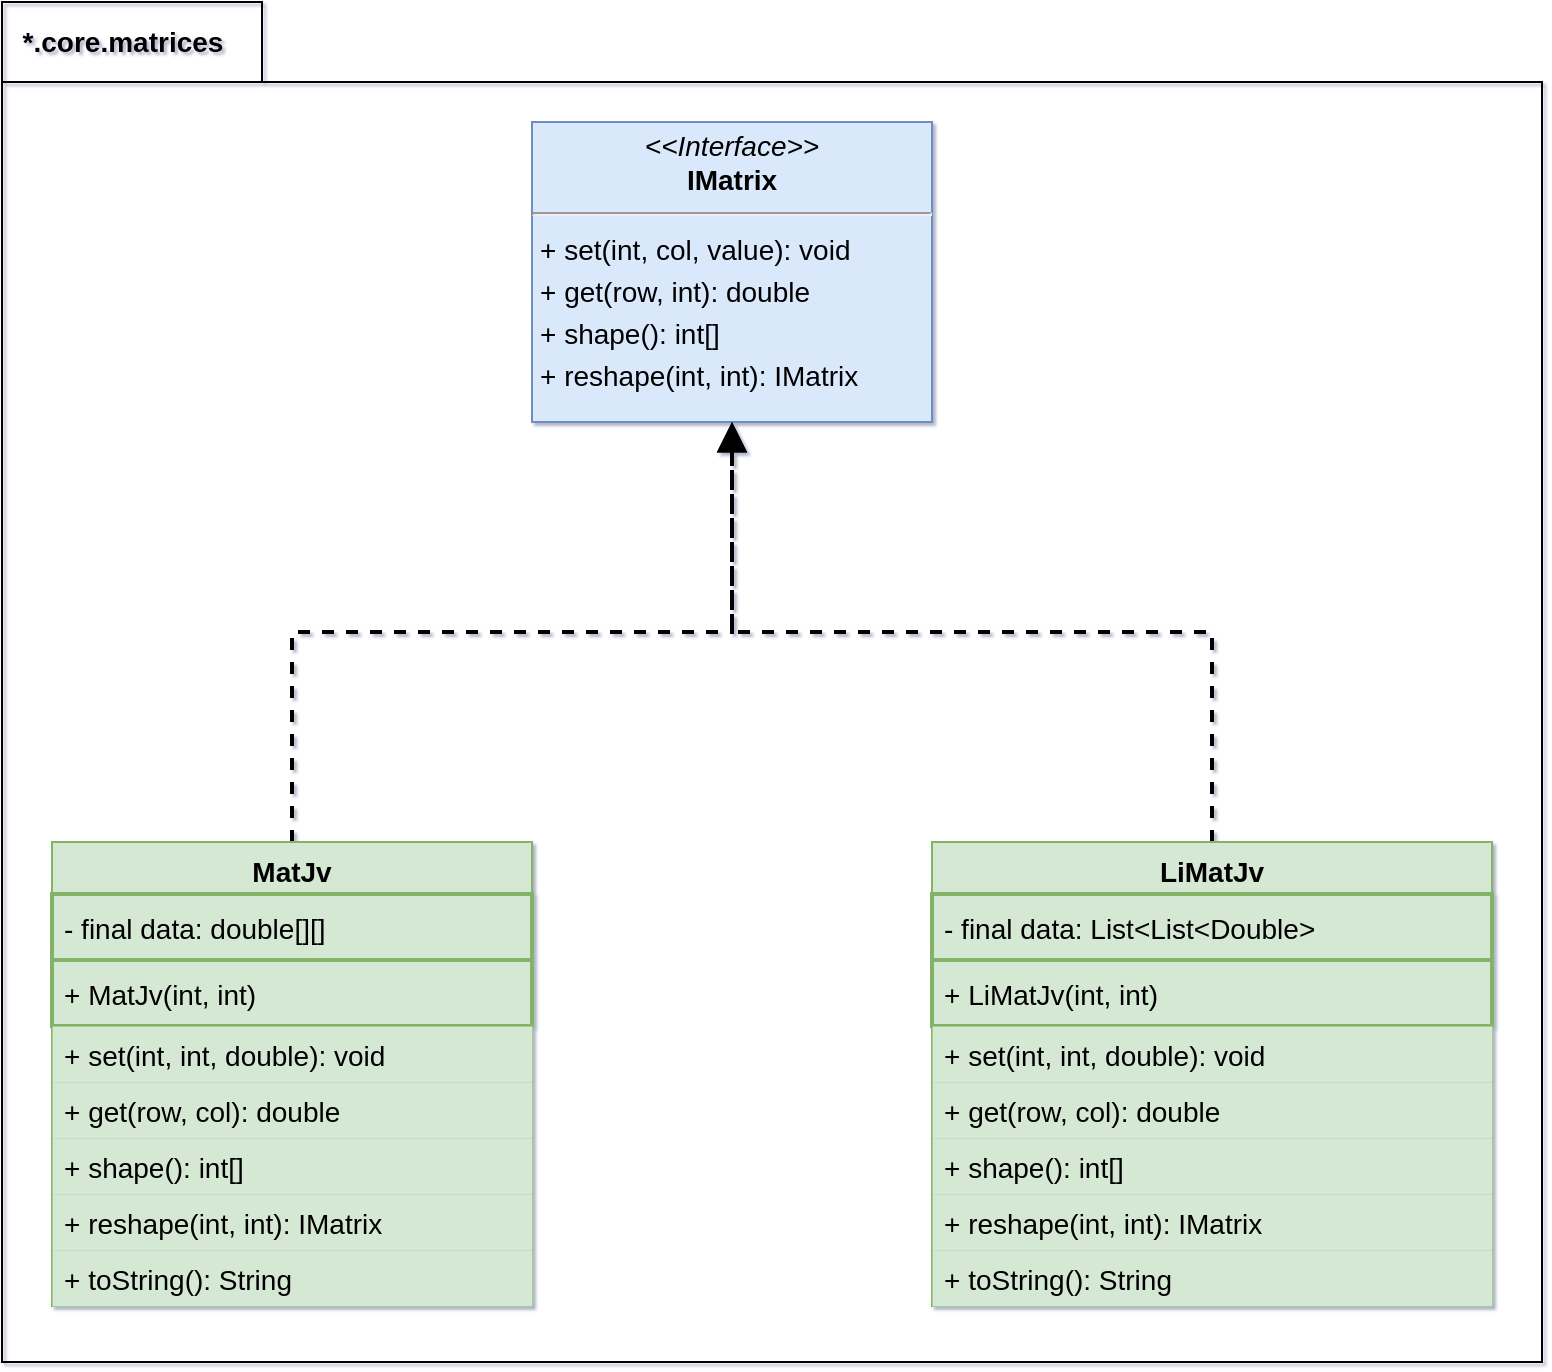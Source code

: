 <mxfile version="15.2.7" type="device" pages="9"><diagram id="68qvH1ZGtaw_bOHRM_fB" name="Matrix"><mxGraphModel dx="2000" dy="1231" grid="1" gridSize="10" guides="1" tooltips="1" connect="1" arrows="1" fold="1" page="1" pageScale="1" pageWidth="850" pageHeight="1100" background="none" math="0" shadow="1"><root><mxCell id="0"/><mxCell id="1" parent="0"/><mxCell id="z09EVNBDgYFB7gtsGGuJ-2" value="" style="shape=folder;fontStyle=1;spacingTop=10;tabWidth=130;tabHeight=40;tabPosition=left;html=1;fontSize=14;fillColor=none;noLabel=1;container=0;backgroundOutline=1;" parent="1" vertex="1"><mxGeometry x="40" y="20" width="770" height="680" as="geometry"/></mxCell><mxCell id="Mjt5q8bNLER9D27BMG__-1" value="&lt;p style=&quot;margin: 4px 0px 0px ; text-align: center ; font-size: 14px&quot;&gt;&lt;i style=&quot;font-size: 14px&quot;&gt;&amp;lt;&amp;lt;Interface&amp;gt;&amp;gt;&lt;/i&gt;&lt;br style=&quot;font-size: 14px&quot;&gt;&lt;b style=&quot;font-size: 14px&quot;&gt;IMatrix&lt;/b&gt;&lt;/p&gt;&lt;hr style=&quot;font-size: 14px&quot;&gt;&lt;p style=&quot;margin: 0px 0px 0px 4px ; font-size: 14px ; line-height: 150%&quot;&gt;+ set(int, col, value): void&lt;br style=&quot;font-size: 14px&quot;&gt;+ get(row, int): double&lt;/p&gt;&lt;p style=&quot;margin: 0px 0px 0px 4px ; font-size: 14px ; line-height: 150%&quot;&gt;+ shape(): int[]&lt;/p&gt;&lt;p style=&quot;margin: 0px 0px 0px 4px ; font-size: 14px ; line-height: 150%&quot;&gt;+ reshape(int, int): IMatrix&lt;/p&gt;" style="verticalAlign=top;align=left;overflow=fill;fontSize=14;fontFamily=Helvetica;html=1;fillColor=#dae8fc;strokeColor=#6c8ebf;" parent="1" vertex="1"><mxGeometry x="305" y="80" width="200" height="150" as="geometry"/></mxCell><mxCell id="ihBQvZjmJcsFywFRvw_--2" style="edgeStyle=orthogonalEdgeStyle;rounded=0;orthogonalLoop=1;jettySize=auto;html=1;fontSize=14;dashed=1;endArrow=block;endFill=1;strokeWidth=2;endSize=10" parent="1" source="Mjt5q8bNLER9D27BMG__-5" target="Mjt5q8bNLER9D27BMG__-1" edge="1"><mxGeometry relative="1" as="geometry"/></mxCell><mxCell id="Mjt5q8bNLER9D27BMG__-5" value="MatJv" style="swimlane;fontStyle=1;align=center;verticalAlign=top;childLayout=stackLayout;horizontal=1;startSize=26;horizontalStack=0;resizeParent=1;resizeParentMax=0;resizeLast=0;collapsible=1;marginBottom=0;fontSize=14;fillColor=#d5e8d4;strokeColor=#82b366;swimlaneLine=0;glass=0;strokeWidth=1;" parent="1" vertex="1"><mxGeometry x="65" y="440" width="240" height="232" as="geometry"><mxRectangle x="40" y="400" width="70" height="26" as="alternateBounds"/></mxGeometry></mxCell><mxCell id="Mjt5q8bNLER9D27BMG__-6" value="- final data: double[][]" style="text;strokeColor=#82b366;fillColor=#d5e8d4;align=left;verticalAlign=middle;spacingLeft=4;spacingRight=4;overflow=hidden;rotatable=0;points=[[0,0.5],[1,0.5]];portConstraint=eastwest;fontSize=14;strokeWidth=2;" parent="Mjt5q8bNLER9D27BMG__-5" vertex="1"><mxGeometry y="26" width="240" height="33" as="geometry"/></mxCell><mxCell id="Mjt5q8bNLER9D27BMG__-7" value="+ MatJv(int, int)" style="text;strokeColor=#82b366;fillColor=#d5e8d4;align=left;verticalAlign=middle;spacingLeft=4;spacingRight=4;overflow=hidden;rotatable=0;points=[[0,0.5],[1,0.5]];portConstraint=eastwest;fontSize=14;spacing=2;strokeWidth=2;" parent="Mjt5q8bNLER9D27BMG__-5" vertex="1"><mxGeometry y="59" width="240" height="33" as="geometry"/></mxCell><mxCell id="Mjt5q8bNLER9D27BMG__-8" value="+ set(int, int, double): void" style="text;strokeColor=#82b366;fillColor=#d5e8d4;align=left;verticalAlign=top;spacingLeft=4;spacingRight=4;overflow=hidden;rotatable=0;points=[[0,0.5],[1,0.5]];portConstraint=eastwest;fontSize=14;strokeWidth=0;" parent="Mjt5q8bNLER9D27BMG__-5" vertex="1"><mxGeometry y="92" width="240" height="28" as="geometry"/></mxCell><mxCell id="Mjt5q8bNLER9D27BMG__-9" value="+ get(row, col): double" style="text;strokeColor=#82b366;fillColor=#d5e8d4;align=left;verticalAlign=top;spacingLeft=4;spacingRight=4;overflow=hidden;rotatable=0;points=[[0,0.5],[1,0.5]];portConstraint=eastwest;fontSize=14;strokeWidth=0;" parent="Mjt5q8bNLER9D27BMG__-5" vertex="1"><mxGeometry y="120" width="240" height="28" as="geometry"/></mxCell><mxCell id="Mjt5q8bNLER9D27BMG__-10" value="+ shape(): int[]" style="text;strokeColor=#82b366;fillColor=#d5e8d4;align=left;verticalAlign=top;spacingLeft=4;spacingRight=4;overflow=hidden;rotatable=0;points=[[0,0.5],[1,0.5]];portConstraint=eastwest;fontSize=14;strokeWidth=0;" parent="Mjt5q8bNLER9D27BMG__-5" vertex="1"><mxGeometry y="148" width="240" height="28" as="geometry"/></mxCell><mxCell id="Mjt5q8bNLER9D27BMG__-11" value="+ reshape(int, int): IMatrix" style="text;strokeColor=#82b366;fillColor=#d5e8d4;align=left;verticalAlign=top;spacingLeft=4;spacingRight=4;overflow=hidden;rotatable=0;points=[[0,0.5],[1,0.5]];portConstraint=eastwest;fontSize=14;strokeWidth=0;" parent="Mjt5q8bNLER9D27BMG__-5" vertex="1"><mxGeometry y="176" width="240" height="28" as="geometry"/></mxCell><mxCell id="Mjt5q8bNLER9D27BMG__-12" value="+ toString(): String" style="text;strokeColor=#82b366;fillColor=#d5e8d4;align=left;verticalAlign=top;spacingLeft=4;spacingRight=4;overflow=hidden;rotatable=0;points=[[0,0.5],[1,0.5]];portConstraint=eastwest;fontSize=14;strokeWidth=0;" parent="Mjt5q8bNLER9D27BMG__-5" vertex="1"><mxGeometry y="204" width="240" height="28" as="geometry"/></mxCell><mxCell id="ihBQvZjmJcsFywFRvw_--1" style="edgeStyle=orthogonalEdgeStyle;rounded=0;orthogonalLoop=1;jettySize=auto;html=1;entryX=0.5;entryY=1;entryDx=0;entryDy=0;fontSize=14;endArrow=block;endFill=1;dashed=1;strokeWidth=2;endSize=10" parent="1" source="Mjt5q8bNLER9D27BMG__-14" target="Mjt5q8bNLER9D27BMG__-1" edge="1"><mxGeometry relative="1" as="geometry"/></mxCell><mxCell id="Mjt5q8bNLER9D27BMG__-14" value="LiMatJv" style="swimlane;fontStyle=1;align=center;verticalAlign=top;childLayout=stackLayout;horizontal=1;startSize=26;horizontalStack=0;resizeParent=1;resizeParentMax=0;resizeLast=0;collapsible=1;marginBottom=0;fontSize=14;fillColor=#d5e8d4;strokeColor=#82b366;" parent="1" vertex="1"><mxGeometry x="505" y="440" width="280" height="232" as="geometry"><mxRectangle x="620" y="400" width="80" height="26" as="alternateBounds"/></mxGeometry></mxCell><mxCell id="Mjt5q8bNLER9D27BMG__-15" value="- final data: List&lt;List&lt;Double&gt;" style="text;strokeColor=#82b366;fillColor=#d5e8d4;align=left;verticalAlign=middle;spacingLeft=4;spacingRight=4;overflow=hidden;rotatable=0;points=[[0,0.5],[1,0.5]];portConstraint=eastwest;fontSize=14;strokeWidth=2;" parent="Mjt5q8bNLER9D27BMG__-14" vertex="1"><mxGeometry y="26" width="280" height="33" as="geometry"/></mxCell><mxCell id="Mjt5q8bNLER9D27BMG__-16" value="+ LiMatJv(int, int)" style="text;strokeColor=#82b366;fillColor=#d5e8d4;align=left;verticalAlign=middle;spacingLeft=4;spacingRight=4;overflow=hidden;rotatable=0;points=[[0,0.5],[1,0.5]];portConstraint=eastwest;fontSize=14;spacing=2;strokeWidth=2;" parent="Mjt5q8bNLER9D27BMG__-14" vertex="1"><mxGeometry y="59" width="280" height="33" as="geometry"/></mxCell><mxCell id="Mjt5q8bNLER9D27BMG__-17" value="+ set(int, int, double): void" style="text;strokeColor=#82b366;fillColor=#d5e8d4;align=left;verticalAlign=top;spacingLeft=4;spacingRight=4;overflow=hidden;rotatable=0;points=[[0,0.5],[1,0.5]];portConstraint=eastwest;fontSize=14;strokeWidth=0;" parent="Mjt5q8bNLER9D27BMG__-14" vertex="1"><mxGeometry y="92" width="280" height="28" as="geometry"/></mxCell><mxCell id="Mjt5q8bNLER9D27BMG__-18" value="+ get(row, col): double" style="text;strokeColor=#82b366;fillColor=#d5e8d4;align=left;verticalAlign=top;spacingLeft=4;spacingRight=4;overflow=hidden;rotatable=0;points=[[0,0.5],[1,0.5]];portConstraint=eastwest;fontSize=14;strokeWidth=0;" parent="Mjt5q8bNLER9D27BMG__-14" vertex="1"><mxGeometry y="120" width="280" height="28" as="geometry"/></mxCell><mxCell id="Mjt5q8bNLER9D27BMG__-19" value="+ shape(): int[]" style="text;strokeColor=#82b366;fillColor=#d5e8d4;align=left;verticalAlign=top;spacingLeft=4;spacingRight=4;overflow=hidden;rotatable=0;points=[[0,0.5],[1,0.5]];portConstraint=eastwest;fontSize=14;strokeWidth=0;" parent="Mjt5q8bNLER9D27BMG__-14" vertex="1"><mxGeometry y="148" width="280" height="28" as="geometry"/></mxCell><mxCell id="Mjt5q8bNLER9D27BMG__-20" value="+ reshape(int, int): IMatrix" style="text;strokeColor=#82b366;fillColor=#d5e8d4;align=left;verticalAlign=top;spacingLeft=4;spacingRight=4;overflow=hidden;rotatable=0;points=[[0,0.5],[1,0.5]];portConstraint=eastwest;fontSize=14;strokeWidth=0;" parent="Mjt5q8bNLER9D27BMG__-14" vertex="1"><mxGeometry y="176" width="280" height="28" as="geometry"/></mxCell><mxCell id="Mjt5q8bNLER9D27BMG__-21" value="+ toString(): String" style="text;strokeColor=#82b366;fillColor=#d5e8d4;align=left;verticalAlign=top;spacingLeft=4;spacingRight=4;overflow=hidden;rotatable=0;points=[[0,0.5],[1,0.5]];portConstraint=eastwest;fontSize=14;strokeWidth=0;" parent="Mjt5q8bNLER9D27BMG__-14" vertex="1"><mxGeometry y="204" width="280" height="28" as="geometry"/></mxCell><mxCell id="z09EVNBDgYFB7gtsGGuJ-3" value="*.core.matrices" style="text;html=1;align=center;verticalAlign=middle;resizable=0;points=[];autosize=1;strokeColor=none;fillColor=none;fontSize=14;fontStyle=1" parent="1" vertex="1"><mxGeometry x="40" y="30" width="120" height="20" as="geometry"/></mxCell></root></mxGraphModel></diagram><diagram id="PNEvYwSe2uEZHpZNeyox" name="Individual Operations View"><mxGraphModel dx="6800" dy="4648" grid="1" gridSize="10" guides="1" tooltips="1" connect="1" arrows="1" fold="1" page="0" pageScale="1" pageWidth="850" pageHeight="1100" math="0" shadow="1"><root><mxCell id="37pjf1Kq1KaRmdy2k7wg-0"/><mxCell id="37pjf1Kq1KaRmdy2k7wg-1" parent="37pjf1Kq1KaRmdy2k7wg-0"/><mxCell id="P8XVJbi_5Y-dffWprST4-0" value="&lt;p style=&quot;margin: 4px 0px 0px ; text-align: center ; font-size: 14px&quot;&gt;&lt;i style=&quot;font-size: 14px&quot;&gt;&amp;lt;&amp;lt;Interface&amp;gt;&amp;gt;&lt;/i&gt;&lt;br style=&quot;font-size: 14px&quot;&gt;&lt;b style=&quot;font-size: 14px&quot;&gt;Runnable&lt;/b&gt;&lt;/p&gt;" style="verticalAlign=top;align=left;overflow=fill;fontSize=14;fontFamily=Helvetica;html=1;fillColor=#f5f5f5;strokeColor=#666666;fontColor=#333333;" parent="37pjf1Kq1KaRmdy2k7wg-1" vertex="1"><mxGeometry x="1350" y="1900" width="160" height="50" as="geometry"/></mxCell><mxCell id="YzTTHRKscvTN9jsnKy5r-2" style="edgeStyle=orthogonalEdgeStyle;rounded=0;orthogonalLoop=1;jettySize=auto;html=1;entryX=0;entryY=0.5;entryDx=0;entryDy=0;dashed=1;fontSize=14;endArrow=block;endFill=1;strokeWidth=2;" parent="37pjf1Kq1KaRmdy2k7wg-1" source="NnUxErqLyl5iMxU5-rS--0" target="P8XVJbi_5Y-dffWprST4-0" edge="1"><mxGeometry relative="1" as="geometry"><Array as="points"><mxPoint x="220" y="1925"/></Array></mxGeometry></mxCell><mxCell id="_RXn2hA9oHwAI-lZquWa-35" style="edgeStyle=orthogonalEdgeStyle;rounded=0;orthogonalLoop=1;jettySize=auto;html=1;entryX=0.053;entryY=1;entryDx=0;entryDy=0;entryPerimeter=0;fontSize=14;endArrow=none;endFill=0;strokeWidth=2;" parent="37pjf1Kq1KaRmdy2k7wg-1" source="NnUxErqLyl5iMxU5-rS--0" target="3j0L1IglRN6T1y6Jsy3u-0" edge="1"><mxGeometry relative="1" as="geometry"/></mxCell><mxCell id="NnUxErqLyl5iMxU5-rS--0" value="&lt;p style=&quot;margin: 4px 0px 0px ; text-align: center ; font-size: 14px ; line-height: 150%&quot;&gt;&lt;b style=&quot;font-size: 14px ; line-height: 150%&quot;&gt;IndividualMatrixProductTask&lt;/b&gt;&lt;/p&gt;&lt;hr style=&quot;font-size: 14px&quot;&gt;&lt;p style=&quot;margin: 0px 0px 0px 4px ; font-size: 14px ; line-height: 150%&quot;&gt;- result: Matrix&lt;/p&gt;&lt;p style=&quot;margin: 0px 0px 0px 4px ; font-size: 14px ; line-height: 150%&quot;&gt;- matLeft: Matrix&lt;/p&gt;&lt;p style=&quot;margin: 0px 0px 0px 4px ; font-size: 14px ; line-height: 150%&quot;&gt;- matRight: Matrix&lt;/p&gt;&lt;p style=&quot;margin: 0px 0px 0px 4px ; font-size: 14px ; line-height: 150%&quot;&gt;- row: int&lt;/p&gt;&lt;p style=&quot;margin: 0px 0px 0px 4px ; font-size: 14px ; line-height: 150%&quot;&gt;- column: int&lt;/p&gt;&lt;hr style=&quot;font-size: 14px&quot;&gt;&lt;p style=&quot;margin: 0px 0px 0px 4px ; font-size: 14px ; line-height: 150%&quot;&gt;+ IndivudualMatrixProductTask(Matrix,&amp;nbsp;&lt;span&gt;Matrix,&amp;nbsp;&lt;/span&gt;&lt;span&gt;Matrix,&amp;nbsp;&lt;/span&gt;&lt;/p&gt;&lt;p style=&quot;margin: 0px 0px 0px 4px ; font-size: 14px ; line-height: 150%&quot;&gt;&lt;span style=&quot;white-space: pre&quot;&gt;&#9;&lt;/span&gt;&lt;span style=&quot;white-space: pre&quot;&gt;&#9;&lt;/span&gt;&lt;span style=&quot;white-space: pre&quot;&gt;&#9;&lt;/span&gt;&lt;span style=&quot;white-space: pre&quot;&gt;&#9;&lt;/span&gt;&lt;span style=&quot;white-space: pre&quot;&gt;&#9;&lt;/span&gt;&lt;span style=&quot;white-space: pre&quot;&gt;&#9;&lt;/span&gt;&amp;nbsp; row,&amp;nbsp;&lt;span&gt;column)&lt;/span&gt;&lt;/p&gt;&lt;hr&gt;&amp;nbsp;+ run(): void" style="verticalAlign=top;align=left;overflow=fill;fontSize=14;fontFamily=Helvetica;html=1;fillColor=#d5e8d4;strokeColor=#82b366;" parent="37pjf1Kq1KaRmdy2k7wg-1" vertex="1"><mxGeometry x="50" y="1480" width="340" height="250" as="geometry"/></mxCell><mxCell id="3j0L1IglRN6T1y6Jsy3u-1" style="edgeStyle=orthogonalEdgeStyle;rounded=0;orthogonalLoop=1;jettySize=auto;html=1;dashed=1;fontSize=14;endArrow=block;endFill=1;strokeWidth=2;endSize=10;entryX=0.75;entryY=0;entryDx=0;entryDy=0;" parent="37pjf1Kq1KaRmdy2k7wg-1" source="3j0L1IglRN6T1y6Jsy3u-0" target="P8XVJbi_5Y-dffWprST4-1" edge="1"><mxGeometry relative="1" as="geometry"/></mxCell><mxCell id="_RXn2hA9oHwAI-lZquWa-24" style="edgeStyle=orthogonalEdgeStyle;rounded=0;orthogonalLoop=1;jettySize=auto;html=1;entryX=0;entryY=0.25;entryDx=0;entryDy=0;fontSize=14;endArrow=block;endFill=0;strokeWidth=2;" parent="37pjf1Kq1KaRmdy2k7wg-1" source="3j0L1IglRN6T1y6Jsy3u-0" target="YzTTHRKscvTN9jsnKy5r-6" edge="1"><mxGeometry relative="1" as="geometry"><Array as="points"><mxPoint x="390" y="-230"/></Array></mxGeometry></mxCell><mxCell id="3j0L1IglRN6T1y6Jsy3u-0" value="&lt;p style=&quot;margin: 4px 0px 0px ; text-align: center ; font-size: 14px ; line-height: 150%&quot;&gt;&lt;b&gt;IndividualMatrixProduct&lt;/b&gt;&lt;/p&gt;&lt;hr style=&quot;font-size: 14px&quot;&gt;&lt;p style=&quot;margin: 0px 0px 0px 4px ; font-size: 14px ; line-height: 150%&quot;&gt;&lt;/p&gt;&lt;p style=&quot;margin: 0px 0px 0px 4px ; font-size: 14px ; line-height: 150%&quot;&gt;+ IndivudualMatrixProduct(Class&amp;lt;? extends Matrix&amp;gt;)&lt;/p&gt;" style="verticalAlign=top;align=left;overflow=fill;fontSize=14;fontFamily=Helvetica;html=1;fillColor=#d5e8d4;strokeColor=#82b366;" parent="37pjf1Kq1KaRmdy2k7wg-1" vertex="1"><mxGeometry x="200" y="60" width="380" height="70" as="geometry"/></mxCell><mxCell id="YzTTHRKscvTN9jsnKy5r-4" style="edgeStyle=orthogonalEdgeStyle;rounded=0;orthogonalLoop=1;jettySize=auto;html=1;dashed=1;fontSize=14;endArrow=block;endFill=1;strokeWidth=2;entryX=0.5;entryY=0;entryDx=0;entryDy=0;" parent="37pjf1Kq1KaRmdy2k7wg-1" source="YzTTHRKscvTN9jsnKy5r-0" target="P8XVJbi_5Y-dffWprST4-0" edge="1"><mxGeometry relative="1" as="geometry"><mxPoint x="1430" y="1890" as="targetPoint"/></mxGeometry></mxCell><mxCell id="_RXn2hA9oHwAI-lZquWa-36" style="edgeStyle=orthogonalEdgeStyle;rounded=0;orthogonalLoop=1;jettySize=auto;html=1;entryX=0.105;entryY=1.025;entryDx=0;entryDy=0;entryPerimeter=0;fontSize=14;endArrow=none;endFill=0;strokeWidth=2;" parent="37pjf1Kq1KaRmdy2k7wg-1" source="YzTTHRKscvTN9jsnKy5r-0" target="_RXn2hA9oHwAI-lZquWa-3" edge="1"><mxGeometry relative="1" as="geometry"><Array as="points"><mxPoint x="1055" y="1100"/><mxPoint x="560" y="1100"/></Array></mxGeometry></mxCell><mxCell id="_RXn2hA9oHwAI-lZquWa-38" style="edgeStyle=orthogonalEdgeStyle;rounded=0;orthogonalLoop=1;jettySize=auto;html=1;entryX=0.25;entryY=1;entryDx=0;entryDy=0;fontSize=14;endArrow=none;endFill=0;strokeWidth=2;" parent="37pjf1Kq1KaRmdy2k7wg-1" source="YzTTHRKscvTN9jsnKy5r-0" target="_RXn2hA9oHwAI-lZquWa-7" edge="1"><mxGeometry relative="1" as="geometry"/></mxCell><mxCell id="_RXn2hA9oHwAI-lZquWa-40" style="edgeStyle=orthogonalEdgeStyle;rounded=0;orthogonalLoop=1;jettySize=auto;html=1;fontSize=14;endArrow=none;endFill=0;strokeWidth=2;" parent="37pjf1Kq1KaRmdy2k7wg-1" source="YzTTHRKscvTN9jsnKy5r-0" target="_RXn2hA9oHwAI-lZquWa-10" edge="1"><mxGeometry relative="1" as="geometry"><mxPoint x="1300" y="340" as="targetPoint"/><Array as="points"><mxPoint x="1055" y="1100"/><mxPoint x="1300" y="1100"/></Array></mxGeometry></mxCell><mxCell id="_RXn2hA9oHwAI-lZquWa-42" style="edgeStyle=orthogonalEdgeStyle;rounded=0;orthogonalLoop=1;jettySize=auto;html=1;entryX=0.316;entryY=1;entryDx=0;entryDy=0;entryPerimeter=0;fontSize=14;endArrow=none;endFill=0;strokeWidth=2;" parent="37pjf1Kq1KaRmdy2k7wg-1" source="YzTTHRKscvTN9jsnKy5r-0" target="_RXn2hA9oHwAI-lZquWa-13" edge="1"><mxGeometry relative="1" as="geometry"><Array as="points"><mxPoint x="1055" y="1100"/><mxPoint x="1630" y="1100"/></Array></mxGeometry></mxCell><mxCell id="_RXn2hA9oHwAI-lZquWa-45" style="edgeStyle=orthogonalEdgeStyle;rounded=0;orthogonalLoop=1;jettySize=auto;html=1;fontSize=14;endArrow=none;endFill=0;strokeWidth=2;entryX=0.348;entryY=1.002;entryDx=0;entryDy=0;entryPerimeter=0;" parent="37pjf1Kq1KaRmdy2k7wg-1" source="YzTTHRKscvTN9jsnKy5r-0" target="_RXn2hA9oHwAI-lZquWa-22" edge="1"><mxGeometry relative="1" as="geometry"><mxPoint x="2370" y="160" as="targetPoint"/><Array as="points"><mxPoint x="1055" y="1100"/><mxPoint x="2392" y="1100"/><mxPoint x="2392" y="160"/></Array></mxGeometry></mxCell><mxCell id="_RXn2hA9oHwAI-lZquWa-47" style="edgeStyle=orthogonalEdgeStyle;rounded=0;orthogonalLoop=1;jettySize=auto;html=1;entryX=0.321;entryY=1.023;entryDx=0;entryDy=0;entryPerimeter=0;fontSize=14;endArrow=none;endFill=0;strokeWidth=2;" parent="37pjf1Kq1KaRmdy2k7wg-1" source="YzTTHRKscvTN9jsnKy5r-0" target="_RXn2hA9oHwAI-lZquWa-19" edge="1"><mxGeometry relative="1" as="geometry"><Array as="points"><mxPoint x="1055" y="1100"/><mxPoint x="2052" y="1100"/></Array></mxGeometry></mxCell><mxCell id="YzTTHRKscvTN9jsnKy5r-0" value="&lt;p style=&quot;margin: 4px 0px 0px ; text-align: center ; font-size: 14px ; line-height: 150%&quot;&gt;&lt;b style=&quot;font-size: 14px ; line-height: 150%&quot;&gt;IndividualMatrixVMatrixTask&lt;/b&gt;&lt;/p&gt;&lt;hr style=&quot;font-size: 14px&quot;&gt;&lt;p style=&quot;margin: 0px 0px 0px 4px ; font-size: 14px ; line-height: 150%&quot;&gt;- result: Matrix&lt;/p&gt;&lt;p style=&quot;margin: 0px 0px 0px 4px ; font-size: 14px ; line-height: 150%&quot;&gt;- matLeft: Matrix&lt;/p&gt;&lt;p style=&quot;margin: 0px 0px 0px 4px ; font-size: 14px ; line-height: 150%&quot;&gt;- matRight: Matrix&lt;/p&gt;&lt;p style=&quot;margin: 0px 0px 0px 4px ; font-size: 14px ; line-height: 150%&quot;&gt;- equation: GenericEquation&lt;/p&gt;&lt;p style=&quot;margin: 0px 0px 0px 4px ; font-size: 14px ; line-height: 150%&quot;&gt;- row: int&lt;/p&gt;&lt;p style=&quot;margin: 0px 0px 0px 4px ; font-size: 14px ; line-height: 150%&quot;&gt;- column: int&lt;/p&gt;&lt;hr style=&quot;font-size: 14px&quot;&gt;&lt;p style=&quot;margin: 0px 0px 0px 4px ; font-size: 14px ; line-height: 150%&quot;&gt;+ IndivudualMatrixProductTask(Matrix,&amp;nbsp;&lt;span&gt;Matrix,&amp;nbsp;&lt;/span&gt;&lt;span&gt;Matrix,&lt;/span&gt;&lt;/p&gt;&lt;p style=&quot;margin: 0px 0px 0px 4px ; font-size: 14px ; line-height: 150%&quot;&gt;&lt;span style=&quot;white-space: pre&quot;&gt;&#9;&lt;/span&gt;&lt;span style=&quot;white-space: pre&quot;&gt;&#9;&lt;/span&gt;&lt;span style=&quot;white-space: pre&quot;&gt;&#9;&lt;/span&gt;&lt;span style=&quot;white-space: pre&quot;&gt;&#9;&lt;/span&gt;&lt;span style=&quot;white-space: pre&quot;&gt;&#9;&lt;/span&gt;&lt;span style=&quot;white-space: pre&quot;&gt;&#9;&lt;/span&gt;&amp;nbsp; GenericEquation,&amp;nbsp;&lt;span&gt;&amp;nbsp;&lt;/span&gt;&lt;/p&gt;&lt;p style=&quot;margin: 0px 0px 0px 4px ; font-size: 14px ; line-height: 150%&quot;&gt;&lt;span&gt;&lt;span style=&quot;white-space: pre&quot;&gt;&#9;&lt;/span&gt;&lt;span style=&quot;white-space: pre&quot;&gt;&#9;&lt;/span&gt;&lt;span style=&quot;white-space: pre&quot;&gt;&#9;&lt;/span&gt;&lt;span style=&quot;white-space: pre&quot;&gt;&#9;&lt;/span&gt;&lt;span style=&quot;white-space: pre&quot;&gt;&#9;&lt;/span&gt;&lt;span style=&quot;white-space: pre&quot;&gt;&#9;&lt;/span&gt;&amp;nbsp; row,&amp;nbsp;&lt;/span&gt;&lt;span&gt;column)&lt;/span&gt;&lt;/p&gt;&lt;hr&gt;&amp;nbsp;+ run(): void" style="verticalAlign=top;align=left;overflow=fill;fontSize=14;fontFamily=Helvetica;html=1;fillColor=#d5e8d4;strokeColor=#82b366;" parent="37pjf1Kq1KaRmdy2k7wg-1" vertex="1"><mxGeometry x="885" y="1460" width="340" height="290" as="geometry"/></mxCell><mxCell id="YzTTHRKscvTN9jsnKy5r-3" style="edgeStyle=orthogonalEdgeStyle;rounded=0;orthogonalLoop=1;jettySize=auto;html=1;entryX=1;entryY=0.5;entryDx=0;entryDy=0;dashed=1;fontSize=14;endArrow=block;endFill=1;strokeWidth=2;" parent="37pjf1Kq1KaRmdy2k7wg-1" source="YzTTHRKscvTN9jsnKy5r-1" target="P8XVJbi_5Y-dffWprST4-0" edge="1"><mxGeometry relative="1" as="geometry"><Array as="points"><mxPoint x="1800" y="1925"/></Array></mxGeometry></mxCell><mxCell id="_RXn2hA9oHwAI-lZquWa-37" style="edgeStyle=orthogonalEdgeStyle;rounded=0;orthogonalLoop=1;jettySize=auto;html=1;entryX=0.75;entryY=1;entryDx=0;entryDy=0;fontSize=14;endArrow=none;endFill=0;strokeWidth=2;" parent="37pjf1Kq1KaRmdy2k7wg-1" source="YzTTHRKscvTN9jsnKy5r-1" target="_RXn2hA9oHwAI-lZquWa-3" edge="1"><mxGeometry relative="1" as="geometry"><Array as="points"><mxPoint x="2125" y="1100"/><mxPoint x="805" y="1100"/></Array></mxGeometry></mxCell><mxCell id="_RXn2hA9oHwAI-lZquWa-39" style="edgeStyle=orthogonalEdgeStyle;rounded=0;orthogonalLoop=1;jettySize=auto;html=1;entryX=0.75;entryY=1;entryDx=0;entryDy=0;fontSize=14;endArrow=none;endFill=0;strokeWidth=2;" parent="37pjf1Kq1KaRmdy2k7wg-1" source="YzTTHRKscvTN9jsnKy5r-1" target="_RXn2hA9oHwAI-lZquWa-7" edge="1"><mxGeometry relative="1" as="geometry"><Array as="points"><mxPoint x="2125" y="1100"/><mxPoint x="1130" y="1100"/></Array></mxGeometry></mxCell><mxCell id="_RXn2hA9oHwAI-lZquWa-41" style="edgeStyle=orthogonalEdgeStyle;rounded=0;orthogonalLoop=1;jettySize=auto;html=1;entryX=0.75;entryY=1;entryDx=0;entryDy=0;fontSize=14;endArrow=none;endFill=0;strokeWidth=2;" parent="37pjf1Kq1KaRmdy2k7wg-1" source="YzTTHRKscvTN9jsnKy5r-1" target="_RXn2hA9oHwAI-lZquWa-10" edge="1"><mxGeometry relative="1" as="geometry"><Array as="points"><mxPoint x="2125" y="1100"/><mxPoint x="1485" y="1100"/></Array></mxGeometry></mxCell><mxCell id="_RXn2hA9oHwAI-lZquWa-43" style="edgeStyle=orthogonalEdgeStyle;rounded=0;orthogonalLoop=1;jettySize=auto;html=1;entryX=0.75;entryY=1;entryDx=0;entryDy=0;fontSize=14;endArrow=none;endFill=0;strokeWidth=2;" parent="37pjf1Kq1KaRmdy2k7wg-1" source="YzTTHRKscvTN9jsnKy5r-1" target="_RXn2hA9oHwAI-lZquWa-13" edge="1"><mxGeometry relative="1" as="geometry"><Array as="points"><mxPoint x="2125" y="1100"/><mxPoint x="1795" y="1100"/></Array></mxGeometry></mxCell><mxCell id="_RXn2hA9oHwAI-lZquWa-44" style="edgeStyle=orthogonalEdgeStyle;rounded=0;orthogonalLoop=1;jettySize=auto;html=1;fontSize=14;endArrow=none;endFill=0;strokeWidth=2;" parent="37pjf1Kq1KaRmdy2k7wg-1" source="YzTTHRKscvTN9jsnKy5r-1" edge="1"><mxGeometry relative="1" as="geometry"><mxPoint x="2550" y="160" as="targetPoint"/><Array as="points"><mxPoint x="2125" y="1100"/><mxPoint x="2550" y="1100"/><mxPoint x="2550" y="163"/></Array></mxGeometry></mxCell><mxCell id="_RXn2hA9oHwAI-lZquWa-46" style="edgeStyle=orthogonalEdgeStyle;rounded=0;orthogonalLoop=1;jettySize=auto;html=1;entryX=0.9;entryY=1.05;entryDx=0;entryDy=0;entryPerimeter=0;fontSize=14;endArrow=none;endFill=0;strokeWidth=2;" parent="37pjf1Kq1KaRmdy2k7wg-1" target="_RXn2hA9oHwAI-lZquWa-19" edge="1"><mxGeometry relative="1" as="geometry"><mxPoint x="2125" y="1380" as="sourcePoint"/><Array as="points"><mxPoint x="2125" y="1100"/><mxPoint x="2272" y="1100"/></Array></mxGeometry></mxCell><mxCell id="YzTTHRKscvTN9jsnKy5r-1" value="&lt;p style=&quot;margin: 4px 0px 0px ; text-align: center ; font-size: 14px ; line-height: 150%&quot;&gt;&lt;b style=&quot;font-size: 14px ; line-height: 150%&quot;&gt;IndividualMatrixVScalarTask&lt;/b&gt;&lt;/p&gt;&lt;hr style=&quot;font-size: 14px&quot;&gt;&lt;p style=&quot;margin: 0px 0px 0px 4px ; font-size: 14px ; line-height: 150%&quot;&gt;- result: Matrix&lt;/p&gt;&lt;p style=&quot;margin: 0px 0px 0px 4px ; font-size: 14px ; line-height: 150%&quot;&gt;- matrix: Matrix&lt;/p&gt;&lt;p style=&quot;margin: 0px 0px 0px 4px ; font-size: 14px ; line-height: 150%&quot;&gt;- scalar: double&lt;/p&gt;&lt;p style=&quot;margin: 0px 0px 0px 4px ; font-size: 14px ; line-height: 150%&quot;&gt;- equation: GenericEquation&lt;/p&gt;&lt;p style=&quot;margin: 0px 0px 0px 4px ; font-size: 14px ; line-height: 150%&quot;&gt;- row: int&lt;/p&gt;&lt;p style=&quot;margin: 0px 0px 0px 4px ; font-size: 14px ; line-height: 150%&quot;&gt;- column: int&lt;/p&gt;&lt;hr style=&quot;font-size: 14px&quot;&gt;&lt;p style=&quot;margin: 0px 0px 0px 4px ; font-size: 14px ; line-height: 150%&quot;&gt;+ IndivudualMatrixProductTask(Matrix,&amp;nbsp;&lt;span&gt;Matrix, double&lt;/span&gt;&lt;span&gt;,&lt;/span&gt;&lt;/p&gt;&lt;p style=&quot;margin: 0px 0px 0px 4px ; font-size: 14px ; line-height: 150%&quot;&gt;&lt;span style=&quot;white-space: pre&quot;&gt;&#9;&lt;/span&gt;&lt;span style=&quot;white-space: pre&quot;&gt;&#9;&lt;/span&gt;&lt;span style=&quot;white-space: pre&quot;&gt;&#9;&lt;/span&gt;&lt;span style=&quot;white-space: pre&quot;&gt;&#9;&lt;/span&gt;&lt;span style=&quot;white-space: pre&quot;&gt;&#9;&lt;/span&gt;&lt;span style=&quot;white-space: pre&quot;&gt;&#9;&lt;/span&gt;&amp;nbsp; GenericEquation,&amp;nbsp;&lt;span&gt;&amp;nbsp;&lt;/span&gt;&lt;/p&gt;&lt;p style=&quot;margin: 0px 0px 0px 4px ; font-size: 14px ; line-height: 150%&quot;&gt;&lt;span&gt;&lt;span style=&quot;white-space: pre&quot;&gt;&#9;&lt;/span&gt;&lt;span style=&quot;white-space: pre&quot;&gt;&#9;&lt;/span&gt;&lt;span style=&quot;white-space: pre&quot;&gt;&#9;&lt;/span&gt;&lt;span style=&quot;white-space: pre&quot;&gt;&#9;&lt;/span&gt;&lt;span style=&quot;white-space: pre&quot;&gt;&#9;&lt;/span&gt;&lt;span style=&quot;white-space: pre&quot;&gt;&#9;&lt;/span&gt;&amp;nbsp; row,&amp;nbsp;&lt;/span&gt;&lt;span&gt;column)&lt;/span&gt;&lt;/p&gt;&lt;hr&gt;&amp;nbsp;+ run(): void" style="verticalAlign=top;align=left;overflow=fill;fontSize=14;fontFamily=Helvetica;html=1;fillColor=#d5e8d4;strokeColor=#82b366;" parent="37pjf1Kq1KaRmdy2k7wg-1" vertex="1"><mxGeometry x="1955" y="1450" width="340" height="290" as="geometry"/></mxCell><mxCell id="YzTTHRKscvTN9jsnKy5r-8" style="edgeStyle=orthogonalEdgeStyle;rounded=0;orthogonalLoop=1;jettySize=auto;html=1;entryX=0.5;entryY=1;entryDx=0;entryDy=0;dashed=1;fontSize=14;endArrow=block;endFill=1;strokeWidth=2;" parent="37pjf1Kq1KaRmdy2k7wg-1" source="YzTTHRKscvTN9jsnKy5r-6" target="YzTTHRKscvTN9jsnKy5r-7" edge="1"><mxGeometry relative="1" as="geometry"/></mxCell><mxCell id="-4EiF2BDBPJY4AA5leYN-1" style="edgeStyle=orthogonalEdgeStyle;rounded=0;orthogonalLoop=1;jettySize=auto;html=1;entryX=0.414;entryY=1.011;entryDx=0;entryDy=0;entryPerimeter=0;fontSize=14;endArrow=block;endFill=1;strokeWidth=2;dashed=1;" parent="37pjf1Kq1KaRmdy2k7wg-1" source="YzTTHRKscvTN9jsnKy5r-6" target="-4EiF2BDBPJY4AA5leYN-0" edge="1"><mxGeometry relative="1" as="geometry"><Array as="points"><mxPoint x="1390" y="-400"/><mxPoint x="1842" y="-400"/></Array></mxGeometry></mxCell><mxCell id="YzTTHRKscvTN9jsnKy5r-6" value="&lt;p style=&quot;margin: 4px 0px 0px ; text-align: center ; font-size: 14px ; line-height: 150%&quot;&gt;&lt;b style=&quot;font-size: 14px ; line-height: 150%&quot;&gt;&lt;i&gt;MatrixOperation&lt;/i&gt;&lt;/b&gt;&lt;/p&gt;&lt;hr style=&quot;font-size: 14px&quot;&gt;&lt;p style=&quot;margin: 0px 0px 0px 4px ; font-size: 14px ; line-height: 150%&quot;&gt;# clazz: Class&amp;lt;? extends Matrix&amp;gt;&lt;/p&gt;&lt;hr style=&quot;font-size: 14px&quot;&gt;&lt;p style=&quot;margin: 0px 0px 0px 4px ; font-size: 14px ; line-height: 150%&quot;&gt;# MatrixOperation(Class&amp;lt;? extends Matrix&amp;gt;&lt;span&gt;)&lt;/span&gt;&lt;/p&gt;&lt;hr&gt;&amp;nbsp;# createMatrix(int, int): Matrix" style="verticalAlign=top;align=left;overflow=fill;fontSize=14;fontFamily=Helvetica;html=1;fillColor=#ffe6cc;strokeColor=#d79b00;" parent="37pjf1Kq1KaRmdy2k7wg-1" vertex="1"><mxGeometry x="1220" y="-270" width="340" height="160" as="geometry"/></mxCell><mxCell id="YzTTHRKscvTN9jsnKy5r-7" value="&lt;p style=&quot;margin: 4px 0px 0px ; text-align: center ; font-size: 14px ; line-height: 120%&quot;&gt;&lt;i style=&quot;font-size: 14px&quot;&gt;&amp;lt;&amp;lt;Interface&amp;gt;&amp;gt;&lt;/i&gt;&lt;br style=&quot;font-size: 14px&quot;&gt;&lt;b style=&quot;line-height: 120%&quot;&gt;CreateMatrix&lt;/b&gt;&lt;/p&gt;&lt;hr&gt;&amp;nbsp;+ createMatrix(Class&amp;lt;? extends Matrix&amp;gt;, int, int): Matrix" style="verticalAlign=top;align=left;overflow=fill;fontSize=14;fontFamily=Helvetica;html=1;fillColor=#dae8fc;strokeColor=#6c8ebf;" parent="37pjf1Kq1KaRmdy2k7wg-1" vertex="1"><mxGeometry x="1205" y="-810" width="370" height="80" as="geometry"/></mxCell><mxCell id="_RXn2hA9oHwAI-lZquWa-1" value="&lt;p style=&quot;margin: 4px 0px 0px ; text-align: center ; font-size: 14px ; line-height: 150%&quot;&gt;&lt;i style=&quot;font-size: 14px&quot;&gt;&amp;lt;&amp;lt;Interface&amp;gt;&amp;gt;&lt;/i&gt;&lt;br style=&quot;font-size: 14px&quot;&gt;&lt;b style=&quot;line-height: 120%&quot;&gt;OperationAddition&lt;/b&gt;&lt;/p&gt;&lt;hr&gt;&amp;nbsp;+ add(Matrix, Matrix, ThreadPoolExecutor): Matrix&lt;br&gt;&amp;nbsp;+ add(Matrix, double, ThreadPoolExecutor): Matrix" style="verticalAlign=top;align=left;overflow=fill;fontSize=14;fontFamily=Helvetica;html=1;fillColor=#dae8fc;strokeColor=#6c8ebf;" parent="37pjf1Kq1KaRmdy2k7wg-1" vertex="1"><mxGeometry x="420" y="740" width="350" height="110" as="geometry"/></mxCell><mxCell id="_RXn2hA9oHwAI-lZquWa-2" style="edgeStyle=orthogonalEdgeStyle;rounded=0;orthogonalLoop=1;jettySize=auto;html=1;dashed=1;fontSize=14;endArrow=block;endFill=1;strokeWidth=2;endSize=10" parent="37pjf1Kq1KaRmdy2k7wg-1" source="_RXn2hA9oHwAI-lZquWa-3" target="_RXn2hA9oHwAI-lZquWa-1" edge="1"><mxGeometry relative="1" as="geometry"/></mxCell><mxCell id="_RXn2hA9oHwAI-lZquWa-25" style="edgeStyle=orthogonalEdgeStyle;rounded=0;orthogonalLoop=1;jettySize=auto;html=1;entryX=0;entryY=0.438;entryDx=0;entryDy=0;entryPerimeter=0;fontSize=14;endArrow=block;endFill=0;strokeWidth=2;" parent="37pjf1Kq1KaRmdy2k7wg-1" source="_RXn2hA9oHwAI-lZquWa-3" target="YzTTHRKscvTN9jsnKy5r-6" edge="1"><mxGeometry relative="1" as="geometry"><Array as="points"><mxPoint x="710" y="-200"/></Array></mxGeometry></mxCell><mxCell id="_RXn2hA9oHwAI-lZquWa-3" value="&lt;p style=&quot;margin: 4px 0px 0px ; text-align: center ; font-size: 14px ; line-height: 150%&quot;&gt;&lt;b&gt;IndividualMatrixAddition&lt;/b&gt;&lt;/p&gt;&lt;hr style=&quot;font-size: 14px&quot;&gt;&lt;p style=&quot;margin: 0px 0px 0px 4px ; font-size: 14px ; line-height: 150%&quot;&gt;&lt;/p&gt;&lt;p style=&quot;margin: 0px 0px 0px 4px ; font-size: 14px ; line-height: 150%&quot;&gt;+ IndividualMatrixAddition(Class&amp;lt;? extends Matrix&amp;gt;)&lt;/p&gt;" style="verticalAlign=top;align=left;overflow=fill;fontSize=14;fontFamily=Helvetica;html=1;fillColor=#d5e8d4;strokeColor=#82b366;" parent="37pjf1Kq1KaRmdy2k7wg-1" vertex="1"><mxGeometry x="520" y="190" width="380" height="80" as="geometry"/></mxCell><mxCell id="_RXn2hA9oHwAI-lZquWa-5" value="&lt;p style=&quot;margin: 4px 0px 0px ; text-align: center ; font-size: 14px ; line-height: 150%&quot;&gt;&lt;i style=&quot;font-size: 14px&quot;&gt;&amp;lt;&amp;lt;Interface&amp;gt;&amp;gt;&lt;/i&gt;&lt;br style=&quot;font-size: 14px&quot;&gt;&lt;b style=&quot;line-height: 120%&quot;&gt;OperationSubtraction&lt;/b&gt;&lt;/p&gt;&lt;hr&gt;&amp;nbsp;+ sub(Matrix, Matrix, ThreadPoolExecutor): Matrix&lt;br&gt;&amp;nbsp;+ sub(Matrix, double, ThreadPoolExecutor): Matrix" style="verticalAlign=top;align=left;overflow=fill;fontSize=14;fontFamily=Helvetica;html=1;fillColor=#dae8fc;strokeColor=#6c8ebf;" parent="37pjf1Kq1KaRmdy2k7wg-1" vertex="1"><mxGeometry x="850" y="610" width="350" height="110" as="geometry"/></mxCell><mxCell id="_RXn2hA9oHwAI-lZquWa-6" style="edgeStyle=orthogonalEdgeStyle;rounded=0;orthogonalLoop=1;jettySize=auto;html=1;dashed=1;fontSize=14;endArrow=block;endFill=1;strokeWidth=2;endSize=10" parent="37pjf1Kq1KaRmdy2k7wg-1" source="_RXn2hA9oHwAI-lZquWa-7" target="_RXn2hA9oHwAI-lZquWa-5" edge="1"><mxGeometry relative="1" as="geometry"/></mxCell><mxCell id="_RXn2hA9oHwAI-lZquWa-27" style="edgeStyle=orthogonalEdgeStyle;rounded=0;orthogonalLoop=1;jettySize=auto;html=1;entryX=-0.003;entryY=0.675;entryDx=0;entryDy=0;entryPerimeter=0;fontSize=14;endArrow=block;endFill=0;strokeWidth=2;" parent="37pjf1Kq1KaRmdy2k7wg-1" source="_RXn2hA9oHwAI-lZquWa-7" target="YzTTHRKscvTN9jsnKy5r-6" edge="1"><mxGeometry relative="1" as="geometry"/></mxCell><mxCell id="_RXn2hA9oHwAI-lZquWa-7" value="&lt;p style=&quot;margin: 4px 0px 0px ; text-align: center ; font-size: 14px ; line-height: 150%&quot;&gt;&lt;b&gt;IndividualMatrixSubtraction&lt;/b&gt;&lt;/p&gt;&lt;hr style=&quot;font-size: 14px&quot;&gt;&lt;p style=&quot;margin: 0px 0px 0px 4px ; font-size: 14px ; line-height: 150%&quot;&gt;&lt;/p&gt;&lt;p style=&quot;margin: 0px 0px 0px 4px ; font-size: 14px ; line-height: 150%&quot;&gt;+ IndividualMatrixSubtraction(Class&amp;lt;? extends Matrix&amp;gt;)&lt;/p&gt;" style="verticalAlign=top;align=left;overflow=fill;fontSize=14;fontFamily=Helvetica;html=1;fillColor=#d5e8d4;strokeColor=#82b366;" parent="37pjf1Kq1KaRmdy2k7wg-1" vertex="1"><mxGeometry x="845" y="50" width="380" height="80" as="geometry"/></mxCell><mxCell id="_RXn2hA9oHwAI-lZquWa-8" value="&lt;p style=&quot;margin: 4px 0px 0px ; text-align: center ; font-size: 14px ; line-height: 150%&quot;&gt;&lt;i style=&quot;font-size: 14px&quot;&gt;&amp;lt;&amp;lt;Interface&amp;gt;&amp;gt;&lt;/i&gt;&lt;br style=&quot;font-size: 14px&quot;&gt;&lt;b style=&quot;line-height: 120%&quot;&gt;OperationDivision&lt;/b&gt;&lt;/p&gt;&lt;hr&gt;&amp;nbsp;+ div(Matrix, Matrix, ThreadPoolExecutor): Matrix&lt;br&gt;&amp;nbsp;+ div(Matrix, double, ThreadPoolExecutor): Matrix" style="verticalAlign=top;align=left;overflow=fill;fontSize=14;fontFamily=Helvetica;html=1;fillColor=#dae8fc;strokeColor=#6c8ebf;" parent="37pjf1Kq1KaRmdy2k7wg-1" vertex="1"><mxGeometry x="1260" y="740" width="350" height="110" as="geometry"/></mxCell><mxCell id="_RXn2hA9oHwAI-lZquWa-9" style="edgeStyle=orthogonalEdgeStyle;rounded=0;orthogonalLoop=1;jettySize=auto;html=1;dashed=1;fontSize=14;endArrow=block;endFill=1;strokeWidth=2;endSize=10" parent="37pjf1Kq1KaRmdy2k7wg-1" source="_RXn2hA9oHwAI-lZquWa-10" target="_RXn2hA9oHwAI-lZquWa-8" edge="1"><mxGeometry relative="1" as="geometry"/></mxCell><mxCell id="_RXn2hA9oHwAI-lZquWa-31" style="edgeStyle=orthogonalEdgeStyle;rounded=0;orthogonalLoop=1;jettySize=auto;html=1;entryX=0.5;entryY=1;entryDx=0;entryDy=0;fontSize=14;endArrow=block;endFill=0;strokeWidth=2;" parent="37pjf1Kq1KaRmdy2k7wg-1" source="_RXn2hA9oHwAI-lZquWa-10" target="YzTTHRKscvTN9jsnKy5r-6" edge="1"><mxGeometry relative="1" as="geometry"/></mxCell><mxCell id="_RXn2hA9oHwAI-lZquWa-10" value="&lt;p style=&quot;margin: 4px 0px 0px ; text-align: center ; font-size: 14px ; line-height: 150%&quot;&gt;&lt;b&gt;IndividualMatrixDivision&lt;/b&gt;&lt;/p&gt;&lt;hr style=&quot;font-size: 14px&quot;&gt;&lt;p style=&quot;margin: 0px 0px 0px 4px ; font-size: 14px ; line-height: 150%&quot;&gt;&lt;/p&gt;&lt;p style=&quot;margin: 0px 0px 0px 4px ; font-size: 14px ; line-height: 150%&quot;&gt;+ IndividualMatrixDivision(Class&amp;lt;? extends Matrix&amp;gt;)&lt;/p&gt;" style="verticalAlign=top;align=left;overflow=fill;fontSize=14;fontFamily=Helvetica;html=1;fillColor=#d5e8d4;strokeColor=#82b366;" parent="37pjf1Kq1KaRmdy2k7wg-1" vertex="1"><mxGeometry x="1200" y="190" width="380" height="80" as="geometry"/></mxCell><mxCell id="_RXn2hA9oHwAI-lZquWa-11" value="&lt;p style=&quot;margin: 4px 0px 0px ; text-align: center ; font-size: 14px ; line-height: 150%&quot;&gt;&lt;i style=&quot;font-size: 14px&quot;&gt;&amp;lt;&amp;lt;Interface&amp;gt;&amp;gt;&lt;/i&gt;&lt;br style=&quot;font-size: 14px&quot;&gt;&lt;b style=&quot;line-height: 120%&quot;&gt;OperationMultiplication&lt;/b&gt;&lt;/p&gt;&lt;hr&gt;&amp;nbsp;+ multiply(Matrix, Matrix, ThreadPoolExecutor): Matrix&lt;br&gt;&amp;nbsp;+ multiply(Matrix, double, ThreadPoolExecutor): Matrix" style="verticalAlign=top;align=left;overflow=fill;fontSize=14;fontFamily=Helvetica;html=1;fillColor=#dae8fc;strokeColor=#6c8ebf;" parent="37pjf1Kq1KaRmdy2k7wg-1" vertex="1"><mxGeometry x="1670" y="590" width="350" height="110" as="geometry"/></mxCell><mxCell id="_RXn2hA9oHwAI-lZquWa-12" style="edgeStyle=orthogonalEdgeStyle;rounded=0;orthogonalLoop=1;jettySize=auto;html=1;dashed=1;fontSize=14;endArrow=block;endFill=1;strokeWidth=2;endSize=10" parent="37pjf1Kq1KaRmdy2k7wg-1" source="_RXn2hA9oHwAI-lZquWa-13" target="_RXn2hA9oHwAI-lZquWa-11" edge="1"><mxGeometry relative="1" as="geometry"/></mxCell><mxCell id="_RXn2hA9oHwAI-lZquWa-30" style="edgeStyle=orthogonalEdgeStyle;rounded=0;orthogonalLoop=1;jettySize=auto;html=1;entryX=1.003;entryY=0.675;entryDx=0;entryDy=0;entryPerimeter=0;fontSize=14;endArrow=block;endFill=0;strokeWidth=2;" parent="37pjf1Kq1KaRmdy2k7wg-1" source="_RXn2hA9oHwAI-lZquWa-13" target="YzTTHRKscvTN9jsnKy5r-6" edge="1"><mxGeometry relative="1" as="geometry"/></mxCell><mxCell id="_RXn2hA9oHwAI-lZquWa-13" value="&lt;p style=&quot;margin: 4px 0px 0px ; text-align: center ; font-size: 14px ; line-height: 150%&quot;&gt;&lt;b&gt;IndividualMatrixMultiplication&lt;/b&gt;&lt;/p&gt;&lt;hr style=&quot;font-size: 14px&quot;&gt;&lt;p style=&quot;margin: 0px 0px 0px 4px ; font-size: 14px ; line-height: 150%&quot;&gt;&lt;/p&gt;&lt;p style=&quot;margin: 0px 0px 0px 4px ; font-size: 14px ; line-height: 150%&quot;&gt;+ IndividualMatrixMultiplication(Class&amp;lt;? extends Matrix&amp;gt;)&lt;/p&gt;" style="verticalAlign=top;align=left;overflow=fill;fontSize=14;fontFamily=Helvetica;html=1;fillColor=#d5e8d4;strokeColor=#82b366;" parent="37pjf1Kq1KaRmdy2k7wg-1" vertex="1"><mxGeometry x="1510" y="40" width="380" height="80" as="geometry"/></mxCell><mxCell id="_RXn2hA9oHwAI-lZquWa-17" value="&lt;p style=&quot;margin: 4px 0px 0px ; text-align: center ; font-size: 14px ; line-height: 150%&quot;&gt;&lt;i style=&quot;font-size: 14px&quot;&gt;&amp;lt;&amp;lt;Interface&amp;gt;&amp;gt;&lt;/i&gt;&lt;br style=&quot;font-size: 14px&quot;&gt;&lt;b style=&quot;line-height: 120%&quot;&gt;OperationPower&lt;/b&gt;&lt;/p&gt;&lt;hr&gt;&amp;nbsp;+ power(Matrix, Matrix, ThreadPoolExecutor): Matrix&lt;br&gt;&amp;nbsp;+ power(Matrix, double, ThreadPoolExecutor): Matrix" style="verticalAlign=top;align=left;overflow=fill;fontSize=14;fontFamily=Helvetica;html=1;fillColor=#dae8fc;strokeColor=#6c8ebf;" parent="37pjf1Kq1KaRmdy2k7wg-1" vertex="1"><mxGeometry x="2000" y="735" width="350" height="110" as="geometry"/></mxCell><mxCell id="_RXn2hA9oHwAI-lZquWa-18" style="edgeStyle=orthogonalEdgeStyle;rounded=0;orthogonalLoop=1;jettySize=auto;html=1;dashed=1;fontSize=14;endArrow=block;endFill=1;strokeWidth=2;endSize=10" parent="37pjf1Kq1KaRmdy2k7wg-1" source="_RXn2hA9oHwAI-lZquWa-19" target="_RXn2hA9oHwAI-lZquWa-17" edge="1"><mxGeometry relative="1" as="geometry"/></mxCell><mxCell id="_RXn2hA9oHwAI-lZquWa-29" style="edgeStyle=orthogonalEdgeStyle;rounded=0;orthogonalLoop=1;jettySize=auto;html=1;entryX=1;entryY=0.435;entryDx=0;entryDy=0;entryPerimeter=0;fontSize=14;endArrow=block;endFill=0;strokeWidth=2;" parent="37pjf1Kq1KaRmdy2k7wg-1" source="_RXn2hA9oHwAI-lZquWa-19" target="YzTTHRKscvTN9jsnKy5r-6" edge="1"><mxGeometry relative="1" as="geometry"><Array as="points"><mxPoint x="2120" y="-200"/></Array></mxGeometry></mxCell><mxCell id="_RXn2hA9oHwAI-lZquWa-19" value="&lt;p style=&quot;margin: 4px 0px 0px ; text-align: center ; font-size: 14px ; line-height: 150%&quot;&gt;&lt;b&gt;IndividualMatrixPower&lt;/b&gt;&lt;/p&gt;&lt;hr style=&quot;font-size: 14px&quot;&gt;&lt;p style=&quot;margin: 0px 0px 0px 4px ; font-size: 14px ; line-height: 150%&quot;&gt;&lt;/p&gt;&lt;p style=&quot;margin: 0px 0px 0px 4px ; font-size: 14px ; line-height: 150%&quot;&gt;+ IndividualMatrixPower(Class&amp;lt;? extends Matrix&amp;gt;)&lt;/p&gt;" style="verticalAlign=top;align=left;overflow=fill;fontSize=14;fontFamily=Helvetica;html=1;fillColor=#d5e8d4;strokeColor=#82b366;" parent="37pjf1Kq1KaRmdy2k7wg-1" vertex="1"><mxGeometry x="1930" y="190" width="380" height="80" as="geometry"/></mxCell><mxCell id="_RXn2hA9oHwAI-lZquWa-20" value="&lt;p style=&quot;margin: 4px 0px 0px ; text-align: center ; font-size: 14px ; line-height: 150%&quot;&gt;&lt;i style=&quot;font-size: 14px&quot;&gt;&amp;lt;&amp;lt;Interface&amp;gt;&amp;gt;&lt;/i&gt;&lt;br style=&quot;font-size: 14px&quot;&gt;&lt;b style=&quot;line-height: 120%&quot;&gt;OperationRoot&lt;/b&gt;&lt;/p&gt;&lt;hr&gt;&amp;nbsp;+ root(Matrix, Matrix, ThreadPoolExecutor): Matrix&lt;br&gt;&amp;nbsp;+ root(Matrix, double, ThreadPoolExecutor): Matrix" style="verticalAlign=top;align=left;overflow=fill;fontSize=14;fontFamily=Helvetica;html=1;fillColor=#dae8fc;strokeColor=#6c8ebf;" parent="37pjf1Kq1KaRmdy2k7wg-1" vertex="1"><mxGeometry x="2470" y="590" width="350" height="110" as="geometry"/></mxCell><mxCell id="_RXn2hA9oHwAI-lZquWa-21" style="edgeStyle=orthogonalEdgeStyle;rounded=0;orthogonalLoop=1;jettySize=auto;html=1;dashed=1;fontSize=14;endArrow=block;endFill=1;strokeWidth=2;endSize=10" parent="37pjf1Kq1KaRmdy2k7wg-1" source="_RXn2hA9oHwAI-lZquWa-22" target="_RXn2hA9oHwAI-lZquWa-20" edge="1"><mxGeometry relative="1" as="geometry"/></mxCell><mxCell id="_RXn2hA9oHwAI-lZquWa-28" style="edgeStyle=orthogonalEdgeStyle;rounded=0;orthogonalLoop=1;jettySize=auto;html=1;entryX=1;entryY=0.25;entryDx=0;entryDy=0;fontSize=14;endArrow=block;endFill=0;strokeWidth=2;" parent="37pjf1Kq1KaRmdy2k7wg-1" source="_RXn2hA9oHwAI-lZquWa-22" target="YzTTHRKscvTN9jsnKy5r-6" edge="1"><mxGeometry relative="1" as="geometry"><Array as="points"><mxPoint x="2450" y="-230"/></Array></mxGeometry></mxCell><mxCell id="_RXn2hA9oHwAI-lZquWa-22" value="&lt;p style=&quot;margin: 4px 0px 0px ; text-align: center ; font-size: 14px ; line-height: 150%&quot;&gt;&lt;b&gt;IndividualMatrixRoot&lt;/b&gt;&lt;/p&gt;&lt;hr style=&quot;font-size: 14px&quot;&gt;&lt;p style=&quot;margin: 0px 0px 0px 4px ; font-size: 14px ; line-height: 150%&quot;&gt;&lt;/p&gt;&lt;p style=&quot;margin: 0px 0px 0px 4px ; font-size: 14px ; line-height: 150%&quot;&gt;+ IndividualMatrixRoot(Class&amp;lt;? extends Matrix&amp;gt;)&lt;/p&gt;" style="verticalAlign=top;align=left;overflow=fill;fontSize=14;fontFamily=Helvetica;html=1;fillColor=#d5e8d4;strokeColor=#82b366;" parent="37pjf1Kq1KaRmdy2k7wg-1" vertex="1"><mxGeometry x="2260" y="30" width="380" height="80" as="geometry"/></mxCell><mxCell id="P8XVJbi_5Y-dffWprST4-1" value="&lt;p style=&quot;margin: 4px 0px 0px ; text-align: center ; font-size: 14px ; line-height: 120%&quot;&gt;&lt;i style=&quot;font-size: 14px&quot;&gt;&amp;lt;&amp;lt;Interface&amp;gt;&amp;gt;&lt;/i&gt;&lt;br style=&quot;font-size: 14px&quot;&gt;&lt;b style=&quot;line-height: 120%&quot;&gt;OperationProduct&lt;/b&gt;&lt;/p&gt;&lt;hr&gt;&amp;nbsp;+ matMul(Matrix, Matrix, ThreadPoolExecutor): Matrix" style="verticalAlign=top;align=left;overflow=fill;fontSize=14;fontFamily=Helvetica;html=1;fillColor=#dae8fc;strokeColor=#6c8ebf;" parent="37pjf1Kq1KaRmdy2k7wg-1" vertex="1"><mxGeometry x="20" y="610" width="350" height="80" as="geometry"/></mxCell><mxCell id="_RXn2hA9oHwAI-lZquWa-55" value="" style="strokeWidth=2;html=1;shape=mxgraph.flowchart.annotation_2;align=left;labelPosition=right;pointerEvents=1;fontSize=14;" parent="37pjf1Kq1KaRmdy2k7wg-1" vertex="1"><mxGeometry x="-670" y="-1035" width="350" height="530" as="geometry"/></mxCell><mxCell id="_RXn2hA9oHwAI-lZquWa-56" value="" style="strokeWidth=2;html=1;shape=mxgraph.flowchart.annotation_2;align=left;labelPosition=right;pointerEvents=1;fontSize=14;" parent="37pjf1Kq1KaRmdy2k7wg-1" vertex="1"><mxGeometry x="-670" width="350" height="480" as="geometry"/></mxCell><mxCell id="_RXn2hA9oHwAI-lZquWa-57" value="" style="strokeWidth=2;html=1;shape=mxgraph.flowchart.annotation_2;align=left;labelPosition=right;pointerEvents=1;fontSize=14;" parent="37pjf1Kq1KaRmdy2k7wg-1" vertex="1"><mxGeometry x="-660" y="550" width="340" height="650" as="geometry"/></mxCell><mxCell id="_RXn2hA9oHwAI-lZquWa-58" value="" style="strokeWidth=2;html=1;shape=mxgraph.flowchart.annotation_2;align=left;labelPosition=right;pointerEvents=1;fontSize=14;" parent="37pjf1Kq1KaRmdy2k7wg-1" vertex="1"><mxGeometry x="-660" y="1360" width="340" height="650" as="geometry"/></mxCell><mxCell id="_RXn2hA9oHwAI-lZquWa-59" value="*.core.matrices" style="text;html=1;strokeColor=none;fillColor=none;align=center;verticalAlign=middle;whiteSpace=wrap;rounded=0;fontSize=14;fontStyle=1" parent="37pjf1Kq1KaRmdy2k7wg-1" vertex="1"><mxGeometry x="-750" y="-810" width="110" height="20" as="geometry"/></mxCell><mxCell id="_RXn2hA9oHwAI-lZquWa-61" value="*.core.operations.implementations.parallel.individual" style="text;html=1;strokeColor=none;fillColor=none;align=center;verticalAlign=middle;whiteSpace=wrap;rounded=0;fontSize=14;fontStyle=1" parent="37pjf1Kq1KaRmdy2k7wg-1" vertex="1"><mxGeometry x="-1000" y="210" width="360" height="20" as="geometry"/></mxCell><mxCell id="_RXn2hA9oHwAI-lZquWa-62" value="*.core.operations.parallel" style="text;html=1;strokeColor=none;fillColor=none;align=center;verticalAlign=middle;whiteSpace=wrap;rounded=0;fontSize=14;fontStyle=1" parent="37pjf1Kq1KaRmdy2k7wg-1" vertex="1"><mxGeometry x="-780" y="830" width="110" height="20" as="geometry"/></mxCell><mxCell id="_RXn2hA9oHwAI-lZquWa-65" value="*.core.operations.implementations.parallel.individual.tasks" style="text;html=1;strokeColor=none;fillColor=none;align=center;verticalAlign=middle;whiteSpace=wrap;rounded=0;fontSize=14;fontStyle=1" parent="37pjf1Kq1KaRmdy2k7wg-1" vertex="1"><mxGeometry x="-1050" y="1640" width="410" height="20" as="geometry"/></mxCell><mxCell id="-4EiF2BDBPJY4AA5leYN-0" value="&lt;p style=&quot;margin: 4px 0px 0px ; text-align: center ; font-size: 14px&quot;&gt;&lt;i style=&quot;font-size: 14px&quot;&gt;&amp;lt;&amp;lt;Interface&amp;gt;&amp;gt;&lt;/i&gt;&lt;br style=&quot;font-size: 14px&quot;&gt;&lt;b style=&quot;font-size: 14px&quot;&gt;ElementWiseMatrixEquation&lt;/b&gt;&lt;/p&gt;&lt;hr style=&quot;font-size: 14px&quot;&gt;&lt;p style=&quot;margin: 0px 0px 0px 4px ; font-size: 14px&quot;&gt;&lt;span style=&quot;font-size: 14px ; line-height: 150%&quot;&gt;+ operate(Matrix, Matrix, Matrix,&amp;nbsp;&lt;/span&gt;&lt;/p&gt;&lt;p style=&quot;margin: 0px 0px 0px 4px ; font-size: 14px&quot;&gt;&lt;span style=&quot;font-size: 14px&quot;&gt;&lt;span style=&quot;white-space: pre ; font-size: 14px&quot;&gt;&#9;&lt;/span&gt;&lt;span style=&quot;white-space: pre ; font-size: 14px&quot;&gt;&#9;&lt;/span&gt;&amp;nbsp;ThreadPoolExecutor,&amp;nbsp;&lt;/span&gt;&lt;/p&gt;&lt;p style=&quot;margin: 0px 0px 0px 4px ; font-size: 14px&quot;&gt;&lt;span style=&quot;font-size: 14px ; line-height: 150%&quot;&gt;&lt;span style=&quot;white-space: pre ; font-size: 14px&quot;&gt;&#9;&lt;/span&gt;&lt;span style=&quot;white-space: pre ; font-size: 14px&quot;&gt;&#9;&lt;/span&gt;&amp;nbsp;GenericEquation): void&lt;/span&gt;&lt;br style=&quot;font-size: 14px&quot;&gt;&lt;/p&gt;&lt;p style=&quot;margin: 0px 0px 0px 4px ; font-size: 14px ; line-height: 150%&quot;&gt;+ operate(Matrix, double, Matrix,&amp;nbsp;&lt;/p&gt;&lt;p style=&quot;margin: 0px 0px 0px 4px ; font-size: 14px&quot;&gt;&lt;span style=&quot;white-space: pre ; font-size: 14px&quot;&gt;&#9;&lt;/span&gt;&lt;span style=&quot;white-space: pre ; font-size: 14px&quot;&gt;&#9;&lt;/span&gt;&amp;nbsp;ThreadPoolExecutor,&amp;nbsp;&lt;/p&gt;&lt;p style=&quot;margin: 0px 0px 0px 4px ; font-size: 14px ; line-height: 150%&quot;&gt;&lt;span style=&quot;white-space: pre ; font-size: 14px&quot;&gt;&#9;&lt;/span&gt;&lt;span style=&quot;white-space: pre ; font-size: 14px&quot;&gt;&#9;&lt;/span&gt;&amp;nbsp;GenericEquation): void&lt;br style=&quot;font-size: 14px&quot;&gt;&lt;/p&gt;" style="verticalAlign=top;align=left;overflow=fill;fontSize=14;fontFamily=Helvetica;html=1;fillColor=#dae8fc;strokeColor=#6c8ebf;" parent="37pjf1Kq1KaRmdy2k7wg-1" vertex="1"><mxGeometry x="1730" y="-810" width="270" height="170" as="geometry"/></mxCell><mxCell id="cddb5NowrwPDModpmO2T-0" value="" style="strokeWidth=2;html=1;shape=mxgraph.flowchart.annotation_2;align=left;labelPosition=right;pointerEvents=1;fontSize=14;" vertex="1" parent="37pjf1Kq1KaRmdy2k7wg-1"><mxGeometry x="-680" y="-280" width="360" height="200" as="geometry"/></mxCell><mxCell id="cddb5NowrwPDModpmO2T-1" value="*.core.operations.implementations.parallel" style="text;html=1;strokeColor=none;fillColor=none;align=center;verticalAlign=middle;whiteSpace=wrap;rounded=0;fontSize=14;fontStyle=1" vertex="1" parent="37pjf1Kq1KaRmdy2k7wg-1"><mxGeometry x="-940" y="-220" width="300" height="20" as="geometry"/></mxCell></root></mxGraphModel></diagram><diagram id="2GRYPK2BdHGA2WEzrEXK" name="Individual Operations"><mxGraphModel dx="4400" dy="1663" grid="1" gridSize="10" guides="1" tooltips="1" connect="1" arrows="1" fold="1" page="0" pageScale="1" pageWidth="850" pageHeight="1100" math="0" shadow="1"><root><mxCell id="G-xdhiKuT3Digqcc6jie-0"/><mxCell id="G-xdhiKuT3Digqcc6jie-1" parent="G-xdhiKuT3Digqcc6jie-0"/><mxCell id="FaW-0INP2NxTx4CNHCux-1" value="&lt;p style=&quot;margin: 4px 0px 0px ; text-align: center ; font-size: 14px&quot;&gt;&lt;i style=&quot;font-size: 14px&quot;&gt;&amp;lt;&amp;lt;Interface&amp;gt;&amp;gt;&lt;/i&gt;&lt;br style=&quot;font-size: 14px&quot;&gt;&lt;b style=&quot;font-size: 14px&quot;&gt;Runnable&lt;/b&gt;&lt;/p&gt;" style="verticalAlign=top;align=left;overflow=fill;fontSize=14;fontFamily=Helvetica;html=1;fillColor=#f5f5f5;strokeColor=#666666;fontColor=#333333;" parent="G-xdhiKuT3Digqcc6jie-1" vertex="1"><mxGeometry x="80" y="1570" width="160" height="50" as="geometry"/></mxCell><mxCell id="FaW-0INP2NxTx4CNHCux-2" value="&lt;p style=&quot;margin: 4px 0px 0px ; text-align: center ; font-size: 14px ; line-height: 120%&quot;&gt;&lt;i style=&quot;font-size: 14px&quot;&gt;&amp;lt;&amp;lt;Interface&amp;gt;&amp;gt;&lt;/i&gt;&lt;br style=&quot;font-size: 14px&quot;&gt;&lt;b style=&quot;line-height: 120%&quot;&gt;OperationProduct&lt;/b&gt;&lt;/p&gt;&lt;hr&gt;&amp;nbsp;+ matMul(Matrix, Matrix, ThreadPoolExecutor): Matrix" style="verticalAlign=top;align=left;overflow=fill;fontSize=14;fontFamily=Helvetica;html=1;fillColor=#dae8fc;strokeColor=#6c8ebf;" parent="G-xdhiKuT3Digqcc6jie-1" vertex="1"><mxGeometry y="1250" width="420" height="80" as="geometry"/></mxCell><mxCell id="FaW-0INP2NxTx4CNHCux-3" style="edgeStyle=orthogonalEdgeStyle;rounded=0;orthogonalLoop=1;jettySize=auto;html=1;fontSize=14;dashed=1;endArrow=block;endFill=1;strokeWidth=2;endSize=10" parent="G-xdhiKuT3Digqcc6jie-1" source="FaW-0INP2NxTx4CNHCux-4" edge="1"><mxGeometry relative="1" as="geometry"><mxPoint x="160" y="1621" as="targetPoint"/></mxGeometry></mxCell><mxCell id="FaW-0INP2NxTx4CNHCux-4" value="&lt;p style=&quot;margin: 4px 0px 0px ; text-align: center ; font-size: 14px ; line-height: 150%&quot;&gt;&lt;b style=&quot;font-size: 14px ; line-height: 150%&quot;&gt;IndividualMatrixProductTask&lt;/b&gt;&lt;/p&gt;&lt;hr style=&quot;font-size: 14px&quot;&gt;&lt;p style=&quot;margin: 0px 0px 0px 4px ; font-size: 14px ; line-height: 150%&quot;&gt;- result: Matrix&lt;/p&gt;&lt;p style=&quot;margin: 0px 0px 0px 4px ; font-size: 14px ; line-height: 150%&quot;&gt;- matLeft: Matrix&lt;/p&gt;&lt;p style=&quot;margin: 0px 0px 0px 4px ; font-size: 14px ; line-height: 150%&quot;&gt;- matRight: Matrix&lt;/p&gt;&lt;p style=&quot;margin: 0px 0px 0px 4px ; font-size: 14px ; line-height: 150%&quot;&gt;- row: int&lt;/p&gt;&lt;p style=&quot;margin: 0px 0px 0px 4px ; font-size: 14px ; line-height: 150%&quot;&gt;- column: int&lt;/p&gt;&lt;hr style=&quot;font-size: 14px&quot;&gt;&lt;p style=&quot;margin: 0px 0px 0px 4px ; font-size: 14px ; line-height: 150%&quot;&gt;+ IndivudualMatrixProductTask(Matrix,&amp;nbsp;&lt;/p&gt;&lt;p style=&quot;margin: 0px 0px 0px 4px ; font-size: 14px ; line-height: 150%&quot;&gt;&lt;span style=&quot;white-space: pre&quot;&gt;&#9;&lt;/span&gt;&lt;span style=&quot;white-space: pre&quot;&gt;&#9;&lt;/span&gt;&lt;span style=&quot;white-space: pre&quot;&gt;&#9;&lt;/span&gt;&lt;span style=&quot;white-space: pre&quot;&gt;&#9;&lt;/span&gt;&lt;span style=&quot;white-space: pre&quot;&gt;&#9;&lt;/span&gt;&lt;span style=&quot;white-space: pre&quot;&gt;&#9;&lt;/span&gt;&amp;nbsp; Matrix,&amp;nbsp;&lt;/p&gt;&lt;p style=&quot;margin: 0px 0px 0px 4px ; font-size: 14px ; line-height: 150%&quot;&gt;&lt;span style=&quot;white-space: pre&quot;&gt;&#9;&lt;/span&gt;&lt;span style=&quot;white-space: pre&quot;&gt;&#9;&lt;/span&gt;&lt;span style=&quot;white-space: pre&quot;&gt;&#9;&lt;/span&gt;&lt;span style=&quot;white-space: pre&quot;&gt;&#9;&lt;/span&gt;&lt;span style=&quot;white-space: pre&quot;&gt;&#9;&lt;/span&gt;&lt;span style=&quot;white-space: pre&quot;&gt;&#9;&lt;/span&gt;&amp;nbsp; Matrix,&amp;nbsp;&lt;/p&gt;&lt;p style=&quot;margin: 0px 0px 0px 4px ; font-size: 14px ; line-height: 150%&quot;&gt;&lt;span style=&quot;white-space: pre&quot;&gt;&#9;&lt;/span&gt;&lt;span style=&quot;white-space: pre&quot;&gt;&#9;&lt;/span&gt;&lt;span style=&quot;white-space: pre&quot;&gt;&#9;&lt;/span&gt;&lt;span style=&quot;white-space: pre&quot;&gt;&#9;&lt;/span&gt;&lt;span style=&quot;white-space: pre&quot;&gt;&#9;&lt;/span&gt;&lt;span style=&quot;white-space: pre&quot;&gt;&#9;&lt;/span&gt;&amp;nbsp; row,&amp;nbsp;&lt;/p&gt;&lt;p style=&quot;margin: 0px 0px 0px 4px ; font-size: 14px ; line-height: 150%&quot;&gt;&lt;span style=&quot;white-space: pre&quot;&gt;&#9;&lt;/span&gt;&lt;span style=&quot;white-space: pre&quot;&gt;&#9;&lt;/span&gt;&lt;span style=&quot;white-space: pre&quot;&gt;&#9;&lt;/span&gt;&lt;span style=&quot;white-space: pre&quot;&gt;&#9;&lt;/span&gt;&lt;span style=&quot;white-space: pre&quot;&gt;&#9;&lt;/span&gt;&lt;span style=&quot;white-space: pre&quot;&gt;&#9;&lt;/span&gt;&amp;nbsp; column)&lt;/p&gt;&lt;hr&gt;&amp;nbsp;+ run(): void" style="verticalAlign=top;align=left;overflow=fill;fontSize=14;fontFamily=Helvetica;html=1;fillColor=#d5e8d4;strokeColor=#82b366;" parent="G-xdhiKuT3Digqcc6jie-1" vertex="1"><mxGeometry x="20" y="1690" width="280" height="310" as="geometry"/></mxCell><mxCell id="FaW-0INP2NxTx4CNHCux-5" style="edgeStyle=orthogonalEdgeStyle;rounded=0;orthogonalLoop=1;jettySize=auto;html=1;dashed=1;fontSize=14;endArrow=block;endFill=1;strokeWidth=2;endSize=10" parent="G-xdhiKuT3Digqcc6jie-1" source="FaW-0INP2NxTx4CNHCux-8" target="FaW-0INP2NxTx4CNHCux-2" edge="1"><mxGeometry relative="1" as="geometry"/></mxCell><mxCell id="FaW-0INP2NxTx4CNHCux-6" style="edgeStyle=orthogonalEdgeStyle;rounded=0;orthogonalLoop=1;jettySize=auto;html=1;entryX=1;entryY=0.5;entryDx=0;entryDy=0;fontSize=14;endArrow=none;endFill=0;strokeWidth=2;" parent="G-xdhiKuT3Digqcc6jie-1" source="FaW-0INP2NxTx4CNHCux-8" target="FaW-0INP2NxTx4CNHCux-4" edge="1"><mxGeometry relative="1" as="geometry"/></mxCell><mxCell id="FaW-0INP2NxTx4CNHCux-7" style="edgeStyle=orthogonalEdgeStyle;rounded=0;orthogonalLoop=1;jettySize=auto;html=1;fontSize=14;endArrow=open;endFill=0;dashed=1;entryX=0.5;entryY=1;entryDx=0;entryDy=0;endSize=10;strokeWidth=2;" parent="G-xdhiKuT3Digqcc6jie-1" source="FaW-0INP2NxTx4CNHCux-8" target="FaW-0INP2NxTx4CNHCux-11" edge="1"><mxGeometry relative="1" as="geometry"><mxPoint x="600" y="2099" as="targetPoint"/></mxGeometry></mxCell><mxCell id="wA0IzKaN9PxMNSGqIcsv-3" style="edgeStyle=orthogonalEdgeStyle;rounded=0;orthogonalLoop=1;jettySize=auto;html=1;entryX=0.75;entryY=1;entryDx=0;entryDy=0;exitX=0.75;exitY=0;exitDx=0;exitDy=0;endArrow=block;endFill=0;strokeWidth=2;endSize=15" parent="G-xdhiKuT3Digqcc6jie-1" source="FaW-0INP2NxTx4CNHCux-8" target="wA0IzKaN9PxMNSGqIcsv-0" edge="1"><mxGeometry relative="1" as="geometry"/></mxCell><mxCell id="FaW-0INP2NxTx4CNHCux-8" value="&lt;p style=&quot;margin: 4px 0px 0px ; text-align: center ; font-size: 14px ; line-height: 150%&quot;&gt;&lt;b&gt;IndividualMatrixProduct&lt;/b&gt;&lt;/p&gt;&lt;hr style=&quot;font-size: 14px&quot;&gt;&lt;p style=&quot;margin: 0px 0px 0px 4px ; font-size: 14px ; line-height: 150%&quot;&gt;&lt;/p&gt;&lt;p style=&quot;margin: 0px 0px 0px 4px ; font-size: 14px ; line-height: 150%&quot;&gt;+ IndivudualMatrixProduct(Class&amp;lt;? extends Matrix&amp;gt;)&lt;br&gt;&lt;/p&gt;&lt;hr&gt;&amp;nbsp;+ matMul(Matrix, Matrix, ThreadPoolExecutor): Matrix" style="verticalAlign=top;align=left;overflow=fill;fontSize=14;fontFamily=Helvetica;html=1;fillColor=#d5e8d4;strokeColor=#82b366;" parent="G-xdhiKuT3Digqcc6jie-1" vertex="1"><mxGeometry x="420" y="1690" width="360" height="110" as="geometry"/></mxCell><mxCell id="FaW-0INP2NxTx4CNHCux-9" value="1" style="text;html=1;align=center;verticalAlign=middle;resizable=0;points=[];autosize=1;strokeColor=none;fillColor=none;fontSize=14;" parent="G-xdhiKuT3Digqcc6jie-1" vertex="1"><mxGeometry x="395" y="1750" width="20" height="20" as="geometry"/></mxCell><mxCell id="FaW-0INP2NxTx4CNHCux-10" value="0..*" style="text;html=1;align=center;verticalAlign=middle;resizable=0;points=[];autosize=1;strokeColor=none;fillColor=none;fontSize=14;" parent="G-xdhiKuT3Digqcc6jie-1" vertex="1"><mxGeometry x="300" y="1820" width="40" height="20" as="geometry"/></mxCell><mxCell id="FaW-0INP2NxTx4CNHCux-11" value="&lt;p style=&quot;margin: 4px 0px 0px; text-align: center; font-size: 14px;&quot;&gt;&lt;br style=&quot;font-size: 14px;&quot;&gt;&lt;b style=&quot;font-size: 14px;&quot;&gt;ThreadPoolExecutor&lt;/b&gt;&lt;/p&gt;" style="verticalAlign=top;align=left;overflow=fill;fontSize=14;fontFamily=Helvetica;html=1;fillColor=#f5f5f5;strokeColor=#666666;fontColor=#333333;" parent="G-xdhiKuT3Digqcc6jie-1" vertex="1"><mxGeometry x="300" y="1560" width="170" height="60" as="geometry"/></mxCell><mxCell id="wA0IzKaN9PxMNSGqIcsv-0" value="&lt;p style=&quot;margin: 4px 0px 0px ; text-align: center ; font-size: 14px ; line-height: 150%&quot;&gt;&lt;b style=&quot;font-size: 14px ; line-height: 150%&quot;&gt;&lt;i&gt;MatrixOperation&lt;/i&gt;&lt;/b&gt;&lt;/p&gt;&lt;hr style=&quot;font-size: 14px&quot;&gt;&lt;p style=&quot;margin: 0px 0px 0px 4px ; font-size: 14px ; line-height: 150%&quot;&gt;# clazz: Class&amp;lt;? extends Matrix&amp;gt;&lt;/p&gt;&lt;hr style=&quot;font-size: 14px&quot;&gt;&lt;p style=&quot;margin: 0px 0px 0px 4px ; font-size: 14px ; line-height: 150%&quot;&gt;# MatrixOperation(Class&amp;lt;? extends Matrix&amp;gt;&lt;span&gt;)&lt;/span&gt;&lt;/p&gt;&lt;hr&gt;&amp;nbsp;# createMatrix(int, int): Matrix" style="verticalAlign=top;align=left;overflow=fill;fontSize=14;fontFamily=Helvetica;html=1;fillColor=#ffe6cc;strokeColor=#d79b00;" parent="G-xdhiKuT3Digqcc6jie-1" vertex="1"><mxGeometry x="460" y="1200" width="340" height="160" as="geometry"/></mxCell><mxCell id="wA0IzKaN9PxMNSGqIcsv-4" value="&lt;p style=&quot;margin: 4px 0px 0px ; text-align: center ; font-size: 14px&quot;&gt;&lt;i style=&quot;font-size: 14px&quot;&gt;&amp;lt;&amp;lt;Interface&amp;gt;&amp;gt;&lt;/i&gt;&lt;br style=&quot;font-size: 14px&quot;&gt;&lt;b style=&quot;font-size: 14px&quot;&gt;Runnable&lt;/b&gt;&lt;/p&gt;" style="verticalAlign=top;align=left;overflow=fill;fontSize=14;fontFamily=Helvetica;html=1;fillColor=#f5f5f5;strokeColor=#666666;fontColor=#333333;" parent="G-xdhiKuT3Digqcc6jie-1" vertex="1"><mxGeometry x="1420" y="2440" width="160" height="50" as="geometry"/></mxCell><mxCell id="wA0IzKaN9PxMNSGqIcsv-5" value="&lt;p style=&quot;margin: 4px 0px 0px ; text-align: center ; font-size: 14px ; line-height: 150%&quot;&gt;&lt;i style=&quot;font-size: 14px&quot;&gt;&amp;lt;&amp;lt;Interface&amp;gt;&amp;gt;&lt;/i&gt;&lt;br style=&quot;font-size: 14px&quot;&gt;&lt;b style=&quot;line-height: 120%&quot;&gt;OperationAddition&lt;/b&gt;&lt;/p&gt;&lt;hr&gt;&amp;nbsp;+ add(Matrix, Matrix, ThreadPoolExecutor): Matrix&lt;br&gt;&amp;nbsp;+ add(Matrix, double, ThreadPoolExecutor): Matrix" style="verticalAlign=top;align=left;overflow=fill;fontSize=14;fontFamily=Helvetica;html=1;fillColor=#dae8fc;strokeColor=#6c8ebf;" parent="G-xdhiKuT3Digqcc6jie-1" vertex="1"><mxGeometry x="960" y="1250" width="420" height="110" as="geometry"/></mxCell><mxCell id="wA0IzKaN9PxMNSGqIcsv-8" style="edgeStyle=orthogonalEdgeStyle;rounded=0;orthogonalLoop=1;jettySize=auto;html=1;dashed=1;fontSize=14;endArrow=block;endFill=1;strokeWidth=2;endSize=10" parent="G-xdhiKuT3Digqcc6jie-1" source="wA0IzKaN9PxMNSGqIcsv-12" target="wA0IzKaN9PxMNSGqIcsv-5" edge="1"><mxGeometry relative="1" as="geometry"/></mxCell><mxCell id="wA0IzKaN9PxMNSGqIcsv-9" style="edgeStyle=orthogonalEdgeStyle;rounded=0;orthogonalLoop=1;jettySize=auto;html=1;entryX=0.479;entryY=0.003;entryDx=0;entryDy=0;fontSize=14;endArrow=none;endFill=0;strokeWidth=2;entryPerimeter=0;" parent="G-xdhiKuT3Digqcc6jie-1" source="wA0IzKaN9PxMNSGqIcsv-12" target="BxF9spTQ57GM13xCt9j--0" edge="1"><mxGeometry relative="1" as="geometry"><mxPoint x="1260.0" y="1845.0" as="targetPoint"/></mxGeometry></mxCell><mxCell id="wA0IzKaN9PxMNSGqIcsv-10" style="edgeStyle=orthogonalEdgeStyle;rounded=0;orthogonalLoop=1;jettySize=auto;html=1;fontSize=14;endArrow=open;endFill=0;dashed=1;entryX=0.5;entryY=1;entryDx=0;entryDy=0;endSize=10;strokeWidth=2;" parent="G-xdhiKuT3Digqcc6jie-1" source="wA0IzKaN9PxMNSGqIcsv-12" target="wA0IzKaN9PxMNSGqIcsv-15" edge="1"><mxGeometry relative="1" as="geometry"><mxPoint x="1560" y="2099" as="targetPoint"/></mxGeometry></mxCell><mxCell id="wA0IzKaN9PxMNSGqIcsv-11" style="edgeStyle=orthogonalEdgeStyle;rounded=0;orthogonalLoop=1;jettySize=auto;html=1;entryX=0.75;entryY=1;entryDx=0;entryDy=0;exitX=0.75;exitY=0;exitDx=0;exitDy=0;endArrow=block;endFill=0;strokeWidth=2;endSize=15" parent="G-xdhiKuT3Digqcc6jie-1" source="wA0IzKaN9PxMNSGqIcsv-12" target="wA0IzKaN9PxMNSGqIcsv-16" edge="1"><mxGeometry relative="1" as="geometry"/></mxCell><mxCell id="BxF9spTQ57GM13xCt9j--2" style="edgeStyle=orthogonalEdgeStyle;rounded=0;orthogonalLoop=1;jettySize=auto;html=1;endArrow=none;endFill=0;strokeWidth=2;" parent="G-xdhiKuT3Digqcc6jie-1" source="wA0IzKaN9PxMNSGqIcsv-12" target="BxF9spTQ57GM13xCt9j--1" edge="1"><mxGeometry relative="1" as="geometry"/></mxCell><mxCell id="wA0IzKaN9PxMNSGqIcsv-12" value="&lt;p style=&quot;margin: 4px 0px 0px ; text-align: center ; font-size: 14px ; line-height: 150%&quot;&gt;&lt;b&gt;IndividualMatrixAddition&lt;/b&gt;&lt;/p&gt;&lt;hr style=&quot;font-size: 14px&quot;&gt;&lt;p style=&quot;margin: 0px 0px 0px 4px ; font-size: 14px ; line-height: 150%&quot;&gt;&lt;/p&gt;&lt;p style=&quot;margin: 0px 0px 0px 4px ; font-size: 14px ; line-height: 150%&quot;&gt;+ IndividualMatrixAddition(Class&amp;lt;? extends Matrix&amp;gt;)&lt;br&gt;&lt;/p&gt;&lt;hr&gt;&amp;nbsp;+ add(Matrix, Matrix, ThreadPoolExecutor): Matrix&lt;br&gt;&amp;nbsp;+ add(Matrix, double, ThreadPoolExecutor): Matrix" style="verticalAlign=top;align=left;overflow=fill;fontSize=14;fontFamily=Helvetica;html=1;fillColor=#d5e8d4;strokeColor=#82b366;" parent="G-xdhiKuT3Digqcc6jie-1" vertex="1"><mxGeometry x="1380" y="1690" width="360" height="120" as="geometry"/></mxCell><mxCell id="wA0IzKaN9PxMNSGqIcsv-14" value="0..*" style="text;html=1;align=center;verticalAlign=middle;resizable=0;points=[];autosize=1;strokeColor=none;fillColor=none;fontSize=14;" parent="G-xdhiKuT3Digqcc6jie-1" vertex="1"><mxGeometry x="1270" y="2000" width="40" height="20" as="geometry"/></mxCell><mxCell id="wA0IzKaN9PxMNSGqIcsv-15" value="&lt;p style=&quot;margin: 4px 0px 0px; text-align: center; font-size: 14px;&quot;&gt;&lt;br style=&quot;font-size: 14px;&quot;&gt;&lt;b style=&quot;font-size: 14px;&quot;&gt;ThreadPoolExecutor&lt;/b&gt;&lt;/p&gt;" style="verticalAlign=top;align=left;overflow=fill;fontSize=14;fontFamily=Helvetica;html=1;fillColor=#f5f5f5;strokeColor=#666666;fontColor=#333333;" parent="G-xdhiKuT3Digqcc6jie-1" vertex="1"><mxGeometry x="1260" y="1560" width="170" height="60" as="geometry"/></mxCell><mxCell id="wA0IzKaN9PxMNSGqIcsv-16" value="&lt;p style=&quot;margin: 4px 0px 0px ; text-align: center ; font-size: 14px ; line-height: 150%&quot;&gt;&lt;b style=&quot;font-size: 14px ; line-height: 150%&quot;&gt;&lt;i&gt;MatrixOperation&lt;/i&gt;&lt;/b&gt;&lt;/p&gt;&lt;hr style=&quot;font-size: 14px&quot;&gt;&lt;p style=&quot;margin: 0px 0px 0px 4px ; font-size: 14px ; line-height: 150%&quot;&gt;# clazz: Class&amp;lt;? extends Matrix&amp;gt;&lt;/p&gt;&lt;hr style=&quot;font-size: 14px&quot;&gt;&lt;p style=&quot;margin: 0px 0px 0px 4px ; font-size: 14px ; line-height: 150%&quot;&gt;# MatrixOperation(Class&amp;lt;? extends Matrix&amp;gt;&lt;span&gt;)&lt;/span&gt;&lt;/p&gt;&lt;hr&gt;&amp;nbsp;# createMatrix(int, int): Matrix" style="verticalAlign=top;align=left;overflow=fill;fontSize=14;fontFamily=Helvetica;html=1;fillColor=#ffe6cc;strokeColor=#d79b00;" parent="G-xdhiKuT3Digqcc6jie-1" vertex="1"><mxGeometry x="1420" y="1200" width="340" height="160" as="geometry"/></mxCell><mxCell id="BxF9spTQ57GM13xCt9j--5" style="edgeStyle=orthogonalEdgeStyle;rounded=0;orthogonalLoop=1;jettySize=auto;html=1;entryX=0.5;entryY=0;entryDx=0;entryDy=0;endArrow=open;endFill=0;strokeWidth=2;dashed=1;endSize=15" parent="G-xdhiKuT3Digqcc6jie-1" source="BxF9spTQ57GM13xCt9j--0" target="wA0IzKaN9PxMNSGqIcsv-4" edge="1"><mxGeometry relative="1" as="geometry"/></mxCell><mxCell id="BxF9spTQ57GM13xCt9j--0" value="&lt;p style=&quot;margin: 4px 0px 0px ; text-align: center ; font-size: 14px ; line-height: 150%&quot;&gt;&lt;b style=&quot;font-size: 14px ; line-height: 150%&quot;&gt;IndividualMatrixVMatrixTask&lt;/b&gt;&lt;/p&gt;&lt;hr style=&quot;font-size: 14px&quot;&gt;&lt;p style=&quot;margin: 0px 0px 0px 4px ; font-size: 14px ; line-height: 150%&quot;&gt;- result: Matrix&lt;/p&gt;&lt;p style=&quot;margin: 0px 0px 0px 4px ; font-size: 14px ; line-height: 150%&quot;&gt;- matLeft: Matrix&lt;/p&gt;&lt;p style=&quot;margin: 0px 0px 0px 4px ; font-size: 14px ; line-height: 150%&quot;&gt;- matRight: Matrix&lt;/p&gt;&lt;p style=&quot;margin: 0px 0px 0px 4px ; font-size: 14px ; line-height: 150%&quot;&gt;- equation: GenericEquation&lt;/p&gt;&lt;p style=&quot;margin: 0px 0px 0px 4px ; font-size: 14px ; line-height: 150%&quot;&gt;- row: int&lt;/p&gt;&lt;p style=&quot;margin: 0px 0px 0px 4px ; font-size: 14px ; line-height: 150%&quot;&gt;- column: int&lt;/p&gt;&lt;hr style=&quot;font-size: 14px&quot;&gt;&lt;p style=&quot;margin: 0px 0px 0px 4px ; font-size: 14px ; line-height: 150%&quot;&gt;+ IndivudualMatrixProductTask(Matrix,&amp;nbsp;&lt;span&gt;Matrix,&amp;nbsp;&lt;/span&gt;&lt;span&gt;Matrix,&lt;/span&gt;&lt;/p&gt;&lt;p style=&quot;margin: 0px 0px 0px 4px ; font-size: 14px ; line-height: 150%&quot;&gt;&lt;span style=&quot;white-space: pre&quot;&gt;&#9;&lt;/span&gt;&lt;span style=&quot;white-space: pre&quot;&gt;&#9;&lt;/span&gt;&lt;span style=&quot;white-space: pre&quot;&gt;&#9;&lt;/span&gt;&lt;span style=&quot;white-space: pre&quot;&gt;&#9;&lt;/span&gt;&lt;span style=&quot;white-space: pre&quot;&gt;&#9;&lt;/span&gt;&lt;span style=&quot;white-space: pre&quot;&gt;&#9;&lt;/span&gt;&amp;nbsp; GenericEquation,&amp;nbsp;&lt;span&gt;&amp;nbsp;&lt;/span&gt;&lt;/p&gt;&lt;p style=&quot;margin: 0px 0px 0px 4px ; font-size: 14px ; line-height: 150%&quot;&gt;&lt;span&gt;&lt;span style=&quot;white-space: pre&quot;&gt;&#9;&lt;/span&gt;&lt;span style=&quot;white-space: pre&quot;&gt;&#9;&lt;/span&gt;&lt;span style=&quot;white-space: pre&quot;&gt;&#9;&lt;/span&gt;&lt;span style=&quot;white-space: pre&quot;&gt;&#9;&lt;/span&gt;&lt;span style=&quot;white-space: pre&quot;&gt;&#9;&lt;/span&gt;&lt;span style=&quot;white-space: pre&quot;&gt;&#9;&lt;/span&gt;&amp;nbsp; row,&amp;nbsp;&lt;/span&gt;&lt;span&gt;column)&lt;/span&gt;&lt;/p&gt;&lt;hr&gt;&amp;nbsp;+ run(): void" style="verticalAlign=top;align=left;overflow=fill;fontSize=14;fontFamily=Helvetica;html=1;fillColor=#d5e8d4;strokeColor=#82b366;" parent="G-xdhiKuT3Digqcc6jie-1" vertex="1"><mxGeometry x="1100" y="2040" width="340" height="290" as="geometry"/></mxCell><mxCell id="BxF9spTQ57GM13xCt9j--6" style="edgeStyle=orthogonalEdgeStyle;rounded=0;orthogonalLoop=1;jettySize=auto;html=1;dashed=1;endArrow=open;endFill=0;strokeWidth=2;endSize=15" parent="G-xdhiKuT3Digqcc6jie-1" source="BxF9spTQ57GM13xCt9j--1" target="wA0IzKaN9PxMNSGqIcsv-4" edge="1"><mxGeometry relative="1" as="geometry"/></mxCell><mxCell id="BxF9spTQ57GM13xCt9j--1" value="&lt;p style=&quot;margin: 4px 0px 0px ; text-align: center ; font-size: 14px ; line-height: 150%&quot;&gt;&lt;b style=&quot;font-size: 14px ; line-height: 150%&quot;&gt;IndividualMatrixVScalarTask&lt;/b&gt;&lt;/p&gt;&lt;hr style=&quot;font-size: 14px&quot;&gt;&lt;p style=&quot;margin: 0px 0px 0px 4px ; font-size: 14px ; line-height: 150%&quot;&gt;- result: Matrix&lt;/p&gt;&lt;p style=&quot;margin: 0px 0px 0px 4px ; font-size: 14px ; line-height: 150%&quot;&gt;- matrix: Matrix&lt;/p&gt;&lt;p style=&quot;margin: 0px 0px 0px 4px ; font-size: 14px ; line-height: 150%&quot;&gt;- scalar: double&lt;/p&gt;&lt;p style=&quot;margin: 0px 0px 0px 4px ; font-size: 14px ; line-height: 150%&quot;&gt;- equation: GenericEquation&lt;/p&gt;&lt;p style=&quot;margin: 0px 0px 0px 4px ; font-size: 14px ; line-height: 150%&quot;&gt;- row: int&lt;/p&gt;&lt;p style=&quot;margin: 0px 0px 0px 4px ; font-size: 14px ; line-height: 150%&quot;&gt;- column: int&lt;/p&gt;&lt;hr style=&quot;font-size: 14px&quot;&gt;&lt;p style=&quot;margin: 0px 0px 0px 4px ; font-size: 14px ; line-height: 150%&quot;&gt;+ IndivudualMatrixProductTask(Matrix,&amp;nbsp;&lt;span&gt;Matrix, double&lt;/span&gt;&lt;span&gt;,&lt;/span&gt;&lt;/p&gt;&lt;p style=&quot;margin: 0px 0px 0px 4px ; font-size: 14px ; line-height: 150%&quot;&gt;&lt;span style=&quot;white-space: pre&quot;&gt;&#9;&lt;/span&gt;&lt;span style=&quot;white-space: pre&quot;&gt;&#9;&lt;/span&gt;&lt;span style=&quot;white-space: pre&quot;&gt;&#9;&lt;/span&gt;&lt;span style=&quot;white-space: pre&quot;&gt;&#9;&lt;/span&gt;&lt;span style=&quot;white-space: pre&quot;&gt;&#9;&lt;/span&gt;&lt;span style=&quot;white-space: pre&quot;&gt;&#9;&lt;/span&gt;&amp;nbsp; GenericEquation,&amp;nbsp;&lt;span&gt;&amp;nbsp;&lt;/span&gt;&lt;/p&gt;&lt;p style=&quot;margin: 0px 0px 0px 4px ; font-size: 14px ; line-height: 150%&quot;&gt;&lt;span&gt;&lt;span style=&quot;white-space: pre&quot;&gt;&#9;&lt;/span&gt;&lt;span style=&quot;white-space: pre&quot;&gt;&#9;&lt;/span&gt;&lt;span style=&quot;white-space: pre&quot;&gt;&#9;&lt;/span&gt;&lt;span style=&quot;white-space: pre&quot;&gt;&#9;&lt;/span&gt;&lt;span style=&quot;white-space: pre&quot;&gt;&#9;&lt;/span&gt;&lt;span style=&quot;white-space: pre&quot;&gt;&#9;&lt;/span&gt;&amp;nbsp; row,&amp;nbsp;&lt;/span&gt;&lt;span&gt;column)&lt;/span&gt;&lt;/p&gt;&lt;hr&gt;&amp;nbsp;+ run(): void" style="verticalAlign=top;align=left;overflow=fill;fontSize=14;fontFamily=Helvetica;html=1;fillColor=#d5e8d4;strokeColor=#82b366;" parent="G-xdhiKuT3Digqcc6jie-1" vertex="1"><mxGeometry x="1550" y="2040" width="340" height="290" as="geometry"/></mxCell><mxCell id="BxF9spTQ57GM13xCt9j--3" value="0..*" style="text;html=1;align=center;verticalAlign=middle;resizable=0;points=[];autosize=1;strokeColor=none;fillColor=none;fontSize=14;" parent="G-xdhiKuT3Digqcc6jie-1" vertex="1"><mxGeometry x="1720" y="2000" width="40" height="20" as="geometry"/></mxCell><mxCell id="BxF9spTQ57GM13xCt9j--4" value="1" style="text;html=1;align=center;verticalAlign=middle;resizable=0;points=[];autosize=1;strokeColor=none;fillColor=none;fontSize=14;" parent="G-xdhiKuT3Digqcc6jie-1" vertex="1"><mxGeometry x="1560" y="1820" width="20" height="20" as="geometry"/></mxCell><mxCell id="BxF9spTQ57GM13xCt9j--7" value="&lt;p style=&quot;margin: 4px 0px 0px ; text-align: center ; font-size: 14px&quot;&gt;&lt;i style=&quot;font-size: 14px&quot;&gt;&amp;lt;&amp;lt;Interface&amp;gt;&amp;gt;&lt;/i&gt;&lt;br style=&quot;font-size: 14px&quot;&gt;&lt;b style=&quot;font-size: 14px&quot;&gt;Runnable&lt;/b&gt;&lt;/p&gt;" style="verticalAlign=top;align=left;overflow=fill;fontSize=14;fontFamily=Helvetica;html=1;fillColor=#f5f5f5;strokeColor=#666666;fontColor=#333333;" parent="G-xdhiKuT3Digqcc6jie-1" vertex="1"><mxGeometry x="2540" y="2440" width="160" height="50" as="geometry"/></mxCell><mxCell id="BxF9spTQ57GM13xCt9j--8" value="&lt;p style=&quot;margin: 4px 0px 0px ; text-align: center ; font-size: 14px ; line-height: 120%&quot;&gt;&lt;i style=&quot;font-size: 14px&quot;&gt;&amp;lt;&amp;lt;Interface&amp;gt;&amp;gt;&lt;/i&gt;&lt;br style=&quot;font-size: 14px&quot;&gt;&lt;b style=&quot;line-height: 120%&quot;&gt;OperationDivision&lt;/b&gt;&lt;/p&gt;&lt;hr&gt;&amp;nbsp;+ div(Matrix, Matrix, ThreadPoolExecutor): Matrix&lt;br&gt;&amp;nbsp;+ div(Matrix, double, ThreadPoolExecutor): Matrix" style="verticalAlign=top;align=left;overflow=fill;fontSize=14;fontFamily=Helvetica;html=1;fillColor=#dae8fc;strokeColor=#6c8ebf;" parent="G-xdhiKuT3Digqcc6jie-1" vertex="1"><mxGeometry x="2080" y="1250" width="420" height="90" as="geometry"/></mxCell><mxCell id="BxF9spTQ57GM13xCt9j--9" style="edgeStyle=orthogonalEdgeStyle;rounded=0;orthogonalLoop=1;jettySize=auto;html=1;dashed=1;fontSize=14;endArrow=block;endFill=1;strokeWidth=2;endSize=10" parent="G-xdhiKuT3Digqcc6jie-1" source="BxF9spTQ57GM13xCt9j--14" target="BxF9spTQ57GM13xCt9j--8" edge="1"><mxGeometry relative="1" as="geometry"/></mxCell><mxCell id="BxF9spTQ57GM13xCt9j--10" style="edgeStyle=orthogonalEdgeStyle;rounded=0;orthogonalLoop=1;jettySize=auto;html=1;entryX=0.479;entryY=0.003;entryDx=0;entryDy=0;fontSize=14;endArrow=none;endFill=0;strokeWidth=2;entryPerimeter=0;" parent="G-xdhiKuT3Digqcc6jie-1" source="BxF9spTQ57GM13xCt9j--14" target="BxF9spTQ57GM13xCt9j--19" edge="1"><mxGeometry relative="1" as="geometry"><mxPoint x="2380.0" y="1845.0" as="targetPoint"/></mxGeometry></mxCell><mxCell id="BxF9spTQ57GM13xCt9j--11" style="edgeStyle=orthogonalEdgeStyle;rounded=0;orthogonalLoop=1;jettySize=auto;html=1;fontSize=14;endArrow=open;endFill=0;dashed=1;entryX=0.5;entryY=1;entryDx=0;entryDy=0;endSize=10;strokeWidth=2;" parent="G-xdhiKuT3Digqcc6jie-1" source="BxF9spTQ57GM13xCt9j--14" target="BxF9spTQ57GM13xCt9j--16" edge="1"><mxGeometry relative="1" as="geometry"><mxPoint x="2680" y="2099" as="targetPoint"/></mxGeometry></mxCell><mxCell id="BxF9spTQ57GM13xCt9j--12" style="edgeStyle=orthogonalEdgeStyle;rounded=0;orthogonalLoop=1;jettySize=auto;html=1;entryX=0.75;entryY=1;entryDx=0;entryDy=0;exitX=0.75;exitY=0;exitDx=0;exitDy=0;endArrow=block;endFill=0;strokeWidth=2;endSize=15" parent="G-xdhiKuT3Digqcc6jie-1" source="BxF9spTQ57GM13xCt9j--14" target="BxF9spTQ57GM13xCt9j--17" edge="1"><mxGeometry relative="1" as="geometry"/></mxCell><mxCell id="BxF9spTQ57GM13xCt9j--13" style="edgeStyle=orthogonalEdgeStyle;rounded=0;orthogonalLoop=1;jettySize=auto;html=1;endArrow=none;endFill=0;strokeWidth=2;" parent="G-xdhiKuT3Digqcc6jie-1" source="BxF9spTQ57GM13xCt9j--14" target="BxF9spTQ57GM13xCt9j--21" edge="1"><mxGeometry relative="1" as="geometry"/></mxCell><mxCell id="BxF9spTQ57GM13xCt9j--14" value="&lt;p style=&quot;margin: 4px 0px 0px ; text-align: center ; font-size: 14px ; line-height: 150%&quot;&gt;&lt;b&gt;IndividualMatrixDivision&lt;/b&gt;&lt;/p&gt;&lt;hr style=&quot;font-size: 14px&quot;&gt;&lt;p style=&quot;margin: 0px 0px 0px 4px ; font-size: 14px ; line-height: 150%&quot;&gt;&lt;/p&gt;&lt;p style=&quot;margin: 0px 0px 0px 4px ; font-size: 14px ; line-height: 150%&quot;&gt;+ IndividualMatrixDivision(Class&amp;lt;? extends Matrix&amp;gt;)&lt;br&gt;&lt;/p&gt;&lt;hr&gt;&amp;nbsp;+ div(Matrix, Matrix, ThreadPoolExecutor): Matrix&lt;br&gt;&amp;nbsp;+ div(Matrix, double, ThreadPoolExecutor): Matrix" style="verticalAlign=top;align=left;overflow=fill;fontSize=14;fontFamily=Helvetica;html=1;fillColor=#d5e8d4;strokeColor=#82b366;" parent="G-xdhiKuT3Digqcc6jie-1" vertex="1"><mxGeometry x="2500" y="1690" width="360" height="120" as="geometry"/></mxCell><mxCell id="BxF9spTQ57GM13xCt9j--15" value="0..*" style="text;html=1;align=center;verticalAlign=middle;resizable=0;points=[];autosize=1;strokeColor=none;fillColor=none;fontSize=14;" parent="G-xdhiKuT3Digqcc6jie-1" vertex="1"><mxGeometry x="2390" y="2000" width="40" height="20" as="geometry"/></mxCell><mxCell id="BxF9spTQ57GM13xCt9j--16" value="&lt;p style=&quot;margin: 4px 0px 0px; text-align: center; font-size: 14px;&quot;&gt;&lt;br style=&quot;font-size: 14px;&quot;&gt;&lt;b style=&quot;font-size: 14px;&quot;&gt;ThreadPoolExecutor&lt;/b&gt;&lt;/p&gt;" style="verticalAlign=top;align=left;overflow=fill;fontSize=14;fontFamily=Helvetica;html=1;fillColor=#f5f5f5;strokeColor=#666666;fontColor=#333333;" parent="G-xdhiKuT3Digqcc6jie-1" vertex="1"><mxGeometry x="2380" y="1560" width="170" height="60" as="geometry"/></mxCell><mxCell id="BxF9spTQ57GM13xCt9j--17" value="&lt;p style=&quot;margin: 4px 0px 0px ; text-align: center ; font-size: 14px ; line-height: 150%&quot;&gt;&lt;b style=&quot;font-size: 14px ; line-height: 150%&quot;&gt;&lt;i&gt;MatrixOperation&lt;/i&gt;&lt;/b&gt;&lt;/p&gt;&lt;hr style=&quot;font-size: 14px&quot;&gt;&lt;p style=&quot;margin: 0px 0px 0px 4px ; font-size: 14px ; line-height: 150%&quot;&gt;# clazz: Class&amp;lt;? extends Matrix&amp;gt;&lt;/p&gt;&lt;hr style=&quot;font-size: 14px&quot;&gt;&lt;p style=&quot;margin: 0px 0px 0px 4px ; font-size: 14px ; line-height: 150%&quot;&gt;# MatrixOperation(Class&amp;lt;? extends Matrix&amp;gt;&lt;span&gt;)&lt;/span&gt;&lt;/p&gt;&lt;hr&gt;&amp;nbsp;# createMatrix(int, int): Matrix" style="verticalAlign=top;align=left;overflow=fill;fontSize=14;fontFamily=Helvetica;html=1;fillColor=#ffe6cc;strokeColor=#d79b00;" parent="G-xdhiKuT3Digqcc6jie-1" vertex="1"><mxGeometry x="2540" y="1200" width="340" height="160" as="geometry"/></mxCell><mxCell id="BxF9spTQ57GM13xCt9j--18" style="edgeStyle=orthogonalEdgeStyle;rounded=0;orthogonalLoop=1;jettySize=auto;html=1;entryX=0.5;entryY=0;entryDx=0;entryDy=0;endArrow=open;endFill=0;strokeWidth=2;dashed=1;endSize=15" parent="G-xdhiKuT3Digqcc6jie-1" source="BxF9spTQ57GM13xCt9j--19" target="BxF9spTQ57GM13xCt9j--7" edge="1"><mxGeometry relative="1" as="geometry"/></mxCell><mxCell id="BxF9spTQ57GM13xCt9j--19" value="&lt;p style=&quot;margin: 4px 0px 0px ; text-align: center ; font-size: 14px ; line-height: 150%&quot;&gt;&lt;b style=&quot;font-size: 14px ; line-height: 150%&quot;&gt;IndividualMatrixVMatrixTask&lt;/b&gt;&lt;/p&gt;&lt;hr style=&quot;font-size: 14px&quot;&gt;&lt;p style=&quot;margin: 0px 0px 0px 4px ; font-size: 14px ; line-height: 150%&quot;&gt;- result: Matrix&lt;/p&gt;&lt;p style=&quot;margin: 0px 0px 0px 4px ; font-size: 14px ; line-height: 150%&quot;&gt;- matLeft: Matrix&lt;/p&gt;&lt;p style=&quot;margin: 0px 0px 0px 4px ; font-size: 14px ; line-height: 150%&quot;&gt;- matRight: Matrix&lt;/p&gt;&lt;p style=&quot;margin: 0px 0px 0px 4px ; font-size: 14px ; line-height: 150%&quot;&gt;- equation: GenericEquation&lt;/p&gt;&lt;p style=&quot;margin: 0px 0px 0px 4px ; font-size: 14px ; line-height: 150%&quot;&gt;- row: int&lt;/p&gt;&lt;p style=&quot;margin: 0px 0px 0px 4px ; font-size: 14px ; line-height: 150%&quot;&gt;- column: int&lt;/p&gt;&lt;hr style=&quot;font-size: 14px&quot;&gt;&lt;p style=&quot;margin: 0px 0px 0px 4px ; font-size: 14px ; line-height: 150%&quot;&gt;+ IndivudualMatrixProductTask(Matrix,&amp;nbsp;&lt;span&gt;Matrix,&amp;nbsp;&lt;/span&gt;&lt;span&gt;Matrix,&lt;/span&gt;&lt;/p&gt;&lt;p style=&quot;margin: 0px 0px 0px 4px ; font-size: 14px ; line-height: 150%&quot;&gt;&lt;span style=&quot;white-space: pre&quot;&gt;&#9;&lt;/span&gt;&lt;span style=&quot;white-space: pre&quot;&gt;&#9;&lt;/span&gt;&lt;span style=&quot;white-space: pre&quot;&gt;&#9;&lt;/span&gt;&lt;span style=&quot;white-space: pre&quot;&gt;&#9;&lt;/span&gt;&lt;span style=&quot;white-space: pre&quot;&gt;&#9;&lt;/span&gt;&lt;span style=&quot;white-space: pre&quot;&gt;&#9;&lt;/span&gt;&amp;nbsp; GenericEquation,&amp;nbsp;&lt;span&gt;&amp;nbsp;&lt;/span&gt;&lt;/p&gt;&lt;p style=&quot;margin: 0px 0px 0px 4px ; font-size: 14px ; line-height: 150%&quot;&gt;&lt;span&gt;&lt;span style=&quot;white-space: pre&quot;&gt;&#9;&lt;/span&gt;&lt;span style=&quot;white-space: pre&quot;&gt;&#9;&lt;/span&gt;&lt;span style=&quot;white-space: pre&quot;&gt;&#9;&lt;/span&gt;&lt;span style=&quot;white-space: pre&quot;&gt;&#9;&lt;/span&gt;&lt;span style=&quot;white-space: pre&quot;&gt;&#9;&lt;/span&gt;&lt;span style=&quot;white-space: pre&quot;&gt;&#9;&lt;/span&gt;&amp;nbsp; row,&amp;nbsp;&lt;/span&gt;&lt;span&gt;column)&lt;/span&gt;&lt;/p&gt;&lt;hr&gt;&amp;nbsp;+ run(): void" style="verticalAlign=top;align=left;overflow=fill;fontSize=14;fontFamily=Helvetica;html=1;fillColor=#d5e8d4;strokeColor=#82b366;" parent="G-xdhiKuT3Digqcc6jie-1" vertex="1"><mxGeometry x="2220" y="2040" width="340" height="290" as="geometry"/></mxCell><mxCell id="BxF9spTQ57GM13xCt9j--20" style="edgeStyle=orthogonalEdgeStyle;rounded=0;orthogonalLoop=1;jettySize=auto;html=1;dashed=1;endArrow=open;endFill=0;strokeWidth=2;endSize=15" parent="G-xdhiKuT3Digqcc6jie-1" source="BxF9spTQ57GM13xCt9j--21" target="BxF9spTQ57GM13xCt9j--7" edge="1"><mxGeometry relative="1" as="geometry"/></mxCell><mxCell id="BxF9spTQ57GM13xCt9j--21" value="&lt;p style=&quot;margin: 4px 0px 0px ; text-align: center ; font-size: 14px ; line-height: 150%&quot;&gt;&lt;b style=&quot;font-size: 14px ; line-height: 150%&quot;&gt;IndividualMatrixVScalarTask&lt;/b&gt;&lt;/p&gt;&lt;hr style=&quot;font-size: 14px&quot;&gt;&lt;p style=&quot;margin: 0px 0px 0px 4px ; font-size: 14px ; line-height: 150%&quot;&gt;- result: Matrix&lt;/p&gt;&lt;p style=&quot;margin: 0px 0px 0px 4px ; font-size: 14px ; line-height: 150%&quot;&gt;- matrix: Matrix&lt;/p&gt;&lt;p style=&quot;margin: 0px 0px 0px 4px ; font-size: 14px ; line-height: 150%&quot;&gt;- scalar: double&lt;/p&gt;&lt;p style=&quot;margin: 0px 0px 0px 4px ; font-size: 14px ; line-height: 150%&quot;&gt;- equation: GenericEquation&lt;/p&gt;&lt;p style=&quot;margin: 0px 0px 0px 4px ; font-size: 14px ; line-height: 150%&quot;&gt;- row: int&lt;/p&gt;&lt;p style=&quot;margin: 0px 0px 0px 4px ; font-size: 14px ; line-height: 150%&quot;&gt;- column: int&lt;/p&gt;&lt;hr style=&quot;font-size: 14px&quot;&gt;&lt;p style=&quot;margin: 0px 0px 0px 4px ; font-size: 14px ; line-height: 150%&quot;&gt;+ IndivudualMatrixProductTask(Matrix,&amp;nbsp;&lt;span&gt;Matrix, double&lt;/span&gt;&lt;span&gt;,&lt;/span&gt;&lt;/p&gt;&lt;p style=&quot;margin: 0px 0px 0px 4px ; font-size: 14px ; line-height: 150%&quot;&gt;&lt;span style=&quot;white-space: pre&quot;&gt;&#9;&lt;/span&gt;&lt;span style=&quot;white-space: pre&quot;&gt;&#9;&lt;/span&gt;&lt;span style=&quot;white-space: pre&quot;&gt;&#9;&lt;/span&gt;&lt;span style=&quot;white-space: pre&quot;&gt;&#9;&lt;/span&gt;&lt;span style=&quot;white-space: pre&quot;&gt;&#9;&lt;/span&gt;&lt;span style=&quot;white-space: pre&quot;&gt;&#9;&lt;/span&gt;&amp;nbsp; GenericEquation,&amp;nbsp;&lt;span&gt;&amp;nbsp;&lt;/span&gt;&lt;/p&gt;&lt;p style=&quot;margin: 0px 0px 0px 4px ; font-size: 14px ; line-height: 150%&quot;&gt;&lt;span&gt;&lt;span style=&quot;white-space: pre&quot;&gt;&#9;&lt;/span&gt;&lt;span style=&quot;white-space: pre&quot;&gt;&#9;&lt;/span&gt;&lt;span style=&quot;white-space: pre&quot;&gt;&#9;&lt;/span&gt;&lt;span style=&quot;white-space: pre&quot;&gt;&#9;&lt;/span&gt;&lt;span style=&quot;white-space: pre&quot;&gt;&#9;&lt;/span&gt;&lt;span style=&quot;white-space: pre&quot;&gt;&#9;&lt;/span&gt;&amp;nbsp; row,&amp;nbsp;&lt;/span&gt;&lt;span&gt;column)&lt;/span&gt;&lt;/p&gt;&lt;hr&gt;&amp;nbsp;+ run(): void" style="verticalAlign=top;align=left;overflow=fill;fontSize=14;fontFamily=Helvetica;html=1;fillColor=#d5e8d4;strokeColor=#82b366;" parent="G-xdhiKuT3Digqcc6jie-1" vertex="1"><mxGeometry x="2670" y="2040" width="340" height="290" as="geometry"/></mxCell><mxCell id="BxF9spTQ57GM13xCt9j--22" value="0..*" style="text;html=1;align=center;verticalAlign=middle;resizable=0;points=[];autosize=1;strokeColor=none;fillColor=none;fontSize=14;" parent="G-xdhiKuT3Digqcc6jie-1" vertex="1"><mxGeometry x="2840" y="2000" width="40" height="20" as="geometry"/></mxCell><mxCell id="BxF9spTQ57GM13xCt9j--23" value="1" style="text;html=1;align=center;verticalAlign=middle;resizable=0;points=[];autosize=1;strokeColor=none;fillColor=none;fontSize=14;" parent="G-xdhiKuT3Digqcc6jie-1" vertex="1"><mxGeometry x="2680" y="1820" width="20" height="20" as="geometry"/></mxCell><mxCell id="BxF9spTQ57GM13xCt9j--24" value="&lt;p style=&quot;margin: 4px 0px 0px ; text-align: center ; font-size: 14px&quot;&gt;&lt;i style=&quot;font-size: 14px&quot;&gt;&amp;lt;&amp;lt;Interface&amp;gt;&amp;gt;&lt;/i&gt;&lt;br style=&quot;font-size: 14px&quot;&gt;&lt;b style=&quot;font-size: 14px&quot;&gt;Runnable&lt;/b&gt;&lt;/p&gt;" style="verticalAlign=top;align=left;overflow=fill;fontSize=14;fontFamily=Helvetica;html=1;fillColor=#f5f5f5;strokeColor=#666666;fontColor=#333333;" parent="G-xdhiKuT3Digqcc6jie-1" vertex="1"><mxGeometry x="3700" y="2440" width="160" height="50" as="geometry"/></mxCell><mxCell id="BxF9spTQ57GM13xCt9j--25" value="&lt;p style=&quot;margin: 4px 0px 0px ; text-align: center ; font-size: 14px ; line-height: 120%&quot;&gt;&lt;i style=&quot;font-size: 14px&quot;&gt;&amp;lt;&amp;lt;Interface&amp;gt;&amp;gt;&lt;/i&gt;&lt;br style=&quot;font-size: 14px&quot;&gt;&lt;b style=&quot;line-height: 120%&quot;&gt;OperationMultiplication&lt;/b&gt;&lt;/p&gt;&lt;hr&gt;&amp;nbsp;+ multiply(Matrix, Matrix, ThreadPoolExecutor): Matrix&lt;br&gt;&amp;nbsp;+ multiply(Matrix, double, ThreadPoolExecutor): Matrix" style="verticalAlign=top;align=left;overflow=fill;fontSize=14;fontFamily=Helvetica;html=1;fillColor=#dae8fc;strokeColor=#6c8ebf;" parent="G-xdhiKuT3Digqcc6jie-1" vertex="1"><mxGeometry x="3240" y="1250" width="420" height="90" as="geometry"/></mxCell><mxCell id="BxF9spTQ57GM13xCt9j--26" style="edgeStyle=orthogonalEdgeStyle;rounded=0;orthogonalLoop=1;jettySize=auto;html=1;dashed=1;fontSize=14;endArrow=block;endFill=1;strokeWidth=2;endSize=10" parent="G-xdhiKuT3Digqcc6jie-1" source="BxF9spTQ57GM13xCt9j--31" target="BxF9spTQ57GM13xCt9j--25" edge="1"><mxGeometry relative="1" as="geometry"/></mxCell><mxCell id="BxF9spTQ57GM13xCt9j--27" style="edgeStyle=orthogonalEdgeStyle;rounded=0;orthogonalLoop=1;jettySize=auto;html=1;entryX=0.479;entryY=0.003;entryDx=0;entryDy=0;fontSize=14;endArrow=none;endFill=0;strokeWidth=2;entryPerimeter=0;" parent="G-xdhiKuT3Digqcc6jie-1" source="BxF9spTQ57GM13xCt9j--31" target="BxF9spTQ57GM13xCt9j--36" edge="1"><mxGeometry relative="1" as="geometry"><mxPoint x="3540.0" y="1845.0" as="targetPoint"/></mxGeometry></mxCell><mxCell id="BxF9spTQ57GM13xCt9j--28" style="edgeStyle=orthogonalEdgeStyle;rounded=0;orthogonalLoop=1;jettySize=auto;html=1;fontSize=14;endArrow=open;endFill=0;dashed=1;entryX=0.5;entryY=1;entryDx=0;entryDy=0;endSize=10;strokeWidth=2;" parent="G-xdhiKuT3Digqcc6jie-1" source="BxF9spTQ57GM13xCt9j--31" target="BxF9spTQ57GM13xCt9j--33" edge="1"><mxGeometry relative="1" as="geometry"><mxPoint x="3840" y="2099" as="targetPoint"/></mxGeometry></mxCell><mxCell id="BxF9spTQ57GM13xCt9j--29" style="edgeStyle=orthogonalEdgeStyle;rounded=0;orthogonalLoop=1;jettySize=auto;html=1;entryX=0.75;entryY=1;entryDx=0;entryDy=0;exitX=0.75;exitY=0;exitDx=0;exitDy=0;endArrow=block;endFill=0;strokeWidth=2;endSize=15" parent="G-xdhiKuT3Digqcc6jie-1" source="BxF9spTQ57GM13xCt9j--31" target="BxF9spTQ57GM13xCt9j--34" edge="1"><mxGeometry relative="1" as="geometry"/></mxCell><mxCell id="BxF9spTQ57GM13xCt9j--30" style="edgeStyle=orthogonalEdgeStyle;rounded=0;orthogonalLoop=1;jettySize=auto;html=1;endArrow=none;endFill=0;strokeWidth=2;" parent="G-xdhiKuT3Digqcc6jie-1" source="BxF9spTQ57GM13xCt9j--31" target="BxF9spTQ57GM13xCt9j--38" edge="1"><mxGeometry relative="1" as="geometry"/></mxCell><mxCell id="BxF9spTQ57GM13xCt9j--31" value="&lt;p style=&quot;margin: 4px 0px 0px ; text-align: center ; font-size: 14px ; line-height: 150%&quot;&gt;&lt;b&gt;IndividualMatrixMultiplication&lt;/b&gt;&lt;/p&gt;&lt;hr style=&quot;font-size: 14px&quot;&gt;&lt;p style=&quot;margin: 0px 0px 0px 4px ; font-size: 14px ; line-height: 150%&quot;&gt;&lt;/p&gt;&lt;p style=&quot;margin: 0px 0px 0px 4px ; font-size: 14px ; line-height: 150%&quot;&gt;+ IndividualMatrixMultiplication(Class&amp;lt;? extends Matrix&amp;gt;)&lt;br&gt;&lt;/p&gt;&lt;hr&gt;&amp;nbsp;+ multiply(Matrix, Matrix, ThreadPoolExecutor): Matrix&lt;br&gt;&amp;nbsp;+ multiply(Matrix, double, ThreadPoolExecutor): Matrix" style="verticalAlign=top;align=left;overflow=fill;fontSize=14;fontFamily=Helvetica;html=1;fillColor=#d5e8d4;strokeColor=#82b366;" parent="G-xdhiKuT3Digqcc6jie-1" vertex="1"><mxGeometry x="3660" y="1690" width="370" height="120" as="geometry"/></mxCell><mxCell id="BxF9spTQ57GM13xCt9j--32" value="0..*" style="text;html=1;align=center;verticalAlign=middle;resizable=0;points=[];autosize=1;strokeColor=none;fillColor=none;fontSize=14;" parent="G-xdhiKuT3Digqcc6jie-1" vertex="1"><mxGeometry x="3550" y="2000" width="40" height="20" as="geometry"/></mxCell><mxCell id="BxF9spTQ57GM13xCt9j--33" value="&lt;p style=&quot;margin: 4px 0px 0px; text-align: center; font-size: 14px;&quot;&gt;&lt;br style=&quot;font-size: 14px;&quot;&gt;&lt;b style=&quot;font-size: 14px;&quot;&gt;ThreadPoolExecutor&lt;/b&gt;&lt;/p&gt;" style="verticalAlign=top;align=left;overflow=fill;fontSize=14;fontFamily=Helvetica;html=1;fillColor=#f5f5f5;strokeColor=#666666;fontColor=#333333;" parent="G-xdhiKuT3Digqcc6jie-1" vertex="1"><mxGeometry x="3540" y="1560" width="170" height="60" as="geometry"/></mxCell><mxCell id="BxF9spTQ57GM13xCt9j--34" value="&lt;p style=&quot;margin: 4px 0px 0px ; text-align: center ; font-size: 14px ; line-height: 150%&quot;&gt;&lt;b style=&quot;font-size: 14px ; line-height: 150%&quot;&gt;&lt;i&gt;MatrixOperation&lt;/i&gt;&lt;/b&gt;&lt;/p&gt;&lt;hr style=&quot;font-size: 14px&quot;&gt;&lt;p style=&quot;margin: 0px 0px 0px 4px ; font-size: 14px ; line-height: 150%&quot;&gt;# clazz: Class&amp;lt;? extends Matrix&amp;gt;&lt;/p&gt;&lt;hr style=&quot;font-size: 14px&quot;&gt;&lt;p style=&quot;margin: 0px 0px 0px 4px ; font-size: 14px ; line-height: 150%&quot;&gt;# MatrixOperation(Class&amp;lt;? extends Matrix&amp;gt;&lt;span&gt;)&lt;/span&gt;&lt;/p&gt;&lt;hr&gt;&amp;nbsp;# createMatrix(int, int): Matrix" style="verticalAlign=top;align=left;overflow=fill;fontSize=14;fontFamily=Helvetica;html=1;fillColor=#ffe6cc;strokeColor=#d79b00;" parent="G-xdhiKuT3Digqcc6jie-1" vertex="1"><mxGeometry x="3700" y="1200" width="340" height="160" as="geometry"/></mxCell><mxCell id="BxF9spTQ57GM13xCt9j--35" style="edgeStyle=orthogonalEdgeStyle;rounded=0;orthogonalLoop=1;jettySize=auto;html=1;entryX=0.5;entryY=0;entryDx=0;entryDy=0;endArrow=open;endFill=0;strokeWidth=2;dashed=1;endSize=15" parent="G-xdhiKuT3Digqcc6jie-1" source="BxF9spTQ57GM13xCt9j--36" target="BxF9spTQ57GM13xCt9j--24" edge="1"><mxGeometry relative="1" as="geometry"/></mxCell><mxCell id="BxF9spTQ57GM13xCt9j--36" value="&lt;p style=&quot;margin: 4px 0px 0px ; text-align: center ; font-size: 14px ; line-height: 150%&quot;&gt;&lt;b style=&quot;font-size: 14px ; line-height: 150%&quot;&gt;IndividualMatrixVMatrixTask&lt;/b&gt;&lt;/p&gt;&lt;hr style=&quot;font-size: 14px&quot;&gt;&lt;p style=&quot;margin: 0px 0px 0px 4px ; font-size: 14px ; line-height: 150%&quot;&gt;- result: Matrix&lt;/p&gt;&lt;p style=&quot;margin: 0px 0px 0px 4px ; font-size: 14px ; line-height: 150%&quot;&gt;- matLeft: Matrix&lt;/p&gt;&lt;p style=&quot;margin: 0px 0px 0px 4px ; font-size: 14px ; line-height: 150%&quot;&gt;- matRight: Matrix&lt;/p&gt;&lt;p style=&quot;margin: 0px 0px 0px 4px ; font-size: 14px ; line-height: 150%&quot;&gt;- equation: GenericEquation&lt;/p&gt;&lt;p style=&quot;margin: 0px 0px 0px 4px ; font-size: 14px ; line-height: 150%&quot;&gt;- row: int&lt;/p&gt;&lt;p style=&quot;margin: 0px 0px 0px 4px ; font-size: 14px ; line-height: 150%&quot;&gt;- column: int&lt;/p&gt;&lt;hr style=&quot;font-size: 14px&quot;&gt;&lt;p style=&quot;margin: 0px 0px 0px 4px ; font-size: 14px ; line-height: 150%&quot;&gt;+ IndivudualMatrixProductTask(Matrix,&amp;nbsp;&lt;span&gt;Matrix,&amp;nbsp;&lt;/span&gt;&lt;span&gt;Matrix,&lt;/span&gt;&lt;/p&gt;&lt;p style=&quot;margin: 0px 0px 0px 4px ; font-size: 14px ; line-height: 150%&quot;&gt;&lt;span style=&quot;white-space: pre&quot;&gt;&#9;&lt;/span&gt;&lt;span style=&quot;white-space: pre&quot;&gt;&#9;&lt;/span&gt;&lt;span style=&quot;white-space: pre&quot;&gt;&#9;&lt;/span&gt;&lt;span style=&quot;white-space: pre&quot;&gt;&#9;&lt;/span&gt;&lt;span style=&quot;white-space: pre&quot;&gt;&#9;&lt;/span&gt;&lt;span style=&quot;white-space: pre&quot;&gt;&#9;&lt;/span&gt;&amp;nbsp; GenericEquation,&amp;nbsp;&lt;span&gt;&amp;nbsp;&lt;/span&gt;&lt;/p&gt;&lt;p style=&quot;margin: 0px 0px 0px 4px ; font-size: 14px ; line-height: 150%&quot;&gt;&lt;span&gt;&lt;span style=&quot;white-space: pre&quot;&gt;&#9;&lt;/span&gt;&lt;span style=&quot;white-space: pre&quot;&gt;&#9;&lt;/span&gt;&lt;span style=&quot;white-space: pre&quot;&gt;&#9;&lt;/span&gt;&lt;span style=&quot;white-space: pre&quot;&gt;&#9;&lt;/span&gt;&lt;span style=&quot;white-space: pre&quot;&gt;&#9;&lt;/span&gt;&lt;span style=&quot;white-space: pre&quot;&gt;&#9;&lt;/span&gt;&amp;nbsp; row,&amp;nbsp;&lt;/span&gt;&lt;span&gt;column)&lt;/span&gt;&lt;/p&gt;&lt;hr&gt;&amp;nbsp;+ run(): void" style="verticalAlign=top;align=left;overflow=fill;fontSize=14;fontFamily=Helvetica;html=1;fillColor=#d5e8d4;strokeColor=#82b366;" parent="G-xdhiKuT3Digqcc6jie-1" vertex="1"><mxGeometry x="3380" y="2040" width="340" height="290" as="geometry"/></mxCell><mxCell id="BxF9spTQ57GM13xCt9j--37" style="edgeStyle=orthogonalEdgeStyle;rounded=0;orthogonalLoop=1;jettySize=auto;html=1;dashed=1;endArrow=open;endFill=0;strokeWidth=2;endSize=15" parent="G-xdhiKuT3Digqcc6jie-1" source="BxF9spTQ57GM13xCt9j--38" target="BxF9spTQ57GM13xCt9j--24" edge="1"><mxGeometry relative="1" as="geometry"/></mxCell><mxCell id="BxF9spTQ57GM13xCt9j--38" value="&lt;p style=&quot;margin: 4px 0px 0px ; text-align: center ; font-size: 14px ; line-height: 150%&quot;&gt;&lt;b style=&quot;font-size: 14px ; line-height: 150%&quot;&gt;IndividualMatrixVScalarTask&lt;/b&gt;&lt;/p&gt;&lt;hr style=&quot;font-size: 14px&quot;&gt;&lt;p style=&quot;margin: 0px 0px 0px 4px ; font-size: 14px ; line-height: 150%&quot;&gt;- result: Matrix&lt;/p&gt;&lt;p style=&quot;margin: 0px 0px 0px 4px ; font-size: 14px ; line-height: 150%&quot;&gt;- matrix: Matrix&lt;/p&gt;&lt;p style=&quot;margin: 0px 0px 0px 4px ; font-size: 14px ; line-height: 150%&quot;&gt;- scalar: double&lt;/p&gt;&lt;p style=&quot;margin: 0px 0px 0px 4px ; font-size: 14px ; line-height: 150%&quot;&gt;- equation: GenericEquation&lt;/p&gt;&lt;p style=&quot;margin: 0px 0px 0px 4px ; font-size: 14px ; line-height: 150%&quot;&gt;- row: int&lt;/p&gt;&lt;p style=&quot;margin: 0px 0px 0px 4px ; font-size: 14px ; line-height: 150%&quot;&gt;- column: int&lt;/p&gt;&lt;hr style=&quot;font-size: 14px&quot;&gt;&lt;p style=&quot;margin: 0px 0px 0px 4px ; font-size: 14px ; line-height: 150%&quot;&gt;+ IndivudualMatrixProductTask(Matrix,&amp;nbsp;&lt;span&gt;Matrix, double&lt;/span&gt;&lt;span&gt;,&lt;/span&gt;&lt;/p&gt;&lt;p style=&quot;margin: 0px 0px 0px 4px ; font-size: 14px ; line-height: 150%&quot;&gt;&lt;span style=&quot;white-space: pre&quot;&gt;&#9;&lt;/span&gt;&lt;span style=&quot;white-space: pre&quot;&gt;&#9;&lt;/span&gt;&lt;span style=&quot;white-space: pre&quot;&gt;&#9;&lt;/span&gt;&lt;span style=&quot;white-space: pre&quot;&gt;&#9;&lt;/span&gt;&lt;span style=&quot;white-space: pre&quot;&gt;&#9;&lt;/span&gt;&lt;span style=&quot;white-space: pre&quot;&gt;&#9;&lt;/span&gt;&amp;nbsp; GenericEquation,&amp;nbsp;&lt;span&gt;&amp;nbsp;&lt;/span&gt;&lt;/p&gt;&lt;p style=&quot;margin: 0px 0px 0px 4px ; font-size: 14px ; line-height: 150%&quot;&gt;&lt;span&gt;&lt;span style=&quot;white-space: pre&quot;&gt;&#9;&lt;/span&gt;&lt;span style=&quot;white-space: pre&quot;&gt;&#9;&lt;/span&gt;&lt;span style=&quot;white-space: pre&quot;&gt;&#9;&lt;/span&gt;&lt;span style=&quot;white-space: pre&quot;&gt;&#9;&lt;/span&gt;&lt;span style=&quot;white-space: pre&quot;&gt;&#9;&lt;/span&gt;&lt;span style=&quot;white-space: pre&quot;&gt;&#9;&lt;/span&gt;&amp;nbsp; row,&amp;nbsp;&lt;/span&gt;&lt;span&gt;column)&lt;/span&gt;&lt;/p&gt;&lt;hr&gt;&amp;nbsp;+ run(): void" style="verticalAlign=top;align=left;overflow=fill;fontSize=14;fontFamily=Helvetica;html=1;fillColor=#d5e8d4;strokeColor=#82b366;" parent="G-xdhiKuT3Digqcc6jie-1" vertex="1"><mxGeometry x="3830" y="2040" width="340" height="290" as="geometry"/></mxCell><mxCell id="BxF9spTQ57GM13xCt9j--39" value="0..*" style="text;html=1;align=center;verticalAlign=middle;resizable=0;points=[];autosize=1;strokeColor=none;fillColor=none;fontSize=14;" parent="G-xdhiKuT3Digqcc6jie-1" vertex="1"><mxGeometry x="4000" y="2000" width="40" height="20" as="geometry"/></mxCell><mxCell id="BxF9spTQ57GM13xCt9j--40" value="1" style="text;html=1;align=center;verticalAlign=middle;resizable=0;points=[];autosize=1;strokeColor=none;fillColor=none;fontSize=14;" parent="G-xdhiKuT3Digqcc6jie-1" vertex="1"><mxGeometry x="3840" y="1820" width="20" height="20" as="geometry"/></mxCell><mxCell id="BxF9spTQ57GM13xCt9j--41" value="&lt;p style=&quot;margin: 4px 0px 0px ; text-align: center ; font-size: 14px&quot;&gt;&lt;i style=&quot;font-size: 14px&quot;&gt;&amp;lt;&amp;lt;Interface&amp;gt;&amp;gt;&lt;/i&gt;&lt;br style=&quot;font-size: 14px&quot;&gt;&lt;b style=&quot;font-size: 14px&quot;&gt;Runnable&lt;/b&gt;&lt;/p&gt;" style="verticalAlign=top;align=left;overflow=fill;fontSize=14;fontFamily=Helvetica;html=1;fillColor=#f5f5f5;strokeColor=#666666;fontColor=#333333;" parent="G-xdhiKuT3Digqcc6jie-1" vertex="1"><mxGeometry x="1420" y="3880" width="160" height="50" as="geometry"/></mxCell><mxCell id="BxF9spTQ57GM13xCt9j--42" value="&lt;p style=&quot;margin: 4px 0px 0px ; text-align: center ; font-size: 14px ; line-height: 120%&quot;&gt;&lt;i style=&quot;font-size: 14px&quot;&gt;&amp;lt;&amp;lt;Interface&amp;gt;&amp;gt;&lt;/i&gt;&lt;br style=&quot;font-size: 14px&quot;&gt;&lt;b style=&quot;line-height: 120%&quot;&gt;OperationPower&lt;/b&gt;&lt;/p&gt;&lt;hr&gt;&amp;nbsp;+ power(Matrix, Matrix, ThreadPoolExecutor): Matrix&lt;br&gt;&amp;nbsp;+ power(Matrix, double, ThreadPoolExecutor): Matrix" style="verticalAlign=top;align=left;overflow=fill;fontSize=14;fontFamily=Helvetica;html=1;fillColor=#dae8fc;strokeColor=#6c8ebf;" parent="G-xdhiKuT3Digqcc6jie-1" vertex="1"><mxGeometry x="960" y="2690" width="420" height="90" as="geometry"/></mxCell><mxCell id="BxF9spTQ57GM13xCt9j--43" style="edgeStyle=orthogonalEdgeStyle;rounded=0;orthogonalLoop=1;jettySize=auto;html=1;dashed=1;fontSize=14;endArrow=block;endFill=1;strokeWidth=2;endSize=10" parent="G-xdhiKuT3Digqcc6jie-1" source="BxF9spTQ57GM13xCt9j--48" target="BxF9spTQ57GM13xCt9j--42" edge="1"><mxGeometry relative="1" as="geometry"/></mxCell><mxCell id="BxF9spTQ57GM13xCt9j--44" style="edgeStyle=orthogonalEdgeStyle;rounded=0;orthogonalLoop=1;jettySize=auto;html=1;entryX=0.479;entryY=0.003;entryDx=0;entryDy=0;fontSize=14;endArrow=none;endFill=0;strokeWidth=2;entryPerimeter=0;" parent="G-xdhiKuT3Digqcc6jie-1" source="BxF9spTQ57GM13xCt9j--48" target="BxF9spTQ57GM13xCt9j--53" edge="1"><mxGeometry relative="1" as="geometry"><mxPoint x="1260.0" y="3285" as="targetPoint"/></mxGeometry></mxCell><mxCell id="BxF9spTQ57GM13xCt9j--45" style="edgeStyle=orthogonalEdgeStyle;rounded=0;orthogonalLoop=1;jettySize=auto;html=1;fontSize=14;endArrow=open;endFill=0;dashed=1;entryX=0.5;entryY=1;entryDx=0;entryDy=0;endSize=10;strokeWidth=2;" parent="G-xdhiKuT3Digqcc6jie-1" source="BxF9spTQ57GM13xCt9j--48" target="BxF9spTQ57GM13xCt9j--50" edge="1"><mxGeometry relative="1" as="geometry"><mxPoint x="1560" y="3539" as="targetPoint"/></mxGeometry></mxCell><mxCell id="BxF9spTQ57GM13xCt9j--46" style="edgeStyle=orthogonalEdgeStyle;rounded=0;orthogonalLoop=1;jettySize=auto;html=1;entryX=0.75;entryY=1;entryDx=0;entryDy=0;exitX=0.75;exitY=0;exitDx=0;exitDy=0;endArrow=block;endFill=0;strokeWidth=2;endSize=15" parent="G-xdhiKuT3Digqcc6jie-1" source="BxF9spTQ57GM13xCt9j--48" target="BxF9spTQ57GM13xCt9j--51" edge="1"><mxGeometry relative="1" as="geometry"/></mxCell><mxCell id="BxF9spTQ57GM13xCt9j--47" style="edgeStyle=orthogonalEdgeStyle;rounded=0;orthogonalLoop=1;jettySize=auto;html=1;endArrow=none;endFill=0;strokeWidth=2;" parent="G-xdhiKuT3Digqcc6jie-1" source="BxF9spTQ57GM13xCt9j--48" target="BxF9spTQ57GM13xCt9j--55" edge="1"><mxGeometry relative="1" as="geometry"/></mxCell><mxCell id="BxF9spTQ57GM13xCt9j--48" value="&lt;p style=&quot;margin: 4px 0px 0px ; text-align: center ; font-size: 14px ; line-height: 150%&quot;&gt;&lt;b&gt;IndividualMatrixPower&lt;/b&gt;&lt;/p&gt;&lt;hr style=&quot;font-size: 14px&quot;&gt;&lt;p style=&quot;margin: 0px 0px 0px 4px ; font-size: 14px ; line-height: 150%&quot;&gt;&lt;/p&gt;&lt;p style=&quot;margin: 0px 0px 0px 4px ; font-size: 14px ; line-height: 150%&quot;&gt;+ IndividualMatrixPower(Class&amp;lt;? extends Matrix&amp;gt;)&lt;br&gt;&lt;/p&gt;&lt;hr&gt;&amp;nbsp;+ power(Matrix, Matrix, ThreadPoolExecutor): Matrix&lt;br&gt;&amp;nbsp;+ power(Matrix, double, ThreadPoolExecutor): Matrix" style="verticalAlign=top;align=left;overflow=fill;fontSize=14;fontFamily=Helvetica;html=1;fillColor=#d5e8d4;strokeColor=#82b366;" parent="G-xdhiKuT3Digqcc6jie-1" vertex="1"><mxGeometry x="1380" y="3130" width="370" height="120" as="geometry"/></mxCell><mxCell id="BxF9spTQ57GM13xCt9j--49" value="0..*" style="text;html=1;align=center;verticalAlign=middle;resizable=0;points=[];autosize=1;strokeColor=none;fillColor=none;fontSize=14;" parent="G-xdhiKuT3Digqcc6jie-1" vertex="1"><mxGeometry x="1270" y="3440" width="40" height="20" as="geometry"/></mxCell><mxCell id="BxF9spTQ57GM13xCt9j--50" value="&lt;p style=&quot;margin: 4px 0px 0px; text-align: center; font-size: 14px;&quot;&gt;&lt;br style=&quot;font-size: 14px;&quot;&gt;&lt;b style=&quot;font-size: 14px;&quot;&gt;ThreadPoolExecutor&lt;/b&gt;&lt;/p&gt;" style="verticalAlign=top;align=left;overflow=fill;fontSize=14;fontFamily=Helvetica;html=1;fillColor=#f5f5f5;strokeColor=#666666;fontColor=#333333;" parent="G-xdhiKuT3Digqcc6jie-1" vertex="1"><mxGeometry x="1260" y="3000" width="170" height="60" as="geometry"/></mxCell><mxCell id="BxF9spTQ57GM13xCt9j--51" value="&lt;p style=&quot;margin: 4px 0px 0px ; text-align: center ; font-size: 14px ; line-height: 150%&quot;&gt;&lt;b style=&quot;font-size: 14px ; line-height: 150%&quot;&gt;&lt;i&gt;MatrixOperation&lt;/i&gt;&lt;/b&gt;&lt;/p&gt;&lt;hr style=&quot;font-size: 14px&quot;&gt;&lt;p style=&quot;margin: 0px 0px 0px 4px ; font-size: 14px ; line-height: 150%&quot;&gt;# clazz: Class&amp;lt;? extends Matrix&amp;gt;&lt;/p&gt;&lt;hr style=&quot;font-size: 14px&quot;&gt;&lt;p style=&quot;margin: 0px 0px 0px 4px ; font-size: 14px ; line-height: 150%&quot;&gt;# MatrixOperation(Class&amp;lt;? extends Matrix&amp;gt;&lt;span&gt;)&lt;/span&gt;&lt;/p&gt;&lt;hr&gt;&amp;nbsp;# createMatrix(int, int): Matrix" style="verticalAlign=top;align=left;overflow=fill;fontSize=14;fontFamily=Helvetica;html=1;fillColor=#ffe6cc;strokeColor=#d79b00;" parent="G-xdhiKuT3Digqcc6jie-1" vertex="1"><mxGeometry x="1420" y="2640" width="340" height="160" as="geometry"/></mxCell><mxCell id="BxF9spTQ57GM13xCt9j--52" style="edgeStyle=orthogonalEdgeStyle;rounded=0;orthogonalLoop=1;jettySize=auto;html=1;entryX=0.5;entryY=0;entryDx=0;entryDy=0;endArrow=open;endFill=0;strokeWidth=2;dashed=1;endSize=15" parent="G-xdhiKuT3Digqcc6jie-1" source="BxF9spTQ57GM13xCt9j--53" target="BxF9spTQ57GM13xCt9j--41" edge="1"><mxGeometry relative="1" as="geometry"/></mxCell><mxCell id="BxF9spTQ57GM13xCt9j--53" value="&lt;p style=&quot;margin: 4px 0px 0px ; text-align: center ; font-size: 14px ; line-height: 150%&quot;&gt;&lt;b style=&quot;font-size: 14px ; line-height: 150%&quot;&gt;IndividualMatrixVMatrixTask&lt;/b&gt;&lt;/p&gt;&lt;hr style=&quot;font-size: 14px&quot;&gt;&lt;p style=&quot;margin: 0px 0px 0px 4px ; font-size: 14px ; line-height: 150%&quot;&gt;- result: Matrix&lt;/p&gt;&lt;p style=&quot;margin: 0px 0px 0px 4px ; font-size: 14px ; line-height: 150%&quot;&gt;- matLeft: Matrix&lt;/p&gt;&lt;p style=&quot;margin: 0px 0px 0px 4px ; font-size: 14px ; line-height: 150%&quot;&gt;- matRight: Matrix&lt;/p&gt;&lt;p style=&quot;margin: 0px 0px 0px 4px ; font-size: 14px ; line-height: 150%&quot;&gt;- equation: GenericEquation&lt;/p&gt;&lt;p style=&quot;margin: 0px 0px 0px 4px ; font-size: 14px ; line-height: 150%&quot;&gt;- row: int&lt;/p&gt;&lt;p style=&quot;margin: 0px 0px 0px 4px ; font-size: 14px ; line-height: 150%&quot;&gt;- column: int&lt;/p&gt;&lt;hr style=&quot;font-size: 14px&quot;&gt;&lt;p style=&quot;margin: 0px 0px 0px 4px ; font-size: 14px ; line-height: 150%&quot;&gt;+ IndivudualMatrixProductTask(Matrix,&amp;nbsp;&lt;span&gt;Matrix,&amp;nbsp;&lt;/span&gt;&lt;span&gt;Matrix,&lt;/span&gt;&lt;/p&gt;&lt;p style=&quot;margin: 0px 0px 0px 4px ; font-size: 14px ; line-height: 150%&quot;&gt;&lt;span style=&quot;white-space: pre&quot;&gt;&#9;&lt;/span&gt;&lt;span style=&quot;white-space: pre&quot;&gt;&#9;&lt;/span&gt;&lt;span style=&quot;white-space: pre&quot;&gt;&#9;&lt;/span&gt;&lt;span style=&quot;white-space: pre&quot;&gt;&#9;&lt;/span&gt;&lt;span style=&quot;white-space: pre&quot;&gt;&#9;&lt;/span&gt;&lt;span style=&quot;white-space: pre&quot;&gt;&#9;&lt;/span&gt;&amp;nbsp; GenericEquation,&amp;nbsp;&lt;span&gt;&amp;nbsp;&lt;/span&gt;&lt;/p&gt;&lt;p style=&quot;margin: 0px 0px 0px 4px ; font-size: 14px ; line-height: 150%&quot;&gt;&lt;span&gt;&lt;span style=&quot;white-space: pre&quot;&gt;&#9;&lt;/span&gt;&lt;span style=&quot;white-space: pre&quot;&gt;&#9;&lt;/span&gt;&lt;span style=&quot;white-space: pre&quot;&gt;&#9;&lt;/span&gt;&lt;span style=&quot;white-space: pre&quot;&gt;&#9;&lt;/span&gt;&lt;span style=&quot;white-space: pre&quot;&gt;&#9;&lt;/span&gt;&lt;span style=&quot;white-space: pre&quot;&gt;&#9;&lt;/span&gt;&amp;nbsp; row,&amp;nbsp;&lt;/span&gt;&lt;span&gt;column)&lt;/span&gt;&lt;/p&gt;&lt;hr&gt;&amp;nbsp;+ run(): void" style="verticalAlign=top;align=left;overflow=fill;fontSize=14;fontFamily=Helvetica;html=1;fillColor=#d5e8d4;strokeColor=#82b366;" parent="G-xdhiKuT3Digqcc6jie-1" vertex="1"><mxGeometry x="1100" y="3480" width="340" height="290" as="geometry"/></mxCell><mxCell id="BxF9spTQ57GM13xCt9j--54" style="edgeStyle=orthogonalEdgeStyle;rounded=0;orthogonalLoop=1;jettySize=auto;html=1;dashed=1;endArrow=open;endFill=0;strokeWidth=2;endSize=15" parent="G-xdhiKuT3Digqcc6jie-1" source="BxF9spTQ57GM13xCt9j--55" target="BxF9spTQ57GM13xCt9j--41" edge="1"><mxGeometry relative="1" as="geometry"/></mxCell><mxCell id="BxF9spTQ57GM13xCt9j--55" value="&lt;p style=&quot;margin: 4px 0px 0px ; text-align: center ; font-size: 14px ; line-height: 150%&quot;&gt;&lt;b style=&quot;font-size: 14px ; line-height: 150%&quot;&gt;IndividualMatrixVScalarTask&lt;/b&gt;&lt;/p&gt;&lt;hr style=&quot;font-size: 14px&quot;&gt;&lt;p style=&quot;margin: 0px 0px 0px 4px ; font-size: 14px ; line-height: 150%&quot;&gt;- result: Matrix&lt;/p&gt;&lt;p style=&quot;margin: 0px 0px 0px 4px ; font-size: 14px ; line-height: 150%&quot;&gt;- matrix: Matrix&lt;/p&gt;&lt;p style=&quot;margin: 0px 0px 0px 4px ; font-size: 14px ; line-height: 150%&quot;&gt;- scalar: double&lt;/p&gt;&lt;p style=&quot;margin: 0px 0px 0px 4px ; font-size: 14px ; line-height: 150%&quot;&gt;- equation: GenericEquation&lt;/p&gt;&lt;p style=&quot;margin: 0px 0px 0px 4px ; font-size: 14px ; line-height: 150%&quot;&gt;- row: int&lt;/p&gt;&lt;p style=&quot;margin: 0px 0px 0px 4px ; font-size: 14px ; line-height: 150%&quot;&gt;- column: int&lt;/p&gt;&lt;hr style=&quot;font-size: 14px&quot;&gt;&lt;p style=&quot;margin: 0px 0px 0px 4px ; font-size: 14px ; line-height: 150%&quot;&gt;+ IndivudualMatrixProductTask(Matrix,&amp;nbsp;&lt;span&gt;Matrix, double&lt;/span&gt;&lt;span&gt;,&lt;/span&gt;&lt;/p&gt;&lt;p style=&quot;margin: 0px 0px 0px 4px ; font-size: 14px ; line-height: 150%&quot;&gt;&lt;span style=&quot;white-space: pre&quot;&gt;&#9;&lt;/span&gt;&lt;span style=&quot;white-space: pre&quot;&gt;&#9;&lt;/span&gt;&lt;span style=&quot;white-space: pre&quot;&gt;&#9;&lt;/span&gt;&lt;span style=&quot;white-space: pre&quot;&gt;&#9;&lt;/span&gt;&lt;span style=&quot;white-space: pre&quot;&gt;&#9;&lt;/span&gt;&lt;span style=&quot;white-space: pre&quot;&gt;&#9;&lt;/span&gt;&amp;nbsp; GenericEquation,&amp;nbsp;&lt;span&gt;&amp;nbsp;&lt;/span&gt;&lt;/p&gt;&lt;p style=&quot;margin: 0px 0px 0px 4px ; font-size: 14px ; line-height: 150%&quot;&gt;&lt;span&gt;&lt;span style=&quot;white-space: pre&quot;&gt;&#9;&lt;/span&gt;&lt;span style=&quot;white-space: pre&quot;&gt;&#9;&lt;/span&gt;&lt;span style=&quot;white-space: pre&quot;&gt;&#9;&lt;/span&gt;&lt;span style=&quot;white-space: pre&quot;&gt;&#9;&lt;/span&gt;&lt;span style=&quot;white-space: pre&quot;&gt;&#9;&lt;/span&gt;&lt;span style=&quot;white-space: pre&quot;&gt;&#9;&lt;/span&gt;&amp;nbsp; row,&amp;nbsp;&lt;/span&gt;&lt;span&gt;column)&lt;/span&gt;&lt;/p&gt;&lt;hr&gt;&amp;nbsp;+ run(): void" style="verticalAlign=top;align=left;overflow=fill;fontSize=14;fontFamily=Helvetica;html=1;fillColor=#d5e8d4;strokeColor=#82b366;" parent="G-xdhiKuT3Digqcc6jie-1" vertex="1"><mxGeometry x="1550" y="3480" width="340" height="290" as="geometry"/></mxCell><mxCell id="BxF9spTQ57GM13xCt9j--56" value="0..*" style="text;html=1;align=center;verticalAlign=middle;resizable=0;points=[];autosize=1;strokeColor=none;fillColor=none;fontSize=14;" parent="G-xdhiKuT3Digqcc6jie-1" vertex="1"><mxGeometry x="1720" y="3440" width="40" height="20" as="geometry"/></mxCell><mxCell id="BxF9spTQ57GM13xCt9j--57" value="1" style="text;html=1;align=center;verticalAlign=middle;resizable=0;points=[];autosize=1;strokeColor=none;fillColor=none;fontSize=14;" parent="G-xdhiKuT3Digqcc6jie-1" vertex="1"><mxGeometry x="1560" y="3260" width="20" height="20" as="geometry"/></mxCell><mxCell id="BxF9spTQ57GM13xCt9j--75" value="&lt;p style=&quot;margin: 4px 0px 0px ; text-align: center ; font-size: 14px&quot;&gt;&lt;i style=&quot;font-size: 14px&quot;&gt;&amp;lt;&amp;lt;Interface&amp;gt;&amp;gt;&lt;/i&gt;&lt;br style=&quot;font-size: 14px&quot;&gt;&lt;b style=&quot;font-size: 14px&quot;&gt;Runnable&lt;/b&gt;&lt;/p&gt;" style="verticalAlign=top;align=left;overflow=fill;fontSize=14;fontFamily=Helvetica;html=1;fillColor=#f5f5f5;strokeColor=#666666;fontColor=#333333;" parent="G-xdhiKuT3Digqcc6jie-1" vertex="1"><mxGeometry x="2540" y="3880" width="160" height="50" as="geometry"/></mxCell><mxCell id="BxF9spTQ57GM13xCt9j--76" value="&lt;p style=&quot;margin: 4px 0px 0px ; text-align: center ; font-size: 14px ; line-height: 120%&quot;&gt;&lt;i style=&quot;font-size: 14px&quot;&gt;&amp;lt;&amp;lt;Interface&amp;gt;&amp;gt;&lt;/i&gt;&lt;br style=&quot;font-size: 14px&quot;&gt;&lt;b style=&quot;line-height: 120%&quot;&gt;OperationRoot&lt;/b&gt;&lt;/p&gt;&lt;hr&gt;&amp;nbsp;+ root(Matrix, Matrix, ThreadPoolExecutor): Matrix&lt;br&gt;&amp;nbsp;+ root(Matrix, double, ThreadPoolExecutor): Matrix" style="verticalAlign=top;align=left;overflow=fill;fontSize=14;fontFamily=Helvetica;html=1;fillColor=#dae8fc;strokeColor=#6c8ebf;" parent="G-xdhiKuT3Digqcc6jie-1" vertex="1"><mxGeometry x="2080" y="2690" width="420" height="90" as="geometry"/></mxCell><mxCell id="BxF9spTQ57GM13xCt9j--77" style="edgeStyle=orthogonalEdgeStyle;rounded=0;orthogonalLoop=1;jettySize=auto;html=1;dashed=1;fontSize=14;endArrow=block;endFill=1;strokeWidth=2;endSize=10" parent="G-xdhiKuT3Digqcc6jie-1" source="BxF9spTQ57GM13xCt9j--82" target="BxF9spTQ57GM13xCt9j--76" edge="1"><mxGeometry relative="1" as="geometry"/></mxCell><mxCell id="BxF9spTQ57GM13xCt9j--78" style="edgeStyle=orthogonalEdgeStyle;rounded=0;orthogonalLoop=1;jettySize=auto;html=1;entryX=0.479;entryY=0.003;entryDx=0;entryDy=0;fontSize=14;endArrow=none;endFill=0;strokeWidth=2;entryPerimeter=0;" parent="G-xdhiKuT3Digqcc6jie-1" source="BxF9spTQ57GM13xCt9j--82" target="BxF9spTQ57GM13xCt9j--87" edge="1"><mxGeometry relative="1" as="geometry"><mxPoint x="2380.0" y="3285" as="targetPoint"/></mxGeometry></mxCell><mxCell id="BxF9spTQ57GM13xCt9j--79" style="edgeStyle=orthogonalEdgeStyle;rounded=0;orthogonalLoop=1;jettySize=auto;html=1;fontSize=14;endArrow=open;endFill=0;dashed=1;entryX=0.5;entryY=1;entryDx=0;entryDy=0;endSize=10;strokeWidth=2;" parent="G-xdhiKuT3Digqcc6jie-1" source="BxF9spTQ57GM13xCt9j--82" target="BxF9spTQ57GM13xCt9j--84" edge="1"><mxGeometry relative="1" as="geometry"><mxPoint x="2680" y="3539" as="targetPoint"/></mxGeometry></mxCell><mxCell id="BxF9spTQ57GM13xCt9j--80" style="edgeStyle=orthogonalEdgeStyle;rounded=0;orthogonalLoop=1;jettySize=auto;html=1;entryX=0.75;entryY=1;entryDx=0;entryDy=0;exitX=0.75;exitY=0;exitDx=0;exitDy=0;endArrow=block;endFill=0;strokeWidth=2;endSize=15" parent="G-xdhiKuT3Digqcc6jie-1" source="BxF9spTQ57GM13xCt9j--82" target="BxF9spTQ57GM13xCt9j--85" edge="1"><mxGeometry relative="1" as="geometry"/></mxCell><mxCell id="BxF9spTQ57GM13xCt9j--81" style="edgeStyle=orthogonalEdgeStyle;rounded=0;orthogonalLoop=1;jettySize=auto;html=1;endArrow=none;endFill=0;strokeWidth=2;" parent="G-xdhiKuT3Digqcc6jie-1" source="BxF9spTQ57GM13xCt9j--82" target="BxF9spTQ57GM13xCt9j--89" edge="1"><mxGeometry relative="1" as="geometry"/></mxCell><mxCell id="BxF9spTQ57GM13xCt9j--82" value="&lt;p style=&quot;margin: 4px 0px 0px ; text-align: center ; font-size: 14px ; line-height: 150%&quot;&gt;&lt;b&gt;IndividualMatrixRoot&lt;/b&gt;&lt;/p&gt;&lt;hr style=&quot;font-size: 14px&quot;&gt;&lt;p style=&quot;margin: 0px 0px 0px 4px ; font-size: 14px ; line-height: 150%&quot;&gt;&lt;/p&gt;&lt;p style=&quot;margin: 0px 0px 0px 4px ; font-size: 14px ; line-height: 150%&quot;&gt;+ IndividualMatrixRoot(Class&amp;lt;? extends Matrix&amp;gt;)&lt;br&gt;&lt;/p&gt;&lt;hr&gt;&amp;nbsp;+ root(Matrix, Matrix, ThreadPoolExecutor): Matrix&lt;br&gt;&amp;nbsp;+ root(Matrix, double, ThreadPoolExecutor): Matrix" style="verticalAlign=top;align=left;overflow=fill;fontSize=14;fontFamily=Helvetica;html=1;fillColor=#d5e8d4;strokeColor=#82b366;" parent="G-xdhiKuT3Digqcc6jie-1" vertex="1"><mxGeometry x="2500" y="3130" width="370" height="120" as="geometry"/></mxCell><mxCell id="BxF9spTQ57GM13xCt9j--83" value="0..*" style="text;html=1;align=center;verticalAlign=middle;resizable=0;points=[];autosize=1;strokeColor=none;fillColor=none;fontSize=14;" parent="G-xdhiKuT3Digqcc6jie-1" vertex="1"><mxGeometry x="2390" y="3440" width="40" height="20" as="geometry"/></mxCell><mxCell id="BxF9spTQ57GM13xCt9j--84" value="&lt;p style=&quot;margin: 4px 0px 0px; text-align: center; font-size: 14px;&quot;&gt;&lt;br style=&quot;font-size: 14px;&quot;&gt;&lt;b style=&quot;font-size: 14px;&quot;&gt;ThreadPoolExecutor&lt;/b&gt;&lt;/p&gt;" style="verticalAlign=top;align=left;overflow=fill;fontSize=14;fontFamily=Helvetica;html=1;fillColor=#f5f5f5;strokeColor=#666666;fontColor=#333333;" parent="G-xdhiKuT3Digqcc6jie-1" vertex="1"><mxGeometry x="2380" y="3000" width="170" height="60" as="geometry"/></mxCell><mxCell id="BxF9spTQ57GM13xCt9j--85" value="&lt;p style=&quot;margin: 4px 0px 0px ; text-align: center ; font-size: 14px ; line-height: 150%&quot;&gt;&lt;b style=&quot;font-size: 14px ; line-height: 150%&quot;&gt;&lt;i&gt;MatrixOperation&lt;/i&gt;&lt;/b&gt;&lt;/p&gt;&lt;hr style=&quot;font-size: 14px&quot;&gt;&lt;p style=&quot;margin: 0px 0px 0px 4px ; font-size: 14px ; line-height: 150%&quot;&gt;# clazz: Class&amp;lt;? extends Matrix&amp;gt;&lt;/p&gt;&lt;hr style=&quot;font-size: 14px&quot;&gt;&lt;p style=&quot;margin: 0px 0px 0px 4px ; font-size: 14px ; line-height: 150%&quot;&gt;# MatrixOperation(Class&amp;lt;? extends Matrix&amp;gt;&lt;span&gt;)&lt;/span&gt;&lt;/p&gt;&lt;hr&gt;&amp;nbsp;# createMatrix(int, int): Matrix" style="verticalAlign=top;align=left;overflow=fill;fontSize=14;fontFamily=Helvetica;html=1;fillColor=#ffe6cc;strokeColor=#d79b00;" parent="G-xdhiKuT3Digqcc6jie-1" vertex="1"><mxGeometry x="2540" y="2640" width="340" height="160" as="geometry"/></mxCell><mxCell id="BxF9spTQ57GM13xCt9j--86" style="edgeStyle=orthogonalEdgeStyle;rounded=0;orthogonalLoop=1;jettySize=auto;html=1;entryX=0.5;entryY=0;entryDx=0;entryDy=0;endArrow=open;endFill=0;strokeWidth=2;dashed=1;endSize=15" parent="G-xdhiKuT3Digqcc6jie-1" source="BxF9spTQ57GM13xCt9j--87" target="BxF9spTQ57GM13xCt9j--75" edge="1"><mxGeometry relative="1" as="geometry"/></mxCell><mxCell id="BxF9spTQ57GM13xCt9j--87" value="&lt;p style=&quot;margin: 4px 0px 0px ; text-align: center ; font-size: 14px ; line-height: 150%&quot;&gt;&lt;b style=&quot;font-size: 14px ; line-height: 150%&quot;&gt;IndividualMatrixVMatrixTask&lt;/b&gt;&lt;/p&gt;&lt;hr style=&quot;font-size: 14px&quot;&gt;&lt;p style=&quot;margin: 0px 0px 0px 4px ; font-size: 14px ; line-height: 150%&quot;&gt;- result: Matrix&lt;/p&gt;&lt;p style=&quot;margin: 0px 0px 0px 4px ; font-size: 14px ; line-height: 150%&quot;&gt;- matLeft: Matrix&lt;/p&gt;&lt;p style=&quot;margin: 0px 0px 0px 4px ; font-size: 14px ; line-height: 150%&quot;&gt;- matRight: Matrix&lt;/p&gt;&lt;p style=&quot;margin: 0px 0px 0px 4px ; font-size: 14px ; line-height: 150%&quot;&gt;- equation: GenericEquation&lt;/p&gt;&lt;p style=&quot;margin: 0px 0px 0px 4px ; font-size: 14px ; line-height: 150%&quot;&gt;- row: int&lt;/p&gt;&lt;p style=&quot;margin: 0px 0px 0px 4px ; font-size: 14px ; line-height: 150%&quot;&gt;- column: int&lt;/p&gt;&lt;hr style=&quot;font-size: 14px&quot;&gt;&lt;p style=&quot;margin: 0px 0px 0px 4px ; font-size: 14px ; line-height: 150%&quot;&gt;+ IndivudualMatrixProductTask(Matrix,&amp;nbsp;&lt;span&gt;Matrix,&amp;nbsp;&lt;/span&gt;&lt;span&gt;Matrix,&lt;/span&gt;&lt;/p&gt;&lt;p style=&quot;margin: 0px 0px 0px 4px ; font-size: 14px ; line-height: 150%&quot;&gt;&lt;span style=&quot;white-space: pre&quot;&gt;&#9;&lt;/span&gt;&lt;span style=&quot;white-space: pre&quot;&gt;&#9;&lt;/span&gt;&lt;span style=&quot;white-space: pre&quot;&gt;&#9;&lt;/span&gt;&lt;span style=&quot;white-space: pre&quot;&gt;&#9;&lt;/span&gt;&lt;span style=&quot;white-space: pre&quot;&gt;&#9;&lt;/span&gt;&lt;span style=&quot;white-space: pre&quot;&gt;&#9;&lt;/span&gt;&amp;nbsp; GenericEquation,&amp;nbsp;&lt;span&gt;&amp;nbsp;&lt;/span&gt;&lt;/p&gt;&lt;p style=&quot;margin: 0px 0px 0px 4px ; font-size: 14px ; line-height: 150%&quot;&gt;&lt;span&gt;&lt;span style=&quot;white-space: pre&quot;&gt;&#9;&lt;/span&gt;&lt;span style=&quot;white-space: pre&quot;&gt;&#9;&lt;/span&gt;&lt;span style=&quot;white-space: pre&quot;&gt;&#9;&lt;/span&gt;&lt;span style=&quot;white-space: pre&quot;&gt;&#9;&lt;/span&gt;&lt;span style=&quot;white-space: pre&quot;&gt;&#9;&lt;/span&gt;&lt;span style=&quot;white-space: pre&quot;&gt;&#9;&lt;/span&gt;&amp;nbsp; row,&amp;nbsp;&lt;/span&gt;&lt;span&gt;column)&lt;/span&gt;&lt;/p&gt;&lt;hr&gt;&amp;nbsp;+ run(): void" style="verticalAlign=top;align=left;overflow=fill;fontSize=14;fontFamily=Helvetica;html=1;fillColor=#d5e8d4;strokeColor=#82b366;" parent="G-xdhiKuT3Digqcc6jie-1" vertex="1"><mxGeometry x="2220" y="3480" width="340" height="290" as="geometry"/></mxCell><mxCell id="BxF9spTQ57GM13xCt9j--88" style="edgeStyle=orthogonalEdgeStyle;rounded=0;orthogonalLoop=1;jettySize=auto;html=1;dashed=1;endArrow=open;endFill=0;strokeWidth=2;endSize=15" parent="G-xdhiKuT3Digqcc6jie-1" source="BxF9spTQ57GM13xCt9j--89" target="BxF9spTQ57GM13xCt9j--75" edge="1"><mxGeometry relative="1" as="geometry"/></mxCell><mxCell id="BxF9spTQ57GM13xCt9j--89" value="&lt;p style=&quot;margin: 4px 0px 0px ; text-align: center ; font-size: 14px ; line-height: 150%&quot;&gt;&lt;b style=&quot;font-size: 14px ; line-height: 150%&quot;&gt;IndividualMatrixVScalarTask&lt;/b&gt;&lt;/p&gt;&lt;hr style=&quot;font-size: 14px&quot;&gt;&lt;p style=&quot;margin: 0px 0px 0px 4px ; font-size: 14px ; line-height: 150%&quot;&gt;- result: Matrix&lt;/p&gt;&lt;p style=&quot;margin: 0px 0px 0px 4px ; font-size: 14px ; line-height: 150%&quot;&gt;- matrix: Matrix&lt;/p&gt;&lt;p style=&quot;margin: 0px 0px 0px 4px ; font-size: 14px ; line-height: 150%&quot;&gt;- scalar: double&lt;/p&gt;&lt;p style=&quot;margin: 0px 0px 0px 4px ; font-size: 14px ; line-height: 150%&quot;&gt;- equation: GenericEquation&lt;/p&gt;&lt;p style=&quot;margin: 0px 0px 0px 4px ; font-size: 14px ; line-height: 150%&quot;&gt;- row: int&lt;/p&gt;&lt;p style=&quot;margin: 0px 0px 0px 4px ; font-size: 14px ; line-height: 150%&quot;&gt;- column: int&lt;/p&gt;&lt;hr style=&quot;font-size: 14px&quot;&gt;&lt;p style=&quot;margin: 0px 0px 0px 4px ; font-size: 14px ; line-height: 150%&quot;&gt;+ IndivudualMatrixProductTask(Matrix,&amp;nbsp;&lt;span&gt;Matrix, double&lt;/span&gt;&lt;span&gt;,&lt;/span&gt;&lt;/p&gt;&lt;p style=&quot;margin: 0px 0px 0px 4px ; font-size: 14px ; line-height: 150%&quot;&gt;&lt;span style=&quot;white-space: pre&quot;&gt;&#9;&lt;/span&gt;&lt;span style=&quot;white-space: pre&quot;&gt;&#9;&lt;/span&gt;&lt;span style=&quot;white-space: pre&quot;&gt;&#9;&lt;/span&gt;&lt;span style=&quot;white-space: pre&quot;&gt;&#9;&lt;/span&gt;&lt;span style=&quot;white-space: pre&quot;&gt;&#9;&lt;/span&gt;&lt;span style=&quot;white-space: pre&quot;&gt;&#9;&lt;/span&gt;&amp;nbsp; GenericEquation,&amp;nbsp;&lt;span&gt;&amp;nbsp;&lt;/span&gt;&lt;/p&gt;&lt;p style=&quot;margin: 0px 0px 0px 4px ; font-size: 14px ; line-height: 150%&quot;&gt;&lt;span&gt;&lt;span style=&quot;white-space: pre&quot;&gt;&#9;&lt;/span&gt;&lt;span style=&quot;white-space: pre&quot;&gt;&#9;&lt;/span&gt;&lt;span style=&quot;white-space: pre&quot;&gt;&#9;&lt;/span&gt;&lt;span style=&quot;white-space: pre&quot;&gt;&#9;&lt;/span&gt;&lt;span style=&quot;white-space: pre&quot;&gt;&#9;&lt;/span&gt;&lt;span style=&quot;white-space: pre&quot;&gt;&#9;&lt;/span&gt;&amp;nbsp; row,&amp;nbsp;&lt;/span&gt;&lt;span&gt;column)&lt;/span&gt;&lt;/p&gt;&lt;hr&gt;&amp;nbsp;+ run(): void" style="verticalAlign=top;align=left;overflow=fill;fontSize=14;fontFamily=Helvetica;html=1;fillColor=#d5e8d4;strokeColor=#82b366;" parent="G-xdhiKuT3Digqcc6jie-1" vertex="1"><mxGeometry x="2670" y="3480" width="340" height="290" as="geometry"/></mxCell><mxCell id="BxF9spTQ57GM13xCt9j--90" value="0..*" style="text;html=1;align=center;verticalAlign=middle;resizable=0;points=[];autosize=1;strokeColor=none;fillColor=none;fontSize=14;" parent="G-xdhiKuT3Digqcc6jie-1" vertex="1"><mxGeometry x="2840" y="3440" width="40" height="20" as="geometry"/></mxCell><mxCell id="BxF9spTQ57GM13xCt9j--91" value="1" style="text;html=1;align=center;verticalAlign=middle;resizable=0;points=[];autosize=1;strokeColor=none;fillColor=none;fontSize=14;" parent="G-xdhiKuT3Digqcc6jie-1" vertex="1"><mxGeometry x="2680" y="3260" width="20" height="20" as="geometry"/></mxCell><mxCell id="BxF9spTQ57GM13xCt9j--92" value="&lt;p style=&quot;margin: 4px 0px 0px ; text-align: center ; font-size: 14px&quot;&gt;&lt;i style=&quot;font-size: 14px&quot;&gt;&amp;lt;&amp;lt;Interface&amp;gt;&amp;gt;&lt;/i&gt;&lt;br style=&quot;font-size: 14px&quot;&gt;&lt;b style=&quot;font-size: 14px&quot;&gt;Runnable&lt;/b&gt;&lt;/p&gt;" style="verticalAlign=top;align=left;overflow=fill;fontSize=14;fontFamily=Helvetica;html=1;fillColor=#f5f5f5;strokeColor=#666666;fontColor=#333333;" parent="G-xdhiKuT3Digqcc6jie-1" vertex="1"><mxGeometry x="3700" y="3880" width="160" height="50" as="geometry"/></mxCell><mxCell id="BxF9spTQ57GM13xCt9j--93" value="&lt;p style=&quot;margin: 4px 0px 0px ; text-align: center ; font-size: 14px ; line-height: 120%&quot;&gt;&lt;i style=&quot;font-size: 14px&quot;&gt;&amp;lt;&amp;lt;Interface&amp;gt;&amp;gt;&lt;/i&gt;&lt;br style=&quot;font-size: 14px&quot;&gt;&lt;b style=&quot;line-height: 120%&quot;&gt;OperationSubtraction&lt;/b&gt;&lt;/p&gt;&lt;hr&gt;&amp;nbsp;+ sub(Matrix, Matrix, ThreadPoolExecutor): Matrix&lt;br&gt;&amp;nbsp;+ sub(Matrix, double, ThreadPoolExecutor): Matrix" style="verticalAlign=top;align=left;overflow=fill;fontSize=14;fontFamily=Helvetica;html=1;fillColor=#dae8fc;strokeColor=#6c8ebf;" parent="G-xdhiKuT3Digqcc6jie-1" vertex="1"><mxGeometry x="3240" y="2690" width="420" height="90" as="geometry"/></mxCell><mxCell id="BxF9spTQ57GM13xCt9j--94" style="edgeStyle=orthogonalEdgeStyle;rounded=0;orthogonalLoop=1;jettySize=auto;html=1;dashed=1;fontSize=14;endArrow=block;endFill=1;strokeWidth=2;endSize=10" parent="G-xdhiKuT3Digqcc6jie-1" source="BxF9spTQ57GM13xCt9j--99" target="BxF9spTQ57GM13xCt9j--93" edge="1"><mxGeometry relative="1" as="geometry"/></mxCell><mxCell id="BxF9spTQ57GM13xCt9j--95" style="edgeStyle=orthogonalEdgeStyle;rounded=0;orthogonalLoop=1;jettySize=auto;html=1;entryX=0.479;entryY=0.003;entryDx=0;entryDy=0;fontSize=14;endArrow=none;endFill=0;strokeWidth=2;entryPerimeter=0;" parent="G-xdhiKuT3Digqcc6jie-1" source="BxF9spTQ57GM13xCt9j--99" target="BxF9spTQ57GM13xCt9j--104" edge="1"><mxGeometry relative="1" as="geometry"><mxPoint x="3540.0" y="3285" as="targetPoint"/></mxGeometry></mxCell><mxCell id="BxF9spTQ57GM13xCt9j--96" style="edgeStyle=orthogonalEdgeStyle;rounded=0;orthogonalLoop=1;jettySize=auto;html=1;fontSize=14;endArrow=open;endFill=0;dashed=1;entryX=0.5;entryY=1;entryDx=0;entryDy=0;endSize=10;strokeWidth=2;" parent="G-xdhiKuT3Digqcc6jie-1" source="BxF9spTQ57GM13xCt9j--99" target="BxF9spTQ57GM13xCt9j--101" edge="1"><mxGeometry relative="1" as="geometry"><mxPoint x="3840" y="3539" as="targetPoint"/></mxGeometry></mxCell><mxCell id="BxF9spTQ57GM13xCt9j--97" style="edgeStyle=orthogonalEdgeStyle;rounded=0;orthogonalLoop=1;jettySize=auto;html=1;entryX=0.75;entryY=1;entryDx=0;entryDy=0;exitX=0.75;exitY=0;exitDx=0;exitDy=0;endArrow=block;endFill=0;strokeWidth=2;endSize=15" parent="G-xdhiKuT3Digqcc6jie-1" source="BxF9spTQ57GM13xCt9j--99" target="BxF9spTQ57GM13xCt9j--102" edge="1"><mxGeometry relative="1" as="geometry"/></mxCell><mxCell id="BxF9spTQ57GM13xCt9j--98" style="edgeStyle=orthogonalEdgeStyle;rounded=0;orthogonalLoop=1;jettySize=auto;html=1;endArrow=none;endFill=0;strokeWidth=2;" parent="G-xdhiKuT3Digqcc6jie-1" source="BxF9spTQ57GM13xCt9j--99" target="BxF9spTQ57GM13xCt9j--106" edge="1"><mxGeometry relative="1" as="geometry"/></mxCell><mxCell id="BxF9spTQ57GM13xCt9j--99" value="&lt;p style=&quot;margin: 4px 0px 0px ; text-align: center ; font-size: 14px ; line-height: 150%&quot;&gt;&lt;b&gt;IndividualMatrixSubtraction&lt;/b&gt;&lt;/p&gt;&lt;hr style=&quot;font-size: 14px&quot;&gt;&lt;p style=&quot;margin: 0px 0px 0px 4px ; font-size: 14px ; line-height: 150%&quot;&gt;&lt;/p&gt;&lt;p style=&quot;margin: 0px 0px 0px 4px ; font-size: 14px ; line-height: 150%&quot;&gt;+ IndividualMatrixSubtraction(Class&amp;lt;? extends Matrix&amp;gt;)&lt;br&gt;&lt;/p&gt;&lt;hr&gt;&amp;nbsp;+ sub(Matrix, Matrix, ThreadPoolExecutor): Matrix&lt;br&gt;&amp;nbsp;+ sub(Matrix, double, ThreadPoolExecutor): Matrix" style="verticalAlign=top;align=left;overflow=fill;fontSize=14;fontFamily=Helvetica;html=1;fillColor=#d5e8d4;strokeColor=#82b366;" parent="G-xdhiKuT3Digqcc6jie-1" vertex="1"><mxGeometry x="3660" y="3130" width="370" height="120" as="geometry"/></mxCell><mxCell id="BxF9spTQ57GM13xCt9j--100" value="0..*" style="text;html=1;align=center;verticalAlign=middle;resizable=0;points=[];autosize=1;strokeColor=none;fillColor=none;fontSize=14;" parent="G-xdhiKuT3Digqcc6jie-1" vertex="1"><mxGeometry x="3550" y="3440" width="40" height="20" as="geometry"/></mxCell><mxCell id="BxF9spTQ57GM13xCt9j--101" value="&lt;p style=&quot;margin: 4px 0px 0px; text-align: center; font-size: 14px;&quot;&gt;&lt;br style=&quot;font-size: 14px;&quot;&gt;&lt;b style=&quot;font-size: 14px;&quot;&gt;ThreadPoolExecutor&lt;/b&gt;&lt;/p&gt;" style="verticalAlign=top;align=left;overflow=fill;fontSize=14;fontFamily=Helvetica;html=1;fillColor=#f5f5f5;strokeColor=#666666;fontColor=#333333;" parent="G-xdhiKuT3Digqcc6jie-1" vertex="1"><mxGeometry x="3540" y="3000" width="170" height="60" as="geometry"/></mxCell><mxCell id="BxF9spTQ57GM13xCt9j--102" value="&lt;p style=&quot;margin: 4px 0px 0px ; text-align: center ; font-size: 14px ; line-height: 150%&quot;&gt;&lt;b style=&quot;font-size: 14px ; line-height: 150%&quot;&gt;&lt;i&gt;MatrixOperation&lt;/i&gt;&lt;/b&gt;&lt;/p&gt;&lt;hr style=&quot;font-size: 14px&quot;&gt;&lt;p style=&quot;margin: 0px 0px 0px 4px ; font-size: 14px ; line-height: 150%&quot;&gt;# clazz: Class&amp;lt;? extends Matrix&amp;gt;&lt;/p&gt;&lt;hr style=&quot;font-size: 14px&quot;&gt;&lt;p style=&quot;margin: 0px 0px 0px 4px ; font-size: 14px ; line-height: 150%&quot;&gt;# MatrixOperation(Class&amp;lt;? extends Matrix&amp;gt;&lt;span&gt;)&lt;/span&gt;&lt;/p&gt;&lt;hr&gt;&amp;nbsp;# createMatrix(int, int): Matrix" style="verticalAlign=top;align=left;overflow=fill;fontSize=14;fontFamily=Helvetica;html=1;fillColor=#ffe6cc;strokeColor=#d79b00;" parent="G-xdhiKuT3Digqcc6jie-1" vertex="1"><mxGeometry x="3700" y="2640" width="340" height="160" as="geometry"/></mxCell><mxCell id="BxF9spTQ57GM13xCt9j--103" style="edgeStyle=orthogonalEdgeStyle;rounded=0;orthogonalLoop=1;jettySize=auto;html=1;entryX=0.5;entryY=0;entryDx=0;entryDy=0;endArrow=open;endFill=0;strokeWidth=2;dashed=1;endSize=15" parent="G-xdhiKuT3Digqcc6jie-1" source="BxF9spTQ57GM13xCt9j--104" target="BxF9spTQ57GM13xCt9j--92" edge="1"><mxGeometry relative="1" as="geometry"/></mxCell><mxCell id="BxF9spTQ57GM13xCt9j--104" value="&lt;p style=&quot;margin: 4px 0px 0px ; text-align: center ; font-size: 14px ; line-height: 150%&quot;&gt;&lt;b style=&quot;font-size: 14px ; line-height: 150%&quot;&gt;IndividualMatrixVMatrixTask&lt;/b&gt;&lt;/p&gt;&lt;hr style=&quot;font-size: 14px&quot;&gt;&lt;p style=&quot;margin: 0px 0px 0px 4px ; font-size: 14px ; line-height: 150%&quot;&gt;- result: Matrix&lt;/p&gt;&lt;p style=&quot;margin: 0px 0px 0px 4px ; font-size: 14px ; line-height: 150%&quot;&gt;- matLeft: Matrix&lt;/p&gt;&lt;p style=&quot;margin: 0px 0px 0px 4px ; font-size: 14px ; line-height: 150%&quot;&gt;- matRight: Matrix&lt;/p&gt;&lt;p style=&quot;margin: 0px 0px 0px 4px ; font-size: 14px ; line-height: 150%&quot;&gt;- equation: GenericEquation&lt;/p&gt;&lt;p style=&quot;margin: 0px 0px 0px 4px ; font-size: 14px ; line-height: 150%&quot;&gt;- row: int&lt;/p&gt;&lt;p style=&quot;margin: 0px 0px 0px 4px ; font-size: 14px ; line-height: 150%&quot;&gt;- column: int&lt;/p&gt;&lt;hr style=&quot;font-size: 14px&quot;&gt;&lt;p style=&quot;margin: 0px 0px 0px 4px ; font-size: 14px ; line-height: 150%&quot;&gt;+ IndivudualMatrixProductTask(Matrix,&amp;nbsp;&lt;span&gt;Matrix,&amp;nbsp;&lt;/span&gt;&lt;span&gt;Matrix,&lt;/span&gt;&lt;/p&gt;&lt;p style=&quot;margin: 0px 0px 0px 4px ; font-size: 14px ; line-height: 150%&quot;&gt;&lt;span style=&quot;white-space: pre&quot;&gt;&#9;&lt;/span&gt;&lt;span style=&quot;white-space: pre&quot;&gt;&#9;&lt;/span&gt;&lt;span style=&quot;white-space: pre&quot;&gt;&#9;&lt;/span&gt;&lt;span style=&quot;white-space: pre&quot;&gt;&#9;&lt;/span&gt;&lt;span style=&quot;white-space: pre&quot;&gt;&#9;&lt;/span&gt;&lt;span style=&quot;white-space: pre&quot;&gt;&#9;&lt;/span&gt;&amp;nbsp; GenericEquation,&amp;nbsp;&lt;span&gt;&amp;nbsp;&lt;/span&gt;&lt;/p&gt;&lt;p style=&quot;margin: 0px 0px 0px 4px ; font-size: 14px ; line-height: 150%&quot;&gt;&lt;span&gt;&lt;span style=&quot;white-space: pre&quot;&gt;&#9;&lt;/span&gt;&lt;span style=&quot;white-space: pre&quot;&gt;&#9;&lt;/span&gt;&lt;span style=&quot;white-space: pre&quot;&gt;&#9;&lt;/span&gt;&lt;span style=&quot;white-space: pre&quot;&gt;&#9;&lt;/span&gt;&lt;span style=&quot;white-space: pre&quot;&gt;&#9;&lt;/span&gt;&lt;span style=&quot;white-space: pre&quot;&gt;&#9;&lt;/span&gt;&amp;nbsp; row,&amp;nbsp;&lt;/span&gt;&lt;span&gt;column)&lt;/span&gt;&lt;/p&gt;&lt;hr&gt;&amp;nbsp;+ run(): void" style="verticalAlign=top;align=left;overflow=fill;fontSize=14;fontFamily=Helvetica;html=1;fillColor=#d5e8d4;strokeColor=#82b366;" parent="G-xdhiKuT3Digqcc6jie-1" vertex="1"><mxGeometry x="3380" y="3480" width="340" height="290" as="geometry"/></mxCell><mxCell id="BxF9spTQ57GM13xCt9j--105" style="edgeStyle=orthogonalEdgeStyle;rounded=0;orthogonalLoop=1;jettySize=auto;html=1;dashed=1;endArrow=open;endFill=0;strokeWidth=2;endSize=15" parent="G-xdhiKuT3Digqcc6jie-1" source="BxF9spTQ57GM13xCt9j--106" target="BxF9spTQ57GM13xCt9j--92" edge="1"><mxGeometry relative="1" as="geometry"/></mxCell><mxCell id="BxF9spTQ57GM13xCt9j--106" value="&lt;p style=&quot;margin: 4px 0px 0px ; text-align: center ; font-size: 14px ; line-height: 150%&quot;&gt;&lt;b style=&quot;font-size: 14px ; line-height: 150%&quot;&gt;IndividualMatrixVScalarTask&lt;/b&gt;&lt;/p&gt;&lt;hr style=&quot;font-size: 14px&quot;&gt;&lt;p style=&quot;margin: 0px 0px 0px 4px ; font-size: 14px ; line-height: 150%&quot;&gt;- result: Matrix&lt;/p&gt;&lt;p style=&quot;margin: 0px 0px 0px 4px ; font-size: 14px ; line-height: 150%&quot;&gt;- matrix: Matrix&lt;/p&gt;&lt;p style=&quot;margin: 0px 0px 0px 4px ; font-size: 14px ; line-height: 150%&quot;&gt;- scalar: double&lt;/p&gt;&lt;p style=&quot;margin: 0px 0px 0px 4px ; font-size: 14px ; line-height: 150%&quot;&gt;- equation: GenericEquation&lt;/p&gt;&lt;p style=&quot;margin: 0px 0px 0px 4px ; font-size: 14px ; line-height: 150%&quot;&gt;- row: int&lt;/p&gt;&lt;p style=&quot;margin: 0px 0px 0px 4px ; font-size: 14px ; line-height: 150%&quot;&gt;- column: int&lt;/p&gt;&lt;hr style=&quot;font-size: 14px&quot;&gt;&lt;p style=&quot;margin: 0px 0px 0px 4px ; font-size: 14px ; line-height: 150%&quot;&gt;+ IndivudualMatrixProductTask(Matrix,&amp;nbsp;&lt;span&gt;Matrix, double&lt;/span&gt;&lt;span&gt;,&lt;/span&gt;&lt;/p&gt;&lt;p style=&quot;margin: 0px 0px 0px 4px ; font-size: 14px ; line-height: 150%&quot;&gt;&lt;span style=&quot;white-space: pre&quot;&gt;&#9;&lt;/span&gt;&lt;span style=&quot;white-space: pre&quot;&gt;&#9;&lt;/span&gt;&lt;span style=&quot;white-space: pre&quot;&gt;&#9;&lt;/span&gt;&lt;span style=&quot;white-space: pre&quot;&gt;&#9;&lt;/span&gt;&lt;span style=&quot;white-space: pre&quot;&gt;&#9;&lt;/span&gt;&lt;span style=&quot;white-space: pre&quot;&gt;&#9;&lt;/span&gt;&amp;nbsp; GenericEquation,&amp;nbsp;&lt;span&gt;&amp;nbsp;&lt;/span&gt;&lt;/p&gt;&lt;p style=&quot;margin: 0px 0px 0px 4px ; font-size: 14px ; line-height: 150%&quot;&gt;&lt;span&gt;&lt;span style=&quot;white-space: pre&quot;&gt;&#9;&lt;/span&gt;&lt;span style=&quot;white-space: pre&quot;&gt;&#9;&lt;/span&gt;&lt;span style=&quot;white-space: pre&quot;&gt;&#9;&lt;/span&gt;&lt;span style=&quot;white-space: pre&quot;&gt;&#9;&lt;/span&gt;&lt;span style=&quot;white-space: pre&quot;&gt;&#9;&lt;/span&gt;&lt;span style=&quot;white-space: pre&quot;&gt;&#9;&lt;/span&gt;&amp;nbsp; row,&amp;nbsp;&lt;/span&gt;&lt;span&gt;column)&lt;/span&gt;&lt;/p&gt;&lt;hr&gt;&amp;nbsp;+ run(): void" style="verticalAlign=top;align=left;overflow=fill;fontSize=14;fontFamily=Helvetica;html=1;fillColor=#d5e8d4;strokeColor=#82b366;" parent="G-xdhiKuT3Digqcc6jie-1" vertex="1"><mxGeometry x="3830" y="3480" width="340" height="290" as="geometry"/></mxCell><mxCell id="BxF9spTQ57GM13xCt9j--107" value="0..*" style="text;html=1;align=center;verticalAlign=middle;resizable=0;points=[];autosize=1;strokeColor=none;fillColor=none;fontSize=14;" parent="G-xdhiKuT3Digqcc6jie-1" vertex="1"><mxGeometry x="4000" y="3440" width="40" height="20" as="geometry"/></mxCell><mxCell id="BxF9spTQ57GM13xCt9j--108" value="1" style="text;html=1;align=center;verticalAlign=middle;resizable=0;points=[];autosize=1;strokeColor=none;fillColor=none;fontSize=14;" parent="G-xdhiKuT3Digqcc6jie-1" vertex="1"><mxGeometry x="3840" y="3260" width="20" height="20" as="geometry"/></mxCell><mxCell id="BxF9spTQ57GM13xCt9j--109" value="Product" style="shape=umlFrame;whiteSpace=wrap;html=1;width=120;height=40;" parent="G-xdhiKuT3Digqcc6jie-1" vertex="1"><mxGeometry x="-160" y="1160" width="1040" height="880" as="geometry"/></mxCell><mxCell id="BxF9spTQ57GM13xCt9j--110" value="Addition" style="shape=umlFrame;whiteSpace=wrap;html=1;width=120;height=40;" parent="G-xdhiKuT3Digqcc6jie-1" vertex="1"><mxGeometry x="920" y="1160" width="1030" height="1350" as="geometry"/></mxCell><mxCell id="BxF9spTQ57GM13xCt9j--111" value="Division" style="shape=umlFrame;whiteSpace=wrap;html=1;width=120;height=40;" parent="G-xdhiKuT3Digqcc6jie-1" vertex="1"><mxGeometry x="2050" y="1160" width="1030" height="1350" as="geometry"/></mxCell><mxCell id="BxF9spTQ57GM13xCt9j--112" value="Multiplication" style="shape=umlFrame;whiteSpace=wrap;html=1;width=120;height=40;" parent="G-xdhiKuT3Digqcc6jie-1" vertex="1"><mxGeometry x="3180" y="1160" width="1030" height="1350" as="geometry"/></mxCell><mxCell id="BxF9spTQ57GM13xCt9j--113" value="Power" style="shape=umlFrame;whiteSpace=wrap;html=1;width=120;height=40;" parent="G-xdhiKuT3Digqcc6jie-1" vertex="1"><mxGeometry x="920" y="2620" width="1030" height="1350" as="geometry"/></mxCell><mxCell id="BxF9spTQ57GM13xCt9j--114" value="Power" style="shape=umlFrame;whiteSpace=wrap;html=1;width=120;height=40;" parent="G-xdhiKuT3Digqcc6jie-1" vertex="1"><mxGeometry x="2030" y="2620" width="1030" height="1350" as="geometry"/></mxCell><mxCell id="BxF9spTQ57GM13xCt9j--115" value="Subtraction" style="shape=umlFrame;whiteSpace=wrap;html=1;width=120;height=40;" parent="G-xdhiKuT3Digqcc6jie-1" vertex="1"><mxGeometry x="3160" y="2620" width="1030" height="1350" as="geometry"/></mxCell></root></mxGraphModel></diagram><diagram name="Serial Operations" id="chyDpC7KSdKMQNnw6wcN"><mxGraphModel dx="5867" dy="4073" grid="1" gridSize="10" guides="1" tooltips="1" connect="1" arrows="1" fold="1" page="0" pageScale="1" pageWidth="850" pageHeight="1100" math="0" shadow="1"><root><mxCell id="ryIf6froYYDvaqTVbM41-0"/><mxCell id="ryIf6froYYDvaqTVbM41-1" parent="ryIf6froYYDvaqTVbM41-0"/><mxCell id="ryIf6froYYDvaqTVbM41-6" style="edgeStyle=orthogonalEdgeStyle;rounded=0;orthogonalLoop=1;jettySize=auto;html=1;dashed=1;fontSize=14;endArrow=block;endFill=1;strokeWidth=2;endSize=10;entryX=0.75;entryY=0;entryDx=0;entryDy=0;" parent="ryIf6froYYDvaqTVbM41-1" source="ryIf6froYYDvaqTVbM41-8" target="ryIf6froYYDvaqTVbM41-52" edge="1"><mxGeometry relative="1" as="geometry"/></mxCell><mxCell id="ryIf6froYYDvaqTVbM41-7" style="edgeStyle=orthogonalEdgeStyle;rounded=0;orthogonalLoop=1;jettySize=auto;html=1;entryX=0;entryY=0.25;entryDx=0;entryDy=0;fontSize=14;endArrow=block;endFill=0;strokeWidth=2;" parent="ryIf6froYYDvaqTVbM41-1" source="ryIf6froYYDvaqTVbM41-8" target="ryIf6froYYDvaqTVbM41-26" edge="1"><mxGeometry relative="1" as="geometry"><Array as="points"><mxPoint x="390" y="-230"/></Array></mxGeometry></mxCell><mxCell id="ryIf6froYYDvaqTVbM41-8" value="&lt;p style=&quot;margin: 4px 0px 0px ; text-align: center ; font-size: 14px ; line-height: 150%&quot;&gt;&lt;b&gt;SerialMatrixProduct&lt;/b&gt;&lt;/p&gt;&lt;hr style=&quot;font-size: 14px&quot;&gt;&lt;p style=&quot;margin: 0px 0px 0px 4px ; font-size: 14px ; line-height: 150%&quot;&gt;&lt;/p&gt;&lt;p style=&quot;margin: 0px 0px 0px 4px ; font-size: 14px ; line-height: 150%&quot;&gt;+ IndivudualMatrixProduct(Class&amp;lt;? extends Matrix&amp;gt;)&lt;/p&gt;" style="verticalAlign=top;align=left;overflow=fill;fontSize=14;fontFamily=Helvetica;html=1;fillColor=#d5e8d4;strokeColor=#82b366;" parent="ryIf6froYYDvaqTVbM41-1" vertex="1"><mxGeometry x="200" y="60" width="380" height="70" as="geometry"/></mxCell><mxCell id="ryIf6froYYDvaqTVbM41-25" style="edgeStyle=orthogonalEdgeStyle;rounded=0;orthogonalLoop=1;jettySize=auto;html=1;entryX=0.5;entryY=1;entryDx=0;entryDy=0;dashed=1;fontSize=14;endArrow=block;endFill=1;strokeWidth=2;" parent="ryIf6froYYDvaqTVbM41-1" source="ryIf6froYYDvaqTVbM41-26" target="ryIf6froYYDvaqTVbM41-27" edge="1"><mxGeometry relative="1" as="geometry"/></mxCell><mxCell id="X7cdzGSZeDAP2ZaPTDUO-1" style="edgeStyle=orthogonalEdgeStyle;rounded=0;orthogonalLoop=1;jettySize=auto;html=1;entryX=0.25;entryY=1;entryDx=0;entryDy=0;dashed=1;fontSize=14;endArrow=block;endFill=1;strokeWidth=2;" parent="ryIf6froYYDvaqTVbM41-1" source="ryIf6froYYDvaqTVbM41-26" target="X7cdzGSZeDAP2ZaPTDUO-0" edge="1"><mxGeometry relative="1" as="geometry"><Array as="points"><mxPoint x="1390" y="-400"/><mxPoint x="1885" y="-400"/></Array></mxGeometry></mxCell><mxCell id="ryIf6froYYDvaqTVbM41-26" value="&lt;p style=&quot;margin: 4px 0px 0px ; text-align: center ; font-size: 14px ; line-height: 150%&quot;&gt;&lt;b style=&quot;font-size: 14px ; line-height: 150%&quot;&gt;&lt;i&gt;SerialMatrixOperation&lt;/i&gt;&lt;/b&gt;&lt;/p&gt;&lt;hr style=&quot;font-size: 14px&quot;&gt;&lt;p style=&quot;margin: 0px 0px 0px 4px ; font-size: 14px ; line-height: 150%&quot;&gt;# clazz: Class&amp;lt;? extends Matrix&amp;gt;&lt;/p&gt;&lt;hr style=&quot;font-size: 14px&quot;&gt;&lt;p style=&quot;margin: 0px 0px 0px 4px ; font-size: 14px ; line-height: 150%&quot;&gt;# MatrixOperation(Class&amp;lt;? extends Matrix&amp;gt;&lt;span&gt;)&lt;/span&gt;&lt;/p&gt;&lt;hr&gt;&amp;nbsp;# createMatrix(int, int): Matrix" style="verticalAlign=top;align=left;overflow=fill;fontSize=14;fontFamily=Helvetica;html=1;fillColor=#ffe6cc;strokeColor=#d79b00;" parent="ryIf6froYYDvaqTVbM41-1" vertex="1"><mxGeometry x="1220" y="-270" width="340" height="160" as="geometry"/></mxCell><mxCell id="ryIf6froYYDvaqTVbM41-27" value="&lt;p style=&quot;margin: 4px 0px 0px ; text-align: center ; font-size: 14px ; line-height: 120%&quot;&gt;&lt;i style=&quot;font-size: 14px&quot;&gt;&amp;lt;&amp;lt;Interface&amp;gt;&amp;gt;&lt;/i&gt;&lt;br style=&quot;font-size: 14px&quot;&gt;&lt;b style=&quot;line-height: 120%&quot;&gt;CreateMatrix&lt;/b&gt;&lt;/p&gt;&lt;hr&gt;&amp;nbsp;+ createMatrix(Class&amp;lt;? extends Matrix&amp;gt;, int, int): Matrix" style="verticalAlign=top;align=left;overflow=fill;fontSize=14;fontFamily=Helvetica;html=1;fillColor=#dae8fc;strokeColor=#6c8ebf;" parent="ryIf6froYYDvaqTVbM41-1" vertex="1"><mxGeometry x="1205" y="-810" width="370" height="80" as="geometry"/></mxCell><mxCell id="ryIf6froYYDvaqTVbM41-28" value="&lt;p style=&quot;margin: 4px 0px 0px ; text-align: center ; font-size: 14px ; line-height: 150%&quot;&gt;&lt;i style=&quot;font-size: 14px&quot;&gt;&amp;lt;&amp;lt;Interface&amp;gt;&amp;gt;&lt;/i&gt;&lt;br style=&quot;font-size: 14px&quot;&gt;&lt;b style=&quot;line-height: 120%&quot;&gt;&lt;b style=&quot;line-height: 16.8px&quot;&gt;Serial&lt;/b&gt;OperationAddition&lt;/b&gt;&lt;/p&gt;&lt;hr&gt;&amp;nbsp;+ add(Matrix, Matrix): Matrix&lt;br&gt;&amp;nbsp;+ add(Matrix, double): Matrix" style="verticalAlign=top;align=left;overflow=fill;fontSize=14;fontFamily=Helvetica;html=1;fillColor=#dae8fc;strokeColor=#6c8ebf;" parent="ryIf6froYYDvaqTVbM41-1" vertex="1"><mxGeometry x="600" y="740" width="220" height="110" as="geometry"/></mxCell><mxCell id="ryIf6froYYDvaqTVbM41-29" style="edgeStyle=orthogonalEdgeStyle;rounded=0;orthogonalLoop=1;jettySize=auto;html=1;dashed=1;fontSize=14;endArrow=block;endFill=1;strokeWidth=2;endSize=10" parent="ryIf6froYYDvaqTVbM41-1" source="ryIf6froYYDvaqTVbM41-31" target="ryIf6froYYDvaqTVbM41-28" edge="1"><mxGeometry relative="1" as="geometry"/></mxCell><mxCell id="ryIf6froYYDvaqTVbM41-30" style="edgeStyle=orthogonalEdgeStyle;rounded=0;orthogonalLoop=1;jettySize=auto;html=1;entryX=0;entryY=0.438;entryDx=0;entryDy=0;entryPerimeter=0;fontSize=14;endArrow=block;endFill=0;strokeWidth=2;" parent="ryIf6froYYDvaqTVbM41-1" source="ryIf6froYYDvaqTVbM41-31" target="ryIf6froYYDvaqTVbM41-26" edge="1"><mxGeometry relative="1" as="geometry"><Array as="points"><mxPoint x="710" y="-200"/></Array></mxGeometry></mxCell><mxCell id="ryIf6froYYDvaqTVbM41-31" value="&lt;p style=&quot;margin: 4px 0px 0px ; text-align: center ; font-size: 14px ; line-height: 150%&quot;&gt;&lt;b&gt;SerialMatrixAddition&lt;/b&gt;&lt;/p&gt;&lt;hr style=&quot;font-size: 14px&quot;&gt;&lt;p style=&quot;margin: 0px 0px 0px 4px ; font-size: 14px ; line-height: 150%&quot;&gt;&lt;/p&gt;&lt;p style=&quot;margin: 0px 0px 0px 4px ; font-size: 14px ; line-height: 150%&quot;&gt;+ IndividualMatrixAddition(Class&amp;lt;? extends Matrix&amp;gt;)&lt;/p&gt;" style="verticalAlign=top;align=left;overflow=fill;fontSize=14;fontFamily=Helvetica;html=1;fillColor=#d5e8d4;strokeColor=#82b366;" parent="ryIf6froYYDvaqTVbM41-1" vertex="1"><mxGeometry x="520" y="190" width="380" height="80" as="geometry"/></mxCell><mxCell id="ryIf6froYYDvaqTVbM41-32" value="&lt;p style=&quot;margin: 4px 0px 0px ; text-align: center ; font-size: 14px ; line-height: 150%&quot;&gt;&lt;i style=&quot;font-size: 14px&quot;&gt;&amp;lt;&amp;lt;Interface&amp;gt;&amp;gt;&lt;/i&gt;&lt;br style=&quot;font-size: 14px&quot;&gt;&lt;b style=&quot;line-height: 120%&quot;&gt;&lt;b style=&quot;line-height: 16.8px&quot;&gt;Serial&lt;/b&gt;OperationSubtraction&lt;/b&gt;&lt;/p&gt;&lt;hr&gt;&amp;nbsp;+ sub(Matrix, Matrix): Matrix&lt;br&gt;&amp;nbsp;+ sub(Matrix, double): Matrix" style="verticalAlign=top;align=left;overflow=fill;fontSize=14;fontFamily=Helvetica;html=1;fillColor=#dae8fc;strokeColor=#6c8ebf;" parent="ryIf6froYYDvaqTVbM41-1" vertex="1"><mxGeometry x="925" y="610" width="220" height="110" as="geometry"/></mxCell><mxCell id="ryIf6froYYDvaqTVbM41-33" style="edgeStyle=orthogonalEdgeStyle;rounded=0;orthogonalLoop=1;jettySize=auto;html=1;dashed=1;fontSize=14;endArrow=block;endFill=1;strokeWidth=2;endSize=10" parent="ryIf6froYYDvaqTVbM41-1" source="ryIf6froYYDvaqTVbM41-35" target="ryIf6froYYDvaqTVbM41-32" edge="1"><mxGeometry relative="1" as="geometry"/></mxCell><mxCell id="ryIf6froYYDvaqTVbM41-34" style="edgeStyle=orthogonalEdgeStyle;rounded=0;orthogonalLoop=1;jettySize=auto;html=1;entryX=-0.003;entryY=0.675;entryDx=0;entryDy=0;entryPerimeter=0;fontSize=14;endArrow=block;endFill=0;strokeWidth=2;" parent="ryIf6froYYDvaqTVbM41-1" source="ryIf6froYYDvaqTVbM41-35" target="ryIf6froYYDvaqTVbM41-26" edge="1"><mxGeometry relative="1" as="geometry"/></mxCell><mxCell id="ryIf6froYYDvaqTVbM41-35" value="&lt;p style=&quot;margin: 4px 0px 0px ; text-align: center ; font-size: 14px ; line-height: 150%&quot;&gt;&lt;b&gt;SerialMatrixSubtraction&lt;/b&gt;&lt;/p&gt;&lt;hr style=&quot;font-size: 14px&quot;&gt;&lt;p style=&quot;margin: 0px 0px 0px 4px ; font-size: 14px ; line-height: 150%&quot;&gt;&lt;/p&gt;&lt;p style=&quot;margin: 0px 0px 0px 4px ; font-size: 14px ; line-height: 150%&quot;&gt;+ IndividualMatrixSubtraction(Class&amp;lt;? extends Matrix&amp;gt;)&lt;/p&gt;" style="verticalAlign=top;align=left;overflow=fill;fontSize=14;fontFamily=Helvetica;html=1;fillColor=#d5e8d4;strokeColor=#82b366;" parent="ryIf6froYYDvaqTVbM41-1" vertex="1"><mxGeometry x="845" y="50" width="380" height="80" as="geometry"/></mxCell><mxCell id="ryIf6froYYDvaqTVbM41-36" value="&lt;p style=&quot;margin: 4px 0px 0px ; text-align: center ; font-size: 14px ; line-height: 150%&quot;&gt;&lt;i style=&quot;font-size: 14px&quot;&gt;&amp;lt;&amp;lt;Interface&amp;gt;&amp;gt;&lt;/i&gt;&lt;br style=&quot;font-size: 14px&quot;&gt;&lt;b style=&quot;line-height: 120%&quot;&gt;&lt;b style=&quot;line-height: 16.8px&quot;&gt;Serial&lt;/b&gt;OperationDivision&lt;/b&gt;&lt;/p&gt;&lt;hr&gt;&amp;nbsp;+ div(Matrix, Matrix): Matrix&lt;br&gt;&amp;nbsp;+ div(Matrix, double): Matrix" style="verticalAlign=top;align=left;overflow=fill;fontSize=14;fontFamily=Helvetica;html=1;fillColor=#dae8fc;strokeColor=#6c8ebf;" parent="ryIf6froYYDvaqTVbM41-1" vertex="1"><mxGeometry x="1280" y="740" width="220" height="110" as="geometry"/></mxCell><mxCell id="ryIf6froYYDvaqTVbM41-37" style="edgeStyle=orthogonalEdgeStyle;rounded=0;orthogonalLoop=1;jettySize=auto;html=1;dashed=1;fontSize=14;endArrow=block;endFill=1;strokeWidth=2;endSize=10" parent="ryIf6froYYDvaqTVbM41-1" source="ryIf6froYYDvaqTVbM41-39" target="ryIf6froYYDvaqTVbM41-36" edge="1"><mxGeometry relative="1" as="geometry"/></mxCell><mxCell id="ryIf6froYYDvaqTVbM41-38" style="edgeStyle=orthogonalEdgeStyle;rounded=0;orthogonalLoop=1;jettySize=auto;html=1;entryX=0.5;entryY=1;entryDx=0;entryDy=0;fontSize=14;endArrow=block;endFill=0;strokeWidth=2;" parent="ryIf6froYYDvaqTVbM41-1" source="ryIf6froYYDvaqTVbM41-39" target="ryIf6froYYDvaqTVbM41-26" edge="1"><mxGeometry relative="1" as="geometry"/></mxCell><mxCell id="ryIf6froYYDvaqTVbM41-39" value="&lt;p style=&quot;margin: 4px 0px 0px ; text-align: center ; font-size: 14px ; line-height: 150%&quot;&gt;&lt;b&gt;SerialMatrixDivision&lt;/b&gt;&lt;/p&gt;&lt;hr style=&quot;font-size: 14px&quot;&gt;&lt;p style=&quot;margin: 0px 0px 0px 4px ; font-size: 14px ; line-height: 150%&quot;&gt;&lt;/p&gt;&lt;p style=&quot;margin: 0px 0px 0px 4px ; font-size: 14px ; line-height: 150%&quot;&gt;+ IndividualMatrixDivision(Class&amp;lt;? extends Matrix&amp;gt;)&lt;/p&gt;" style="verticalAlign=top;align=left;overflow=fill;fontSize=14;fontFamily=Helvetica;html=1;fillColor=#d5e8d4;strokeColor=#82b366;" parent="ryIf6froYYDvaqTVbM41-1" vertex="1"><mxGeometry x="1200" y="190" width="380" height="80" as="geometry"/></mxCell><mxCell id="ryIf6froYYDvaqTVbM41-40" value="&lt;p style=&quot;margin: 4px 0px 0px ; text-align: center ; font-size: 14px ; line-height: 150%&quot;&gt;&lt;i style=&quot;font-size: 14px&quot;&gt;&amp;lt;&amp;lt;Interface&amp;gt;&amp;gt;&lt;/i&gt;&lt;br style=&quot;font-size: 14px&quot;&gt;&lt;b style=&quot;line-height: 120%&quot;&gt;&lt;b style=&quot;line-height: 16.8px&quot;&gt;Serial&lt;/b&gt;OperationMultiplication&lt;/b&gt;&lt;/p&gt;&lt;hr&gt;&amp;nbsp;+ multiply(Matrix, Matrix): Matrix&lt;br&gt;&amp;nbsp;+ multiply(Matrix, double): Matrix" style="verticalAlign=top;align=left;overflow=fill;fontSize=14;fontFamily=Helvetica;html=1;fillColor=#dae8fc;strokeColor=#6c8ebf;" parent="ryIf6froYYDvaqTVbM41-1" vertex="1"><mxGeometry x="1670" y="590" width="220" height="110" as="geometry"/></mxCell><mxCell id="ryIf6froYYDvaqTVbM41-41" style="edgeStyle=orthogonalEdgeStyle;rounded=0;orthogonalLoop=1;jettySize=auto;html=1;dashed=1;fontSize=14;endArrow=block;endFill=1;strokeWidth=2;endSize=10" parent="ryIf6froYYDvaqTVbM41-1" source="ryIf6froYYDvaqTVbM41-43" target="ryIf6froYYDvaqTVbM41-40" edge="1"><mxGeometry relative="1" as="geometry"/></mxCell><mxCell id="ryIf6froYYDvaqTVbM41-42" style="edgeStyle=orthogonalEdgeStyle;rounded=0;orthogonalLoop=1;jettySize=auto;html=1;entryX=1.003;entryY=0.675;entryDx=0;entryDy=0;entryPerimeter=0;fontSize=14;endArrow=block;endFill=0;strokeWidth=2;" parent="ryIf6froYYDvaqTVbM41-1" source="ryIf6froYYDvaqTVbM41-43" target="ryIf6froYYDvaqTVbM41-26" edge="1"><mxGeometry relative="1" as="geometry"/></mxCell><mxCell id="ryIf6froYYDvaqTVbM41-43" value="&lt;p style=&quot;margin: 4px 0px 0px ; text-align: center ; font-size: 14px ; line-height: 150%&quot;&gt;&lt;b&gt;SerialMatrixMultiplication&lt;/b&gt;&lt;/p&gt;&lt;hr style=&quot;font-size: 14px&quot;&gt;&lt;p style=&quot;margin: 0px 0px 0px 4px ; font-size: 14px ; line-height: 150%&quot;&gt;&lt;/p&gt;&lt;p style=&quot;margin: 0px 0px 0px 4px ; font-size: 14px ; line-height: 150%&quot;&gt;+ IndividualMatrixMultiplication(Class&amp;lt;? extends Matrix&amp;gt;)&lt;/p&gt;" style="verticalAlign=top;align=left;overflow=fill;fontSize=14;fontFamily=Helvetica;html=1;fillColor=#d5e8d4;strokeColor=#82b366;" parent="ryIf6froYYDvaqTVbM41-1" vertex="1"><mxGeometry x="1510" y="40" width="380" height="80" as="geometry"/></mxCell><mxCell id="ryIf6froYYDvaqTVbM41-44" value="&lt;p style=&quot;margin: 4px 0px 0px ; text-align: center ; font-size: 14px ; line-height: 150%&quot;&gt;&lt;i style=&quot;font-size: 14px&quot;&gt;&amp;lt;&amp;lt;Interface&amp;gt;&amp;gt;&lt;/i&gt;&lt;br style=&quot;font-size: 14px&quot;&gt;&lt;b style=&quot;line-height: 120%&quot;&gt;&lt;b style=&quot;line-height: 16.8px&quot;&gt;Serial&lt;/b&gt;OperationPower&lt;/b&gt;&lt;/p&gt;&lt;hr&gt;&amp;nbsp;+ power(Matrix, Matrix): Matrix&lt;br&gt;&amp;nbsp;+ power(Matrix, double): Matrix" style="verticalAlign=top;align=left;overflow=fill;fontSize=14;fontFamily=Helvetica;html=1;fillColor=#dae8fc;strokeColor=#6c8ebf;" parent="ryIf6froYYDvaqTVbM41-1" vertex="1"><mxGeometry x="2010" y="740" width="220" height="110" as="geometry"/></mxCell><mxCell id="ryIf6froYYDvaqTVbM41-45" style="edgeStyle=orthogonalEdgeStyle;rounded=0;orthogonalLoop=1;jettySize=auto;html=1;dashed=1;fontSize=14;endArrow=block;endFill=1;strokeWidth=2;endSize=10" parent="ryIf6froYYDvaqTVbM41-1" source="ryIf6froYYDvaqTVbM41-47" target="ryIf6froYYDvaqTVbM41-44" edge="1"><mxGeometry relative="1" as="geometry"/></mxCell><mxCell id="ryIf6froYYDvaqTVbM41-46" style="edgeStyle=orthogonalEdgeStyle;rounded=0;orthogonalLoop=1;jettySize=auto;html=1;entryX=1;entryY=0.435;entryDx=0;entryDy=0;entryPerimeter=0;fontSize=14;endArrow=block;endFill=0;strokeWidth=2;" parent="ryIf6froYYDvaqTVbM41-1" source="ryIf6froYYDvaqTVbM41-47" target="ryIf6froYYDvaqTVbM41-26" edge="1"><mxGeometry relative="1" as="geometry"><Array as="points"><mxPoint x="2120" y="-200"/></Array></mxGeometry></mxCell><mxCell id="ryIf6froYYDvaqTVbM41-47" value="&lt;p style=&quot;margin: 4px 0px 0px ; text-align: center ; font-size: 14px ; line-height: 150%&quot;&gt;&lt;b&gt;SerialMatrixPower&lt;/b&gt;&lt;/p&gt;&lt;hr style=&quot;font-size: 14px&quot;&gt;&lt;p style=&quot;margin: 0px 0px 0px 4px ; font-size: 14px ; line-height: 150%&quot;&gt;&lt;/p&gt;&lt;p style=&quot;margin: 0px 0px 0px 4px ; font-size: 14px ; line-height: 150%&quot;&gt;+ IndividualMatrixPower(Class&amp;lt;? extends Matrix&amp;gt;)&lt;/p&gt;" style="verticalAlign=top;align=left;overflow=fill;fontSize=14;fontFamily=Helvetica;html=1;fillColor=#d5e8d4;strokeColor=#82b366;" parent="ryIf6froYYDvaqTVbM41-1" vertex="1"><mxGeometry x="1930" y="190" width="380" height="80" as="geometry"/></mxCell><mxCell id="ryIf6froYYDvaqTVbM41-48" value="&lt;p style=&quot;margin: 4px 0px 0px ; text-align: center ; font-size: 14px ; line-height: 150%&quot;&gt;&lt;i style=&quot;font-size: 14px&quot;&gt;&amp;lt;&amp;lt;Interface&amp;gt;&amp;gt;&lt;/i&gt;&lt;br style=&quot;font-size: 14px&quot;&gt;&lt;b style=&quot;line-height: 120%&quot;&gt;&lt;b style=&quot;line-height: 16.8px&quot;&gt;Serial&lt;/b&gt;OperationRoot&lt;/b&gt;&lt;/p&gt;&lt;hr&gt;&amp;nbsp;+ root(Matrix, Matrix): Matrix&lt;br&gt;&amp;nbsp;+ root(Matrix, double): Matrix" style="verticalAlign=top;align=left;overflow=fill;fontSize=14;fontFamily=Helvetica;html=1;fillColor=#dae8fc;strokeColor=#6c8ebf;" parent="ryIf6froYYDvaqTVbM41-1" vertex="1"><mxGeometry x="2470" y="590" width="220" height="110" as="geometry"/></mxCell><mxCell id="ryIf6froYYDvaqTVbM41-49" style="edgeStyle=orthogonalEdgeStyle;rounded=0;orthogonalLoop=1;jettySize=auto;html=1;dashed=1;fontSize=14;endArrow=block;endFill=1;strokeWidth=2;endSize=10" parent="ryIf6froYYDvaqTVbM41-1" source="ryIf6froYYDvaqTVbM41-51" target="ryIf6froYYDvaqTVbM41-48" edge="1"><mxGeometry relative="1" as="geometry"/></mxCell><mxCell id="ryIf6froYYDvaqTVbM41-50" style="edgeStyle=orthogonalEdgeStyle;rounded=0;orthogonalLoop=1;jettySize=auto;html=1;entryX=1;entryY=0.25;entryDx=0;entryDy=0;fontSize=14;endArrow=block;endFill=0;strokeWidth=2;" parent="ryIf6froYYDvaqTVbM41-1" source="ryIf6froYYDvaqTVbM41-51" target="ryIf6froYYDvaqTVbM41-26" edge="1"><mxGeometry relative="1" as="geometry"><Array as="points"><mxPoint x="2450" y="-230"/></Array></mxGeometry></mxCell><mxCell id="ryIf6froYYDvaqTVbM41-51" value="&lt;p style=&quot;margin: 4px 0px 0px ; text-align: center ; font-size: 14px ; line-height: 150%&quot;&gt;&lt;b&gt;SerialMatrixRoot&lt;/b&gt;&lt;/p&gt;&lt;hr style=&quot;font-size: 14px&quot;&gt;&lt;p style=&quot;margin: 0px 0px 0px 4px ; font-size: 14px ; line-height: 150%&quot;&gt;&lt;/p&gt;&lt;p style=&quot;margin: 0px 0px 0px 4px ; font-size: 14px ; line-height: 150%&quot;&gt;+ IndividualMatrixRoot(Class&amp;lt;? extends Matrix&amp;gt;)&lt;/p&gt;" style="verticalAlign=top;align=left;overflow=fill;fontSize=14;fontFamily=Helvetica;html=1;fillColor=#d5e8d4;strokeColor=#82b366;" parent="ryIf6froYYDvaqTVbM41-1" vertex="1"><mxGeometry x="2260" y="30" width="380" height="80" as="geometry"/></mxCell><mxCell id="ryIf6froYYDvaqTVbM41-52" value="&lt;p style=&quot;margin: 4px 0px 0px ; text-align: center ; font-size: 14px ; line-height: 120%&quot;&gt;&lt;i style=&quot;font-size: 14px&quot;&gt;&amp;lt;&amp;lt;Interface&amp;gt;&amp;gt;&lt;/i&gt;&lt;br style=&quot;font-size: 14px&quot;&gt;&lt;b style=&quot;line-height: 120%&quot;&gt;SerialOperationProduct&lt;/b&gt;&lt;/p&gt;&lt;hr&gt;&amp;nbsp;+ matMul(Matrix, Matrix): Matrix" style="verticalAlign=top;align=left;overflow=fill;fontSize=14;fontFamily=Helvetica;html=1;fillColor=#dae8fc;strokeColor=#6c8ebf;" parent="ryIf6froYYDvaqTVbM41-1" vertex="1"><mxGeometry x="130" y="610" width="220" height="80" as="geometry"/></mxCell><mxCell id="ryIf6froYYDvaqTVbM41-53" value="" style="strokeWidth=2;html=1;shape=mxgraph.flowchart.annotation_2;align=left;labelPosition=right;pointerEvents=1;fontSize=14;" parent="ryIf6froYYDvaqTVbM41-1" vertex="1"><mxGeometry x="-670" y="-1035" width="360" height="530" as="geometry"/></mxCell><mxCell id="ryIf6froYYDvaqTVbM41-54" value="" style="strokeWidth=2;html=1;shape=mxgraph.flowchart.annotation_2;align=left;labelPosition=right;pointerEvents=1;fontSize=14;" parent="ryIf6froYYDvaqTVbM41-1" vertex="1"><mxGeometry x="-670" y="-320" width="360" height="800" as="geometry"/></mxCell><mxCell id="ryIf6froYYDvaqTVbM41-55" value="" style="strokeWidth=2;html=1;shape=mxgraph.flowchart.annotation_2;align=left;labelPosition=right;pointerEvents=1;fontSize=14;" parent="ryIf6froYYDvaqTVbM41-1" vertex="1"><mxGeometry x="-660" y="550" width="360" height="650" as="geometry"/></mxCell><mxCell id="ryIf6froYYDvaqTVbM41-57" value="*.core.matrices" style="text;html=1;strokeColor=none;fillColor=none;align=center;verticalAlign=middle;whiteSpace=wrap;rounded=0;fontSize=14;fontStyle=1" parent="ryIf6froYYDvaqTVbM41-1" vertex="1"><mxGeometry x="-750" y="-810" width="110" height="20" as="geometry"/></mxCell><mxCell id="ryIf6froYYDvaqTVbM41-58" value="*.core.operations.implementations.serial" style="text;html=1;strokeColor=none;fillColor=none;align=center;verticalAlign=middle;whiteSpace=wrap;rounded=0;fontSize=14;fontStyle=1" parent="ryIf6froYYDvaqTVbM41-1" vertex="1"><mxGeometry x="-940" y="50" width="300" height="20" as="geometry"/></mxCell><mxCell id="ryIf6froYYDvaqTVbM41-59" value="*.core.operations.serial" style="text;html=1;strokeColor=none;fillColor=none;align=center;verticalAlign=middle;whiteSpace=wrap;rounded=0;fontSize=14;fontStyle=1" parent="ryIf6froYYDvaqTVbM41-1" vertex="1"><mxGeometry x="-820" y="830" width="180" height="20" as="geometry"/></mxCell><mxCell id="X7cdzGSZeDAP2ZaPTDUO-0" value="&lt;p style=&quot;margin: 4px 0px 0px ; text-align: center ; font-size: 14px&quot;&gt;&lt;i style=&quot;font-size: 14px&quot;&gt;&amp;lt;&amp;lt;Interface&amp;gt;&amp;gt;&lt;/i&gt;&lt;br style=&quot;font-size: 14px&quot;&gt;&lt;b style=&quot;font-size: 14px&quot;&gt;SerialElementWiseMatrixEquation&lt;/b&gt;&lt;br style=&quot;font-size: 14px&quot;&gt;&lt;/p&gt;&lt;hr style=&quot;font-size: 14px&quot;&gt;&lt;p style=&quot;margin: 0px 0px 0px 4px ; font-size: 14px ; line-height: 150%&quot;&gt;+ operate(Matrix, Matrix, Matrix,&lt;/p&gt;&lt;p style=&quot;margin: 0px 0px 0px 4px ; font-size: 14px ; line-height: 150%&quot;&gt;&lt;span style=&quot;font-size: 14px&quot;&gt;&#9;&lt;/span&gt;&lt;span style=&quot;font-size: 14px&quot;&gt;&#9;&lt;/span&gt;&lt;span style=&quot;white-space: pre ; font-size: 14px&quot;&gt;&#9;&lt;/span&gt;&lt;span style=&quot;white-space: pre ; font-size: 14px&quot;&gt;&#9;&lt;/span&gt;&amp;nbsp;GenericEquation): void&lt;br style=&quot;font-size: 14px&quot;&gt;&lt;/p&gt;&lt;p style=&quot;margin: 0px 0px 0px 4px ; font-size: 14px ; line-height: 150%&quot;&gt;+ operate(Matrix, double, Matrix,&amp;nbsp;&lt;/p&gt;&lt;p style=&quot;margin: 0px 0px 0px 4px ; font-size: 14px ; line-height: 150%&quot;&gt;&lt;span style=&quot;font-size: 14px&quot;&gt;&#9;&lt;/span&gt;&lt;span style=&quot;font-size: 14px&quot;&gt;&#9;&lt;/span&gt;&lt;span style=&quot;white-space: pre ; font-size: 14px&quot;&gt;&#9;&lt;/span&gt;&lt;span style=&quot;white-space: pre ; font-size: 14px&quot;&gt;&#9;&lt;/span&gt;&amp;nbsp;GenericEquation): void&lt;/p&gt;" style="verticalAlign=top;align=left;overflow=fill;fontSize=14;fontFamily=Helvetica;html=1;fillColor=#dae8fc;strokeColor=#6c8ebf;" parent="ryIf6froYYDvaqTVbM41-1" vertex="1"><mxGeometry x="1820" y="-855" width="260" height="170" as="geometry"/></mxCell></root></mxGraphModel></diagram><diagram id="Sm8b030GDsn-fS3l8j7N" name="Params - Thread"><mxGraphModel dx="4000" dy="2463" grid="1" gridSize="10" guides="1" tooltips="1" connect="1" arrows="1" fold="1" page="0" pageScale="1" pageWidth="850" pageHeight="1100" math="0" shadow="1"><root><mxCell id="vHieH0vkUfWQpWuuXM_Q-0"/><mxCell id="vHieH0vkUfWQpWuuXM_Q-1" parent="vHieH0vkUfWQpWuuXM_Q-0"/><mxCell id="Qq9Nn5WxRuJpaLUHj1gU-8" value="" style="shape=folder;fontStyle=1;spacingTop=10;tabWidth=110;tabHeight=40;tabPosition=left;html=1;fontSize=14;fillColor=none;" parent="vHieH0vkUfWQpWuuXM_Q-1" vertex="1"><mxGeometry x="1160" y="430" width="400" height="490" as="geometry"/></mxCell><mxCell id="Qq9Nn5WxRuJpaLUHj1gU-4" value="&lt;p style=&quot;line-height: 120%&quot;&gt;&lt;br&gt;&lt;/p&gt;" style="shape=folder;fontStyle=1;spacingTop=10;tabWidth=170;tabHeight=40;tabPosition=left;html=1;fontSize=14;fillColor=none;align=left;" parent="vHieH0vkUfWQpWuuXM_Q-1" vertex="1"><mxGeometry x="20" y="20" width="1070" height="1180" as="geometry"/></mxCell><mxCell id="vHieH0vkUfWQpWuuXM_Q-2" value="&lt;p style=&quot;margin: 4px 0px 0px ; text-align: center ; font-size: 14px&quot;&gt;&lt;i style=&quot;font-size: 14px&quot;&gt;&amp;lt;&amp;lt;Interface&amp;gt;&amp;gt;&lt;/i&gt;&lt;br style=&quot;font-size: 14px&quot;&gt;&lt;b&gt;IThreadPoolProvider&lt;/b&gt;&lt;/p&gt;&lt;hr style=&quot;font-size: 14px&quot;&gt;&lt;p style=&quot;margin: 0px 0px 0px 4px ; font-size: 14px ; line-height: 150%&quot;&gt;+ ThreadPoolExecutor provideThreadPool()&lt;br style=&quot;font-size: 14px&quot;&gt;+ close(): void&lt;/p&gt;&lt;p style=&quot;margin: 0px 0px 0px 4px ; font-size: 14px ; line-height: 150%&quot;&gt;+ waitForCompletion();&lt;/p&gt;" style="verticalAlign=top;align=left;overflow=fill;fontSize=14;fontFamily=Helvetica;html=1;fillColor=#dae8fc;strokeColor=#6c8ebf;" parent="vHieH0vkUfWQpWuuXM_Q-1" vertex="1"><mxGeometry x="80" y="80" width="320" height="130" as="geometry"/></mxCell><mxCell id="vHieH0vkUfWQpWuuXM_Q-3" value="&lt;p style=&quot;margin: 4px 0px 0px ; text-align: center ; font-size: 14px&quot;&gt;&lt;i style=&quot;font-size: 14px&quot;&gt;&amp;lt;&amp;lt;Interface&amp;gt;&amp;gt;&lt;/i&gt;&lt;br style=&quot;font-size: 14px&quot;&gt;&lt;b style=&quot;font-size: 14px&quot;&gt;ThreadPoolParameters&lt;/b&gt;&lt;/p&gt;&lt;hr style=&quot;font-size: 14px&quot;&gt;&lt;p style=&quot;margin: 0px 0px 0px 4px ; font-size: 14px ; line-height: 150%&quot;&gt;+ setKeepAlive(long, TimeUnit): void&lt;br style=&quot;font-size: 14px&quot;&gt;+ setCorePoolSize(int): void&lt;/p&gt;&lt;p style=&quot;margin: 0px 0px 0px 4px ; font-size: 14px ; line-height: 150%&quot;&gt;+ setMaximumPoolSize(int): void&lt;/p&gt;&lt;p style=&quot;margin: 0px 0px 0px 4px ; font-size: 14px ; line-height: 150%&quot;&gt;+ getKeepAlive(): log&lt;/p&gt;&lt;p style=&quot;margin: 0px 0px 0px 4px ; font-size: 14px ; line-height: 150%&quot;&gt;+ getCorePoolSize(): int&lt;/p&gt;&lt;p style=&quot;margin: 0px 0px 0px 4px ; font-size: 14px ; line-height: 150%&quot;&gt;+ getMaximumPoolSize(): int&lt;/p&gt;&lt;p style=&quot;margin: 0px 0px 0px 4px ; font-size: 14px ; line-height: 150%&quot;&gt;+ getThreadPoolType(): ThreadPoolType&lt;/p&gt;&lt;p style=&quot;margin: 0px 0px 0px 4px ; font-size: 14px ; line-height: 150%&quot;&gt;+ getTimeUnit(): TimeUnit&lt;/p&gt;&lt;p style=&quot;margin: 0px 0px 0px 4px ; font-size: 14px ; line-height: 150%&quot;&gt;+ printSettings();&lt;/p&gt;" style="verticalAlign=top;align=left;overflow=fill;fontSize=14;fontFamily=Helvetica;html=1;fillColor=#dae8fc;strokeColor=#6c8ebf;" parent="vHieH0vkUfWQpWuuXM_Q-1" vertex="1"><mxGeometry x="480" y="80" width="320" height="260" as="geometry"/></mxCell><mxCell id="ED_7tWJng8KlI7mQzNGY-0" style="edgeStyle=orthogonalEdgeStyle;rounded=0;orthogonalLoop=1;jettySize=auto;html=1;entryX=0.5;entryY=1;entryDx=0;entryDy=0;dashed=1;fontSize=14;endArrow=block;endFill=1;endSize=10;strokeWidth=2;" parent="vHieH0vkUfWQpWuuXM_Q-1" source="vHieH0vkUfWQpWuuXM_Q-8" target="vHieH0vkUfWQpWuuXM_Q-2" edge="1"><mxGeometry relative="1" as="geometry"/></mxCell><mxCell id="3EH8aSY0dZ2nJhLrs0fE-0" style="edgeStyle=orthogonalEdgeStyle;rounded=0;orthogonalLoop=1;jettySize=auto;html=1;entryX=0.5;entryY=1;entryDx=0;entryDy=0;dashed=1;fontSize=14;endArrow=block;endFill=1;endSize=10;strokeWidth=2;" parent="vHieH0vkUfWQpWuuXM_Q-1" source="vHieH0vkUfWQpWuuXM_Q-8" target="vHieH0vkUfWQpWuuXM_Q-3" edge="1"><mxGeometry relative="1" as="geometry"/></mxCell><mxCell id="vHieH0vkUfWQpWuuXM_Q-8" value="&lt;p style=&quot;margin: 4px 0px 0px ; text-align: center ; font-size: 14px ; line-height: 120%&quot;&gt;&lt;b&gt;&lt;i style=&quot;line-height: 150%&quot;&gt;ThreadPoolProvider&lt;/i&gt;&lt;/b&gt;&lt;br&gt;&lt;/p&gt;&lt;hr style=&quot;font-size: 14px&quot;&gt;&lt;p style=&quot;margin: 0px 0px 0px 4px ; font-size: 14px ; line-height: 150%&quot;&gt;# keepAlive: long&lt;/p&gt;&lt;p style=&quot;margin: 0px 0px 0px 4px ; font-size: 14px ; line-height: 150%&quot;&gt;# keepAliveUnit: TimeUnit&lt;/p&gt;&lt;p style=&quot;margin: 0px 0px 0px 4px ; font-size: 14px ; line-height: 150%&quot;&gt;# corePoolSize: int&lt;/p&gt;&lt;p style=&quot;margin: 0px 0px 0px 4px ; font-size: 14px ; line-height: 150%&quot;&gt;# maximumPoolSize: int&lt;/p&gt;&lt;p style=&quot;margin: 0px 0px 0px 4px ; font-size: 14px ; line-height: 150%&quot;&gt;# threadPoolType: ThreadPoolType&lt;/p&gt;&lt;p style=&quot;margin: 0px 0px 0px 4px ; font-size: 14px ; line-height: 150%&quot;&gt;# workQueueClass: Class&amp;lt;? extends BlockingQueue&amp;lt;Runnable&amp;gt;&amp;gt;&lt;/p&gt;&lt;hr style=&quot;font-size: 14px&quot;&gt;&lt;p style=&quot;margin: 0px 0px 0px 4px ; font-size: 14px ; line-height: 150%&quot;&gt;+ setKeepAlive(long, TimeUnit): void&lt;/p&gt;&lt;p style=&quot;margin: 0px 0px 0px 4px ; font-size: 14px ; line-height: 150%&quot;&gt;+ setMaximumPoolSize(int): void&lt;/p&gt;&lt;p style=&quot;margin: 0px 0px 0px 4px ; font-size: 14px ; line-height: 150%&quot;&gt;+ getKeepAlive(): long&lt;/p&gt;&lt;p style=&quot;margin: 0px 0px 0px 4px ; font-size: 14px ; line-height: 150%&quot;&gt;+ getCorePoolSize(): int&lt;/p&gt;&lt;p style=&quot;margin: 0px 0px 0px 4px ; font-size: 14px ; line-height: 150%&quot;&gt;+ getMaximumPoolSize(): int&lt;/p&gt;&lt;p style=&quot;margin: 0px 0px 0px 4px ; font-size: 14px ; line-height: 150%&quot;&gt;+ getThreadPoolType(): ThreadPoolType&lt;/p&gt;&lt;p style=&quot;margin: 0px 0px 0px 4px ; font-size: 14px ; line-height: 150%&quot;&gt;+ getTimeUnit(): TimeUnit&lt;/p&gt;&lt;p style=&quot;margin: 0px 0px 0px 4px ; font-size: 14px ; line-height: 150%&quot;&gt;+ printSettings(): void&lt;/p&gt;&lt;p style=&quot;margin: 0px 0px 0px 4px ; font-size: 14px ; line-height: 150%&quot;&gt;# newWorkingQueueInstance(): BlockingQueue&amp;lt;Runnable&amp;gt;&lt;/p&gt;" style="verticalAlign=top;align=left;overflow=fill;fontSize=14;fontFamily=Helvetica;html=1;fillColor=#ffe6cc;strokeColor=#d79b00;collapsible=0;" parent="vHieH0vkUfWQpWuuXM_Q-1" vertex="1"><mxGeometry x="205" y="440" width="440" height="390" as="geometry"/></mxCell><mxCell id="Qq9Nn5WxRuJpaLUHj1gU-0" style="edgeStyle=orthogonalEdgeStyle;rounded=0;orthogonalLoop=1;jettySize=auto;html=1;fontSize=14;endArrow=none;endFill=0;strokeWidth=2;" parent="vHieH0vkUfWQpWuuXM_Q-1" source="MxbYAFcv9UQn8gOEKFAn-0" target="vHieH0vkUfWQpWuuXM_Q-8" edge="1"><mxGeometry relative="1" as="geometry"><mxPoint x="650" y="550" as="targetPoint"/><Array as="points"><mxPoint x="850" y="145"/><mxPoint x="850" y="550"/></Array></mxGeometry></mxCell><mxCell id="Qq9Nn5WxRuJpaLUHj1gU-1" style="edgeStyle=orthogonalEdgeStyle;rounded=0;orthogonalLoop=1;jettySize=auto;html=1;entryX=1;entryY=0.5;entryDx=0;entryDy=0;fontSize=14;endArrow=none;endFill=0;strokeWidth=2;" parent="vHieH0vkUfWQpWuuXM_Q-1" source="MxbYAFcv9UQn8gOEKFAn-0" target="MxbYAFcv9UQn8gOEKFAn-19" edge="1"><mxGeometry relative="1" as="geometry"><Array as="points"><mxPoint x="850" y="145"/><mxPoint x="850" y="1055"/></Array></mxGeometry></mxCell><mxCell id="Qq9Nn5WxRuJpaLUHj1gU-2" style="edgeStyle=orthogonalEdgeStyle;rounded=0;orthogonalLoop=1;jettySize=auto;html=1;fontSize=14;endArrow=none;endFill=0;entryX=1;entryY=0.25;entryDx=0;entryDy=0;strokeWidth=2;" parent="vHieH0vkUfWQpWuuXM_Q-1" source="MxbYAFcv9UQn8gOEKFAn-0" target="vHieH0vkUfWQpWuuXM_Q-3" edge="1"><mxGeometry relative="1" as="geometry"><mxPoint x="810" y="145" as="targetPoint"/></mxGeometry></mxCell><mxCell id="MxbYAFcv9UQn8gOEKFAn-0" value="&lt;p style=&quot;margin: 4px 0px 0px ; text-align: center ; font-size: 15px&quot;&gt;&lt;i style=&quot;font-size: 15px&quot;&gt;&amp;lt;&amp;lt;enumeration&amp;gt;&amp;gt;&lt;/i&gt;&lt;br style=&quot;font-size: 15px&quot;&gt;&lt;b&gt;ThreadPoolType&lt;/b&gt;&lt;/p&gt;&lt;hr style=&quot;font-size: 15px&quot;&gt;&lt;p style=&quot;margin: 0px 0px 0px 4px ; font-size: 15px&quot;&gt;FIXED&lt;br style=&quot;font-size: 15px&quot;&gt;CACHED&lt;/p&gt;&lt;p style=&quot;margin: 0px 0px 0px 4px ; font-size: 15px&quot;&gt;CUSTOM&lt;/p&gt;" style="verticalAlign=top;align=left;overflow=fill;fontSize=15;fontFamily=Helvetica;html=1;fillColor=#e1d5e7;strokeColor=#9673a6;" parent="vHieH0vkUfWQpWuuXM_Q-1" vertex="1"><mxGeometry x="880" y="80" width="160" height="130" as="geometry"/></mxCell><mxCell id="3EH8aSY0dZ2nJhLrs0fE-1" style="rounded=0;orthogonalLoop=0;jettySize=auto;html=1;entryX=0.5;entryY=1;entryDx=0;entryDy=0;fontSize=14;endArrow=block;endFill=0;elbow=vertical;endSize=15;strokeWidth=2;" parent="vHieH0vkUfWQpWuuXM_Q-1" target="vHieH0vkUfWQpWuuXM_Q-8" edge="1"><mxGeometry relative="1" as="geometry"><mxPoint x="425" y="950" as="sourcePoint"/></mxGeometry></mxCell><mxCell id="MxbYAFcv9UQn8gOEKFAn-19" value="&lt;p style=&quot;margin: 4px 0px 0px ; text-align: center ; font-size: 14px ; line-height: 150%&quot;&gt;&lt;b style=&quot;font-size: 14px ; line-height: 150%&quot;&gt;SingletonThreadPoolProvider&lt;/b&gt;&lt;/p&gt;&lt;hr style=&quot;font-size: 14px&quot;&gt;&lt;p style=&quot;margin: 0px 0px 0px 4px ; font-size: 14px ; line-height: 150%&quot;&gt;- threadPool: ThreadPoolExecutorCachedFutures&lt;/p&gt;&lt;hr style=&quot;font-size: 14px&quot;&gt;&lt;p style=&quot;margin: 0px 0px 0px 4px ; font-size: 14px ; line-height: 150%&quot;&gt;+ SingletonThreadPoolProvider()&lt;/p&gt;&lt;p style=&quot;margin: 0px 0px 0px 4px ; font-size: 14px ; line-height: 150%&quot;&gt;+ SingletonThreadPoolProvider(int, int, long, TimeUnit, ThreadPoolType)&lt;/p&gt;&lt;p style=&quot;margin: 0px 0px 0px 4px ; font-size: 14px ; line-height: 150%&quot;&gt;+ &amp;lt;E extends BlockingQueue&amp;lt;Runnable&amp;gt;&amp;gt; SingletonThreadPoolProvider(int, int, long, TimeUnit,&amp;nbsp;&lt;/p&gt;&lt;p style=&quot;margin: 0px 0px 0px 4px ; font-size: 14px ; line-height: 150%&quot;&gt;&lt;span style=&quot;white-space: pre&quot;&gt;&#9;&lt;/span&gt;&lt;span style=&quot;white-space: pre&quot;&gt;&#9;&lt;/span&gt;&lt;span style=&quot;white-space: pre&quot;&gt;&#9;&lt;/span&gt;&lt;span style=&quot;white-space: pre&quot;&gt;&#9;&lt;/span&gt;&lt;span style=&quot;white-space: pre&quot;&gt;&#9;&lt;/span&gt;&lt;span style=&quot;white-space: pre&quot;&gt;&#9;&lt;/span&gt;&lt;span style=&quot;white-space: pre&quot;&gt;&#9;&lt;/span&gt;&lt;span style=&quot;white-space: pre&quot;&gt;&#9;&lt;/span&gt;&lt;span style=&quot;white-space: pre&quot;&gt;&#9;&lt;/span&gt;&lt;span style=&quot;white-space: pre&quot;&gt;&#9;&lt;/span&gt;&lt;span style=&quot;white-space: pre&quot;&gt;&#9;&lt;/span&gt;&lt;span style=&quot;white-space: pre&quot;&gt;&#9;&lt;/span&gt;&lt;span style=&quot;white-space: pre&quot;&gt;&#9;&lt;/span&gt;&lt;span style=&quot;white-space: pre&quot;&gt;&#9;&lt;/span&gt;&amp;nbsp; &amp;nbsp; &amp;nbsp; Classs&amp;lt;E&amp;gt; workQueueClass)&lt;/p&gt;&lt;hr&gt;&amp;nbsp;+ provideThreadPool(): ThreadPoolExecutorCachedFutures&lt;br&gt;&amp;nbsp;+ close(): void&lt;br&gt;&amp;nbsp;+ waitForCompletion(): void" style="verticalAlign=top;align=left;overflow=fill;fontSize=14;fontFamily=Helvetica;html=1;fillColor=#d5e8d4;strokeColor=#82b366;" parent="vHieH0vkUfWQpWuuXM_Q-1" vertex="1"><mxGeometry x="40" y="940" width="660" height="240" as="geometry"/></mxCell><mxCell id="Qq9Nn5WxRuJpaLUHj1gU-6" style="edgeStyle=orthogonalEdgeStyle;rounded=0;orthogonalLoop=1;jettySize=auto;html=1;entryX=0.5;entryY=1;entryDx=0;entryDy=0;fontSize=14;endArrow=block;endFill=0;endSize=15;strokeWidth=2;" parent="vHieH0vkUfWQpWuuXM_Q-1" source="MxbYAFcv9UQn8gOEKFAn-20" target="MxbYAFcv9UQn8gOEKFAn-21" edge="1"><mxGeometry relative="1" as="geometry"/></mxCell><mxCell id="MxbYAFcv9UQn8gOEKFAn-20" value="&lt;p style=&quot;margin: 4px 0px 0px ; text-align: center ; font-size: 14px&quot;&gt;&lt;b style=&quot;font-size: 14px ; line-height: 150%&quot;&gt;ThreadPoolExecutorCachedFutures&lt;/b&gt;&lt;/p&gt;&lt;hr style=&quot;font-size: 14px&quot;&gt;&lt;p style=&quot;margin: 0px 0px 0px 4px ; font-size: 14px ; line-height: 150%&quot;&gt;- futures: List&amp;lt;Future&amp;lt;?&amp;gt;&amp;gt;&lt;/p&gt;&lt;hr style=&quot;font-size: 14px&quot;&gt;&lt;p style=&quot;margin: 0px 0px 0px 4px ; font-size: 14px ; line-height: 150%&quot;&gt;+ ThreadPoolExecutorCachedFutures(int, int,&amp;nbsp;&lt;/p&gt;&lt;p style=&quot;margin: 0px 0px 0px 4px ; font-size: 14px&quot;&gt;&lt;span style=&quot;white-space: pre&quot;&gt;&#9;&lt;/span&gt;&lt;span style=&quot;white-space: pre&quot;&gt;&#9;&lt;/span&gt;&lt;span style=&quot;white-space: pre&quot;&gt;&#9;&lt;/span&gt;&lt;span style=&quot;white-space: pre&quot;&gt;&#9;&lt;/span&gt;long,&amp;nbsp;&lt;span&gt;TimeUnit,&amp;nbsp;&lt;/span&gt;&lt;/p&gt;&lt;p style=&quot;margin: 0px 0px 0px 4px ; font-size: 14px ; line-height: 120%&quot;&gt;&lt;span style=&quot;white-space: pre&quot;&gt;&#9;&lt;/span&gt;&lt;span style=&quot;white-space: pre&quot;&gt;&#9;&lt;/span&gt;&lt;span style=&quot;white-space: pre&quot;&gt;&#9;&lt;/span&gt;&lt;span style=&quot;white-space: pre&quot;&gt;&#9;&lt;/span&gt;BlockingQueue&amp;lt;Runnable&amp;gt;)&lt;/p&gt;&lt;hr&gt;&lt;p style=&quot;margin: 0px 0px 0px 4px ; font-size: 14px ; line-height: 150%&quot;&gt;+ submit(Runnable): Future&amp;lt;?&amp;gt;&lt;/p&gt;&lt;p style=&quot;margin: 0px 0px 0px 4px ; font-size: 14px ; line-height: 150%&quot;&gt;+ submit(Callable&amp;lt;?&amp;gt;&amp;nbsp; task): Future&amp;lt;T&amp;gt;&lt;/p&gt;&lt;p style=&quot;margin: 0px 0px 0px 4px ; font-size: 14px ; line-height: 150%&quot;&gt;+ getFutures: List&amp;lt;Future&amp;lt;?&amp;gt;&amp;gt;&lt;/p&gt;&lt;p style=&quot;margin: 0px 0px 0px 4px ; font-size: 14px ; line-height: 150%&quot;&gt;+ clearFuturesCache(): void&lt;/p&gt;" style="verticalAlign=top;align=left;overflow=fill;fontSize=14;fontFamily=Helvetica;html=1;fillColor=#d5e8d4;strokeColor=#82b366;" parent="vHieH0vkUfWQpWuuXM_Q-1" vertex="1"><mxGeometry x="1200" y="640" width="320" height="240" as="geometry"/></mxCell><mxCell id="MxbYAFcv9UQn8gOEKFAn-21" value="&lt;p style=&quot;margin: 4px 0px 0px ; text-align: center ; font-size: 14px&quot;&gt;&lt;b style=&quot;font-size: 14px&quot;&gt;ThreadPoolExecutor&lt;/b&gt;&lt;/p&gt;&lt;hr style=&quot;font-size: 14px&quot;&gt;&lt;p style=&quot;margin: 0px 0px 0px 4px ; font-size: 14px&quot;&gt;&lt;br&gt;&lt;/p&gt;" style="verticalAlign=top;align=left;overflow=fill;fontSize=14;fontFamily=Helvetica;html=1;fillColor=#f5f5f5;strokeColor=#666666;fontColor=#333333;" parent="vHieH0vkUfWQpWuuXM_Q-1" vertex="1"><mxGeometry x="1275" y="480" width="170" height="50" as="geometry"/></mxCell><mxCell id="Qq9Nn5WxRuJpaLUHj1gU-5" value="*.parameters.threads" style="text;html=1;align=center;verticalAlign=middle;resizable=0;points=[];autosize=1;strokeColor=none;fillColor=none;fontSize=14;fontStyle=1" parent="vHieH0vkUfWQpWuuXM_Q-1" vertex="1"><mxGeometry x="20" y="30" width="150" height="20" as="geometry"/></mxCell><mxCell id="Qq9Nn5WxRuJpaLUHj1gU-9" value="*.threadpools" style="text;html=1;align=center;verticalAlign=middle;resizable=0;points=[];autosize=1;strokeColor=none;fillColor=none;fontSize=14;fontStyle=1" parent="vHieH0vkUfWQpWuuXM_Q-1" vertex="1"><mxGeometry x="1160" y="440" width="100" height="20" as="geometry"/></mxCell><mxCell id="Qq9Nn5WxRuJpaLUHj1gU-10" value="" style="endArrow=diamondThin;endFill=0;endSize=24;html=1;fontSize=14;exitX=0.006;exitY=0.446;exitDx=0;exitDy=0;exitPerimeter=0;rounded=0;strokeWidth=2;" parent="vHieH0vkUfWQpWuuXM_Q-1" source="MxbYAFcv9UQn8gOEKFAn-20" edge="1"><mxGeometry width="160" relative="1" as="geometry"><mxPoint x="900" y="910" as="sourcePoint"/><mxPoint x="680" y="940" as="targetPoint"/><Array as="points"><mxPoint x="680" y="747"/></Array></mxGeometry></mxCell></root></mxGraphModel></diagram><diagram id="F7kQXwTiXR5yNMuZEC6_" name="Bundles"><mxGraphModel dx="550" dy="862" grid="1" gridSize="10" guides="1" tooltips="1" connect="1" arrows="1" fold="1" page="1" pageScale="1" pageWidth="850" pageHeight="1100" math="0" shadow="1"><root><mxCell id="28IRBPePGw2tZ7_RYn-_-0"/><mxCell id="28IRBPePGw2tZ7_RYn-_-1" parent="28IRBPePGw2tZ7_RYn-_-0"/><mxCell id="_I7PKJSxzjguf8yR13y1-3" value="" style="shape=folder;fontStyle=1;spacingTop=10;tabWidth=120;tabHeight=40;tabPosition=left;html=1;fontSize=14;fillColor=none;" parent="28IRBPePGw2tZ7_RYn-_-1" vertex="1"><mxGeometry x="890" y="10" width="795" height="750" as="geometry"/></mxCell><mxCell id="_I7PKJSxzjguf8yR13y1-0" value="" style="shape=folder;fontStyle=1;spacingTop=10;tabWidth=120;tabHeight=40;tabPosition=left;html=1;fontSize=14;fillColor=none;" parent="28IRBPePGw2tZ7_RYn-_-1" vertex="1"><mxGeometry x="1030" y="240" width="500" height="480" as="geometry"/></mxCell><mxCell id="XEr5Ykk3_BY3hYxqCQLw-0" value="&lt;p style=&quot;margin: 4px 0px 0px ; text-align: center ; font-size: 14px&quot;&gt;&lt;i style=&quot;font-size: 14px&quot;&gt;&amp;lt;&amp;lt;Interface&amp;gt;&amp;gt;&lt;/i&gt;&lt;br style=&quot;font-size: 14px&quot;&gt;&lt;b&gt;IOperationBundle&lt;/b&gt;&lt;/p&gt;&lt;hr&gt;&lt;p style=&quot;margin: 0px 0px 0px 4px ; font-size: 14px ; line-height: 150%&quot;&gt;+ matMul(Matrix, Matrix): Matrix&lt;br&gt;&lt;/p&gt;" style="verticalAlign=top;align=left;overflow=fill;fontSize=14;fontFamily=Helvetica;html=1;fillColor=#dae8fc;strokeColor=#6c8ebf;" parent="28IRBPePGw2tZ7_RYn-_-1" vertex="1"><mxGeometry x="1180" y="120" width="215" height="80" as="geometry"/></mxCell><mxCell id="kD0WcJywozR3AErehvKD-0" style="edgeStyle=none;rounded=0;orthogonalLoop=1;jettySize=auto;html=1;entryX=0.5;entryY=1;entryDx=0;entryDy=0;fontSize=14;endArrow=block;endFill=1;strokeWidth=2;dashed=1;endSize=10" parent="28IRBPePGw2tZ7_RYn-_-1" source="XEr5Ykk3_BY3hYxqCQLw-1" target="XEr5Ykk3_BY3hYxqCQLw-0" edge="1"><mxGeometry relative="1" as="geometry"/></mxCell><mxCell id="XEr5Ykk3_BY3hYxqCQLw-1" value="&lt;p style=&quot;margin: 4px 0px 0px ; text-align: center ; font-size: 14px&quot;&gt;&lt;b style=&quot;font-size: 14px&quot;&gt;&lt;i style=&quot;font-size: 14px ; line-height: 150%&quot;&gt;OperationsBundle&lt;/i&gt;&lt;/b&gt;&lt;/p&gt;&lt;hr style=&quot;font-size: 14px&quot;&gt;&lt;p style=&quot;margin: 0px 0px 0px 4px ; font-size: 14px ; line-height: 150%&quot;&gt;# matrixProductImpl: IMatrixProduct&lt;/p&gt;&lt;p style=&quot;margin: 0px 0px 0px 4px ; font-size: 14px ; line-height: 150%&quot;&gt;# threadPoolProvider: AbstactThreadPoolProvider&lt;/p&gt;&lt;hr style=&quot;font-size: 14px&quot;&gt;&lt;p style=&quot;margin: 0px 0px 0px 4px ; font-size: 14px ; line-height: 150%&quot;&gt;+ OperationsBundle(IMatrixProduct,&amp;nbsp;&lt;/p&gt;&lt;p style=&quot;margin: 0px 0px 0px 4px ; font-size: 14px&quot;&gt;&lt;span style=&quot;white-space: pre&quot;&gt;&#9;&lt;/span&gt;&lt;span style=&quot;white-space: pre&quot;&gt;&#9;&lt;/span&gt;&lt;span style=&quot;white-space: pre&quot;&gt;&#9;&lt;/span&gt;&lt;span style=&quot;white-space: pre&quot;&gt;&#9;&lt;/span&gt;&amp;nbsp;AbstractThreadPoolProvider)&lt;/p&gt;" style="verticalAlign=top;align=left;overflow=fill;fontSize=14;fontFamily=Helvetica;html=1;fillColor=#ffe6cc;strokeColor=#d79b00;" parent="28IRBPePGw2tZ7_RYn-_-1" vertex="1"><mxGeometry x="1122.5" y="330" width="330" height="140" as="geometry"/></mxCell><mxCell id="X-tH6xp26fCXvQaJ5NoO-0" style="edgeStyle=orthogonalEdgeStyle;rounded=0;orthogonalLoop=1;jettySize=auto;html=1;endArrow=block;endFill=0;strokeWidth=2;endSize=15;" parent="28IRBPePGw2tZ7_RYn-_-1" source="XEr5Ykk3_BY3hYxqCQLw-2" target="XEr5Ykk3_BY3hYxqCQLw-1" edge="1"><mxGeometry relative="1" as="geometry"/></mxCell><mxCell id="XEr5Ykk3_BY3hYxqCQLw-2" value="&lt;p style=&quot;margin: 4px 0px 0px ; text-align: center ; font-size: 14px ; line-height: 130%&quot;&gt;&lt;b style=&quot;font-size: 14px ; line-height: 150%&quot;&gt;IndividualBundle&lt;/b&gt;&lt;/p&gt;&lt;hr style=&quot;font-size: 14px&quot;&gt;&lt;p style=&quot;margin: 0px 0px 0px 4px ; font-size: 14px ; line-height: 150%&quot;&gt;+ IndividualBundle()&lt;/p&gt;&lt;p style=&quot;margin: 0px 0px 0px 4px ; font-size: 14px ; line-height: 150%&quot;&gt;+ IndividualByndle(Class&amp;lt;? extends Matrix&amp;gt;,&amp;nbsp;&lt;/p&gt;&lt;p style=&quot;margin: 0px 0px 0px 4px ; font-size: 14px&quot;&gt;&lt;span style=&quot;white-space: pre&quot;&gt;&#9;&lt;/span&gt;&lt;span style=&quot;white-space: pre&quot;&gt;&#9;&lt;/span&gt;&lt;span style=&quot;white-space: pre&quot;&gt;&#9;&lt;/span&gt;&amp;nbsp; &amp;nbsp; &amp;nbsp; &amp;nbsp;AbstractThreadPoolProvider)&lt;/p&gt;&lt;p style=&quot;margin: 0px 0px 0px 4px ; font-size: 14px ; line-height: 150%&quot;&gt;+ matMul(Matrix, Matrix): Matrix&lt;/p&gt;" style="verticalAlign=top;align=left;overflow=fill;fontSize=14;fontFamily=Helvetica;html=1;fillColor=#d5e8d4;strokeColor=#82b366;" parent="28IRBPePGw2tZ7_RYn-_-1" vertex="1"><mxGeometry x="1122.5" y="560" width="330" height="130" as="geometry"/></mxCell><mxCell id="_I7PKJSxzjguf8yR13y1-1" value="*.api.concrete" style="text;html=1;align=center;verticalAlign=middle;resizable=0;points=[];autosize=1;strokeColor=none;fillColor=none;fontSize=14;fontStyle=1" parent="28IRBPePGw2tZ7_RYn-_-1" vertex="1"><mxGeometry x="1030" y="250" width="110" height="20" as="geometry"/></mxCell><mxCell id="_I7PKJSxzjguf8yR13y1-4" value="*.api" style="text;html=1;align=center;verticalAlign=middle;resizable=0;points=[];autosize=1;strokeColor=none;fillColor=none;fontSize=14;fontStyle=1" parent="28IRBPePGw2tZ7_RYn-_-1" vertex="1"><mxGeometry x="890" y="20" width="50" height="20" as="geometry"/></mxCell></root></mxGraphModel></diagram><diagram id="34w8T2gQ-Ltzv6jwAmeU" name="Unassigned"><mxGraphModel dx="1400" dy="862" grid="1" gridSize="10" guides="1" tooltips="1" connect="1" arrows="1" fold="1" page="1" pageScale="1" pageWidth="850" pageHeight="1100" math="0" shadow="1"><root><mxCell id="fjntot8o8iecJwA4WRub-0"/><mxCell id="fjntot8o8iecJwA4WRub-1" parent="fjntot8o8iecJwA4WRub-0"/><mxCell id="fjntot8o8iecJwA4WRub-8" value="" style="shape=folder;fontStyle=1;spacingTop=10;tabWidth=80;tabHeight=40;tabPosition=left;html=1;fontSize=14;fillColor=none;" parent="fjntot8o8iecJwA4WRub-1" vertex="1"><mxGeometry x="480" y="360" width="280" height="180" as="geometry"/></mxCell><mxCell id="fjntot8o8iecJwA4WRub-3" value="" style="shape=folder;fontStyle=1;spacingTop=10;tabWidth=60;tabHeight=40;tabPosition=left;html=1;fontSize=14;fillColor=none;" parent="fjntot8o8iecJwA4WRub-1" vertex="1"><mxGeometry x="40" y="40" width="560" height="240" as="geometry"/></mxCell><mxCell id="fjntot8o8iecJwA4WRub-2" value="&lt;p style=&quot;margin: 4px 0px 0px ; text-align: center ; font-size: 14px&quot;&gt;&lt;b style=&quot;font-size: 14px ; line-height: 150%&quot;&gt;UniformDistribution&lt;/b&gt;&lt;/p&gt;&lt;hr style=&quot;font-size: 14px&quot;&gt;&lt;p style=&quot;margin: 0px 0px 0px 4px ; font-size: 14px ; line-height: 150%&quot;&gt;- seedUniquifier: long&lt;/p&gt;&lt;hr style=&quot;font-size: 14px&quot;&gt;&lt;p style=&quot;margin: 0px 0px 0px 4px ; font-size: 14px ; line-height: 150%&quot;&gt;+ getRandom: double&lt;/p&gt;" style="verticalAlign=top;align=left;overflow=fill;fontSize=14;fontFamily=Helvetica;html=1;fillColor=#d5e8d4;strokeColor=#82b366;" parent="fjntot8o8iecJwA4WRub-1" vertex="1"><mxGeometry x="80" y="120" width="200" height="120" as="geometry"/></mxCell><mxCell id="fjntot8o8iecJwA4WRub-4" value="*.utils" style="text;html=1;align=center;verticalAlign=middle;resizable=0;points=[];autosize=1;strokeColor=none;fillColor=none;fontSize=14;fontStyle=1" parent="fjntot8o8iecJwA4WRub-1" vertex="1"><mxGeometry x="40" y="50" width="50" height="20" as="geometry"/></mxCell><mxCell id="fjntot8o8iecJwA4WRub-6" value="&lt;p style=&quot;margin: 4px 0px 0px ; text-align: center ; font-size: 14px&quot;&gt;&lt;b&gt;NumJv&lt;/b&gt;&lt;/p&gt;&lt;hr style=&quot;font-size: 14px&quot;&gt;&lt;p style=&quot;margin: 0px 0px 0px 4px ; font-size: 14px&quot;&gt;&lt;/p&gt;&lt;p style=&quot;margin: 0px 0px 0px 4px ; font-size: 14px ; line-height: 120%&quot;&gt;+ uniformMatrix(int, int): MatJv&lt;/p&gt;" style="verticalAlign=top;align=left;overflow=fill;fontSize=14;fontFamily=Helvetica;html=1;fillColor=#d5e8d4;strokeColor=#82b366;" parent="fjntot8o8iecJwA4WRub-1" vertex="1"><mxGeometry x="520" y="430" width="200" height="80" as="geometry"/></mxCell><mxCell id="fjntot8o8iecJwA4WRub-9" value="*.wrapper" style="text;html=1;align=center;verticalAlign=middle;resizable=0;points=[];autosize=1;strokeColor=none;fillColor=none;fontSize=14;fontStyle=1" parent="fjntot8o8iecJwA4WRub-1" vertex="1"><mxGeometry x="480" y="370" width="80" height="20" as="geometry"/></mxCell><mxCell id="-6oVZozRN7zkkLnTe8rm-0" value="" style="shape=folder;fontStyle=1;spacingTop=10;tabWidth=110;tabHeight=40;tabPosition=left;html=1;fontSize=14;fillColor=none;" parent="fjntot8o8iecJwA4WRub-1" vertex="1"><mxGeometry x="40" y="320" width="400" height="490" as="geometry"/></mxCell><mxCell id="-6oVZozRN7zkkLnTe8rm-1" style="edgeStyle=orthogonalEdgeStyle;rounded=0;orthogonalLoop=1;jettySize=auto;html=1;entryX=0.5;entryY=1;entryDx=0;entryDy=0;fontSize=14;endArrow=block;endFill=0;endSize=15;strokeWidth=2;" parent="fjntot8o8iecJwA4WRub-1" source="-6oVZozRN7zkkLnTe8rm-2" target="-6oVZozRN7zkkLnTe8rm-3" edge="1"><mxGeometry relative="1" as="geometry"/></mxCell><mxCell id="-6oVZozRN7zkkLnTe8rm-2" value="&lt;p style=&quot;margin: 4px 0px 0px ; text-align: center ; font-size: 14px&quot;&gt;&lt;b style=&quot;font-size: 14px ; line-height: 150%&quot;&gt;ThreadPoolExecutorCachedFutures&lt;/b&gt;&lt;/p&gt;&lt;hr style=&quot;font-size: 14px&quot;&gt;&lt;p style=&quot;margin: 0px 0px 0px 4px ; font-size: 14px ; line-height: 150%&quot;&gt;- futures: List&amp;lt;Future&amp;lt;?&amp;gt;&amp;gt;&lt;/p&gt;&lt;hr style=&quot;font-size: 14px&quot;&gt;&lt;p style=&quot;margin: 0px 0px 0px 4px ; font-size: 14px ; line-height: 150%&quot;&gt;+ ThreadPoolExecutorCachedFutures(int, int,&amp;nbsp;&lt;/p&gt;&lt;p style=&quot;margin: 0px 0px 0px 4px ; font-size: 14px&quot;&gt;&lt;span style=&quot;white-space: pre&quot;&gt;&#9;&lt;/span&gt;&lt;span style=&quot;white-space: pre&quot;&gt;&#9;&lt;/span&gt;&lt;span style=&quot;white-space: pre&quot;&gt;&#9;&lt;/span&gt;&lt;span style=&quot;white-space: pre&quot;&gt;&#9;&lt;/span&gt;long,&amp;nbsp;&lt;span&gt;TimeUnit,&amp;nbsp;&lt;/span&gt;&lt;/p&gt;&lt;p style=&quot;margin: 0px 0px 0px 4px ; font-size: 14px ; line-height: 120%&quot;&gt;&lt;span style=&quot;white-space: pre&quot;&gt;&#9;&lt;/span&gt;&lt;span style=&quot;white-space: pre&quot;&gt;&#9;&lt;/span&gt;&lt;span style=&quot;white-space: pre&quot;&gt;&#9;&lt;/span&gt;&lt;span style=&quot;white-space: pre&quot;&gt;&#9;&lt;/span&gt;BlockingQueue&amp;lt;Runnable&amp;gt;)&lt;/p&gt;&lt;hr&gt;&lt;p style=&quot;margin: 0px 0px 0px 4px ; font-size: 14px ; line-height: 150%&quot;&gt;+ submit(Runnable): Future&amp;lt;?&amp;gt;&lt;/p&gt;&lt;p style=&quot;margin: 0px 0px 0px 4px ; font-size: 14px ; line-height: 150%&quot;&gt;+ submit(Callable&amp;lt;?&amp;gt;&amp;nbsp; task): Future&amp;lt;T&amp;gt;&lt;/p&gt;&lt;p style=&quot;margin: 0px 0px 0px 4px ; font-size: 14px ; line-height: 150%&quot;&gt;+ getFutures: List&amp;lt;Future&amp;lt;?&amp;gt;&amp;gt;&lt;/p&gt;&lt;p style=&quot;margin: 0px 0px 0px 4px ; font-size: 14px ; line-height: 150%&quot;&gt;+ clearFuturesCache(): void&lt;/p&gt;" style="verticalAlign=top;align=left;overflow=fill;fontSize=14;fontFamily=Helvetica;html=1;fillColor=#d5e8d4;strokeColor=#82b366;" parent="fjntot8o8iecJwA4WRub-1" vertex="1"><mxGeometry x="80" y="530" width="320" height="240" as="geometry"/></mxCell><mxCell id="-6oVZozRN7zkkLnTe8rm-3" value="&lt;p style=&quot;margin: 4px 0px 0px ; text-align: center ; font-size: 14px&quot;&gt;&lt;b style=&quot;font-size: 14px&quot;&gt;ThreadPoolExecutor&lt;/b&gt;&lt;/p&gt;&lt;hr style=&quot;font-size: 14px&quot;&gt;&lt;p style=&quot;margin: 0px 0px 0px 4px ; font-size: 14px&quot;&gt;&lt;br&gt;&lt;/p&gt;" style="verticalAlign=top;align=left;overflow=fill;fontSize=14;fontFamily=Helvetica;html=1;fillColor=#f5f5f5;strokeColor=#666666;fontColor=#333333;" parent="fjntot8o8iecJwA4WRub-1" vertex="1"><mxGeometry x="155" y="370" width="170" height="50" as="geometry"/></mxCell><mxCell id="-6oVZozRN7zkkLnTe8rm-4" value="*.threadpools" style="text;html=1;align=center;verticalAlign=middle;resizable=0;points=[];autosize=1;strokeColor=none;fillColor=none;fontSize=14;fontStyle=1" parent="fjntot8o8iecJwA4WRub-1" vertex="1"><mxGeometry x="40" y="330" width="100" height="20" as="geometry"/></mxCell><mxCell id="BrJipIhA9k4bzwm0-dWu-0" value="&lt;p style=&quot;margin: 4px 0px 0px ; text-align: center ; font-size: 14px&quot;&gt;&lt;b style=&quot;font-size: 14px ; line-height: 150%&quot;&gt;NthRoot&lt;/b&gt;&lt;/p&gt;&lt;hr style=&quot;font-size: 14px&quot;&gt;&lt;p style=&quot;margin: 0px 0px 0px 4px ; font-size: 14px ; line-height: 150%&quot;&gt;&lt;/p&gt;&lt;p style=&quot;margin: 0px 0px 0px 4px ; font-size: 14px ; line-height: 150%&quot;&gt;+ nthRoot(double, double): double&lt;/p&gt;" style="verticalAlign=top;align=left;overflow=fill;fontSize=14;fontFamily=Helvetica;html=1;fillColor=#d5e8d4;strokeColor=#82b366;" parent="fjntot8o8iecJwA4WRub-1" vertex="1"><mxGeometry x="320" y="120" width="240" height="120" as="geometry"/></mxCell></root></mxGraphModel></diagram><diagram id="CzU-sNyuXyo2ryGjfHo3" name="Equations"><mxGraphModel dx="1400" dy="862" grid="1" gridSize="10" guides="1" tooltips="1" connect="1" arrows="1" fold="1" page="1" pageScale="1" pageWidth="850" pageHeight="1100" math="0" shadow="1"><root><mxCell id="PHnN2qah3gzxlzB7VCoX-0"/><mxCell id="PHnN2qah3gzxlzB7VCoX-1" parent="PHnN2qah3gzxlzB7VCoX-0"/><mxCell id="PHnN2qah3gzxlzB7VCoX-2" value="&lt;p style=&quot;margin: 4px 0px 0px ; text-align: center ; font-size: 14px&quot;&gt;&lt;i style=&quot;font-size: 14px&quot;&gt;&amp;lt;&amp;lt;Interface&amp;gt;&amp;gt;&lt;/i&gt;&lt;br style=&quot;font-size: 14px&quot;&gt;&lt;b style=&quot;font-size: 14px&quot;&gt;GenericEquation&lt;/b&gt;&lt;/p&gt;&lt;hr style=&quot;font-size: 14px&quot;&gt;&lt;p style=&quot;margin: 0px 0px 0px 4px ; font-size: 14px&quot;&gt;&lt;span style=&quot;font-size: 14px ; line-height: 150%&quot;&gt;+ operate(double, double): double&lt;/span&gt;&lt;br style=&quot;font-size: 14px&quot;&gt;&lt;/p&gt;" style="verticalAlign=top;align=left;overflow=fill;fontSize=14;fontFamily=Helvetica;html=1;fillColor=#dae8fc;strokeColor=#6c8ebf;" parent="PHnN2qah3gzxlzB7VCoX-1" vertex="1"><mxGeometry x="280" y="120" width="240" height="90" as="geometry"/></mxCell><mxCell id="PHnN2qah3gzxlzB7VCoX-3" value="&lt;p style=&quot;margin: 4px 0px 0px ; text-align: center ; font-size: 14px&quot;&gt;&lt;i style=&quot;font-size: 14px&quot;&gt;&amp;lt;&amp;lt;Interface&amp;gt;&amp;gt;&lt;/i&gt;&lt;br style=&quot;font-size: 14px&quot;&gt;&lt;b style=&quot;font-size: 14px&quot;&gt;ElementWiseMatrixEquation&lt;/b&gt;&lt;/p&gt;&lt;hr style=&quot;font-size: 14px&quot;&gt;&lt;p style=&quot;margin: 0px 0px 0px 4px ; font-size: 14px&quot;&gt;&lt;span style=&quot;font-size: 14px ; line-height: 150%&quot;&gt;+ operate(Matrix, Matrix, Matrix,&amp;nbsp;&lt;/span&gt;&lt;/p&gt;&lt;p style=&quot;margin: 0px 0px 0px 4px ; font-size: 14px&quot;&gt;&lt;span style=&quot;font-size: 14px&quot;&gt;&lt;span style=&quot;white-space: pre ; font-size: 14px&quot;&gt;&#9;&lt;/span&gt;&lt;span style=&quot;white-space: pre ; font-size: 14px&quot;&gt;&#9;&lt;/span&gt;&amp;nbsp;ThreadPoolExecutor,&amp;nbsp;&lt;/span&gt;&lt;/p&gt;&lt;p style=&quot;margin: 0px 0px 0px 4px ; font-size: 14px&quot;&gt;&lt;span style=&quot;font-size: 14px ; line-height: 150%&quot;&gt;&lt;span style=&quot;white-space: pre ; font-size: 14px&quot;&gt;&#9;&lt;/span&gt;&lt;span style=&quot;white-space: pre ; font-size: 14px&quot;&gt;&#9;&lt;/span&gt;&amp;nbsp;GenericEquation): void&lt;/span&gt;&lt;br style=&quot;font-size: 14px&quot;&gt;&lt;/p&gt;&lt;p style=&quot;margin: 0px 0px 0px 4px ; font-size: 14px ; line-height: 150%&quot;&gt;+ operate(Matrix, double, Matrix,&amp;nbsp;&lt;/p&gt;&lt;p style=&quot;margin: 0px 0px 0px 4px ; font-size: 14px&quot;&gt;&lt;span style=&quot;white-space: pre ; font-size: 14px&quot;&gt;&#9;&lt;/span&gt;&lt;span style=&quot;white-space: pre ; font-size: 14px&quot;&gt;&#9;&lt;/span&gt;&amp;nbsp;ThreadPoolExecutor,&amp;nbsp;&lt;/p&gt;&lt;p style=&quot;margin: 0px 0px 0px 4px ; font-size: 14px ; line-height: 150%&quot;&gt;&lt;span style=&quot;white-space: pre ; font-size: 14px&quot;&gt;&#9;&lt;/span&gt;&lt;span style=&quot;white-space: pre ; font-size: 14px&quot;&gt;&#9;&lt;/span&gt;&amp;nbsp;GenericEquation): void&lt;br style=&quot;font-size: 14px&quot;&gt;&lt;/p&gt;" style="verticalAlign=top;align=left;overflow=fill;fontSize=14;fontFamily=Helvetica;html=1;fillColor=#dae8fc;strokeColor=#6c8ebf;" parent="PHnN2qah3gzxlzB7VCoX-1" vertex="1"><mxGeometry x="120" y="280" width="270" height="170" as="geometry"/></mxCell><mxCell id="PHnN2qah3gzxlzB7VCoX-4" value="&lt;p style=&quot;margin: 4px 0px 0px ; text-align: center ; font-size: 14px&quot;&gt;&lt;i style=&quot;font-size: 14px&quot;&gt;&amp;lt;&amp;lt;Interface&amp;gt;&amp;gt;&lt;/i&gt;&lt;br style=&quot;font-size: 14px&quot;&gt;&lt;b style=&quot;font-size: 14px&quot;&gt;SerialElementWiseMatrixEquation&lt;/b&gt;&lt;br style=&quot;font-size: 14px&quot;&gt;&lt;/p&gt;&lt;hr style=&quot;font-size: 14px&quot;&gt;&lt;p style=&quot;margin: 0px 0px 0px 4px ; font-size: 14px ; line-height: 150%&quot;&gt;+ operate(Matrix, Matrix, Matrix,&lt;/p&gt;&lt;p style=&quot;margin: 0px 0px 0px 4px ; font-size: 14px ; line-height: 150%&quot;&gt;&lt;span style=&quot;font-size: 14px&quot;&gt;&#9;&lt;/span&gt;&lt;span style=&quot;font-size: 14px&quot;&gt;&#9;&lt;/span&gt;&lt;span style=&quot;white-space: pre ; font-size: 14px&quot;&gt;&#9;&lt;/span&gt;&lt;span style=&quot;white-space: pre ; font-size: 14px&quot;&gt;&#9;&lt;/span&gt;&amp;nbsp;GenericEquation): void&lt;br style=&quot;font-size: 14px&quot;&gt;&lt;/p&gt;&lt;p style=&quot;margin: 0px 0px 0px 4px ; font-size: 14px ; line-height: 150%&quot;&gt;+ operate(Matrix, double, Matrix,&amp;nbsp;&lt;/p&gt;&lt;p style=&quot;margin: 0px 0px 0px 4px ; font-size: 14px ; line-height: 150%&quot;&gt;&lt;span style=&quot;font-size: 14px&quot;&gt;&#9;&lt;/span&gt;&lt;span style=&quot;font-size: 14px&quot;&gt;&#9;&lt;/span&gt;&lt;span style=&quot;white-space: pre ; font-size: 14px&quot;&gt;&#9;&lt;/span&gt;&lt;span style=&quot;white-space: pre ; font-size: 14px&quot;&gt;&#9;&lt;/span&gt;&amp;nbsp;GenericEquation): void&lt;/p&gt;" style="verticalAlign=top;align=left;overflow=fill;fontSize=14;fontFamily=Helvetica;html=1;fillColor=#dae8fc;strokeColor=#6c8ebf;" parent="PHnN2qah3gzxlzB7VCoX-1" vertex="1"><mxGeometry x="460" y="280" width="260" height="170" as="geometry"/></mxCell><mxCell id="YV4akOLqeDqM37Dwz4b1-0" value="" style="shape=folder;fontStyle=1;spacingTop=10;tabWidth=130;tabHeight=40;tabPosition=left;html=1;fontSize=14;fillColor=none;" parent="PHnN2qah3gzxlzB7VCoX-1" vertex="1"><mxGeometry x="40" y="30" width="760" height="450" as="geometry"/></mxCell><mxCell id="YV4akOLqeDqM37Dwz4b1-1" value="&lt;b&gt;*.core.equations&lt;/b&gt;" style="text;html=1;align=center;verticalAlign=middle;resizable=0;points=[];autosize=1;strokeColor=none;fillColor=none;fontSize=14;" parent="PHnN2qah3gzxlzB7VCoX-1" vertex="1"><mxGeometry x="40" y="40" width="120" height="20" as="geometry"/></mxCell></root></mxGraphModel></diagram><diagram id="ztTiueHij2Pr1rHowkpK" name="Whole Project"><mxGraphModel dx="16000" dy="10220" grid="1" gridSize="10" guides="1" tooltips="1" connect="1" arrows="1" fold="1" page="0" pageScale="1" pageWidth="850" pageHeight="1100" math="0" shadow="0"><root><mxCell id="H3qviBNe5F13mIWOWGue-0"/><mxCell id="H3qviBNe5F13mIWOWGue-1" parent="H3qviBNe5F13mIWOWGue-0"/><mxCell id="bidB7Q-kf5GjZmHnFHsm-0" value="" style="shape=folder;fontStyle=1;spacingTop=10;tabWidth=370;tabHeight=40;tabPosition=left;html=1;fillColor=none;" vertex="1" parent="H3qviBNe5F13mIWOWGue-1"><mxGeometry x="2230" y="-1550" width="3280" height="870" as="geometry"/></mxCell><mxCell id="IHCMNbn1qJHWOmxC2czx-3" value="" style="shape=folder;fontStyle=1;spacingTop=10;tabWidth=130;tabHeight=40;tabPosition=left;html=1;fontSize=14;fillColor=none;" vertex="1" parent="H3qviBNe5F13mIWOWGue-1"><mxGeometry x="1110" y="-300" width="760" height="450" as="geometry"/></mxCell><mxCell id="bb-gMyVYlKN39Jwl2wR6-0" value="" style="shape=folder;fontStyle=1;spacingTop=10;tabWidth=130;tabHeight=40;tabPosition=left;html=1;fontSize=14;fillColor=none;noLabel=1;container=0;backgroundOutline=1;" parent="H3qviBNe5F13mIWOWGue-1" vertex="1"><mxGeometry x="520" y="450" width="1350" height="680" as="geometry"/></mxCell><mxCell id="bb-gMyVYlKN39Jwl2wR6-1" value="&lt;p style=&quot;margin: 4px 0px 0px ; text-align: center ; font-size: 14px&quot;&gt;&lt;i style=&quot;font-size: 14px&quot;&gt;&amp;lt;&amp;lt;Interface&amp;gt;&amp;gt;&lt;/i&gt;&lt;br style=&quot;font-size: 14px&quot;&gt;&lt;b style=&quot;font-size: 14px&quot;&gt;IMatrix&lt;/b&gt;&lt;/p&gt;&lt;hr style=&quot;font-size: 14px&quot;&gt;&lt;p style=&quot;margin: 0px 0px 0px 4px ; font-size: 14px ; line-height: 150%&quot;&gt;+ set(int, col, value): void&lt;br style=&quot;font-size: 14px&quot;&gt;+ get(row, int): double&lt;/p&gt;&lt;p style=&quot;margin: 0px 0px 0px 4px ; font-size: 14px ; line-height: 150%&quot;&gt;+ shape(): int[]&lt;/p&gt;&lt;p style=&quot;margin: 0px 0px 0px 4px ; font-size: 14px ; line-height: 150%&quot;&gt;+ reshape(int, int): IMatrix&lt;/p&gt;" style="verticalAlign=top;align=left;overflow=fill;fontSize=14;fontFamily=Helvetica;html=1;fillColor=#dae8fc;strokeColor=#6c8ebf;" parent="H3qviBNe5F13mIWOWGue-1" vertex="1"><mxGeometry x="785" y="510" width="200" height="150" as="geometry"/></mxCell><mxCell id="bb-gMyVYlKN39Jwl2wR6-3" style="edgeStyle=orthogonalEdgeStyle;rounded=0;orthogonalLoop=1;jettySize=auto;html=1;fontSize=22;fontColor=default;endArrow=block;endFill=1;sourcePerimeterSpacing=0;targetPerimeterSpacing=0;strokeWidth=2;endSize=15;dashed=1;" parent="H3qviBNe5F13mIWOWGue-1" source="bb-gMyVYlKN39Jwl2wR6-4" target="bb-gMyVYlKN39Jwl2wR6-1" edge="1"><mxGeometry relative="1" as="geometry"><mxPoint x="885" y="800.0" as="targetPoint"/></mxGeometry></mxCell><mxCell id="bb-gMyVYlKN39Jwl2wR6-4" value="MatJv" style="swimlane;fontStyle=1;align=center;verticalAlign=top;childLayout=stackLayout;horizontal=1;startSize=26;horizontalStack=0;resizeParent=1;resizeParentMax=0;resizeLast=0;collapsible=1;marginBottom=0;fontSize=14;fillColor=#d5e8d4;strokeColor=#82b366;swimlaneLine=0;glass=0;strokeWidth=1;" parent="H3qviBNe5F13mIWOWGue-1" vertex="1"><mxGeometry x="545" y="870" width="240" height="232" as="geometry"><mxRectangle x="40" y="400" width="70" height="26" as="alternateBounds"/></mxGeometry></mxCell><mxCell id="bb-gMyVYlKN39Jwl2wR6-5" value="- final data: double[][]" style="text;strokeColor=#82b366;fillColor=#d5e8d4;align=left;verticalAlign=middle;spacingLeft=4;spacingRight=4;overflow=hidden;rotatable=0;points=[[0,0.5],[1,0.5]];portConstraint=eastwest;fontSize=14;strokeWidth=2;" parent="bb-gMyVYlKN39Jwl2wR6-4" vertex="1"><mxGeometry y="26" width="240" height="33" as="geometry"/></mxCell><mxCell id="bb-gMyVYlKN39Jwl2wR6-6" value="+ MatJv(int, int)" style="text;strokeColor=#82b366;fillColor=#d5e8d4;align=left;verticalAlign=middle;spacingLeft=4;spacingRight=4;overflow=hidden;rotatable=0;points=[[0,0.5],[1,0.5]];portConstraint=eastwest;fontSize=14;spacing=2;strokeWidth=2;" parent="bb-gMyVYlKN39Jwl2wR6-4" vertex="1"><mxGeometry y="59" width="240" height="33" as="geometry"/></mxCell><mxCell id="bb-gMyVYlKN39Jwl2wR6-7" value="+ set(int, int, double): void" style="text;strokeColor=#82b366;fillColor=#d5e8d4;align=left;verticalAlign=top;spacingLeft=4;spacingRight=4;overflow=hidden;rotatable=0;points=[[0,0.5],[1,0.5]];portConstraint=eastwest;fontSize=14;strokeWidth=0;" parent="bb-gMyVYlKN39Jwl2wR6-4" vertex="1"><mxGeometry y="92" width="240" height="28" as="geometry"/></mxCell><mxCell id="bb-gMyVYlKN39Jwl2wR6-8" value="+ get(row, col): double" style="text;strokeColor=#82b366;fillColor=#d5e8d4;align=left;verticalAlign=top;spacingLeft=4;spacingRight=4;overflow=hidden;rotatable=0;points=[[0,0.5],[1,0.5]];portConstraint=eastwest;fontSize=14;strokeWidth=0;" parent="bb-gMyVYlKN39Jwl2wR6-4" vertex="1"><mxGeometry y="120" width="240" height="28" as="geometry"/></mxCell><mxCell id="bb-gMyVYlKN39Jwl2wR6-9" value="+ shape(): int[]" style="text;strokeColor=#82b366;fillColor=#d5e8d4;align=left;verticalAlign=top;spacingLeft=4;spacingRight=4;overflow=hidden;rotatable=0;points=[[0,0.5],[1,0.5]];portConstraint=eastwest;fontSize=14;strokeWidth=0;" parent="bb-gMyVYlKN39Jwl2wR6-4" vertex="1"><mxGeometry y="148" width="240" height="28" as="geometry"/></mxCell><mxCell id="bb-gMyVYlKN39Jwl2wR6-10" value="+ reshape(int, int): IMatrix" style="text;strokeColor=#82b366;fillColor=#d5e8d4;align=left;verticalAlign=top;spacingLeft=4;spacingRight=4;overflow=hidden;rotatable=0;points=[[0,0.5],[1,0.5]];portConstraint=eastwest;fontSize=14;strokeWidth=0;" parent="bb-gMyVYlKN39Jwl2wR6-4" vertex="1"><mxGeometry y="176" width="240" height="28" as="geometry"/></mxCell><mxCell id="bb-gMyVYlKN39Jwl2wR6-11" value="+ toString(): String" style="text;strokeColor=#82b366;fillColor=#d5e8d4;align=left;verticalAlign=top;spacingLeft=4;spacingRight=4;overflow=hidden;rotatable=0;points=[[0,0.5],[1,0.5]];portConstraint=eastwest;fontSize=14;strokeWidth=0;" parent="bb-gMyVYlKN39Jwl2wR6-4" vertex="1"><mxGeometry y="204" width="240" height="28" as="geometry"/></mxCell><mxCell id="bb-gMyVYlKN39Jwl2wR6-12" style="edgeStyle=orthogonalEdgeStyle;rounded=0;orthogonalLoop=1;jettySize=auto;html=1;fontSize=22;fontColor=default;endArrow=block;endFill=1;sourcePerimeterSpacing=0;targetPerimeterSpacing=0;strokeWidth=2;endSize=15;dashed=1;" parent="H3qviBNe5F13mIWOWGue-1" source="bb-gMyVYlKN39Jwl2wR6-13" target="bb-gMyVYlKN39Jwl2wR6-1" edge="1"><mxGeometry relative="1" as="geometry"><mxPoint x="885" y="800.0" as="targetPoint"/></mxGeometry></mxCell><mxCell id="bb-gMyVYlKN39Jwl2wR6-13" value="LiMatJv" style="swimlane;fontStyle=1;align=center;verticalAlign=top;childLayout=stackLayout;horizontal=1;startSize=26;horizontalStack=0;resizeParent=1;resizeParentMax=0;resizeLast=0;collapsible=1;marginBottom=0;fontSize=14;fillColor=#d5e8d4;strokeColor=#82b366;" parent="H3qviBNe5F13mIWOWGue-1" vertex="1"><mxGeometry x="985" y="870" width="280" height="232" as="geometry"><mxRectangle x="620" y="400" width="80" height="26" as="alternateBounds"/></mxGeometry></mxCell><mxCell id="bb-gMyVYlKN39Jwl2wR6-14" value="- final data: List&lt;List&lt;Double&gt;" style="text;strokeColor=#82b366;fillColor=#d5e8d4;align=left;verticalAlign=middle;spacingLeft=4;spacingRight=4;overflow=hidden;rotatable=0;points=[[0,0.5],[1,0.5]];portConstraint=eastwest;fontSize=14;strokeWidth=2;" parent="bb-gMyVYlKN39Jwl2wR6-13" vertex="1"><mxGeometry y="26" width="280" height="33" as="geometry"/></mxCell><mxCell id="bb-gMyVYlKN39Jwl2wR6-15" value="+ LiMatJv(int, int)" style="text;strokeColor=#82b366;fillColor=#d5e8d4;align=left;verticalAlign=middle;spacingLeft=4;spacingRight=4;overflow=hidden;rotatable=0;points=[[0,0.5],[1,0.5]];portConstraint=eastwest;fontSize=14;spacing=2;strokeWidth=2;" parent="bb-gMyVYlKN39Jwl2wR6-13" vertex="1"><mxGeometry y="59" width="280" height="33" as="geometry"/></mxCell><mxCell id="bb-gMyVYlKN39Jwl2wR6-16" value="+ set(int, int, double): void" style="text;strokeColor=#82b366;fillColor=#d5e8d4;align=left;verticalAlign=top;spacingLeft=4;spacingRight=4;overflow=hidden;rotatable=0;points=[[0,0.5],[1,0.5]];portConstraint=eastwest;fontSize=14;strokeWidth=0;" parent="bb-gMyVYlKN39Jwl2wR6-13" vertex="1"><mxGeometry y="92" width="280" height="28" as="geometry"/></mxCell><mxCell id="bb-gMyVYlKN39Jwl2wR6-17" value="+ get(row, col): double" style="text;strokeColor=#82b366;fillColor=#d5e8d4;align=left;verticalAlign=top;spacingLeft=4;spacingRight=4;overflow=hidden;rotatable=0;points=[[0,0.5],[1,0.5]];portConstraint=eastwest;fontSize=14;strokeWidth=0;" parent="bb-gMyVYlKN39Jwl2wR6-13" vertex="1"><mxGeometry y="120" width="280" height="28" as="geometry"/></mxCell><mxCell id="bb-gMyVYlKN39Jwl2wR6-18" value="+ shape(): int[]" style="text;strokeColor=#82b366;fillColor=#d5e8d4;align=left;verticalAlign=top;spacingLeft=4;spacingRight=4;overflow=hidden;rotatable=0;points=[[0,0.5],[1,0.5]];portConstraint=eastwest;fontSize=14;strokeWidth=0;" parent="bb-gMyVYlKN39Jwl2wR6-13" vertex="1"><mxGeometry y="148" width="280" height="28" as="geometry"/></mxCell><mxCell id="bb-gMyVYlKN39Jwl2wR6-19" value="+ reshape(int, int): IMatrix" style="text;strokeColor=#82b366;fillColor=#d5e8d4;align=left;verticalAlign=top;spacingLeft=4;spacingRight=4;overflow=hidden;rotatable=0;points=[[0,0.5],[1,0.5]];portConstraint=eastwest;fontSize=14;strokeWidth=0;" parent="bb-gMyVYlKN39Jwl2wR6-13" vertex="1"><mxGeometry y="176" width="280" height="28" as="geometry"/></mxCell><mxCell id="bb-gMyVYlKN39Jwl2wR6-20" value="+ toString(): String" style="text;strokeColor=#82b366;fillColor=#d5e8d4;align=left;verticalAlign=top;spacingLeft=4;spacingRight=4;overflow=hidden;rotatable=0;points=[[0,0.5],[1,0.5]];portConstraint=eastwest;fontSize=14;strokeWidth=0;" parent="bb-gMyVYlKN39Jwl2wR6-13" vertex="1"><mxGeometry y="204" width="280" height="28" as="geometry"/></mxCell><mxCell id="bb-gMyVYlKN39Jwl2wR6-21" value="*.core.matrices" style="text;html=1;align=center;verticalAlign=middle;resizable=0;points=[];autosize=1;strokeColor=none;fillColor=none;fontSize=14;fontStyle=1" parent="H3qviBNe5F13mIWOWGue-1" vertex="1"><mxGeometry x="520" y="460" width="120" height="20" as="geometry"/></mxCell><mxCell id="O_1E_ZsZjtkSobWBPZ_4-3" style="edgeStyle=orthogonalEdgeStyle;rounded=0;jumpStyle=none;jumpSize=21;orthogonalLoop=1;jettySize=auto;html=1;entryX=1;entryY=0.5;entryDx=0;entryDy=0;endArrow=none;endFill=0;strokeWidth=2;exitX=0;exitY=0.5;exitDx=0;exitDy=0;" parent="H3qviBNe5F13mIWOWGue-1" source="bb-gMyVYlKN39Jwl2wR6-1" target="VsaC2gyOPwfyShgVVMfb-2" edge="1"><mxGeometry relative="1" as="geometry"><Array as="points"><mxPoint x="120" y="585"/><mxPoint x="120" y="1430"/></Array></mxGeometry></mxCell><mxCell id="O_1E_ZsZjtkSobWBPZ_4-4" style="edgeStyle=orthogonalEdgeStyle;rounded=0;jumpStyle=none;jumpSize=21;orthogonalLoop=1;jettySize=auto;html=1;endArrow=none;endFill=0;strokeWidth=2;exitX=1;exitY=0.5;exitDx=0;exitDy=0;" parent="H3qviBNe5F13mIWOWGue-1" source="bb-gMyVYlKN39Jwl2wR6-1" target="1PkqD2mKY9qZjcXhM7mY-2" edge="1"><mxGeometry relative="1" as="geometry"><Array as="points"><mxPoint x="1360" y="585"/><mxPoint x="1360" y="1200"/><mxPoint x="870" y="1200"/></Array></mxGeometry></mxCell><mxCell id="1PkqD2mKY9qZjcXhM7mY-0" value="" style="shape=folder;fontStyle=1;spacingTop=10;tabWidth=210;tabHeight=40;tabPosition=left;html=1;fontSize=14;fillColor=none;" parent="H3qviBNe5F13mIWOWGue-1" vertex="1"><mxGeometry x="480" y="1280" width="810" height="690" as="geometry"/></mxCell><mxCell id="1PkqD2mKY9qZjcXhM7mY-1" value="&lt;p style=&quot;margin: 4px 0px 0px; text-align: center; font-size: 14px;&quot;&gt;&lt;i style=&quot;font-size: 14px;&quot;&gt;&amp;lt;&amp;lt;Interface&amp;gt;&amp;gt;&lt;/i&gt;&lt;br style=&quot;font-size: 14px;&quot;&gt;&lt;b style=&quot;font-size: 14px;&quot;&gt;Interface&lt;/b&gt;&lt;/p&gt;" style="verticalAlign=top;align=left;overflow=fill;fontSize=14;fontFamily=Helvetica;html=1;fillColor=#f5f5f5;strokeColor=#666666;fontColor=#333333;" parent="H3qviBNe5F13mIWOWGue-1" vertex="1"><mxGeometry x="560" y="1500" width="160" height="50" as="geometry"/></mxCell><mxCell id="O_1E_ZsZjtkSobWBPZ_4-2" style="edgeStyle=orthogonalEdgeStyle;rounded=0;jumpStyle=none;jumpSize=21;orthogonalLoop=1;jettySize=auto;html=1;entryX=1;entryY=0.75;entryDx=0;entryDy=0;endArrow=diamondThin;endFill=0;strokeWidth=2;endSize=24" parent="H3qviBNe5F13mIWOWGue-1" source="1PkqD2mKY9qZjcXhM7mY-2" target="VsaC2gyOPwfyShgVVMfb-4" edge="1"><mxGeometry relative="1" as="geometry"/></mxCell><mxCell id="1PkqD2mKY9qZjcXhM7mY-2" value="&lt;p style=&quot;margin: 4px 0px 0px ; text-align: center ; font-size: 14px ; line-height: 120%&quot;&gt;&lt;i style=&quot;font-size: 14px&quot;&gt;&amp;lt;&amp;lt;Interface&amp;gt;&amp;gt;&lt;/i&gt;&lt;br style=&quot;font-size: 14px&quot;&gt;&lt;b style=&quot;line-height: 120%&quot;&gt;IMatrixProduct&lt;/b&gt;&lt;/p&gt;&lt;hr&gt;&amp;nbsp;+ matMul(Matrix, Matrix, ThreadPoolExecutor): Matrix" style="verticalAlign=top;align=left;overflow=fill;fontSize=14;fontFamily=Helvetica;html=1;fillColor=#f5f5f5;strokeColor=#666666;fontColor=#333333;" parent="H3qviBNe5F13mIWOWGue-1" vertex="1"><mxGeometry x="660" y="1340" width="420" height="80" as="geometry"/></mxCell><mxCell id="1PkqD2mKY9qZjcXhM7mY-3" style="edgeStyle=orthogonalEdgeStyle;rounded=0;orthogonalLoop=1;jettySize=auto;html=1;fontSize=14;dashed=1;endArrow=block;endFill=1;strokeWidth=2;endSize=10" parent="H3qviBNe5F13mIWOWGue-1" source="1PkqD2mKY9qZjcXhM7mY-4" edge="1"><mxGeometry relative="1" as="geometry"><mxPoint x="640" y="1551" as="targetPoint"/></mxGeometry></mxCell><mxCell id="1PkqD2mKY9qZjcXhM7mY-4" value="&lt;p style=&quot;margin: 4px 0px 0px ; text-align: center ; font-size: 14px ; line-height: 150%&quot;&gt;&lt;b style=&quot;font-size: 14px ; line-height: 150%&quot;&gt;IndividualMatrixProductTask&lt;/b&gt;&lt;/p&gt;&lt;hr style=&quot;font-size: 14px&quot;&gt;&lt;p style=&quot;margin: 0px 0px 0px 4px ; font-size: 14px ; line-height: 150%&quot;&gt;- result: Matrix&lt;/p&gt;&lt;p style=&quot;margin: 0px 0px 0px 4px ; font-size: 14px ; line-height: 150%&quot;&gt;- matLeft: Matrix&lt;/p&gt;&lt;p style=&quot;margin: 0px 0px 0px 4px ; font-size: 14px ; line-height: 150%&quot;&gt;- matRight: Matrix&lt;/p&gt;&lt;p style=&quot;margin: 0px 0px 0px 4px ; font-size: 14px ; line-height: 150%&quot;&gt;- row: int&lt;/p&gt;&lt;p style=&quot;margin: 0px 0px 0px 4px ; font-size: 14px ; line-height: 150%&quot;&gt;- column: int&lt;/p&gt;&lt;hr style=&quot;font-size: 14px&quot;&gt;&lt;p style=&quot;margin: 0px 0px 0px 4px ; font-size: 14px ; line-height: 150%&quot;&gt;+ IndivudualMatrixProductTask(Matrix,&amp;nbsp;&lt;/p&gt;&lt;p style=&quot;margin: 0px 0px 0px 4px ; font-size: 14px ; line-height: 150%&quot;&gt;&lt;span style=&quot;white-space: pre&quot;&gt;&#9;&lt;/span&gt;&lt;span style=&quot;white-space: pre&quot;&gt;&#9;&lt;/span&gt;&lt;span style=&quot;white-space: pre&quot;&gt;&#9;&lt;/span&gt;&lt;span style=&quot;white-space: pre&quot;&gt;&#9;&lt;/span&gt;&lt;span style=&quot;white-space: pre&quot;&gt;&#9;&lt;/span&gt;&lt;span style=&quot;white-space: pre&quot;&gt;&#9;&lt;/span&gt;&amp;nbsp; Matrix,&amp;nbsp;&lt;/p&gt;&lt;p style=&quot;margin: 0px 0px 0px 4px ; font-size: 14px ; line-height: 150%&quot;&gt;&lt;span style=&quot;white-space: pre&quot;&gt;&#9;&lt;/span&gt;&lt;span style=&quot;white-space: pre&quot;&gt;&#9;&lt;/span&gt;&lt;span style=&quot;white-space: pre&quot;&gt;&#9;&lt;/span&gt;&lt;span style=&quot;white-space: pre&quot;&gt;&#9;&lt;/span&gt;&lt;span style=&quot;white-space: pre&quot;&gt;&#9;&lt;/span&gt;&lt;span style=&quot;white-space: pre&quot;&gt;&#9;&lt;/span&gt;&amp;nbsp; Matrix,&amp;nbsp;&lt;/p&gt;&lt;p style=&quot;margin: 0px 0px 0px 4px ; font-size: 14px ; line-height: 150%&quot;&gt;&lt;span style=&quot;white-space: pre&quot;&gt;&#9;&lt;/span&gt;&lt;span style=&quot;white-space: pre&quot;&gt;&#9;&lt;/span&gt;&lt;span style=&quot;white-space: pre&quot;&gt;&#9;&lt;/span&gt;&lt;span style=&quot;white-space: pre&quot;&gt;&#9;&lt;/span&gt;&lt;span style=&quot;white-space: pre&quot;&gt;&#9;&lt;/span&gt;&lt;span style=&quot;white-space: pre&quot;&gt;&#9;&lt;/span&gt;&amp;nbsp; row,&amp;nbsp;&lt;/p&gt;&lt;p style=&quot;margin: 0px 0px 0px 4px ; font-size: 14px ; line-height: 150%&quot;&gt;&lt;span style=&quot;white-space: pre&quot;&gt;&#9;&lt;/span&gt;&lt;span style=&quot;white-space: pre&quot;&gt;&#9;&lt;/span&gt;&lt;span style=&quot;white-space: pre&quot;&gt;&#9;&lt;/span&gt;&lt;span style=&quot;white-space: pre&quot;&gt;&#9;&lt;/span&gt;&lt;span style=&quot;white-space: pre&quot;&gt;&#9;&lt;/span&gt;&lt;span style=&quot;white-space: pre&quot;&gt;&#9;&lt;/span&gt;&amp;nbsp; column)&lt;/p&gt;&lt;hr&gt;&amp;nbsp;+ run(): void" style="verticalAlign=top;align=left;overflow=fill;fontSize=14;fontFamily=Helvetica;html=1;fillColor=#d5e8d4;strokeColor=#82b366;" parent="H3qviBNe5F13mIWOWGue-1" vertex="1"><mxGeometry x="500" y="1620" width="280" height="310" as="geometry"/></mxCell><mxCell id="1PkqD2mKY9qZjcXhM7mY-5" style="edgeStyle=orthogonalEdgeStyle;rounded=0;orthogonalLoop=1;jettySize=auto;html=1;dashed=1;fontSize=14;endArrow=block;endFill=1;strokeWidth=2;endSize=10" parent="H3qviBNe5F13mIWOWGue-1" source="1PkqD2mKY9qZjcXhM7mY-8" target="1PkqD2mKY9qZjcXhM7mY-2" edge="1"><mxGeometry relative="1" as="geometry"/></mxCell><mxCell id="1PkqD2mKY9qZjcXhM7mY-6" style="edgeStyle=orthogonalEdgeStyle;rounded=0;orthogonalLoop=1;jettySize=auto;html=1;entryX=1;entryY=0.5;entryDx=0;entryDy=0;fontSize=14;endArrow=none;endFill=0;strokeWidth=2;" parent="H3qviBNe5F13mIWOWGue-1" source="1PkqD2mKY9qZjcXhM7mY-8" target="1PkqD2mKY9qZjcXhM7mY-4" edge="1"><mxGeometry relative="1" as="geometry"/></mxCell><mxCell id="1PkqD2mKY9qZjcXhM7mY-7" style="edgeStyle=orthogonalEdgeStyle;rounded=0;orthogonalLoop=1;jettySize=auto;html=1;fontSize=14;endArrow=open;endFill=0;dashed=1;entryX=0.5;entryY=1;entryDx=0;entryDy=0;endSize=10;strokeWidth=2;" parent="H3qviBNe5F13mIWOWGue-1" source="1PkqD2mKY9qZjcXhM7mY-8" target="1PkqD2mKY9qZjcXhM7mY-11" edge="1"><mxGeometry relative="1" as="geometry"><mxPoint x="1080" y="2029" as="targetPoint"/></mxGeometry></mxCell><mxCell id="1PkqD2mKY9qZjcXhM7mY-8" value="&lt;p style=&quot;margin: 4px 0px 0px ; text-align: center ; font-size: 14px ; line-height: 150%&quot;&gt;&lt;b&gt;IndividualMatrixProductImpl&lt;i&gt;&amp;lt;E extends Matrix&amp;gt;&lt;/i&gt;&lt;/b&gt;&lt;/p&gt;&lt;hr style=&quot;font-size: 14px&quot;&gt;&lt;p style=&quot;margin: 0px 0px 0px 4px ; font-size: 14px ; line-height: 150%&quot;&gt;- clazz: Class&amp;lt;E&amp;gt;&lt;br&gt;&lt;/p&gt;&lt;hr style=&quot;font-size: 14px&quot;&gt;&lt;p style=&quot;margin: 0px 0px 0px 4px ; font-size: 14px ; line-height: 150%&quot;&gt;+ IndivudualMatrixProductImpl(Class&amp;lt;E&amp;gt;)&lt;br&gt;&lt;/p&gt;&lt;hr&gt;&amp;nbsp;+ matMul(Matrix, Matrix, ThreadPoolExecutor): Matrix" style="verticalAlign=top;align=left;overflow=fill;fontSize=14;fontFamily=Helvetica;html=1;fillColor=#d5e8d4;strokeColor=#82b366;" parent="H3qviBNe5F13mIWOWGue-1" vertex="1"><mxGeometry x="900" y="1620" width="360" height="170" as="geometry"/></mxCell><mxCell id="1PkqD2mKY9qZjcXhM7mY-9" value="1" style="text;html=1;align=center;verticalAlign=middle;resizable=0;points=[];autosize=1;strokeColor=none;fillColor=none;fontSize=14;" parent="H3qviBNe5F13mIWOWGue-1" vertex="1"><mxGeometry x="875" y="1680" width="20" height="20" as="geometry"/></mxCell><mxCell id="1PkqD2mKY9qZjcXhM7mY-10" value="0..*" style="text;html=1;align=center;verticalAlign=middle;resizable=0;points=[];autosize=1;strokeColor=none;fillColor=none;fontSize=14;" parent="H3qviBNe5F13mIWOWGue-1" vertex="1"><mxGeometry x="780" y="1750" width="40" height="20" as="geometry"/></mxCell><mxCell id="1PkqD2mKY9qZjcXhM7mY-11" value="&lt;p style=&quot;margin: 4px 0px 0px; text-align: center; font-size: 14px;&quot;&gt;&lt;br style=&quot;font-size: 14px;&quot;&gt;&lt;b style=&quot;font-size: 14px;&quot;&gt;ThreadPoolExecutor&lt;/b&gt;&lt;/p&gt;" style="verticalAlign=top;align=left;overflow=fill;fontSize=14;fontFamily=Helvetica;html=1;fillColor=#f5f5f5;strokeColor=#666666;fontColor=#333333;" parent="H3qviBNe5F13mIWOWGue-1" vertex="1"><mxGeometry x="1110" y="1500" width="170" height="60" as="geometry"/></mxCell><mxCell id="1PkqD2mKY9qZjcXhM7mY-12" value="*.core.parallel.individual" style="text;html=1;align=center;verticalAlign=middle;resizable=0;points=[];autosize=1;strokeColor=none;fillColor=none;fontSize=14;fontStyle=1" parent="H3qviBNe5F13mIWOWGue-1" vertex="1"><mxGeometry x="480" y="1290" width="180" height="20" as="geometry"/></mxCell><mxCell id="oyv4lAqlIdhX7lkcizZe-0" value="" style="shape=folder;fontStyle=1;spacingTop=10;tabWidth=110;tabHeight=40;tabPosition=left;html=1;fontSize=14;fillColor=none;" parent="H3qviBNe5F13mIWOWGue-1" vertex="1"><mxGeometry x="-550" y="510" width="400" height="490" as="geometry"/></mxCell><mxCell id="oyv4lAqlIdhX7lkcizZe-1" value="&lt;p style=&quot;line-height: 120%&quot;&gt;&lt;br&gt;&lt;/p&gt;" style="shape=folder;fontStyle=1;spacingTop=10;tabWidth=170;tabHeight=40;tabPosition=left;html=1;fontSize=14;fillColor=none;align=left;" parent="H3qviBNe5F13mIWOWGue-1" vertex="1"><mxGeometry x="-1690" y="100" width="1070" height="1180" as="geometry"/></mxCell><mxCell id="oyv4lAqlIdhX7lkcizZe-2" value="&lt;p style=&quot;margin: 4px 0px 0px ; text-align: center ; font-size: 14px&quot;&gt;&lt;i style=&quot;font-size: 14px&quot;&gt;&amp;lt;&amp;lt;Interface&amp;gt;&amp;gt;&lt;/i&gt;&lt;br style=&quot;font-size: 14px&quot;&gt;&lt;b&gt;IThreadPoolProvider&lt;/b&gt;&lt;/p&gt;&lt;hr style=&quot;font-size: 14px&quot;&gt;&lt;p style=&quot;margin: 0px 0px 0px 4px ; font-size: 14px ; line-height: 150%&quot;&gt;+ ThreadPoolExecutor provideThreadPool()&lt;br style=&quot;font-size: 14px&quot;&gt;+ close(): void&lt;/p&gt;&lt;p style=&quot;margin: 0px 0px 0px 4px ; font-size: 14px ; line-height: 150%&quot;&gt;+ waitForCompletion();&lt;/p&gt;" style="verticalAlign=top;align=left;overflow=fill;fontSize=14;fontFamily=Helvetica;html=1;fillColor=#dae8fc;strokeColor=#6c8ebf;" parent="H3qviBNe5F13mIWOWGue-1" vertex="1"><mxGeometry x="-1630" y="160" width="320" height="130" as="geometry"/></mxCell><mxCell id="oyv4lAqlIdhX7lkcizZe-3" value="&lt;p style=&quot;margin: 4px 0px 0px ; text-align: center ; font-size: 14px&quot;&gt;&lt;i style=&quot;font-size: 14px&quot;&gt;&amp;lt;&amp;lt;Interface&amp;gt;&amp;gt;&lt;/i&gt;&lt;br style=&quot;font-size: 14px&quot;&gt;&lt;b style=&quot;font-size: 14px&quot;&gt;ThreadPoolParameters&lt;/b&gt;&lt;/p&gt;&lt;hr style=&quot;font-size: 14px&quot;&gt;&lt;p style=&quot;margin: 0px 0px 0px 4px ; font-size: 14px ; line-height: 150%&quot;&gt;+ setKeepAlive(long, TimeUnit): void&lt;br style=&quot;font-size: 14px&quot;&gt;+ setCorePoolSize(int): void&lt;/p&gt;&lt;p style=&quot;margin: 0px 0px 0px 4px ; font-size: 14px ; line-height: 150%&quot;&gt;+ setMaximumPoolSize(int): void&lt;/p&gt;&lt;p style=&quot;margin: 0px 0px 0px 4px ; font-size: 14px ; line-height: 150%&quot;&gt;+ getKeepAlive(): log&lt;/p&gt;&lt;p style=&quot;margin: 0px 0px 0px 4px ; font-size: 14px ; line-height: 150%&quot;&gt;+ getCorePoolSize(): int&lt;/p&gt;&lt;p style=&quot;margin: 0px 0px 0px 4px ; font-size: 14px ; line-height: 150%&quot;&gt;+ getMaximumPoolSize(): int&lt;/p&gt;&lt;p style=&quot;margin: 0px 0px 0px 4px ; font-size: 14px ; line-height: 150%&quot;&gt;+ getThreadPoolType(): ThreadPoolType&lt;/p&gt;&lt;p style=&quot;margin: 0px 0px 0px 4px ; font-size: 14px ; line-height: 150%&quot;&gt;+ getTimeUnit(): TimeUnit&lt;/p&gt;&lt;p style=&quot;margin: 0px 0px 0px 4px ; font-size: 14px ; line-height: 150%&quot;&gt;+ printSettings();&lt;/p&gt;" style="verticalAlign=top;align=left;overflow=fill;fontSize=14;fontFamily=Helvetica;html=1;fillColor=#dae8fc;strokeColor=#6c8ebf;" parent="H3qviBNe5F13mIWOWGue-1" vertex="1"><mxGeometry x="-1230" y="160" width="320" height="260" as="geometry"/></mxCell><mxCell id="oyv4lAqlIdhX7lkcizZe-4" style="edgeStyle=orthogonalEdgeStyle;rounded=0;orthogonalLoop=1;jettySize=auto;html=1;entryX=0.5;entryY=1;entryDx=0;entryDy=0;dashed=1;fontSize=14;endArrow=block;endFill=1;endSize=10;strokeWidth=2;" parent="H3qviBNe5F13mIWOWGue-1" source="oyv4lAqlIdhX7lkcizZe-6" target="oyv4lAqlIdhX7lkcizZe-2" edge="1"><mxGeometry relative="1" as="geometry"/></mxCell><mxCell id="oyv4lAqlIdhX7lkcizZe-5" style="edgeStyle=orthogonalEdgeStyle;rounded=0;orthogonalLoop=1;jettySize=auto;html=1;entryX=0.5;entryY=1;entryDx=0;entryDy=0;dashed=1;fontSize=14;endArrow=block;endFill=1;endSize=10;strokeWidth=2;" parent="H3qviBNe5F13mIWOWGue-1" source="oyv4lAqlIdhX7lkcizZe-6" target="oyv4lAqlIdhX7lkcizZe-3" edge="1"><mxGeometry relative="1" as="geometry"/></mxCell><mxCell id="O_1E_ZsZjtkSobWBPZ_4-0" style="edgeStyle=orthogonalEdgeStyle;rounded=0;orthogonalLoop=1;jettySize=auto;html=1;entryX=0;entryY=0.25;entryDx=0;entryDy=0;endArrow=diamondThin;endFill=0;strokeWidth=2;endSize=24;jumpSize=21;jumpStyle=none;" parent="H3qviBNe5F13mIWOWGue-1" source="oyv4lAqlIdhX7lkcizZe-6" target="VsaC2gyOPwfyShgVVMfb-4" edge="1"><mxGeometry relative="1" as="geometry"/></mxCell><mxCell id="oyv4lAqlIdhX7lkcizZe-6" value="&lt;p style=&quot;margin: 4px 0px 0px ; text-align: center ; font-size: 14px ; line-height: 120%&quot;&gt;&lt;b style=&quot;font-size: 14px&quot;&gt;&lt;i style=&quot;line-height: 150%&quot;&gt;ThreadPoolProvider&lt;/i&gt;&lt;/b&gt;&lt;/p&gt;&lt;hr style=&quot;font-size: 14px&quot;&gt;&lt;p style=&quot;margin: 0px 0px 0px 4px ; font-size: 14px ; line-height: 150%&quot;&gt;# keepAlive: long&lt;/p&gt;&lt;p style=&quot;margin: 0px 0px 0px 4px ; font-size: 14px ; line-height: 150%&quot;&gt;# keepAliveUnit: TimeUnit&lt;/p&gt;&lt;p style=&quot;margin: 0px 0px 0px 4px ; font-size: 14px ; line-height: 150%&quot;&gt;# corePoolSize: int&lt;/p&gt;&lt;p style=&quot;margin: 0px 0px 0px 4px ; font-size: 14px ; line-height: 150%&quot;&gt;# maximumPoolSize: int&lt;/p&gt;&lt;p style=&quot;margin: 0px 0px 0px 4px ; font-size: 14px ; line-height: 150%&quot;&gt;# threadPoolType: ThreadPoolType&lt;/p&gt;&lt;p style=&quot;margin: 0px 0px 0px 4px ; font-size: 14px ; line-height: 150%&quot;&gt;# workQueueClass: Class&amp;lt;? extends BlockingQueue&amp;lt;Runnable&amp;gt;&amp;gt;&lt;/p&gt;&lt;hr style=&quot;font-size: 14px&quot;&gt;&lt;p style=&quot;margin: 0px 0px 0px 4px ; font-size: 14px ; line-height: 150%&quot;&gt;+ setKeepAlive(long, TimeUnit): void&lt;/p&gt;&lt;p style=&quot;margin: 0px 0px 0px 4px ; font-size: 14px ; line-height: 150%&quot;&gt;+ setMaximumPoolSize(int): void&lt;/p&gt;&lt;p style=&quot;margin: 0px 0px 0px 4px ; font-size: 14px ; line-height: 150%&quot;&gt;+ getKeepAlive(): long&lt;/p&gt;&lt;p style=&quot;margin: 0px 0px 0px 4px ; font-size: 14px ; line-height: 150%&quot;&gt;+ getCorePoolSize(): int&lt;/p&gt;&lt;p style=&quot;margin: 0px 0px 0px 4px ; font-size: 14px ; line-height: 150%&quot;&gt;+ getMaximumPoolSize(): int&lt;/p&gt;&lt;p style=&quot;margin: 0px 0px 0px 4px ; font-size: 14px ; line-height: 150%&quot;&gt;+ getThreadPoolType(): ThreadPoolType&lt;/p&gt;&lt;p style=&quot;margin: 0px 0px 0px 4px ; font-size: 14px ; line-height: 150%&quot;&gt;+ getTimeUnit(): TimeUnit&lt;/p&gt;&lt;p style=&quot;margin: 0px 0px 0px 4px ; font-size: 14px ; line-height: 150%&quot;&gt;+ printSettings(): void&lt;/p&gt;&lt;p style=&quot;margin: 0px 0px 0px 4px ; font-size: 14px ; line-height: 150%&quot;&gt;# newWorkingQueueInstance(): BlockingQueue&amp;lt;Runnable&amp;gt;&lt;/p&gt;" style="verticalAlign=top;align=left;overflow=fill;fontSize=14;fontFamily=Helvetica;html=1;fillColor=#ffe6cc;strokeColor=#d79b00;collapsible=0;" parent="H3qviBNe5F13mIWOWGue-1" vertex="1"><mxGeometry x="-1505" y="520" width="440" height="390" as="geometry"/></mxCell><mxCell id="oyv4lAqlIdhX7lkcizZe-9" style="edgeStyle=orthogonalEdgeStyle;rounded=0;orthogonalLoop=1;jettySize=auto;html=1;fontSize=14;endArrow=none;endFill=0;entryX=1;entryY=0.25;entryDx=0;entryDy=0;strokeWidth=2;" parent="H3qviBNe5F13mIWOWGue-1" source="oyv4lAqlIdhX7lkcizZe-10" target="oyv4lAqlIdhX7lkcizZe-3" edge="1"><mxGeometry relative="1" as="geometry"><mxPoint x="-900" y="225" as="targetPoint"/></mxGeometry></mxCell><mxCell id="oyv4lAqlIdhX7lkcizZe-10" value="&lt;p style=&quot;margin: 4px 0px 0px ; text-align: center ; font-size: 15px&quot;&gt;&lt;i style=&quot;font-size: 15px&quot;&gt;&amp;lt;&amp;lt;enumeration&amp;gt;&amp;gt;&lt;/i&gt;&lt;br style=&quot;font-size: 15px&quot;&gt;&lt;b&gt;ThreadPoolType&lt;/b&gt;&lt;/p&gt;&lt;hr style=&quot;font-size: 15px&quot;&gt;&lt;p style=&quot;margin: 0px 0px 0px 4px ; font-size: 15px&quot;&gt;FIXED&lt;br style=&quot;font-size: 15px&quot;&gt;CACHED&lt;/p&gt;&lt;p style=&quot;margin: 0px 0px 0px 4px ; font-size: 15px&quot;&gt;CUSTOM&lt;/p&gt;" style="verticalAlign=top;align=left;overflow=fill;fontSize=15;fontFamily=Helvetica;html=1;fillColor=#e1d5e7;strokeColor=#9673a6;" parent="H3qviBNe5F13mIWOWGue-1" vertex="1"><mxGeometry x="-830" y="160" width="160" height="130" as="geometry"/></mxCell><mxCell id="oyv4lAqlIdhX7lkcizZe-11" style="rounded=0;orthogonalLoop=0;jettySize=auto;html=1;entryX=0.5;entryY=1;entryDx=0;entryDy=0;fontSize=14;endArrow=block;endFill=0;elbow=vertical;endSize=15;strokeWidth=2;exitX=0.587;exitY=0.002;exitDx=0;exitDy=0;exitPerimeter=0;" parent="H3qviBNe5F13mIWOWGue-1" source="oyv4lAqlIdhX7lkcizZe-12" target="oyv4lAqlIdhX7lkcizZe-6" edge="1"><mxGeometry relative="1" as="geometry"/></mxCell><mxCell id="oyv4lAqlIdhX7lkcizZe-12" value="&lt;p style=&quot;margin: 4px 0px 0px ; text-align: center ; font-size: 14px ; line-height: 150%&quot;&gt;&lt;b style=&quot;font-size: 14px ; line-height: 150%&quot;&gt;SingletonThreadPoolProvider&lt;/b&gt;&lt;/p&gt;&lt;hr style=&quot;font-size: 14px&quot;&gt;&lt;p style=&quot;margin: 0px 0px 0px 4px ; font-size: 14px ; line-height: 150%&quot;&gt;- threadPool: ThreadPoolExecutorCachedFutures&lt;/p&gt;&lt;hr style=&quot;font-size: 14px&quot;&gt;&lt;p style=&quot;margin: 0px 0px 0px 4px ; font-size: 14px ; line-height: 150%&quot;&gt;+ SingletonThreadPoolProvider()&lt;/p&gt;&lt;p style=&quot;margin: 0px 0px 0px 4px ; font-size: 14px ; line-height: 150%&quot;&gt;+ SingletonThreadPoolProvider(int, int, long, TimeUnit, ThreadPoolType)&lt;/p&gt;&lt;p style=&quot;margin: 0px 0px 0px 4px ; font-size: 14px ; line-height: 150%&quot;&gt;+ &amp;lt;E extends BlockingQueue&amp;lt;Runnable&amp;gt;&amp;gt; SingletonThreadPoolProvider(int, int, long, TimeUnit,&amp;nbsp;&lt;/p&gt;&lt;p style=&quot;margin: 0px 0px 0px 4px ; font-size: 14px ; line-height: 150%&quot;&gt;&lt;span style=&quot;white-space: pre&quot;&gt;&#9;&lt;/span&gt;&lt;span style=&quot;white-space: pre&quot;&gt;&#9;&lt;/span&gt;&lt;span style=&quot;white-space: pre&quot;&gt;&#9;&lt;/span&gt;&lt;span style=&quot;white-space: pre&quot;&gt;&#9;&lt;/span&gt;&lt;span style=&quot;white-space: pre&quot;&gt;&#9;&lt;/span&gt;&lt;span style=&quot;white-space: pre&quot;&gt;&#9;&lt;/span&gt;&lt;span style=&quot;white-space: pre&quot;&gt;&#9;&lt;/span&gt;&lt;span style=&quot;white-space: pre&quot;&gt;&#9;&lt;/span&gt;&lt;span style=&quot;white-space: pre&quot;&gt;&#9;&lt;/span&gt;&lt;span style=&quot;white-space: pre&quot;&gt;&#9;&lt;/span&gt;&lt;span style=&quot;white-space: pre&quot;&gt;&#9;&lt;/span&gt;&lt;span style=&quot;white-space: pre&quot;&gt;&#9;&lt;/span&gt;&lt;span style=&quot;white-space: pre&quot;&gt;&#9;&lt;/span&gt;&lt;span style=&quot;white-space: pre&quot;&gt;&#9;&lt;/span&gt;&amp;nbsp; &amp;nbsp; &amp;nbsp; Classs&amp;lt;E&amp;gt; workQueueClass)&lt;/p&gt;&lt;hr&gt;&amp;nbsp;+ provideThreadPool(): ThreadPoolExecutorCachedFutures&lt;br&gt;&amp;nbsp;+ close(): void&lt;br&gt;&amp;nbsp;+ waitForCompletion(): void" style="verticalAlign=top;align=left;overflow=fill;fontSize=14;fontFamily=Helvetica;html=1;fillColor=#d5e8d4;strokeColor=#82b366;" parent="H3qviBNe5F13mIWOWGue-1" vertex="1"><mxGeometry x="-1680" y="1020" width="670" height="230" as="geometry"/></mxCell><mxCell id="oyv4lAqlIdhX7lkcizZe-13" style="edgeStyle=orthogonalEdgeStyle;rounded=0;orthogonalLoop=1;jettySize=auto;html=1;entryX=0.5;entryY=1;entryDx=0;entryDy=0;fontSize=14;endArrow=block;endFill=0;endSize=15;strokeWidth=2;" parent="H3qviBNe5F13mIWOWGue-1" source="oyv4lAqlIdhX7lkcizZe-14" target="oyv4lAqlIdhX7lkcizZe-15" edge="1"><mxGeometry relative="1" as="geometry"/></mxCell><mxCell id="oyv4lAqlIdhX7lkcizZe-14" value="&lt;p style=&quot;margin: 4px 0px 0px ; text-align: center ; font-size: 14px&quot;&gt;&lt;b style=&quot;font-size: 14px ; line-height: 150%&quot;&gt;ThreadPoolExecutorCachedFutures&lt;/b&gt;&lt;/p&gt;&lt;hr style=&quot;font-size: 14px&quot;&gt;&lt;p style=&quot;margin: 0px 0px 0px 4px ; font-size: 14px ; line-height: 150%&quot;&gt;- futures: List&amp;lt;Future&amp;lt;?&amp;gt;&amp;gt;&lt;/p&gt;&lt;hr style=&quot;font-size: 14px&quot;&gt;&lt;p style=&quot;margin: 0px 0px 0px 4px ; font-size: 14px ; line-height: 150%&quot;&gt;+ ThreadPoolExecutorCachedFutures(int, int,&amp;nbsp;&lt;/p&gt;&lt;p style=&quot;margin: 0px 0px 0px 4px ; font-size: 14px&quot;&gt;&lt;span style=&quot;white-space: pre&quot;&gt;&#9;&lt;/span&gt;&lt;span style=&quot;white-space: pre&quot;&gt;&#9;&lt;/span&gt;&lt;span style=&quot;white-space: pre&quot;&gt;&#9;&lt;/span&gt;&lt;span style=&quot;white-space: pre&quot;&gt;&#9;&lt;/span&gt;long,&amp;nbsp;&lt;span&gt;TimeUnit,&amp;nbsp;&lt;/span&gt;&lt;/p&gt;&lt;p style=&quot;margin: 0px 0px 0px 4px ; font-size: 14px ; line-height: 120%&quot;&gt;&lt;span style=&quot;white-space: pre&quot;&gt;&#9;&lt;/span&gt;&lt;span style=&quot;white-space: pre&quot;&gt;&#9;&lt;/span&gt;&lt;span style=&quot;white-space: pre&quot;&gt;&#9;&lt;/span&gt;&lt;span style=&quot;white-space: pre&quot;&gt;&#9;&lt;/span&gt;BlockingQueue&amp;lt;Runnable&amp;gt;)&lt;/p&gt;&lt;hr&gt;&lt;p style=&quot;margin: 0px 0px 0px 4px ; font-size: 14px ; line-height: 150%&quot;&gt;+ submit(Runnable): Future&amp;lt;?&amp;gt;&lt;/p&gt;&lt;p style=&quot;margin: 0px 0px 0px 4px ; font-size: 14px ; line-height: 150%&quot;&gt;+ submit(Callable&amp;lt;?&amp;gt;&amp;nbsp; task): Future&amp;lt;T&amp;gt;&lt;/p&gt;&lt;p style=&quot;margin: 0px 0px 0px 4px ; font-size: 14px ; line-height: 150%&quot;&gt;+ getFutures: List&amp;lt;Future&amp;lt;?&amp;gt;&amp;gt;&lt;/p&gt;&lt;p style=&quot;margin: 0px 0px 0px 4px ; font-size: 14px ; line-height: 150%&quot;&gt;+ clearFuturesCache(): void&lt;/p&gt;" style="verticalAlign=top;align=left;overflow=fill;fontSize=14;fontFamily=Helvetica;html=1;fillColor=#d5e8d4;strokeColor=#82b366;" parent="H3qviBNe5F13mIWOWGue-1" vertex="1"><mxGeometry x="-510" y="720" width="320" height="240" as="geometry"/></mxCell><mxCell id="oyv4lAqlIdhX7lkcizZe-15" value="&lt;p style=&quot;margin: 4px 0px 0px ; text-align: center ; font-size: 14px&quot;&gt;&lt;b style=&quot;font-size: 14px&quot;&gt;ThreadPoolExecutor&lt;/b&gt;&lt;/p&gt;&lt;hr style=&quot;font-size: 14px&quot;&gt;&lt;p style=&quot;margin: 0px 0px 0px 4px ; font-size: 14px&quot;&gt;&lt;br&gt;&lt;/p&gt;" style="verticalAlign=top;align=left;overflow=fill;fontSize=14;fontFamily=Helvetica;html=1;fillColor=#f5f5f5;strokeColor=#666666;fontColor=#333333;" parent="H3qviBNe5F13mIWOWGue-1" vertex="1"><mxGeometry x="-435" y="560" width="170" height="50" as="geometry"/></mxCell><mxCell id="oyv4lAqlIdhX7lkcizZe-16" value="*.parameters.threads" style="text;html=1;align=center;verticalAlign=middle;resizable=0;points=[];autosize=1;strokeColor=none;fillColor=none;fontSize=14;fontStyle=1" parent="H3qviBNe5F13mIWOWGue-1" vertex="1"><mxGeometry x="-1690" y="110" width="150" height="20" as="geometry"/></mxCell><mxCell id="oyv4lAqlIdhX7lkcizZe-17" value="*.threadpools" style="text;html=1;align=center;verticalAlign=middle;resizable=0;points=[];autosize=1;strokeColor=none;fillColor=none;fontSize=14;fontStyle=1" parent="H3qviBNe5F13mIWOWGue-1" vertex="1"><mxGeometry x="-550" y="520" width="100" height="20" as="geometry"/></mxCell><mxCell id="oyv4lAqlIdhX7lkcizZe-18" value="" style="endArrow=diamondThin;endFill=0;endSize=24;html=1;fontSize=14;exitX=0.006;exitY=0.446;exitDx=0;exitDy=0;exitPerimeter=0;rounded=0;strokeWidth=2;" parent="H3qviBNe5F13mIWOWGue-1" source="oyv4lAqlIdhX7lkcizZe-14" edge="1"><mxGeometry width="160" relative="1" as="geometry"><mxPoint x="-810" y="990" as="sourcePoint"/><mxPoint x="-1030" y="1020" as="targetPoint"/><Array as="points"><mxPoint x="-1030" y="827"/></Array></mxGeometry></mxCell><mxCell id="VsaC2gyOPwfyShgVVMfb-0" value="" style="shape=folder;fontStyle=1;spacingTop=10;tabWidth=120;tabHeight=40;tabPosition=left;html=1;fontSize=14;fillColor=none;" parent="H3qviBNe5F13mIWOWGue-1" vertex="1"><mxGeometry x="-520" y="1280" width="795" height="750" as="geometry"/></mxCell><mxCell id="VsaC2gyOPwfyShgVVMfb-1" value="" style="shape=folder;fontStyle=1;spacingTop=10;tabWidth=120;tabHeight=40;tabPosition=left;html=1;fontSize=14;fillColor=none;" parent="H3qviBNe5F13mIWOWGue-1" vertex="1"><mxGeometry x="-380" y="1510" width="500" height="480" as="geometry"/></mxCell><mxCell id="VsaC2gyOPwfyShgVVMfb-2" value="&lt;p style=&quot;margin: 4px 0px 0px ; text-align: center ; font-size: 14px&quot;&gt;&lt;i style=&quot;font-size: 14px&quot;&gt;&amp;lt;&amp;lt;Interface&amp;gt;&amp;gt;&lt;/i&gt;&lt;br style=&quot;font-size: 14px&quot;&gt;&lt;b&gt;IOperationBundle&lt;/b&gt;&lt;/p&gt;&lt;hr&gt;&lt;p style=&quot;margin: 0px 0px 0px 4px ; font-size: 14px ; line-height: 150%&quot;&gt;+ matMul(Matrix, Matrix): Matrix&lt;br&gt;&lt;/p&gt;" style="verticalAlign=top;align=left;overflow=fill;fontSize=14;fontFamily=Helvetica;html=1;fillColor=#dae8fc;strokeColor=#6c8ebf;" parent="H3qviBNe5F13mIWOWGue-1" vertex="1"><mxGeometry x="-242" y="1390" width="215" height="80" as="geometry"/></mxCell><mxCell id="VsaC2gyOPwfyShgVVMfb-3" style="edgeStyle=none;rounded=0;orthogonalLoop=1;jettySize=auto;html=1;entryX=0.5;entryY=1;entryDx=0;entryDy=0;fontSize=14;endArrow=block;endFill=1;strokeWidth=2;dashed=1;endSize=10" parent="H3qviBNe5F13mIWOWGue-1" source="VsaC2gyOPwfyShgVVMfb-4" target="VsaC2gyOPwfyShgVVMfb-2" edge="1"><mxGeometry relative="1" as="geometry"/></mxCell><mxCell id="VsaC2gyOPwfyShgVVMfb-4" value="&lt;p style=&quot;margin: 4px 0px 0px ; text-align: center ; font-size: 14px&quot;&gt;&lt;b style=&quot;font-size: 14px&quot;&gt;&lt;i style=&quot;font-size: 14px ; line-height: 150%&quot;&gt;OperationsBundle&lt;/i&gt;&lt;/b&gt;&lt;/p&gt;&lt;hr style=&quot;font-size: 14px&quot;&gt;&lt;p style=&quot;margin: 0px 0px 0px 4px ; font-size: 14px ; line-height: 150%&quot;&gt;# matrixProductImpl: IMatrixProduct&lt;/p&gt;&lt;p style=&quot;margin: 0px 0px 0px 4px ; font-size: 14px ; line-height: 150%&quot;&gt;# threadPoolProvider: AbstractThreadPoolProvider&lt;/p&gt;&lt;hr style=&quot;font-size: 14px&quot;&gt;&lt;p style=&quot;margin: 0px 0px 0px 4px ; font-size: 14px ; line-height: 150%&quot;&gt;+ OperationsBundle(IMatrixProduct,&amp;nbsp;&lt;/p&gt;&lt;p style=&quot;margin: 0px 0px 0px 4px ; font-size: 14px&quot;&gt;&lt;span style=&quot;white-space: pre&quot;&gt;&#9;&lt;/span&gt;&lt;span style=&quot;white-space: pre&quot;&gt;&#9;&lt;/span&gt;&lt;span style=&quot;white-space: pre&quot;&gt;&#9;&lt;/span&gt;&lt;span style=&quot;white-space: pre&quot;&gt;&#9;&lt;/span&gt;&amp;nbsp;AbstractThreadPoolProvider)&lt;/p&gt;" style="verticalAlign=top;align=left;overflow=fill;fontSize=14;fontFamily=Helvetica;html=1;fillColor=#ffe6cc;strokeColor=#d79b00;" parent="H3qviBNe5F13mIWOWGue-1" vertex="1"><mxGeometry x="-304.5" y="1590" width="340" height="140" as="geometry"/></mxCell><mxCell id="VsaC2gyOPwfyShgVVMfb-5" style="edgeStyle=none;rounded=0;orthogonalLoop=1;jettySize=auto;html=1;fontSize=14;endArrow=block;endFill=0;strokeWidth=2;endSize=15;exitX=0.5;exitY=0;exitDx=0;exitDy=0;" parent="H3qviBNe5F13mIWOWGue-1" source="VsaC2gyOPwfyShgVVMfb-6" edge="1"><mxGeometry relative="1" as="geometry"><mxPoint x="-130" y="1732" as="targetPoint"/></mxGeometry></mxCell><mxCell id="VsaC2gyOPwfyShgVVMfb-6" value="&lt;p style=&quot;margin: 4px 0px 0px ; text-align: center ; font-size: 14px ; line-height: 130%&quot;&gt;&lt;b style=&quot;font-size: 14px ; line-height: 150%&quot;&gt;IndividualBundle&lt;/b&gt;&lt;/p&gt;&lt;hr style=&quot;font-size: 14px&quot;&gt;&lt;p style=&quot;margin: 0px 0px 0px 4px ; font-size: 14px ; line-height: 150%&quot;&gt;+ IndividualBundle()&lt;/p&gt;&lt;p style=&quot;margin: 0px 0px 0px 4px ; font-size: 14px ; line-height: 150%&quot;&gt;+ IndividualByndle(Class&amp;lt;? extends Matrix&amp;gt;,&amp;nbsp;&lt;/p&gt;&lt;p style=&quot;margin: 0px 0px 0px 4px ; font-size: 14px&quot;&gt;&lt;span style=&quot;white-space: pre&quot;&gt;&#9;&lt;/span&gt;&lt;span style=&quot;white-space: pre&quot;&gt;&#9;&lt;/span&gt;&lt;span style=&quot;white-space: pre&quot;&gt;&#9;&lt;/span&gt;&amp;nbsp; &amp;nbsp; &amp;nbsp; &amp;nbsp;AbstractThreadPoolProvider)&lt;/p&gt;&lt;p style=&quot;margin: 0px 0px 0px 4px ; font-size: 14px ; line-height: 150%&quot;&gt;+ matMul(Matrix, Matrix): Matrix&lt;/p&gt;" style="verticalAlign=top;align=left;overflow=fill;fontSize=14;fontFamily=Helvetica;html=1;fillColor=#d5e8d4;strokeColor=#82b366;" parent="H3qviBNe5F13mIWOWGue-1" vertex="1"><mxGeometry x="-290" y="1830" width="320" height="130" as="geometry"/></mxCell><mxCell id="VsaC2gyOPwfyShgVVMfb-7" value="*.api.concrete" style="text;html=1;align=center;verticalAlign=middle;resizable=0;points=[];autosize=1;strokeColor=none;fillColor=none;fontSize=14;fontStyle=1" parent="H3qviBNe5F13mIWOWGue-1" vertex="1"><mxGeometry x="-380" y="1520" width="110" height="20" as="geometry"/></mxCell><mxCell id="VsaC2gyOPwfyShgVVMfb-8" value="*.api" style="text;html=1;align=center;verticalAlign=middle;resizable=0;points=[];autosize=1;strokeColor=none;fillColor=none;fontSize=14;fontStyle=1" parent="H3qviBNe5F13mIWOWGue-1" vertex="1"><mxGeometry x="-520" y="1290" width="50" height="20" as="geometry"/></mxCell><mxCell id="UFzBOuZpgOf_ar0ygGss-0" value="&lt;p style=&quot;margin: 4px 0px 0px ; text-align: center ; font-size: 14px&quot;&gt;&lt;i style=&quot;font-size: 14px&quot;&gt;&amp;lt;&amp;lt;Interface&amp;gt;&amp;gt;&lt;/i&gt;&lt;br style=&quot;font-size: 14px&quot;&gt;&lt;b style=&quot;font-size: 14px&quot;&gt;Runnable&lt;/b&gt;&lt;/p&gt;" style="verticalAlign=top;align=left;overflow=fill;fontSize=14;fontFamily=Helvetica;html=1;fillColor=#f5f5f5;strokeColor=#666666;fontColor=#333333;" vertex="1" parent="H3qviBNe5F13mIWOWGue-1"><mxGeometry x="3900" y="4320" width="160" height="50" as="geometry"/></mxCell><mxCell id="UFzBOuZpgOf_ar0ygGss-2" style="edgeStyle=orthogonalEdgeStyle;rounded=0;orthogonalLoop=1;jettySize=auto;html=1;entryX=0.053;entryY=1;entryDx=0;entryDy=0;entryPerimeter=0;fontSize=14;endArrow=none;endFill=0;strokeWidth=2;" edge="1" parent="H3qviBNe5F13mIWOWGue-1" source="UFzBOuZpgOf_ar0ygGss-3" target="UFzBOuZpgOf_ar0ygGss-6"><mxGeometry relative="1" as="geometry"/></mxCell><mxCell id="IHCMNbn1qJHWOmxC2czx-15" style="edgeStyle=orthogonalEdgeStyle;rounded=0;orthogonalLoop=1;jettySize=auto;html=1;entryX=0.5;entryY=1;entryDx=0;entryDy=0;endArrow=block;endFill=1;strokeWidth=2;dashed=1;" edge="1" parent="H3qviBNe5F13mIWOWGue-1" source="UFzBOuZpgOf_ar0ygGss-3" target="UFzBOuZpgOf_ar0ygGss-0"><mxGeometry relative="1" as="geometry"/></mxCell><mxCell id="UFzBOuZpgOf_ar0ygGss-3" value="&lt;p style=&quot;margin: 4px 0px 0px ; text-align: center ; font-size: 14px ; line-height: 150%&quot;&gt;&lt;b style=&quot;font-size: 14px ; line-height: 150%&quot;&gt;IndividualMatrixProductTask&lt;/b&gt;&lt;/p&gt;&lt;hr style=&quot;font-size: 14px&quot;&gt;&lt;p style=&quot;margin: 0px 0px 0px 4px ; font-size: 14px ; line-height: 150%&quot;&gt;- result: Matrix&lt;/p&gt;&lt;p style=&quot;margin: 0px 0px 0px 4px ; font-size: 14px ; line-height: 150%&quot;&gt;- matLeft: Matrix&lt;/p&gt;&lt;p style=&quot;margin: 0px 0px 0px 4px ; font-size: 14px ; line-height: 150%&quot;&gt;- matRight: Matrix&lt;/p&gt;&lt;p style=&quot;margin: 0px 0px 0px 4px ; font-size: 14px ; line-height: 150%&quot;&gt;- row: int&lt;/p&gt;&lt;p style=&quot;margin: 0px 0px 0px 4px ; font-size: 14px ; line-height: 150%&quot;&gt;- column: int&lt;/p&gt;&lt;hr style=&quot;font-size: 14px&quot;&gt;&lt;p style=&quot;margin: 0px 0px 0px 4px ; font-size: 14px ; line-height: 150%&quot;&gt;+ IndivudualMatrixProductTask(Matrix,&amp;nbsp;&lt;span&gt;Matrix,&amp;nbsp;&lt;/span&gt;&lt;span&gt;Matrix,&amp;nbsp;&lt;/span&gt;&lt;/p&gt;&lt;p style=&quot;margin: 0px 0px 0px 4px ; font-size: 14px ; line-height: 150%&quot;&gt;&lt;span style=&quot;white-space: pre&quot;&gt;&#9;&lt;/span&gt;&lt;span style=&quot;white-space: pre&quot;&gt;&#9;&lt;/span&gt;&lt;span style=&quot;white-space: pre&quot;&gt;&#9;&lt;/span&gt;&lt;span style=&quot;white-space: pre&quot;&gt;&#9;&lt;/span&gt;&lt;span style=&quot;white-space: pre&quot;&gt;&#9;&lt;/span&gt;&lt;span style=&quot;white-space: pre&quot;&gt;&#9;&lt;/span&gt;&amp;nbsp; row,&amp;nbsp;&lt;span&gt;column)&lt;/span&gt;&lt;/p&gt;&lt;hr&gt;&amp;nbsp;+ run(): void" style="verticalAlign=top;align=left;overflow=fill;fontSize=14;fontFamily=Helvetica;html=1;fillColor=#d5e8d4;strokeColor=#82b366;" vertex="1" parent="H3qviBNe5F13mIWOWGue-1"><mxGeometry x="2470" y="4400" width="340" height="250" as="geometry"/></mxCell><mxCell id="UFzBOuZpgOf_ar0ygGss-4" style="edgeStyle=orthogonalEdgeStyle;rounded=0;orthogonalLoop=1;jettySize=auto;html=1;dashed=1;fontSize=14;endArrow=block;endFill=1;strokeWidth=2;endSize=10;entryX=0;entryY=0.5;entryDx=0;entryDy=0;exitX=0.75;exitY=0;exitDx=0;exitDy=0;entryPerimeter=0;" edge="1" parent="H3qviBNe5F13mIWOWGue-1" source="UFzBOuZpgOf_ar0ygGss-6" target="UFzBOuZpgOf_ar0ygGss-51"><mxGeometry relative="1" as="geometry"><Array as="points"><mxPoint x="2905" y="760"/></Array></mxGeometry></mxCell><mxCell id="IHCMNbn1qJHWOmxC2czx-6" style="edgeStyle=orthogonalEdgeStyle;rounded=0;orthogonalLoop=1;jettySize=auto;html=1;entryX=0;entryY=0.5;entryDx=0;entryDy=0;strokeWidth=2;endArrow=block;endFill=0;endSize=15" edge="1" parent="H3qviBNe5F13mIWOWGue-1" source="UFzBOuZpgOf_ar0ygGss-6" target="UFzBOuZpgOf_ar0ygGss-25"><mxGeometry relative="1" as="geometry"><Array as="points"><mxPoint x="2810" y="480"/></Array></mxGeometry></mxCell><mxCell id="UFzBOuZpgOf_ar0ygGss-6" value="&lt;p style=&quot;margin: 4px 0px 0px ; text-align: center ; font-size: 14px ; line-height: 150%&quot;&gt;&lt;b&gt;IndividualMatrixProduct&lt;/b&gt;&lt;/p&gt;&lt;hr style=&quot;font-size: 14px&quot;&gt;&lt;p style=&quot;margin: 0px 0px 0px 4px ; font-size: 14px ; line-height: 150%&quot;&gt;&lt;/p&gt;&lt;p style=&quot;margin: 0px 0px 0px 4px ; font-size: 14px ; line-height: 150%&quot;&gt;+ IndivudualMatrixProduct(Class&amp;lt;? extends Matrix&amp;gt;)&lt;/p&gt;" style="verticalAlign=top;align=left;overflow=fill;fontSize=14;fontFamily=Helvetica;html=1;fillColor=#d5e8d4;strokeColor=#82b366;" vertex="1" parent="H3qviBNe5F13mIWOWGue-1"><mxGeometry x="2620" y="2030" width="380" height="70" as="geometry"/></mxCell><mxCell id="UFzBOuZpgOf_ar0ygGss-7" style="edgeStyle=orthogonalEdgeStyle;rounded=0;orthogonalLoop=1;jettySize=auto;html=1;dashed=1;fontSize=14;endArrow=block;endFill=1;strokeWidth=2;entryX=0.5;entryY=0;entryDx=0;entryDy=0;" edge="1" parent="H3qviBNe5F13mIWOWGue-1" source="UFzBOuZpgOf_ar0ygGss-14" target="UFzBOuZpgOf_ar0ygGss-0"><mxGeometry relative="1" as="geometry"><mxPoint x="3740" y="5380" as="targetPoint"/></mxGeometry></mxCell><mxCell id="UFzBOuZpgOf_ar0ygGss-8" style="edgeStyle=orthogonalEdgeStyle;rounded=0;orthogonalLoop=1;jettySize=auto;html=1;entryX=0.105;entryY=1.025;entryDx=0;entryDy=0;entryPerimeter=0;fontSize=14;endArrow=none;endFill=0;strokeWidth=2;" edge="1" parent="H3qviBNe5F13mIWOWGue-1" source="UFzBOuZpgOf_ar0ygGss-14" target="UFzBOuZpgOf_ar0ygGss-30"><mxGeometry relative="1" as="geometry"><Array as="points"><mxPoint x="3360" y="3445"/><mxPoint x="3360" y="3070"/><mxPoint x="2980" y="3070"/></Array></mxGeometry></mxCell><mxCell id="UFzBOuZpgOf_ar0ygGss-9" style="edgeStyle=orthogonalEdgeStyle;rounded=0;orthogonalLoop=1;jettySize=auto;html=1;entryX=0.25;entryY=1;entryDx=0;entryDy=0;fontSize=14;endArrow=none;endFill=0;strokeWidth=2;" edge="1" parent="H3qviBNe5F13mIWOWGue-1" source="UFzBOuZpgOf_ar0ygGss-14" target="UFzBOuZpgOf_ar0ygGss-34"><mxGeometry relative="1" as="geometry"/></mxCell><mxCell id="UFzBOuZpgOf_ar0ygGss-10" style="edgeStyle=orthogonalEdgeStyle;rounded=0;orthogonalLoop=1;jettySize=auto;html=1;fontSize=14;endArrow=none;endFill=0;strokeWidth=2;" edge="1" parent="H3qviBNe5F13mIWOWGue-1" source="UFzBOuZpgOf_ar0ygGss-14" target="UFzBOuZpgOf_ar0ygGss-38"><mxGeometry relative="1" as="geometry"><mxPoint x="3720" y="2310" as="targetPoint"/><Array as="points"><mxPoint x="3360" y="3445"/><mxPoint x="3360" y="3070"/><mxPoint x="3720" y="3070"/></Array></mxGeometry></mxCell><mxCell id="UFzBOuZpgOf_ar0ygGss-11" style="edgeStyle=orthogonalEdgeStyle;rounded=0;orthogonalLoop=1;jettySize=auto;html=1;entryX=0.316;entryY=1;entryDx=0;entryDy=0;entryPerimeter=0;fontSize=14;endArrow=none;endFill=0;strokeWidth=2;" edge="1" parent="H3qviBNe5F13mIWOWGue-1" source="UFzBOuZpgOf_ar0ygGss-14" target="UFzBOuZpgOf_ar0ygGss-42"><mxGeometry relative="1" as="geometry"><Array as="points"><mxPoint x="3360" y="3445"/><mxPoint x="3360" y="3070"/><mxPoint x="4050" y="3070"/></Array></mxGeometry></mxCell><mxCell id="UFzBOuZpgOf_ar0ygGss-12" style="edgeStyle=orthogonalEdgeStyle;rounded=0;orthogonalLoop=1;jettySize=auto;html=1;fontSize=14;endArrow=none;endFill=0;strokeWidth=2;entryX=0.348;entryY=1.002;entryDx=0;entryDy=0;entryPerimeter=0;exitX=0.5;exitY=0;exitDx=0;exitDy=0;" edge="1" parent="H3qviBNe5F13mIWOWGue-1" source="UFzBOuZpgOf_ar0ygGss-14" target="UFzBOuZpgOf_ar0ygGss-50"><mxGeometry relative="1" as="geometry"><mxPoint x="4790" y="2130" as="targetPoint"/><Array as="points"><mxPoint x="3360" y="3070"/><mxPoint x="4812" y="3070"/></Array></mxGeometry></mxCell><mxCell id="UFzBOuZpgOf_ar0ygGss-13" style="edgeStyle=orthogonalEdgeStyle;rounded=0;orthogonalLoop=1;jettySize=auto;html=1;entryX=0.321;entryY=1.023;entryDx=0;entryDy=0;entryPerimeter=0;fontSize=14;endArrow=none;endFill=0;strokeWidth=2;" edge="1" parent="H3qviBNe5F13mIWOWGue-1" source="UFzBOuZpgOf_ar0ygGss-14" target="UFzBOuZpgOf_ar0ygGss-46"><mxGeometry relative="1" as="geometry"><Array as="points"><mxPoint x="3360" y="3445"/><mxPoint x="3360" y="3070"/><mxPoint x="4472" y="3070"/></Array></mxGeometry></mxCell><mxCell id="UFzBOuZpgOf_ar0ygGss-14" value="&lt;p style=&quot;margin: 4px 0px 0px ; text-align: center ; font-size: 14px ; line-height: 150%&quot;&gt;&lt;b style=&quot;font-size: 14px ; line-height: 150%&quot;&gt;IndividualMatrixVMatrixTask&lt;/b&gt;&lt;/p&gt;&lt;hr style=&quot;font-size: 14px&quot;&gt;&lt;p style=&quot;margin: 0px 0px 0px 4px ; font-size: 14px ; line-height: 150%&quot;&gt;- result: Matrix&lt;/p&gt;&lt;p style=&quot;margin: 0px 0px 0px 4px ; font-size: 14px ; line-height: 150%&quot;&gt;- matLeft: Matrix&lt;/p&gt;&lt;p style=&quot;margin: 0px 0px 0px 4px ; font-size: 14px ; line-height: 150%&quot;&gt;- matRight: Matrix&lt;/p&gt;&lt;p style=&quot;margin: 0px 0px 0px 4px ; font-size: 14px ; line-height: 150%&quot;&gt;- equation: GenericEquation&lt;/p&gt;&lt;p style=&quot;margin: 0px 0px 0px 4px ; font-size: 14px ; line-height: 150%&quot;&gt;- row: int&lt;/p&gt;&lt;p style=&quot;margin: 0px 0px 0px 4px ; font-size: 14px ; line-height: 150%&quot;&gt;- column: int&lt;/p&gt;&lt;hr style=&quot;font-size: 14px&quot;&gt;&lt;p style=&quot;margin: 0px 0px 0px 4px ; font-size: 14px ; line-height: 150%&quot;&gt;+ IndivudualMatrixProductTask(Matrix,&amp;nbsp;&lt;span&gt;Matrix,&amp;nbsp;&lt;/span&gt;&lt;span&gt;Matrix,&lt;/span&gt;&lt;/p&gt;&lt;p style=&quot;margin: 0px 0px 0px 4px ; font-size: 14px ; line-height: 150%&quot;&gt;&lt;span style=&quot;white-space: pre&quot;&gt;&#9;&lt;/span&gt;&lt;span style=&quot;white-space: pre&quot;&gt;&#9;&lt;/span&gt;&lt;span style=&quot;white-space: pre&quot;&gt;&#9;&lt;/span&gt;&lt;span style=&quot;white-space: pre&quot;&gt;&#9;&lt;/span&gt;&lt;span style=&quot;white-space: pre&quot;&gt;&#9;&lt;/span&gt;&lt;span style=&quot;white-space: pre&quot;&gt;&#9;&lt;/span&gt;&amp;nbsp; GenericEquation,&amp;nbsp;&lt;span&gt;&amp;nbsp;&lt;/span&gt;&lt;/p&gt;&lt;p style=&quot;margin: 0px 0px 0px 4px ; font-size: 14px ; line-height: 150%&quot;&gt;&lt;span&gt;&lt;span style=&quot;white-space: pre&quot;&gt;&#9;&lt;/span&gt;&lt;span style=&quot;white-space: pre&quot;&gt;&#9;&lt;/span&gt;&lt;span style=&quot;white-space: pre&quot;&gt;&#9;&lt;/span&gt;&lt;span style=&quot;white-space: pre&quot;&gt;&#9;&lt;/span&gt;&lt;span style=&quot;white-space: pre&quot;&gt;&#9;&lt;/span&gt;&lt;span style=&quot;white-space: pre&quot;&gt;&#9;&lt;/span&gt;&amp;nbsp; row,&amp;nbsp;&lt;/span&gt;&lt;span&gt;column)&lt;/span&gt;&lt;/p&gt;&lt;hr&gt;&amp;nbsp;+ run(): void" style="verticalAlign=top;align=left;overflow=fill;fontSize=14;fontFamily=Helvetica;html=1;fillColor=#d5e8d4;strokeColor=#82b366;" vertex="1" parent="H3qviBNe5F13mIWOWGue-1"><mxGeometry x="3190" y="3620" width="340" height="290" as="geometry"/></mxCell><mxCell id="UFzBOuZpgOf_ar0ygGss-15" style="edgeStyle=orthogonalEdgeStyle;rounded=0;orthogonalLoop=1;jettySize=auto;html=1;entryX=0.5;entryY=0;entryDx=0;entryDy=0;dashed=1;fontSize=14;endArrow=block;endFill=1;strokeWidth=2;exitX=0;exitY=0.5;exitDx=0;exitDy=0;" edge="1" parent="H3qviBNe5F13mIWOWGue-1" source="UFzBOuZpgOf_ar0ygGss-22" target="UFzBOuZpgOf_ar0ygGss-0"><mxGeometry relative="1" as="geometry"><Array as="points"><mxPoint x="3980" y="3765"/></Array></mxGeometry></mxCell><mxCell id="UFzBOuZpgOf_ar0ygGss-16" style="edgeStyle=orthogonalEdgeStyle;rounded=0;orthogonalLoop=1;jettySize=auto;html=1;entryX=0.75;entryY=1;entryDx=0;entryDy=0;fontSize=14;endArrow=none;endFill=0;strokeWidth=2;exitX=0.5;exitY=0;exitDx=0;exitDy=0;" edge="1" parent="H3qviBNe5F13mIWOWGue-1" source="UFzBOuZpgOf_ar0ygGss-22" target="UFzBOuZpgOf_ar0ygGss-30"><mxGeometry relative="1" as="geometry"><Array as="points"><mxPoint x="4400" y="3070"/><mxPoint x="3225" y="3070"/></Array></mxGeometry></mxCell><mxCell id="UFzBOuZpgOf_ar0ygGss-17" style="edgeStyle=orthogonalEdgeStyle;rounded=0;orthogonalLoop=1;jettySize=auto;html=1;entryX=0.75;entryY=1;entryDx=0;entryDy=0;fontSize=14;endArrow=none;endFill=0;strokeWidth=2;exitX=0.5;exitY=0;exitDx=0;exitDy=0;" edge="1" parent="H3qviBNe5F13mIWOWGue-1" source="UFzBOuZpgOf_ar0ygGss-22" target="UFzBOuZpgOf_ar0ygGss-34"><mxGeometry relative="1" as="geometry"><Array as="points"><mxPoint x="4400" y="3070"/><mxPoint x="3550" y="3070"/></Array><mxPoint x="4410" y="3620" as="sourcePoint"/></mxGeometry></mxCell><mxCell id="UFzBOuZpgOf_ar0ygGss-18" style="edgeStyle=orthogonalEdgeStyle;rounded=0;orthogonalLoop=1;jettySize=auto;html=1;entryX=0.75;entryY=1;entryDx=0;entryDy=0;fontSize=14;endArrow=none;endFill=0;strokeWidth=2;exitX=0.5;exitY=0;exitDx=0;exitDy=0;" edge="1" parent="H3qviBNe5F13mIWOWGue-1" source="UFzBOuZpgOf_ar0ygGss-22" target="UFzBOuZpgOf_ar0ygGss-38"><mxGeometry relative="1" as="geometry"><Array as="points"><mxPoint x="4400" y="3070"/><mxPoint x="3905" y="3070"/></Array></mxGeometry></mxCell><mxCell id="UFzBOuZpgOf_ar0ygGss-19" style="edgeStyle=orthogonalEdgeStyle;rounded=0;orthogonalLoop=1;jettySize=auto;html=1;entryX=0.75;entryY=1;entryDx=0;entryDy=0;fontSize=14;endArrow=none;endFill=0;strokeWidth=2;exitX=0.5;exitY=0;exitDx=0;exitDy=0;" edge="1" parent="H3qviBNe5F13mIWOWGue-1" source="UFzBOuZpgOf_ar0ygGss-22" target="UFzBOuZpgOf_ar0ygGss-42"><mxGeometry relative="1" as="geometry"><Array as="points"><mxPoint x="4400" y="3070"/><mxPoint x="4215" y="3070"/></Array></mxGeometry></mxCell><mxCell id="UFzBOuZpgOf_ar0ygGss-20" style="edgeStyle=orthogonalEdgeStyle;rounded=0;orthogonalLoop=1;jettySize=auto;html=1;fontSize=14;endArrow=none;endFill=0;strokeWidth=2;entryX=0.765;entryY=1.002;entryDx=0;entryDy=0;entryPerimeter=0;" edge="1" parent="H3qviBNe5F13mIWOWGue-1" source="UFzBOuZpgOf_ar0ygGss-22" target="UFzBOuZpgOf_ar0ygGss-50"><mxGeometry relative="1" as="geometry"><mxPoint x="4970" y="2130" as="targetPoint"/><Array as="points"><mxPoint x="4970" y="3070"/><mxPoint x="4970" y="2133"/><mxPoint x="4971" y="2133"/></Array></mxGeometry></mxCell><mxCell id="UFzBOuZpgOf_ar0ygGss-21" style="edgeStyle=orthogonalEdgeStyle;rounded=0;orthogonalLoop=1;jettySize=auto;html=1;entryX=0.9;entryY=1.05;entryDx=0;entryDy=0;entryPerimeter=0;fontSize=14;endArrow=none;endFill=0;strokeWidth=2;" edge="1" parent="H3qviBNe5F13mIWOWGue-1" target="UFzBOuZpgOf_ar0ygGss-46" source="UFzBOuZpgOf_ar0ygGss-22"><mxGeometry relative="1" as="geometry"><mxPoint x="4545" y="3350" as="sourcePoint"/><Array as="points"><mxPoint x="4692" y="3070"/></Array></mxGeometry></mxCell><mxCell id="UFzBOuZpgOf_ar0ygGss-22" value="&lt;p style=&quot;margin: 4px 0px 0px ; text-align: center ; font-size: 14px ; line-height: 150%&quot;&gt;&lt;b style=&quot;font-size: 14px ; line-height: 150%&quot;&gt;IndividualMatrixVScalarTask&lt;/b&gt;&lt;/p&gt;&lt;hr style=&quot;font-size: 14px&quot;&gt;&lt;p style=&quot;margin: 0px 0px 0px 4px ; font-size: 14px ; line-height: 150%&quot;&gt;- result: Matrix&lt;/p&gt;&lt;p style=&quot;margin: 0px 0px 0px 4px ; font-size: 14px ; line-height: 150%&quot;&gt;- matrix: Matrix&lt;/p&gt;&lt;p style=&quot;margin: 0px 0px 0px 4px ; font-size: 14px ; line-height: 150%&quot;&gt;- scalar: double&lt;/p&gt;&lt;p style=&quot;margin: 0px 0px 0px 4px ; font-size: 14px ; line-height: 150%&quot;&gt;- equation: GenericEquation&lt;/p&gt;&lt;p style=&quot;margin: 0px 0px 0px 4px ; font-size: 14px ; line-height: 150%&quot;&gt;- row: int&lt;/p&gt;&lt;p style=&quot;margin: 0px 0px 0px 4px ; font-size: 14px ; line-height: 150%&quot;&gt;- column: int&lt;/p&gt;&lt;hr style=&quot;font-size: 14px&quot;&gt;&lt;p style=&quot;margin: 0px 0px 0px 4px ; font-size: 14px ; line-height: 150%&quot;&gt;+ IndivudualMatrixProductTask(Matrix,&amp;nbsp;&lt;span&gt;Matrix, double&lt;/span&gt;&lt;span&gt;,&lt;/span&gt;&lt;/p&gt;&lt;p style=&quot;margin: 0px 0px 0px 4px ; font-size: 14px ; line-height: 150%&quot;&gt;&lt;span style=&quot;white-space: pre&quot;&gt;&#9;&lt;/span&gt;&lt;span style=&quot;white-space: pre&quot;&gt;&#9;&lt;/span&gt;&lt;span style=&quot;white-space: pre&quot;&gt;&#9;&lt;/span&gt;&lt;span style=&quot;white-space: pre&quot;&gt;&#9;&lt;/span&gt;&lt;span style=&quot;white-space: pre&quot;&gt;&#9;&lt;/span&gt;&lt;span style=&quot;white-space: pre&quot;&gt;&#9;&lt;/span&gt;&amp;nbsp; GenericEquation,&amp;nbsp;&lt;span&gt;&amp;nbsp;&lt;/span&gt;&lt;/p&gt;&lt;p style=&quot;margin: 0px 0px 0px 4px ; font-size: 14px ; line-height: 150%&quot;&gt;&lt;span&gt;&lt;span style=&quot;white-space: pre&quot;&gt;&#9;&lt;/span&gt;&lt;span style=&quot;white-space: pre&quot;&gt;&#9;&lt;/span&gt;&lt;span style=&quot;white-space: pre&quot;&gt;&#9;&lt;/span&gt;&lt;span style=&quot;white-space: pre&quot;&gt;&#9;&lt;/span&gt;&lt;span style=&quot;white-space: pre&quot;&gt;&#9;&lt;/span&gt;&lt;span style=&quot;white-space: pre&quot;&gt;&#9;&lt;/span&gt;&amp;nbsp; row,&amp;nbsp;&lt;/span&gt;&lt;span&gt;column)&lt;/span&gt;&lt;/p&gt;&lt;hr&gt;&amp;nbsp;+ run(): void" style="verticalAlign=top;align=left;overflow=fill;fontSize=14;fontFamily=Helvetica;html=1;fillColor=#d5e8d4;strokeColor=#82b366;" vertex="1" parent="H3qviBNe5F13mIWOWGue-1"><mxGeometry x="4230" y="3620" width="340" height="290" as="geometry"/></mxCell><mxCell id="UdovNfjcF_-IKEsp0FWK-0" style="edgeStyle=orthogonalEdgeStyle;rounded=0;orthogonalLoop=1;jettySize=auto;html=1;entryX=0.5;entryY=0;entryDx=0;entryDy=0;dashed=1;endArrow=block;endFill=1;strokeWidth=2;exitX=-0.001;exitY=0.061;exitDx=0;exitDy=0;exitPerimeter=0;" edge="1" parent="H3qviBNe5F13mIWOWGue-1" source="UFzBOuZpgOf_ar0ygGss-25" target="UFzBOuZpgOf_ar0ygGss-26"><mxGeometry relative="1" as="geometry"><mxPoint x="5790" y="412" as="sourcePoint"/><Array as="points"><mxPoint x="1615" y="410"/></Array></mxGeometry></mxCell><mxCell id="l7LMM54WlenGc76pdN9b-0" style="edgeStyle=orthogonalEdgeStyle;rounded=0;orthogonalLoop=1;jettySize=auto;html=1;entryX=0.5;entryY=1;entryDx=0;entryDy=0;dashed=1;endArrow=block;endFill=1;strokeWidth=2;exitX=0.001;exitY=0.061;exitDx=0;exitDy=0;exitPerimeter=0;" edge="1" parent="H3qviBNe5F13mIWOWGue-1" source="UFzBOuZpgOf_ar0ygGss-25" target="IHCMNbn1qJHWOmxC2czx-1"><mxGeometry relative="1" as="geometry"><Array as="points"><mxPoint x="1325" y="410"/></Array></mxGeometry></mxCell><mxCell id="UFzBOuZpgOf_ar0ygGss-25" value="&lt;p style=&quot;margin: 4px 0px 0px ; text-align: center ; font-size: 14px ; line-height: 150%&quot;&gt;&lt;b style=&quot;font-size: 14px ; line-height: 150%&quot;&gt;&lt;i&gt;MatrixOperation&lt;/i&gt;&lt;/b&gt;&lt;/p&gt;&lt;hr style=&quot;font-size: 14px&quot;&gt;&lt;p style=&quot;margin: 0px 0px 0px 4px ; font-size: 14px ; line-height: 150%&quot;&gt;# clazz: Class&amp;lt;? extends Matrix&amp;gt;&lt;/p&gt;&lt;hr style=&quot;font-size: 14px&quot;&gt;&lt;p style=&quot;margin: 0px 0px 0px 4px ; font-size: 14px ; line-height: 150%&quot;&gt;# MatrixOperation(Class&amp;lt;? extends Matrix&amp;gt;&lt;span&gt;)&lt;/span&gt;&lt;/p&gt;&lt;hr&gt;&amp;nbsp;# createMatrix(int, int): Matrix" style="verticalAlign=top;align=left;overflow=fill;fontSize=14;fontFamily=Helvetica;html=1;fillColor=#ffe6cc;strokeColor=#d79b00;" vertex="1" parent="H3qviBNe5F13mIWOWGue-1"><mxGeometry x="5790" y="400" width="340" height="160" as="geometry"/></mxCell><mxCell id="UFzBOuZpgOf_ar0ygGss-26" value="&lt;p style=&quot;margin: 4px 0px 0px ; text-align: center ; font-size: 14px ; line-height: 120%&quot;&gt;&lt;i style=&quot;font-size: 14px&quot;&gt;&amp;lt;&amp;lt;Interface&amp;gt;&amp;gt;&lt;/i&gt;&lt;br style=&quot;font-size: 14px&quot;&gt;&lt;b style=&quot;line-height: 120%&quot;&gt;CreateMatrix&lt;/b&gt;&lt;/p&gt;&lt;hr&gt;&amp;nbsp;+ createMatrix(Class&amp;lt;? extends Matrix&amp;gt;, int, int): Matrix" style="verticalAlign=top;align=left;overflow=fill;fontSize=14;fontFamily=Helvetica;html=1;fillColor=#dae8fc;strokeColor=#6c8ebf;" vertex="1" parent="H3qviBNe5F13mIWOWGue-1"><mxGeometry x="1430" y="560" width="370" height="80" as="geometry"/></mxCell><mxCell id="UFzBOuZpgOf_ar0ygGss-27" value="&lt;p style=&quot;margin: 4px 0px 0px ; text-align: center ; font-size: 14px ; line-height: 150%&quot;&gt;&lt;i style=&quot;font-size: 14px&quot;&gt;&amp;lt;&amp;lt;Interface&amp;gt;&amp;gt;&lt;/i&gt;&lt;br style=&quot;font-size: 14px&quot;&gt;&lt;b style=&quot;line-height: 120%&quot;&gt;OperationAddition&lt;/b&gt;&lt;/p&gt;&lt;hr&gt;&amp;nbsp;+ add(Matrix, Matrix, ThreadPoolExecutor): Matrix&lt;br&gt;&amp;nbsp;+ add(Matrix, double, ThreadPoolExecutor): Matrix" style="verticalAlign=top;align=left;overflow=fill;fontSize=14;fontFamily=Helvetica;html=1;fillColor=#dae8fc;strokeColor=#6c8ebf;" vertex="1" parent="H3qviBNe5F13mIWOWGue-1"><mxGeometry x="6000" y="840" width="360" height="120" as="geometry"/></mxCell><mxCell id="UFzBOuZpgOf_ar0ygGss-28" style="edgeStyle=orthogonalEdgeStyle;rounded=0;orthogonalLoop=1;jettySize=auto;html=1;dashed=1;fontSize=14;endArrow=block;endFill=1;strokeWidth=2;endSize=10;entryX=0.002;entryY=0.544;entryDx=0;entryDy=0;entryPerimeter=0;exitX=0.75;exitY=0;exitDx=0;exitDy=0;" edge="1" parent="H3qviBNe5F13mIWOWGue-1" source="UFzBOuZpgOf_ar0ygGss-30" target="UFzBOuZpgOf_ar0ygGss-27"><mxGeometry relative="1" as="geometry"/></mxCell><mxCell id="IHCMNbn1qJHWOmxC2czx-7" style="edgeStyle=orthogonalEdgeStyle;rounded=0;orthogonalLoop=1;jettySize=auto;html=1;entryX=0;entryY=0.5;entryDx=0;entryDy=0;strokeWidth=2;endArrow=block;endFill=0;endSize=15" edge="1" parent="H3qviBNe5F13mIWOWGue-1" source="UFzBOuZpgOf_ar0ygGss-30" target="UFzBOuZpgOf_ar0ygGss-25"><mxGeometry relative="1" as="geometry"><Array as="points"><mxPoint x="3130" y="480"/></Array></mxGeometry></mxCell><mxCell id="UFzBOuZpgOf_ar0ygGss-30" value="&lt;p style=&quot;margin: 4px 0px 0px ; text-align: center ; font-size: 14px ; line-height: 150%&quot;&gt;&lt;b&gt;IndividualMatrixAddition&lt;/b&gt;&lt;/p&gt;&lt;hr style=&quot;font-size: 14px&quot;&gt;&lt;p style=&quot;margin: 0px 0px 0px 4px ; font-size: 14px ; line-height: 150%&quot;&gt;&lt;/p&gt;&lt;p style=&quot;margin: 0px 0px 0px 4px ; font-size: 14px ; line-height: 150%&quot;&gt;+ IndividualMatrixAddition(Class&amp;lt;? extends Matrix&amp;gt;)&lt;/p&gt;" style="verticalAlign=top;align=left;overflow=fill;fontSize=14;fontFamily=Helvetica;html=1;fillColor=#d5e8d4;strokeColor=#82b366;" vertex="1" parent="H3qviBNe5F13mIWOWGue-1"><mxGeometry x="2940" y="2160" width="380" height="80" as="geometry"/></mxCell><mxCell id="UFzBOuZpgOf_ar0ygGss-31" value="&lt;p style=&quot;margin: 4px 0px 0px ; text-align: center ; font-size: 14px ; line-height: 150%&quot;&gt;&lt;i style=&quot;font-size: 14px&quot;&gt;&amp;lt;&amp;lt;Interface&amp;gt;&amp;gt;&lt;/i&gt;&lt;br style=&quot;font-size: 14px&quot;&gt;&lt;b style=&quot;line-height: 120%&quot;&gt;OperationSubtraction&lt;/b&gt;&lt;/p&gt;&lt;hr&gt;&amp;nbsp;+ sub(Matrix, Matrix, ThreadPoolExecutor): Matrix&lt;br&gt;&amp;nbsp;+ sub(Matrix, double, ThreadPoolExecutor): Matrix" style="verticalAlign=top;align=left;overflow=fill;fontSize=14;fontFamily=Helvetica;html=1;fillColor=#dae8fc;strokeColor=#6c8ebf;" vertex="1" parent="H3qviBNe5F13mIWOWGue-1"><mxGeometry x="6000" y="1000" width="360" height="120" as="geometry"/></mxCell><mxCell id="UFzBOuZpgOf_ar0ygGss-32" style="edgeStyle=orthogonalEdgeStyle;rounded=0;orthogonalLoop=1;jettySize=auto;html=1;dashed=1;fontSize=14;endArrow=block;endFill=1;strokeWidth=2;endSize=10;entryX=0;entryY=0.5;entryDx=0;entryDy=0;exitX=0.75;exitY=0;exitDx=0;exitDy=0;" edge="1" parent="H3qviBNe5F13mIWOWGue-1" source="UFzBOuZpgOf_ar0ygGss-34" target="UFzBOuZpgOf_ar0ygGss-31"><mxGeometry relative="1" as="geometry"><Array as="points"><mxPoint x="3550" y="1060"/></Array></mxGeometry></mxCell><mxCell id="IHCMNbn1qJHWOmxC2czx-8" style="edgeStyle=orthogonalEdgeStyle;rounded=0;orthogonalLoop=1;jettySize=auto;html=1;entryX=0;entryY=0.5;entryDx=0;entryDy=0;strokeWidth=2;endArrow=block;endFill=0;endSize=15" edge="1" parent="H3qviBNe5F13mIWOWGue-1" source="UFzBOuZpgOf_ar0ygGss-34" target="UFzBOuZpgOf_ar0ygGss-25"><mxGeometry relative="1" as="geometry"><Array as="points"><mxPoint x="3455" y="480"/></Array></mxGeometry></mxCell><mxCell id="UFzBOuZpgOf_ar0ygGss-34" value="&lt;p style=&quot;margin: 4px 0px 0px ; text-align: center ; font-size: 14px ; line-height: 150%&quot;&gt;&lt;b&gt;IndividualMatrixSubtraction&lt;/b&gt;&lt;/p&gt;&lt;hr style=&quot;font-size: 14px&quot;&gt;&lt;p style=&quot;margin: 0px 0px 0px 4px ; font-size: 14px ; line-height: 150%&quot;&gt;&lt;/p&gt;&lt;p style=&quot;margin: 0px 0px 0px 4px ; font-size: 14px ; line-height: 150%&quot;&gt;+ IndividualMatrixSubtraction(Class&amp;lt;? extends Matrix&amp;gt;)&lt;/p&gt;" style="verticalAlign=top;align=left;overflow=fill;fontSize=14;fontFamily=Helvetica;html=1;fillColor=#d5e8d4;strokeColor=#82b366;" vertex="1" parent="H3qviBNe5F13mIWOWGue-1"><mxGeometry x="3265" y="2020" width="380" height="80" as="geometry"/></mxCell><mxCell id="UFzBOuZpgOf_ar0ygGss-35" value="&lt;p style=&quot;margin: 4px 0px 0px ; text-align: center ; font-size: 14px ; line-height: 150%&quot;&gt;&lt;i style=&quot;font-size: 14px&quot;&gt;&amp;lt;&amp;lt;Interface&amp;gt;&amp;gt;&lt;/i&gt;&lt;br style=&quot;font-size: 14px&quot;&gt;&lt;b style=&quot;line-height: 120%&quot;&gt;OperationDivision&lt;/b&gt;&lt;/p&gt;&lt;hr&gt;&amp;nbsp;+ div(Matrix, Matrix, ThreadPoolExecutor): Matrix&lt;br&gt;&amp;nbsp;+ div(Matrix, double, ThreadPoolExecutor): Matrix" style="verticalAlign=top;align=left;overflow=fill;fontSize=14;fontFamily=Helvetica;html=1;fillColor=#dae8fc;strokeColor=#6c8ebf;" vertex="1" parent="H3qviBNe5F13mIWOWGue-1"><mxGeometry x="6000" y="1160" width="360" height="120" as="geometry"/></mxCell><mxCell id="IHCMNbn1qJHWOmxC2czx-9" style="edgeStyle=orthogonalEdgeStyle;rounded=0;orthogonalLoop=1;jettySize=auto;html=1;entryX=0;entryY=0.5;entryDx=0;entryDy=0;strokeWidth=2;endArrow=block;endFill=0;endSize=15" edge="1" parent="H3qviBNe5F13mIWOWGue-1" source="UFzBOuZpgOf_ar0ygGss-38" target="UFzBOuZpgOf_ar0ygGss-25"><mxGeometry relative="1" as="geometry"><Array as="points"><mxPoint x="3810" y="480"/></Array></mxGeometry></mxCell><mxCell id="uA97aNG99keg9ElQ_t7K-1" style="edgeStyle=orthogonalEdgeStyle;rounded=0;orthogonalLoop=1;jettySize=auto;html=1;entryX=0;entryY=0.5;entryDx=0;entryDy=0;dashed=1;fontSize=14;endArrow=block;endFill=1;strokeWidth=2;exitX=0.707;exitY=-0.002;exitDx=0;exitDy=0;exitPerimeter=0;" edge="1" parent="H3qviBNe5F13mIWOWGue-1" source="UFzBOuZpgOf_ar0ygGss-38" target="UFzBOuZpgOf_ar0ygGss-35"><mxGeometry relative="1" as="geometry"><Array as="points"><mxPoint x="3889" y="1220"/></Array></mxGeometry></mxCell><mxCell id="UFzBOuZpgOf_ar0ygGss-38" value="&lt;p style=&quot;margin: 4px 0px 0px ; text-align: center ; font-size: 14px ; line-height: 150%&quot;&gt;&lt;b&gt;IndividualMatrixDivision&lt;/b&gt;&lt;/p&gt;&lt;hr style=&quot;font-size: 14px&quot;&gt;&lt;p style=&quot;margin: 0px 0px 0px 4px ; font-size: 14px ; line-height: 150%&quot;&gt;&lt;/p&gt;&lt;p style=&quot;margin: 0px 0px 0px 4px ; font-size: 14px ; line-height: 150%&quot;&gt;+ IndividualMatrixDivision(Class&amp;lt;? extends Matrix&amp;gt;)&lt;/p&gt;" style="verticalAlign=top;align=left;overflow=fill;fontSize=14;fontFamily=Helvetica;html=1;fillColor=#d5e8d4;strokeColor=#82b366;" vertex="1" parent="H3qviBNe5F13mIWOWGue-1"><mxGeometry x="3620" y="2160" width="380" height="80" as="geometry"/></mxCell><mxCell id="UFzBOuZpgOf_ar0ygGss-39" value="&lt;p style=&quot;margin: 4px 0px 0px ; text-align: center ; font-size: 14px ; line-height: 150%&quot;&gt;&lt;i style=&quot;font-size: 14px&quot;&gt;&amp;lt;&amp;lt;Interface&amp;gt;&amp;gt;&lt;/i&gt;&lt;br style=&quot;font-size: 14px&quot;&gt;&lt;b style=&quot;line-height: 120%&quot;&gt;OperationMultiplication&lt;/b&gt;&lt;/p&gt;&lt;hr&gt;&amp;nbsp;+ multiply(Matrix, Matrix, ThreadPoolExecutor): Matrix&lt;br&gt;&amp;nbsp;+ multiply(Matrix, double, ThreadPoolExecutor): Matrix" style="verticalAlign=top;align=left;overflow=fill;fontSize=14;fontFamily=Helvetica;html=1;fillColor=#dae8fc;strokeColor=#6c8ebf;" vertex="1" parent="H3qviBNe5F13mIWOWGue-1"><mxGeometry x="6000" y="1320" width="360" height="120" as="geometry"/></mxCell><mxCell id="UFzBOuZpgOf_ar0ygGss-40" style="edgeStyle=orthogonalEdgeStyle;rounded=0;orthogonalLoop=1;jettySize=auto;html=1;dashed=1;fontSize=14;endArrow=block;endFill=1;strokeWidth=2;endSize=10;entryX=0;entryY=0.5;entryDx=0;entryDy=0;exitX=0.75;exitY=0;exitDx=0;exitDy=0;" edge="1" parent="H3qviBNe5F13mIWOWGue-1" source="UFzBOuZpgOf_ar0ygGss-42" target="UFzBOuZpgOf_ar0ygGss-39"><mxGeometry relative="1" as="geometry"/></mxCell><mxCell id="IHCMNbn1qJHWOmxC2czx-10" style="edgeStyle=orthogonalEdgeStyle;rounded=0;orthogonalLoop=1;jettySize=auto;html=1;entryX=0;entryY=0.5;entryDx=0;entryDy=0;strokeWidth=2;endArrow=block;endFill=0;endSize=15" edge="1" parent="H3qviBNe5F13mIWOWGue-1" source="UFzBOuZpgOf_ar0ygGss-42" target="UFzBOuZpgOf_ar0ygGss-25"><mxGeometry relative="1" as="geometry"><Array as="points"><mxPoint x="4120" y="480"/></Array></mxGeometry></mxCell><mxCell id="UFzBOuZpgOf_ar0ygGss-42" value="&lt;p style=&quot;margin: 4px 0px 0px ; text-align: center ; font-size: 14px ; line-height: 150%&quot;&gt;&lt;b&gt;IndividualMatrixMultiplication&lt;/b&gt;&lt;/p&gt;&lt;hr style=&quot;font-size: 14px&quot;&gt;&lt;p style=&quot;margin: 0px 0px 0px 4px ; font-size: 14px ; line-height: 150%&quot;&gt;&lt;/p&gt;&lt;p style=&quot;margin: 0px 0px 0px 4px ; font-size: 14px ; line-height: 150%&quot;&gt;+ IndividualMatrixMultiplication(Class&amp;lt;? extends Matrix&amp;gt;)&lt;/p&gt;" style="verticalAlign=top;align=left;overflow=fill;fontSize=14;fontFamily=Helvetica;html=1;fillColor=#d5e8d4;strokeColor=#82b366;" vertex="1" parent="H3qviBNe5F13mIWOWGue-1"><mxGeometry x="3930" y="2010" width="380" height="80" as="geometry"/></mxCell><mxCell id="UFzBOuZpgOf_ar0ygGss-43" value="&lt;p style=&quot;margin: 4px 0px 0px ; text-align: center ; font-size: 14px ; line-height: 150%&quot;&gt;&lt;i style=&quot;font-size: 14px&quot;&gt;&amp;lt;&amp;lt;Interface&amp;gt;&amp;gt;&lt;/i&gt;&lt;br style=&quot;font-size: 14px&quot;&gt;&lt;b style=&quot;line-height: 120%&quot;&gt;OperationPower&lt;/b&gt;&lt;/p&gt;&lt;hr&gt;&amp;nbsp;+ power(Matrix, Matrix, ThreadPoolExecutor): Matrix&lt;br&gt;&amp;nbsp;+ power(Matrix, double, ThreadPoolExecutor): Matrix" style="verticalAlign=top;align=left;overflow=fill;fontSize=14;fontFamily=Helvetica;html=1;fillColor=#dae8fc;strokeColor=#6c8ebf;" vertex="1" parent="H3qviBNe5F13mIWOWGue-1"><mxGeometry x="6000" y="1480" width="360" height="120" as="geometry"/></mxCell><mxCell id="UFzBOuZpgOf_ar0ygGss-44" style="edgeStyle=orthogonalEdgeStyle;rounded=0;orthogonalLoop=1;jettySize=auto;html=1;dashed=1;fontSize=14;endArrow=block;endFill=1;strokeWidth=2;endSize=10;entryX=0;entryY=0.5;entryDx=0;entryDy=0;exitX=0.75;exitY=0;exitDx=0;exitDy=0;" edge="1" parent="H3qviBNe5F13mIWOWGue-1" source="UFzBOuZpgOf_ar0ygGss-46" target="UFzBOuZpgOf_ar0ygGss-43"><mxGeometry relative="1" as="geometry"><Array as="points"><mxPoint x="4640" y="2160"/><mxPoint x="4640" y="1540"/></Array></mxGeometry></mxCell><mxCell id="IHCMNbn1qJHWOmxC2czx-11" style="edgeStyle=orthogonalEdgeStyle;rounded=0;orthogonalLoop=1;jettySize=auto;html=1;entryX=0;entryY=0.5;entryDx=0;entryDy=0;strokeWidth=2;endArrow=block;endFill=0;endSize=15" edge="1" parent="H3qviBNe5F13mIWOWGue-1" source="UFzBOuZpgOf_ar0ygGss-46" target="UFzBOuZpgOf_ar0ygGss-25"><mxGeometry relative="1" as="geometry"><Array as="points"><mxPoint x="4540" y="480"/></Array></mxGeometry></mxCell><mxCell id="UFzBOuZpgOf_ar0ygGss-46" value="&lt;p style=&quot;margin: 4px 0px 0px ; text-align: center ; font-size: 14px ; line-height: 150%&quot;&gt;&lt;b&gt;IndividualMatrixPower&lt;/b&gt;&lt;/p&gt;&lt;hr style=&quot;font-size: 14px&quot;&gt;&lt;p style=&quot;margin: 0px 0px 0px 4px ; font-size: 14px ; line-height: 150%&quot;&gt;&lt;/p&gt;&lt;p style=&quot;margin: 0px 0px 0px 4px ; font-size: 14px ; line-height: 150%&quot;&gt;+ IndividualMatrixPower(Class&amp;lt;? extends Matrix&amp;gt;)&lt;/p&gt;" style="verticalAlign=top;align=left;overflow=fill;fontSize=14;fontFamily=Helvetica;html=1;fillColor=#d5e8d4;strokeColor=#82b366;" vertex="1" parent="H3qviBNe5F13mIWOWGue-1"><mxGeometry x="4350" y="2160" width="380" height="80" as="geometry"/></mxCell><mxCell id="UFzBOuZpgOf_ar0ygGss-47" value="&lt;p style=&quot;margin: 4px 0px 0px ; text-align: center ; font-size: 14px ; line-height: 150%&quot;&gt;&lt;i style=&quot;font-size: 14px&quot;&gt;&amp;lt;&amp;lt;Interface&amp;gt;&amp;gt;&lt;/i&gt;&lt;br style=&quot;font-size: 14px&quot;&gt;&lt;b style=&quot;line-height: 120%&quot;&gt;OperationRoot&lt;/b&gt;&lt;/p&gt;&lt;hr&gt;&amp;nbsp;+ root(Matrix, Matrix, ThreadPoolExecutor): Matrix&lt;br&gt;&amp;nbsp;+ root(Matrix, double, ThreadPoolExecutor): Matrix" style="verticalAlign=top;align=left;overflow=fill;fontSize=14;fontFamily=Helvetica;html=1;fillColor=#dae8fc;strokeColor=#6c8ebf;" vertex="1" parent="H3qviBNe5F13mIWOWGue-1"><mxGeometry x="6000" y="1640" width="360" height="120" as="geometry"/></mxCell><mxCell id="UFzBOuZpgOf_ar0ygGss-48" style="edgeStyle=orthogonalEdgeStyle;rounded=0;orthogonalLoop=1;jettySize=auto;html=1;dashed=1;fontSize=14;endArrow=block;endFill=1;strokeWidth=2;endSize=10;entryX=0;entryY=0.5;entryDx=0;entryDy=0;exitX=0.861;exitY=-0.004;exitDx=0;exitDy=0;exitPerimeter=0;" edge="1" parent="H3qviBNe5F13mIWOWGue-1" source="UFzBOuZpgOf_ar0ygGss-50" target="UFzBOuZpgOf_ar0ygGss-47"><mxGeometry relative="1" as="geometry"><Array as="points"><mxPoint x="5007" y="1700"/></Array></mxGeometry></mxCell><mxCell id="IHCMNbn1qJHWOmxC2czx-12" style="edgeStyle=orthogonalEdgeStyle;rounded=0;orthogonalLoop=1;jettySize=auto;html=1;entryX=0;entryY=0.5;entryDx=0;entryDy=0;strokeWidth=2;endArrow=block;endFill=0;endSize=15" edge="1" parent="H3qviBNe5F13mIWOWGue-1" source="UFzBOuZpgOf_ar0ygGss-50" target="UFzBOuZpgOf_ar0ygGss-25"><mxGeometry relative="1" as="geometry"><Array as="points"><mxPoint x="4870" y="480"/></Array></mxGeometry></mxCell><mxCell id="UFzBOuZpgOf_ar0ygGss-50" value="&lt;p style=&quot;margin: 4px 0px 0px ; text-align: center ; font-size: 14px ; line-height: 150%&quot;&gt;&lt;b&gt;IndividualMatrixRoot&lt;/b&gt;&lt;/p&gt;&lt;hr style=&quot;font-size: 14px&quot;&gt;&lt;p style=&quot;margin: 0px 0px 0px 4px ; font-size: 14px ; line-height: 150%&quot;&gt;&lt;/p&gt;&lt;p style=&quot;margin: 0px 0px 0px 4px ; font-size: 14px ; line-height: 150%&quot;&gt;+ IndividualMatrixRoot(Class&amp;lt;? extends Matrix&amp;gt;)&lt;/p&gt;" style="verticalAlign=top;align=left;overflow=fill;fontSize=14;fontFamily=Helvetica;html=1;fillColor=#d5e8d4;strokeColor=#82b366;" vertex="1" parent="H3qviBNe5F13mIWOWGue-1"><mxGeometry x="4680" y="2000" width="380" height="80" as="geometry"/></mxCell><mxCell id="UFzBOuZpgOf_ar0ygGss-51" value="&lt;p style=&quot;margin: 4px 0px 0px ; text-align: center ; font-size: 14px ; line-height: 120%&quot;&gt;&lt;i style=&quot;font-size: 14px&quot;&gt;&amp;lt;&amp;lt;Interface&amp;gt;&amp;gt;&lt;/i&gt;&lt;br style=&quot;font-size: 14px&quot;&gt;&lt;b style=&quot;line-height: 120%&quot;&gt;OperationProduct&lt;/b&gt;&lt;/p&gt;&lt;hr&gt;&amp;nbsp;+ matMul(Matrix, Matrix, ThreadPoolExecutor): Matrix" style="verticalAlign=top;align=left;overflow=fill;fontSize=14;fontFamily=Helvetica;html=1;fillColor=#dae8fc;strokeColor=#6c8ebf;" vertex="1" parent="H3qviBNe5F13mIWOWGue-1"><mxGeometry x="6000" y="720" width="360" height="80" as="geometry"/></mxCell><mxCell id="IHCMNbn1qJHWOmxC2czx-0" value="&lt;p style=&quot;margin: 4px 0px 0px ; text-align: center ; font-size: 14px&quot;&gt;&lt;i style=&quot;font-size: 14px&quot;&gt;&amp;lt;&amp;lt;Interface&amp;gt;&amp;gt;&lt;/i&gt;&lt;br style=&quot;font-size: 14px&quot;&gt;&lt;b style=&quot;font-size: 14px&quot;&gt;GenericEquation&lt;/b&gt;&lt;/p&gt;&lt;hr style=&quot;font-size: 14px&quot;&gt;&lt;p style=&quot;margin: 0px 0px 0px 4px ; font-size: 14px&quot;&gt;&lt;span style=&quot;font-size: 14px ; line-height: 150%&quot;&gt;+ operate(double, double): double&lt;/span&gt;&lt;br style=&quot;font-size: 14px&quot;&gt;&lt;/p&gt;" style="verticalAlign=top;align=left;overflow=fill;fontSize=14;fontFamily=Helvetica;html=1;fillColor=#dae8fc;strokeColor=#6c8ebf;" vertex="1" parent="H3qviBNe5F13mIWOWGue-1"><mxGeometry x="1350" y="-210" width="240" height="90" as="geometry"/></mxCell><mxCell id="UdovNfjcF_-IKEsp0FWK-1" style="edgeStyle=orthogonalEdgeStyle;rounded=0;orthogonalLoop=1;jettySize=auto;html=1;entryX=0;entryY=0.5;entryDx=0;entryDy=0;dashed=1;endArrow=open;endFill=0;strokeWidth=2;" edge="1" parent="H3qviBNe5F13mIWOWGue-1" source="IHCMNbn1qJHWOmxC2czx-1" target="IHCMNbn1qJHWOmxC2czx-0"><mxGeometry relative="1" as="geometry"/></mxCell><mxCell id="IHCMNbn1qJHWOmxC2czx-1" value="&lt;p style=&quot;margin: 4px 0px 0px ; text-align: center ; font-size: 14px&quot;&gt;&lt;i style=&quot;font-size: 14px&quot;&gt;&amp;lt;&amp;lt;Interface&amp;gt;&amp;gt;&lt;/i&gt;&lt;br style=&quot;font-size: 14px&quot;&gt;&lt;b style=&quot;font-size: 14px&quot;&gt;ElementWiseMatrixEquation&lt;/b&gt;&lt;/p&gt;&lt;hr style=&quot;font-size: 14px&quot;&gt;&lt;p style=&quot;margin: 0px 0px 0px 4px ; font-size: 14px&quot;&gt;&lt;span style=&quot;font-size: 14px ; line-height: 150%&quot;&gt;+ operate(Matrix, Matrix, Matrix,&amp;nbsp;&lt;/span&gt;&lt;/p&gt;&lt;p style=&quot;margin: 0px 0px 0px 4px ; font-size: 14px&quot;&gt;&lt;span style=&quot;font-size: 14px&quot;&gt;&lt;span style=&quot;white-space: pre ; font-size: 14px&quot;&gt;&#9;&lt;/span&gt;&lt;span style=&quot;white-space: pre ; font-size: 14px&quot;&gt;&#9;&lt;/span&gt;&amp;nbsp;ThreadPoolExecutor,&amp;nbsp;&lt;/span&gt;&lt;/p&gt;&lt;p style=&quot;margin: 0px 0px 0px 4px ; font-size: 14px&quot;&gt;&lt;span style=&quot;font-size: 14px ; line-height: 150%&quot;&gt;&lt;span style=&quot;white-space: pre ; font-size: 14px&quot;&gt;&#9;&lt;/span&gt;&lt;span style=&quot;white-space: pre ; font-size: 14px&quot;&gt;&#9;&lt;/span&gt;&amp;nbsp;GenericEquation): void&lt;/span&gt;&lt;br style=&quot;font-size: 14px&quot;&gt;&lt;/p&gt;&lt;p style=&quot;margin: 0px 0px 0px 4px ; font-size: 14px ; line-height: 150%&quot;&gt;+ operate(Matrix, double, Matrix,&amp;nbsp;&lt;/p&gt;&lt;p style=&quot;margin: 0px 0px 0px 4px ; font-size: 14px&quot;&gt;&lt;span style=&quot;white-space: pre ; font-size: 14px&quot;&gt;&#9;&lt;/span&gt;&lt;span style=&quot;white-space: pre ; font-size: 14px&quot;&gt;&#9;&lt;/span&gt;&amp;nbsp;ThreadPoolExecutor,&amp;nbsp;&lt;/p&gt;&lt;p style=&quot;margin: 0px 0px 0px 4px ; font-size: 14px ; line-height: 150%&quot;&gt;&lt;span style=&quot;white-space: pre ; font-size: 14px&quot;&gt;&#9;&lt;/span&gt;&lt;span style=&quot;white-space: pre ; font-size: 14px&quot;&gt;&#9;&lt;/span&gt;&amp;nbsp;GenericEquation): void&lt;br style=&quot;font-size: 14px&quot;&gt;&lt;/p&gt;" style="verticalAlign=top;align=left;overflow=fill;fontSize=14;fontFamily=Helvetica;html=1;fillColor=#dae8fc;strokeColor=#6c8ebf;" vertex="1" parent="H3qviBNe5F13mIWOWGue-1"><mxGeometry x="1190" y="-50" width="270" height="170" as="geometry"/></mxCell><mxCell id="UdovNfjcF_-IKEsp0FWK-2" style="edgeStyle=orthogonalEdgeStyle;rounded=0;orthogonalLoop=1;jettySize=auto;html=1;entryX=1;entryY=0.5;entryDx=0;entryDy=0;dashed=1;endArrow=open;endFill=0;strokeWidth=2;" edge="1" parent="H3qviBNe5F13mIWOWGue-1" source="IHCMNbn1qJHWOmxC2czx-2" target="IHCMNbn1qJHWOmxC2czx-0"><mxGeometry relative="1" as="geometry"/></mxCell><mxCell id="IHCMNbn1qJHWOmxC2czx-2" value="&lt;p style=&quot;margin: 4px 0px 0px ; text-align: center ; font-size: 14px&quot;&gt;&lt;i style=&quot;font-size: 14px&quot;&gt;&amp;lt;&amp;lt;Interface&amp;gt;&amp;gt;&lt;/i&gt;&lt;br style=&quot;font-size: 14px&quot;&gt;&lt;b style=&quot;font-size: 14px&quot;&gt;SerialElementWiseMatrixEquation&lt;/b&gt;&lt;br style=&quot;font-size: 14px&quot;&gt;&lt;/p&gt;&lt;hr style=&quot;font-size: 14px&quot;&gt;&lt;p style=&quot;margin: 0px 0px 0px 4px ; font-size: 14px ; line-height: 150%&quot;&gt;+ operate(Matrix, Matrix, Matrix,&lt;/p&gt;&lt;p style=&quot;margin: 0px 0px 0px 4px ; font-size: 14px ; line-height: 150%&quot;&gt;&lt;span style=&quot;font-size: 14px&quot;&gt;&#9;&lt;/span&gt;&lt;span style=&quot;font-size: 14px&quot;&gt;&#9;&lt;/span&gt;&lt;span style=&quot;white-space: pre ; font-size: 14px&quot;&gt;&#9;&lt;/span&gt;&lt;span style=&quot;white-space: pre ; font-size: 14px&quot;&gt;&#9;&lt;/span&gt;&amp;nbsp;GenericEquation): void&lt;br style=&quot;font-size: 14px&quot;&gt;&lt;/p&gt;&lt;p style=&quot;margin: 0px 0px 0px 4px ; font-size: 14px ; line-height: 150%&quot;&gt;+ operate(Matrix, double, Matrix,&amp;nbsp;&lt;/p&gt;&lt;p style=&quot;margin: 0px 0px 0px 4px ; font-size: 14px ; line-height: 150%&quot;&gt;&lt;span style=&quot;font-size: 14px&quot;&gt;&#9;&lt;/span&gt;&lt;span style=&quot;font-size: 14px&quot;&gt;&#9;&lt;/span&gt;&lt;span style=&quot;white-space: pre ; font-size: 14px&quot;&gt;&#9;&lt;/span&gt;&lt;span style=&quot;white-space: pre ; font-size: 14px&quot;&gt;&#9;&lt;/span&gt;&amp;nbsp;GenericEquation): void&lt;/p&gt;" style="verticalAlign=top;align=left;overflow=fill;fontSize=14;fontFamily=Helvetica;html=1;fillColor=#dae8fc;strokeColor=#6c8ebf;" vertex="1" parent="H3qviBNe5F13mIWOWGue-1"><mxGeometry x="1530" y="-50" width="260" height="170" as="geometry"/></mxCell><mxCell id="IHCMNbn1qJHWOmxC2czx-4" value="&lt;b&gt;*.core.equations&lt;/b&gt;" style="text;html=1;align=center;verticalAlign=middle;resizable=0;points=[];autosize=1;strokeColor=none;fillColor=none;fontSize=14;" vertex="1" parent="H3qviBNe5F13mIWOWGue-1"><mxGeometry x="1110" y="-290" width="120" height="20" as="geometry"/></mxCell><mxCell id="ODp0ddsSSAZfS19pIP7h-0" style="edgeStyle=orthogonalEdgeStyle;rounded=0;orthogonalLoop=1;jettySize=auto;html=1;dashed=1;fontSize=14;endArrow=block;endFill=1;strokeWidth=2;endSize=10;entryX=0.75;entryY=0;entryDx=0;entryDy=0;" edge="1" parent="H3qviBNe5F13mIWOWGue-1" source="ODp0ddsSSAZfS19pIP7h-2" target="ODp0ddsSSAZfS19pIP7h-31"><mxGeometry relative="1" as="geometry"/></mxCell><mxCell id="ODp0ddsSSAZfS19pIP7h-1" style="edgeStyle=orthogonalEdgeStyle;rounded=0;orthogonalLoop=1;jettySize=auto;html=1;entryX=0;entryY=0.25;entryDx=0;entryDy=0;fontSize=14;endArrow=block;endFill=0;strokeWidth=2;" edge="1" parent="H3qviBNe5F13mIWOWGue-1" source="ODp0ddsSSAZfS19pIP7h-2" target="ODp0ddsSSAZfS19pIP7h-5"><mxGeometry relative="1" as="geometry"><Array as="points"><mxPoint x="3020" y="-1235"/></Array></mxGeometry></mxCell><mxCell id="ODp0ddsSSAZfS19pIP7h-2" value="&lt;p style=&quot;margin: 4px 0px 0px ; text-align: center ; font-size: 14px ; line-height: 150%&quot;&gt;&lt;b&gt;SerialMatrixProduct&lt;/b&gt;&lt;/p&gt;&lt;hr style=&quot;font-size: 14px&quot;&gt;&lt;p style=&quot;margin: 0px 0px 0px 4px ; font-size: 14px ; line-height: 150%&quot;&gt;&lt;/p&gt;&lt;p style=&quot;margin: 0px 0px 0px 4px ; font-size: 14px ; line-height: 150%&quot;&gt;+ IndivudualMatrixProduct(Class&amp;lt;? extends Matrix&amp;gt;)&lt;/p&gt;" style="verticalAlign=top;align=left;overflow=fill;fontSize=14;fontFamily=Helvetica;html=1;fillColor=#d5e8d4;strokeColor=#82b366;" vertex="1" parent="H3qviBNe5F13mIWOWGue-1"><mxGeometry x="2830" y="-945" width="380" height="70" as="geometry"/></mxCell><mxCell id="ODp0ddsSSAZfS19pIP7h-3" style="edgeStyle=orthogonalEdgeStyle;rounded=0;orthogonalLoop=1;jettySize=auto;html=1;dashed=1;fontSize=14;endArrow=block;endFill=1;strokeWidth=2;entryX=1.001;entryY=0.604;entryDx=0;entryDy=0;entryPerimeter=0;exitX=0.5;exitY=0;exitDx=0;exitDy=0;" edge="1" parent="H3qviBNe5F13mIWOWGue-1" source="ODp0ddsSSAZfS19pIP7h-5" target="UFzBOuZpgOf_ar0ygGss-26"><mxGeometry relative="1" as="geometry"><mxPoint x="1650" y="560" as="targetPoint"/><Array as="points"><mxPoint x="4020" y="-1400"/><mxPoint x="2040" y="-1400"/><mxPoint x="2040" y="608"/></Array></mxGeometry></mxCell><mxCell id="ODp0ddsSSAZfS19pIP7h-4" style="edgeStyle=orthogonalEdgeStyle;rounded=0;orthogonalLoop=1;jettySize=auto;html=1;entryX=1;entryY=0.5;entryDx=0;entryDy=0;dashed=1;fontSize=14;endArrow=block;endFill=1;strokeWidth=2;" edge="1" parent="H3qviBNe5F13mIWOWGue-1" source="ODp0ddsSSAZfS19pIP7h-5" target="IHCMNbn1qJHWOmxC2czx-2"><mxGeometry relative="1" as="geometry"><Array as="points"><mxPoint x="4020" y="-1400"/><mxPoint x="2040" y="-1400"/><mxPoint x="2040" y="35"/></Array><mxPoint x="4515" y="-1690.0" as="targetPoint"/></mxGeometry></mxCell><mxCell id="ODp0ddsSSAZfS19pIP7h-5" value="&lt;p style=&quot;margin: 4px 0px 0px ; text-align: center ; font-size: 14px ; line-height: 150%&quot;&gt;&lt;b style=&quot;font-size: 14px ; line-height: 150%&quot;&gt;&lt;i&gt;SerialMatrixOperation&lt;/i&gt;&lt;/b&gt;&lt;/p&gt;&lt;hr style=&quot;font-size: 14px&quot;&gt;&lt;p style=&quot;margin: 0px 0px 0px 4px ; font-size: 14px ; line-height: 150%&quot;&gt;# clazz: Class&amp;lt;? extends Matrix&amp;gt;&lt;/p&gt;&lt;hr style=&quot;font-size: 14px&quot;&gt;&lt;p style=&quot;margin: 0px 0px 0px 4px ; font-size: 14px ; line-height: 150%&quot;&gt;# MatrixOperation(Class&amp;lt;? extends Matrix&amp;gt;&lt;span&gt;)&lt;/span&gt;&lt;/p&gt;&lt;hr&gt;&amp;nbsp;# createMatrix(int, int): Matrix" style="verticalAlign=top;align=left;overflow=fill;fontSize=14;fontFamily=Helvetica;html=1;fillColor=#ffe6cc;strokeColor=#d79b00;" vertex="1" parent="H3qviBNe5F13mIWOWGue-1"><mxGeometry x="3850" y="-1275" width="340" height="160" as="geometry"/></mxCell><mxCell id="ODp0ddsSSAZfS19pIP7h-7" value="&lt;p style=&quot;margin: 4px 0px 0px ; text-align: center ; font-size: 14px ; line-height: 150%&quot;&gt;&lt;i style=&quot;font-size: 14px&quot;&gt;&amp;lt;&amp;lt;Interface&amp;gt;&amp;gt;&lt;/i&gt;&lt;br style=&quot;font-size: 14px&quot;&gt;&lt;b style=&quot;line-height: 120%&quot;&gt;&lt;b style=&quot;line-height: 16.8px&quot;&gt;Serial&lt;/b&gt;OperationAddition&lt;/b&gt;&lt;/p&gt;&lt;hr&gt;&amp;nbsp;+ add(Matrix, Matrix): Matrix&lt;br&gt;&amp;nbsp;+ add(Matrix, double): Matrix" style="verticalAlign=top;align=left;overflow=fill;fontSize=14;fontFamily=Helvetica;html=1;fillColor=#dae8fc;strokeColor=#6c8ebf;" vertex="1" parent="H3qviBNe5F13mIWOWGue-1"><mxGeometry x="3230" y="-265" width="220" height="110" as="geometry"/></mxCell><mxCell id="ODp0ddsSSAZfS19pIP7h-8" style="edgeStyle=orthogonalEdgeStyle;rounded=0;orthogonalLoop=1;jettySize=auto;html=1;dashed=1;fontSize=14;endArrow=block;endFill=1;strokeWidth=2;endSize=10" edge="1" parent="H3qviBNe5F13mIWOWGue-1" source="ODp0ddsSSAZfS19pIP7h-10" target="ODp0ddsSSAZfS19pIP7h-7"><mxGeometry relative="1" as="geometry"/></mxCell><mxCell id="ODp0ddsSSAZfS19pIP7h-9" style="edgeStyle=orthogonalEdgeStyle;rounded=0;orthogonalLoop=1;jettySize=auto;html=1;entryX=0;entryY=0.438;entryDx=0;entryDy=0;entryPerimeter=0;fontSize=14;endArrow=block;endFill=0;strokeWidth=2;" edge="1" parent="H3qviBNe5F13mIWOWGue-1" source="ODp0ddsSSAZfS19pIP7h-10" target="ODp0ddsSSAZfS19pIP7h-5"><mxGeometry relative="1" as="geometry"><Array as="points"><mxPoint x="3340" y="-1205"/></Array></mxGeometry></mxCell><mxCell id="ODp0ddsSSAZfS19pIP7h-10" value="&lt;p style=&quot;margin: 4px 0px 0px ; text-align: center ; font-size: 14px ; line-height: 150%&quot;&gt;&lt;b&gt;SerialMatrixAddition&lt;/b&gt;&lt;/p&gt;&lt;hr style=&quot;font-size: 14px&quot;&gt;&lt;p style=&quot;margin: 0px 0px 0px 4px ; font-size: 14px ; line-height: 150%&quot;&gt;&lt;/p&gt;&lt;p style=&quot;margin: 0px 0px 0px 4px ; font-size: 14px ; line-height: 150%&quot;&gt;+ IndividualMatrixAddition(Class&amp;lt;? extends Matrix&amp;gt;)&lt;/p&gt;" style="verticalAlign=top;align=left;overflow=fill;fontSize=14;fontFamily=Helvetica;html=1;fillColor=#d5e8d4;strokeColor=#82b366;" vertex="1" parent="H3qviBNe5F13mIWOWGue-1"><mxGeometry x="3150" y="-815" width="380" height="80" as="geometry"/></mxCell><mxCell id="ODp0ddsSSAZfS19pIP7h-11" value="&lt;p style=&quot;margin: 4px 0px 0px ; text-align: center ; font-size: 14px ; line-height: 150%&quot;&gt;&lt;i style=&quot;font-size: 14px&quot;&gt;&amp;lt;&amp;lt;Interface&amp;gt;&amp;gt;&lt;/i&gt;&lt;br style=&quot;font-size: 14px&quot;&gt;&lt;b style=&quot;line-height: 120%&quot;&gt;&lt;b style=&quot;line-height: 16.8px&quot;&gt;Serial&lt;/b&gt;OperationSubtraction&lt;/b&gt;&lt;/p&gt;&lt;hr&gt;&amp;nbsp;+ sub(Matrix, Matrix): Matrix&lt;br&gt;&amp;nbsp;+ sub(Matrix, double): Matrix" style="verticalAlign=top;align=left;overflow=fill;fontSize=14;fontFamily=Helvetica;html=1;fillColor=#dae8fc;strokeColor=#6c8ebf;" vertex="1" parent="H3qviBNe5F13mIWOWGue-1"><mxGeometry x="3555" y="-395" width="220" height="110" as="geometry"/></mxCell><mxCell id="ODp0ddsSSAZfS19pIP7h-12" style="edgeStyle=orthogonalEdgeStyle;rounded=0;orthogonalLoop=1;jettySize=auto;html=1;dashed=1;fontSize=14;endArrow=block;endFill=1;strokeWidth=2;endSize=10" edge="1" parent="H3qviBNe5F13mIWOWGue-1" source="ODp0ddsSSAZfS19pIP7h-14" target="ODp0ddsSSAZfS19pIP7h-11"><mxGeometry relative="1" as="geometry"/></mxCell><mxCell id="ODp0ddsSSAZfS19pIP7h-13" style="edgeStyle=orthogonalEdgeStyle;rounded=0;orthogonalLoop=1;jettySize=auto;html=1;entryX=-0.003;entryY=0.675;entryDx=0;entryDy=0;entryPerimeter=0;fontSize=14;endArrow=block;endFill=0;strokeWidth=2;" edge="1" parent="H3qviBNe5F13mIWOWGue-1" source="ODp0ddsSSAZfS19pIP7h-14" target="ODp0ddsSSAZfS19pIP7h-5"><mxGeometry relative="1" as="geometry"/></mxCell><mxCell id="ODp0ddsSSAZfS19pIP7h-14" value="&lt;p style=&quot;margin: 4px 0px 0px ; text-align: center ; font-size: 14px ; line-height: 150%&quot;&gt;&lt;b&gt;SerialMatrixSubtraction&lt;/b&gt;&lt;/p&gt;&lt;hr style=&quot;font-size: 14px&quot;&gt;&lt;p style=&quot;margin: 0px 0px 0px 4px ; font-size: 14px ; line-height: 150%&quot;&gt;&lt;/p&gt;&lt;p style=&quot;margin: 0px 0px 0px 4px ; font-size: 14px ; line-height: 150%&quot;&gt;+ IndividualMatrixSubtraction(Class&amp;lt;? extends Matrix&amp;gt;)&lt;/p&gt;" style="verticalAlign=top;align=left;overflow=fill;fontSize=14;fontFamily=Helvetica;html=1;fillColor=#d5e8d4;strokeColor=#82b366;" vertex="1" parent="H3qviBNe5F13mIWOWGue-1"><mxGeometry x="3475" y="-955" width="380" height="80" as="geometry"/></mxCell><mxCell id="ODp0ddsSSAZfS19pIP7h-15" value="&lt;p style=&quot;margin: 4px 0px 0px ; text-align: center ; font-size: 14px ; line-height: 150%&quot;&gt;&lt;i style=&quot;font-size: 14px&quot;&gt;&amp;lt;&amp;lt;Interface&amp;gt;&amp;gt;&lt;/i&gt;&lt;br style=&quot;font-size: 14px&quot;&gt;&lt;b style=&quot;line-height: 120%&quot;&gt;&lt;b style=&quot;line-height: 16.8px&quot;&gt;Serial&lt;/b&gt;OperationDivision&lt;/b&gt;&lt;/p&gt;&lt;hr&gt;&amp;nbsp;+ div(Matrix, Matrix): Matrix&lt;br&gt;&amp;nbsp;+ div(Matrix, double): Matrix" style="verticalAlign=top;align=left;overflow=fill;fontSize=14;fontFamily=Helvetica;html=1;fillColor=#dae8fc;strokeColor=#6c8ebf;" vertex="1" parent="H3qviBNe5F13mIWOWGue-1"><mxGeometry x="3910" y="-265" width="220" height="110" as="geometry"/></mxCell><mxCell id="ODp0ddsSSAZfS19pIP7h-16" style="edgeStyle=orthogonalEdgeStyle;rounded=0;orthogonalLoop=1;jettySize=auto;html=1;dashed=1;fontSize=14;endArrow=block;endFill=1;strokeWidth=2;endSize=10" edge="1" parent="H3qviBNe5F13mIWOWGue-1" source="ODp0ddsSSAZfS19pIP7h-18" target="ODp0ddsSSAZfS19pIP7h-15"><mxGeometry relative="1" as="geometry"/></mxCell><mxCell id="ODp0ddsSSAZfS19pIP7h-17" style="edgeStyle=orthogonalEdgeStyle;rounded=0;orthogonalLoop=1;jettySize=auto;html=1;fontSize=14;endArrow=block;endFill=0;strokeWidth=2;" edge="1" parent="H3qviBNe5F13mIWOWGue-1" source="ODp0ddsSSAZfS19pIP7h-18" target="ODp0ddsSSAZfS19pIP7h-5"><mxGeometry relative="1" as="geometry"/></mxCell><mxCell id="ODp0ddsSSAZfS19pIP7h-18" value="&lt;p style=&quot;margin: 4px 0px 0px ; text-align: center ; font-size: 14px ; line-height: 150%&quot;&gt;&lt;b&gt;SerialMatrixDivision&lt;/b&gt;&lt;/p&gt;&lt;hr style=&quot;font-size: 14px&quot;&gt;&lt;p style=&quot;margin: 0px 0px 0px 4px ; font-size: 14px ; line-height: 150%&quot;&gt;&lt;/p&gt;&lt;p style=&quot;margin: 0px 0px 0px 4px ; font-size: 14px ; line-height: 150%&quot;&gt;+ IndividualMatrixDivision(Class&amp;lt;? extends Matrix&amp;gt;)&lt;/p&gt;" style="verticalAlign=top;align=left;overflow=fill;fontSize=14;fontFamily=Helvetica;html=1;fillColor=#d5e8d4;strokeColor=#82b366;" vertex="1" parent="H3qviBNe5F13mIWOWGue-1"><mxGeometry x="3830" y="-815" width="380" height="80" as="geometry"/></mxCell><mxCell id="ODp0ddsSSAZfS19pIP7h-19" value="&lt;p style=&quot;margin: 4px 0px 0px ; text-align: center ; font-size: 14px ; line-height: 150%&quot;&gt;&lt;i style=&quot;font-size: 14px&quot;&gt;&amp;lt;&amp;lt;Interface&amp;gt;&amp;gt;&lt;/i&gt;&lt;br style=&quot;font-size: 14px&quot;&gt;&lt;b style=&quot;line-height: 120%&quot;&gt;&lt;b style=&quot;line-height: 16.8px&quot;&gt;Serial&lt;/b&gt;OperationMultiplication&lt;/b&gt;&lt;/p&gt;&lt;hr&gt;&amp;nbsp;+ multiply(Matrix, Matrix): Matrix&lt;br&gt;&amp;nbsp;+ multiply(Matrix, double): Matrix" style="verticalAlign=top;align=left;overflow=fill;fontSize=14;fontFamily=Helvetica;html=1;fillColor=#dae8fc;strokeColor=#6c8ebf;" vertex="1" parent="H3qviBNe5F13mIWOWGue-1"><mxGeometry x="4300" y="-415" width="220" height="110" as="geometry"/></mxCell><mxCell id="ODp0ddsSSAZfS19pIP7h-20" style="edgeStyle=orthogonalEdgeStyle;rounded=0;orthogonalLoop=1;jettySize=auto;html=1;dashed=1;fontSize=14;endArrow=block;endFill=1;strokeWidth=2;endSize=10" edge="1" parent="H3qviBNe5F13mIWOWGue-1" source="ODp0ddsSSAZfS19pIP7h-22" target="ODp0ddsSSAZfS19pIP7h-19"><mxGeometry relative="1" as="geometry"/></mxCell><mxCell id="ODp0ddsSSAZfS19pIP7h-21" style="edgeStyle=orthogonalEdgeStyle;rounded=0;orthogonalLoop=1;jettySize=auto;html=1;entryX=1.003;entryY=0.675;entryDx=0;entryDy=0;entryPerimeter=0;fontSize=14;endArrow=block;endFill=0;strokeWidth=2;" edge="1" parent="H3qviBNe5F13mIWOWGue-1" source="ODp0ddsSSAZfS19pIP7h-22" target="ODp0ddsSSAZfS19pIP7h-5"><mxGeometry relative="1" as="geometry"/></mxCell><mxCell id="ODp0ddsSSAZfS19pIP7h-22" value="&lt;p style=&quot;margin: 4px 0px 0px ; text-align: center ; font-size: 14px ; line-height: 150%&quot;&gt;&lt;b&gt;SerialMatrixMultiplication&lt;/b&gt;&lt;/p&gt;&lt;hr style=&quot;font-size: 14px&quot;&gt;&lt;p style=&quot;margin: 0px 0px 0px 4px ; font-size: 14px ; line-height: 150%&quot;&gt;&lt;/p&gt;&lt;p style=&quot;margin: 0px 0px 0px 4px ; font-size: 14px ; line-height: 150%&quot;&gt;+ IndividualMatrixMultiplication(Class&amp;lt;? extends Matrix&amp;gt;)&lt;/p&gt;" style="verticalAlign=top;align=left;overflow=fill;fontSize=14;fontFamily=Helvetica;html=1;fillColor=#d5e8d4;strokeColor=#82b366;" vertex="1" parent="H3qviBNe5F13mIWOWGue-1"><mxGeometry x="4140" y="-965" width="380" height="80" as="geometry"/></mxCell><mxCell id="ODp0ddsSSAZfS19pIP7h-23" value="&lt;p style=&quot;margin: 4px 0px 0px ; text-align: center ; font-size: 14px ; line-height: 150%&quot;&gt;&lt;i style=&quot;font-size: 14px&quot;&gt;&amp;lt;&amp;lt;Interface&amp;gt;&amp;gt;&lt;/i&gt;&lt;br style=&quot;font-size: 14px&quot;&gt;&lt;b style=&quot;line-height: 120%&quot;&gt;&lt;b style=&quot;line-height: 16.8px&quot;&gt;Serial&lt;/b&gt;OperationPower&lt;/b&gt;&lt;/p&gt;&lt;hr&gt;&amp;nbsp;+ power(Matrix, Matrix): Matrix&lt;br&gt;&amp;nbsp;+ power(Matrix, double): Matrix" style="verticalAlign=top;align=left;overflow=fill;fontSize=14;fontFamily=Helvetica;html=1;fillColor=#dae8fc;strokeColor=#6c8ebf;" vertex="1" parent="H3qviBNe5F13mIWOWGue-1"><mxGeometry x="4640" y="-265" width="220" height="110" as="geometry"/></mxCell><mxCell id="ODp0ddsSSAZfS19pIP7h-24" style="edgeStyle=orthogonalEdgeStyle;rounded=0;orthogonalLoop=1;jettySize=auto;html=1;dashed=1;fontSize=14;endArrow=block;endFill=1;strokeWidth=2;endSize=10" edge="1" parent="H3qviBNe5F13mIWOWGue-1" source="ODp0ddsSSAZfS19pIP7h-26" target="ODp0ddsSSAZfS19pIP7h-23"><mxGeometry relative="1" as="geometry"/></mxCell><mxCell id="ODp0ddsSSAZfS19pIP7h-25" style="edgeStyle=orthogonalEdgeStyle;rounded=0;orthogonalLoop=1;jettySize=auto;html=1;entryX=1;entryY=0.435;entryDx=0;entryDy=0;entryPerimeter=0;fontSize=14;endArrow=block;endFill=0;strokeWidth=2;" edge="1" parent="H3qviBNe5F13mIWOWGue-1" source="ODp0ddsSSAZfS19pIP7h-26" target="ODp0ddsSSAZfS19pIP7h-5"><mxGeometry relative="1" as="geometry"><Array as="points"><mxPoint x="4750" y="-1205"/></Array></mxGeometry></mxCell><mxCell id="ODp0ddsSSAZfS19pIP7h-26" value="&lt;p style=&quot;margin: 4px 0px 0px ; text-align: center ; font-size: 14px ; line-height: 150%&quot;&gt;&lt;b&gt;SerialMatrixPower&lt;/b&gt;&lt;/p&gt;&lt;hr style=&quot;font-size: 14px&quot;&gt;&lt;p style=&quot;margin: 0px 0px 0px 4px ; font-size: 14px ; line-height: 150%&quot;&gt;&lt;/p&gt;&lt;p style=&quot;margin: 0px 0px 0px 4px ; font-size: 14px ; line-height: 150%&quot;&gt;+ IndividualMatrixPower(Class&amp;lt;? extends Matrix&amp;gt;)&lt;/p&gt;" style="verticalAlign=top;align=left;overflow=fill;fontSize=14;fontFamily=Helvetica;html=1;fillColor=#d5e8d4;strokeColor=#82b366;" vertex="1" parent="H3qviBNe5F13mIWOWGue-1"><mxGeometry x="4560" y="-815" width="380" height="80" as="geometry"/></mxCell><mxCell id="ODp0ddsSSAZfS19pIP7h-27" value="&lt;p style=&quot;margin: 4px 0px 0px ; text-align: center ; font-size: 14px ; line-height: 150%&quot;&gt;&lt;i style=&quot;font-size: 14px&quot;&gt;&amp;lt;&amp;lt;Interface&amp;gt;&amp;gt;&lt;/i&gt;&lt;br style=&quot;font-size: 14px&quot;&gt;&lt;b style=&quot;line-height: 120%&quot;&gt;&lt;b style=&quot;line-height: 16.8px&quot;&gt;Serial&lt;/b&gt;OperationRoot&lt;/b&gt;&lt;/p&gt;&lt;hr&gt;&amp;nbsp;+ root(Matrix, Matrix): Matrix&lt;br&gt;&amp;nbsp;+ root(Matrix, double): Matrix" style="verticalAlign=top;align=left;overflow=fill;fontSize=14;fontFamily=Helvetica;html=1;fillColor=#dae8fc;strokeColor=#6c8ebf;" vertex="1" parent="H3qviBNe5F13mIWOWGue-1"><mxGeometry x="5100" y="-415" width="220" height="110" as="geometry"/></mxCell><mxCell id="ODp0ddsSSAZfS19pIP7h-28" style="edgeStyle=orthogonalEdgeStyle;rounded=0;orthogonalLoop=1;jettySize=auto;html=1;dashed=1;fontSize=14;endArrow=block;endFill=1;strokeWidth=2;endSize=10" edge="1" parent="H3qviBNe5F13mIWOWGue-1" source="ODp0ddsSSAZfS19pIP7h-30" target="ODp0ddsSSAZfS19pIP7h-27"><mxGeometry relative="1" as="geometry"/></mxCell><mxCell id="ODp0ddsSSAZfS19pIP7h-29" style="edgeStyle=orthogonalEdgeStyle;rounded=0;orthogonalLoop=1;jettySize=auto;html=1;entryX=1;entryY=0.25;entryDx=0;entryDy=0;fontSize=14;endArrow=block;endFill=0;strokeWidth=2;" edge="1" parent="H3qviBNe5F13mIWOWGue-1" source="ODp0ddsSSAZfS19pIP7h-30" target="ODp0ddsSSAZfS19pIP7h-5"><mxGeometry relative="1" as="geometry"><Array as="points"><mxPoint x="5080" y="-1235"/></Array></mxGeometry></mxCell><mxCell id="ODp0ddsSSAZfS19pIP7h-30" value="&lt;p style=&quot;margin: 4px 0px 0px ; text-align: center ; font-size: 14px ; line-height: 150%&quot;&gt;&lt;b&gt;SerialMatrixRoot&lt;/b&gt;&lt;/p&gt;&lt;hr style=&quot;font-size: 14px&quot;&gt;&lt;p style=&quot;margin: 0px 0px 0px 4px ; font-size: 14px ; line-height: 150%&quot;&gt;&lt;/p&gt;&lt;p style=&quot;margin: 0px 0px 0px 4px ; font-size: 14px ; line-height: 150%&quot;&gt;+ IndividualMatrixRoot(Class&amp;lt;? extends Matrix&amp;gt;)&lt;/p&gt;" style="verticalAlign=top;align=left;overflow=fill;fontSize=14;fontFamily=Helvetica;html=1;fillColor=#d5e8d4;strokeColor=#82b366;" vertex="1" parent="H3qviBNe5F13mIWOWGue-1"><mxGeometry x="4890" y="-975" width="380" height="80" as="geometry"/></mxCell><mxCell id="ODp0ddsSSAZfS19pIP7h-31" value="&lt;p style=&quot;margin: 4px 0px 0px ; text-align: center ; font-size: 14px ; line-height: 120%&quot;&gt;&lt;i style=&quot;font-size: 14px&quot;&gt;&amp;lt;&amp;lt;Interface&amp;gt;&amp;gt;&lt;/i&gt;&lt;br style=&quot;font-size: 14px&quot;&gt;&lt;b style=&quot;line-height: 120%&quot;&gt;SerialOperationProduct&lt;/b&gt;&lt;/p&gt;&lt;hr&gt;&amp;nbsp;+ matMul(Matrix, Matrix): Matrix" style="verticalAlign=top;align=left;overflow=fill;fontSize=14;fontFamily=Helvetica;html=1;fillColor=#dae8fc;strokeColor=#6c8ebf;" vertex="1" parent="H3qviBNe5F13mIWOWGue-1"><mxGeometry x="2760" y="-395" width="220" height="80" as="geometry"/></mxCell><mxCell id="bidB7Q-kf5GjZmHnFHsm-1" value="*.operations.implementations.serial" style="text;html=1;align=center;verticalAlign=middle;resizable=0;points=[];autosize=1;strokeColor=none;fillColor=none;fontSize=14;fontStyle=1" vertex="1" parent="H3qviBNe5F13mIWOWGue-1"><mxGeometry x="2240" y="-1540" width="250" height="20" as="geometry"/></mxCell><mxCell id="uA97aNG99keg9ElQ_t7K-2" value="package" style="shape=folder;fontStyle=1;spacingTop=10;tabWidth=30;tabHeight=30;tabPosition=left;html=1;fontSize=14;fillColor=none;" vertex="1" parent="H3qviBNe5F13mIWOWGue-1"><mxGeometry x="5600" y="640" width="960" height="1200" as="geometry"/></mxCell><mxCell id="uA97aNG99keg9ElQ_t7K-3" value="*.parallel" style="text;align=center;fontStyle=1;verticalAlign=middle;spacingLeft=3;spacingRight=3;strokeColor=none;rotatable=0;points=[[0,0.5],[1,0.5]];portConstraint=eastwest;fontSize=14;fillColor=none;" vertex="1" parent="H3qviBNe5F13mIWOWGue-1"><mxGeometry x="5600" y="640" width="80" height="26" as="geometry"/></mxCell><mxCell id="uA97aNG99keg9ElQ_t7K-4" value="" style="shape=folder;fontStyle=1;spacingTop=10;tabWidth=360;tabHeight=40;tabPosition=left;html=1;fontSize=14;fillColor=none;" vertex="1" parent="H3qviBNe5F13mIWOWGue-1"><mxGeometry x="2320" y="1880" width="2800" height="2840" as="geometry"/></mxCell><mxCell id="uA97aNG99keg9ElQ_t7K-5" value="*.operations.implementations.parallel.individual" style="text;align=center;fontStyle=1;verticalAlign=middle;spacingLeft=3;spacingRight=3;strokeColor=none;rotatable=0;points=[[0,0.5],[1,0.5]];portConstraint=eastwest;fontSize=14;fillColor=none;" vertex="1" parent="H3qviBNe5F13mIWOWGue-1"><mxGeometry x="2320" y="1880" width="330" height="30" as="geometry"/></mxCell><mxCell id="uA97aNG99keg9ElQ_t7K-6" value="" style="shape=folder;fontStyle=1;spacingTop=10;tabWidth=120;tabHeight=30;tabPosition=left;html=1;fontSize=14;fillColor=none;" vertex="1" parent="H3qviBNe5F13mIWOWGue-1"><mxGeometry x="2440" y="3520" width="2240" height="1170" as="geometry"/></mxCell><mxCell id="uA97aNG99keg9ElQ_t7K-7" value="*.tasks" style="text;align=center;fontStyle=1;verticalAlign=middle;spacingLeft=3;spacingRight=3;strokeColor=none;rotatable=0;points=[[0,0.5],[1,0.5]];portConstraint=eastwest;fontSize=14;fillColor=none;" vertex="1" parent="H3qviBNe5F13mIWOWGue-1"><mxGeometry x="2440" y="3520" width="80" height="26" as="geometry"/></mxCell><mxCell id="uA97aNG99keg9ElQ_t7K-8" value="" style="shape=folder;fontStyle=1;spacingTop=10;tabWidth=150;tabHeight=30;tabPosition=left;html=1;fontSize=14;fillColor=none;" vertex="1" parent="H3qviBNe5F13mIWOWGue-1"><mxGeometry x="2440" y="-560" width="2960" height="480" as="geometry"/></mxCell><mxCell id="uA97aNG99keg9ElQ_t7K-9" value="*.operations.serial" style="text;align=center;fontStyle=1;verticalAlign=middle;spacingLeft=3;spacingRight=3;strokeColor=none;rotatable=0;points=[[0,0.5],[1,0.5]];portConstraint=eastwest;fontSize=14;fillColor=none;" vertex="1" parent="H3qviBNe5F13mIWOWGue-1"><mxGeometry x="2450" y="-560" width="130" height="26" as="geometry"/></mxCell></root></mxGraphModel></diagram></mxfile>